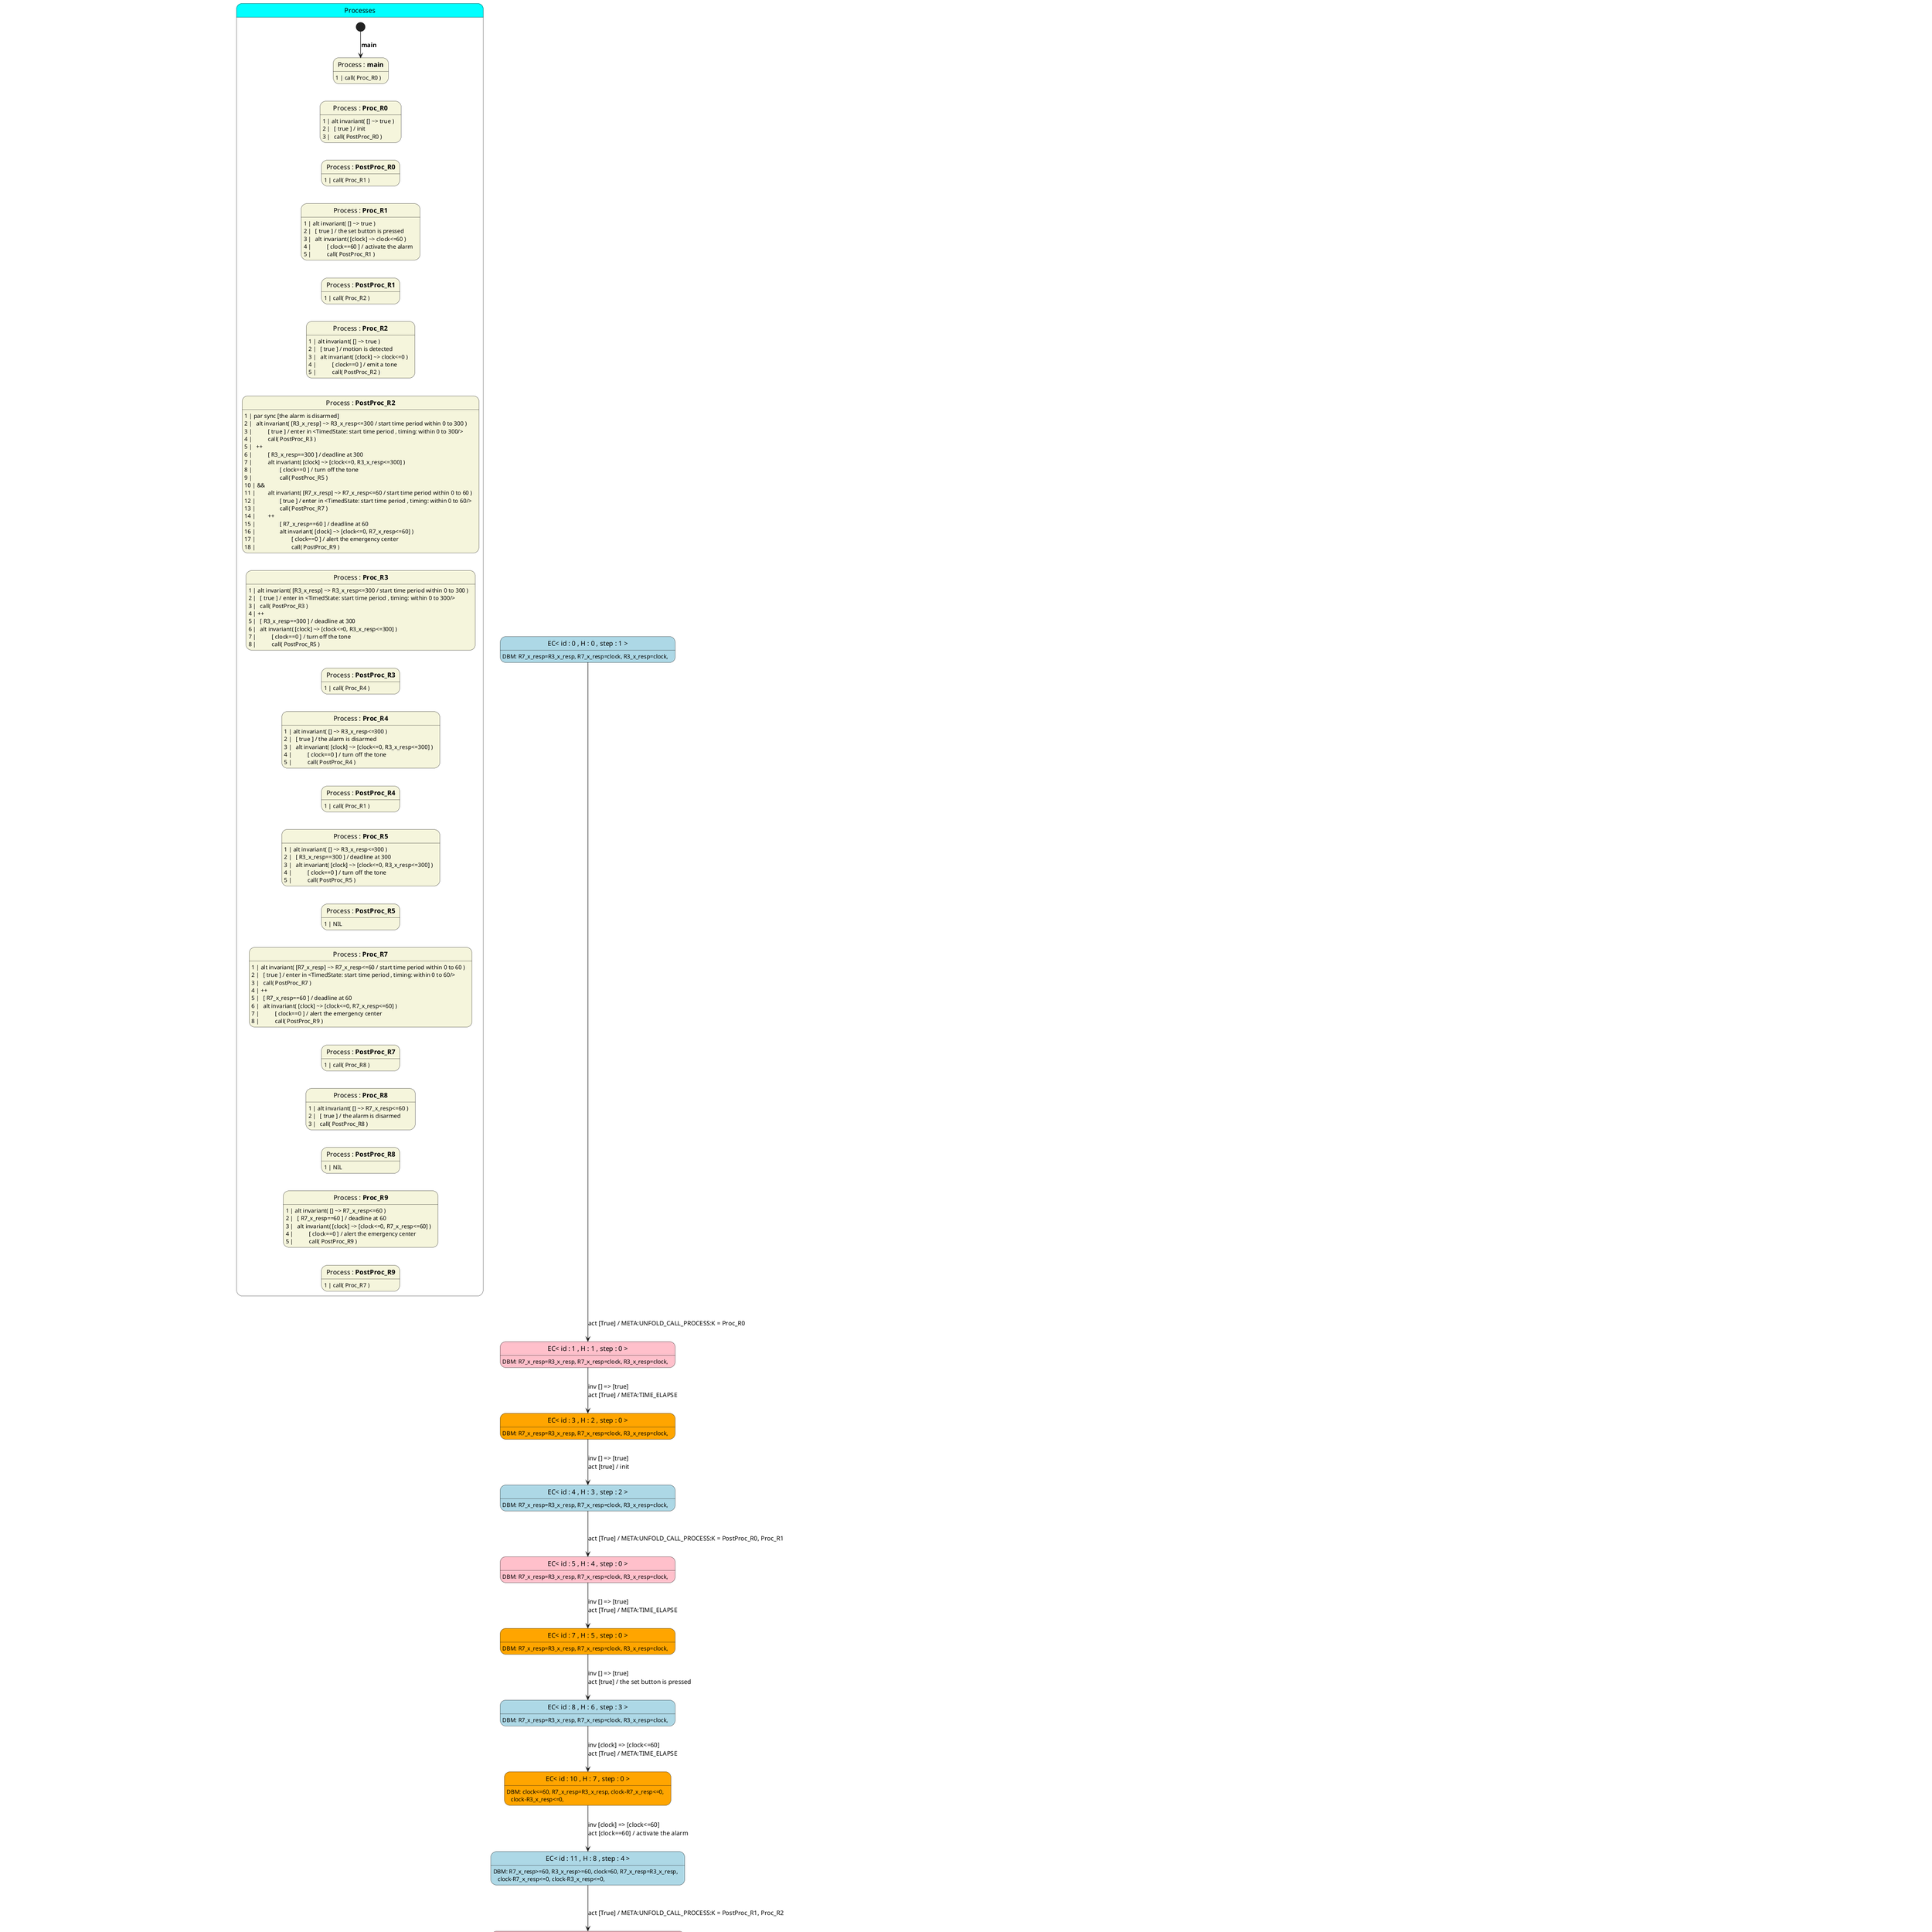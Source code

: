@startuml
hide empty description
state Processes #Cyan {

	state "Process : **main**" as main #Beige
	main: 1 | call( Proc_R0 )

	main -down[hidden]-> Proc_R0

	state "Process : **Proc_R0**" as Proc_R0 #Beige
	Proc_R0: 1 | alt invariant( [] ~> true )
	Proc_R0: 2 | 	[ true ] / init
	Proc_R0: 3 | 	call( PostProc_R0 )

	Proc_R0 -down[hidden]-> PostProc_R0

	state "Process : **PostProc_R0**" as PostProc_R0 #Beige
	PostProc_R0: 1 | call( Proc_R1 )

	PostProc_R0 -down[hidden]-> Proc_R1

	state "Process : **Proc_R1**" as Proc_R1 #Beige
	Proc_R1: 1 | alt invariant( [] ~> true )
	Proc_R1: 2 | 	[ true ] / the set button is pressed
	Proc_R1: 3 | 	alt invariant( [clock] ~> clock<=60 )
	Proc_R1: 4 | 		[ clock==60 ] / activate the alarm
	Proc_R1: 5 | 		call( PostProc_R1 )

	Proc_R1 -down[hidden]-> PostProc_R1

	state "Process : **PostProc_R1**" as PostProc_R1 #Beige
	PostProc_R1: 1 | call( Proc_R2 )

	PostProc_R1 -down[hidden]-> Proc_R2

	state "Process : **Proc_R2**" as Proc_R2 #Beige
	Proc_R2: 1 | alt invariant( [] ~> true )
	Proc_R2: 2 | 	[ true ] / motion is detected
	Proc_R2: 3 | 	alt invariant( [clock] ~> clock<=0 )
	Proc_R2: 4 | 		[ clock==0 ] / emit a tone
	Proc_R2: 5 | 		call( PostProc_R2 )

	Proc_R2 -down[hidden]-> PostProc_R2

	state "Process : **PostProc_R2**" as PostProc_R2 #Beige
	PostProc_R2: 1 | par sync [the alarm is disarmed]
	PostProc_R2: 2 | 	alt invariant( [R3_x_resp] ~> R3_x_resp<=300 / start time period within 0 to 300 )
	PostProc_R2: 3 | 		[ true ] / enter in <TimedState: start time period , timing: within 0 to 300/>
	PostProc_R2: 4 | 		call( PostProc_R3 )
	PostProc_R2: 5 | 	++
	PostProc_R2: 6 | 		[ R3_x_resp==300 ] / deadline at 300
	PostProc_R2: 7 | 		alt invariant( [clock] ~> [clock<=0, R3_x_resp<=300] )
	PostProc_R2: 8 | 			[ clock==0 ] / turn off the tone
	PostProc_R2: 9 | 			call( PostProc_R5 )
	PostProc_R2: 10 | &&
	PostProc_R2: 11 | 	alt invariant( [R7_x_resp] ~> R7_x_resp<=60 / start time period within 0 to 60 )
	PostProc_R2: 12 | 		[ true ] / enter in <TimedState: start time period , timing: within 0 to 60/>
	PostProc_R2: 13 | 		call( PostProc_R7 )
	PostProc_R2: 14 | 	++
	PostProc_R2: 15 | 		[ R7_x_resp==60 ] / deadline at 60
	PostProc_R2: 16 | 		alt invariant( [clock] ~> [clock<=0, R7_x_resp<=60] )
	PostProc_R2: 17 | 			[ clock==0 ] / alert the emergency center
	PostProc_R2: 18 | 			call( PostProc_R9 )

	PostProc_R2 -down[hidden]-> Proc_R3

	state "Process : **Proc_R3**" as Proc_R3 #Beige
	Proc_R3: 1 | alt invariant( [R3_x_resp] ~> R3_x_resp<=300 / start time period within 0 to 300 )
	Proc_R3: 2 | 	[ true ] / enter in <TimedState: start time period , timing: within 0 to 300/>
	Proc_R3: 3 | 	call( PostProc_R3 )
	Proc_R3: 4 | ++
	Proc_R3: 5 | 	[ R3_x_resp==300 ] / deadline at 300
	Proc_R3: 6 | 	alt invariant( [clock] ~> [clock<=0, R3_x_resp<=300] )
	Proc_R3: 7 | 		[ clock==0 ] / turn off the tone
	Proc_R3: 8 | 		call( PostProc_R5 )

	Proc_R3 -down[hidden]-> PostProc_R3

	state "Process : **PostProc_R3**" as PostProc_R3 #Beige
	PostProc_R3: 1 | call( Proc_R4 )

	PostProc_R3 -down[hidden]-> Proc_R4

	state "Process : **Proc_R4**" as Proc_R4 #Beige
	Proc_R4: 1 | alt invariant( [] ~> R3_x_resp<=300 )
	Proc_R4: 2 | 	[ true ] / the alarm is disarmed
	Proc_R4: 3 | 	alt invariant( [clock] ~> [clock<=0, R3_x_resp<=300] )
	Proc_R4: 4 | 		[ clock==0 ] / turn off the tone
	Proc_R4: 5 | 		call( PostProc_R4 )

	Proc_R4 -down[hidden]-> PostProc_R4

	state "Process : **PostProc_R4**" as PostProc_R4 #Beige
	PostProc_R4: 1 | call( Proc_R1 )

	PostProc_R4 -down[hidden]-> Proc_R5

	state "Process : **Proc_R5**" as Proc_R5 #Beige
	Proc_R5: 1 | alt invariant( [] ~> R3_x_resp<=300 )
	Proc_R5: 2 | 	[ R3_x_resp==300 ] / deadline at 300
	Proc_R5: 3 | 	alt invariant( [clock] ~> [clock<=0, R3_x_resp<=300] )
	Proc_R5: 4 | 		[ clock==0 ] / turn off the tone
	Proc_R5: 5 | 		call( PostProc_R5 )

	Proc_R5 -down[hidden]-> PostProc_R5

	state "Process : **PostProc_R5**" as PostProc_R5 #Beige
	PostProc_R5: 1 | NIL

	PostProc_R5 -down[hidden]-> Proc_R7

	state "Process : **Proc_R7**" as Proc_R7 #Beige
	Proc_R7: 1 | alt invariant( [R7_x_resp] ~> R7_x_resp<=60 / start time period within 0 to 60 )
	Proc_R7: 2 | 	[ true ] / enter in <TimedState: start time period , timing: within 0 to 60/>
	Proc_R7: 3 | 	call( PostProc_R7 )
	Proc_R7: 4 | ++
	Proc_R7: 5 | 	[ R7_x_resp==60 ] / deadline at 60
	Proc_R7: 6 | 	alt invariant( [clock] ~> [clock<=0, R7_x_resp<=60] )
	Proc_R7: 7 | 		[ clock==0 ] / alert the emergency center
	Proc_R7: 8 | 		call( PostProc_R9 )

	Proc_R7 -down[hidden]-> PostProc_R7

	state "Process : **PostProc_R7**" as PostProc_R7 #Beige
	PostProc_R7: 1 | call( Proc_R8 )

	PostProc_R7 -down[hidden]-> Proc_R8

	state "Process : **Proc_R8**" as Proc_R8 #Beige
	Proc_R8: 1 | alt invariant( [] ~> R7_x_resp<=60 )
	Proc_R8: 2 | 	[ true ] / the alarm is disarmed
	Proc_R8: 3 | 	call( PostProc_R8 )

	Proc_R8 -down[hidden]-> PostProc_R8

	state "Process : **PostProc_R8**" as PostProc_R8 #Beige
	PostProc_R8: 1 | NIL

	PostProc_R8 -down[hidden]-> Proc_R9

	state "Process : **Proc_R9**" as Proc_R9 #Beige
	Proc_R9: 1 | alt invariant( [] ~> R7_x_resp<=60 )
	Proc_R9: 2 | 	[ R7_x_resp==60 ] / deadline at 60
	Proc_R9: 3 | 	alt invariant( [clock] ~> [clock<=0, R7_x_resp<=60] )
	Proc_R9: 4 | 		[ clock==0 ] / alert the emergency center
	Proc_R9: 5 | 		call( PostProc_R9 )

	Proc_R9 -down[hidden]-> PostProc_R9

	state "Process : **PostProc_R9**" as PostProc_R9 #Beige
	PostProc_R9: 1 | call( Proc_R7 )

	
	[*] -down-> main : **main**
}

state "EC< id : 0 , H : 0 , step : 1 >" as EC_0 #LightBlue
EC_0 : DBM: R7_x_resp=R3_x_resp, R7_x_resp=clock, R3_x_resp=clock,
EC_0  --> EC_1 : \lact [True] / META:UNFOLD_CALL_PROCESS:K = Proc_R0

state "EC< id : 1 , H : 1 , step : 0 >" as EC_1 #Pink
EC_1 : DBM: R7_x_resp=R3_x_resp, R7_x_resp=clock, R3_x_resp=clock,
EC_1  --> EC_3 : inv [] => [true]\lact [True] / META:TIME_ELAPSE

state "EC< id : 3 , H : 2 , step : 0 >" as EC_3 #Orange
EC_3 : DBM: R7_x_resp=R3_x_resp, R7_x_resp=clock, R3_x_resp=clock,
EC_3  --> EC_4 : inv [] => [true]\lact [true] / init

state "EC< id : 4 , H : 3 , step : 2 >" as EC_4 #LightBlue
EC_4 : DBM: R7_x_resp=R3_x_resp, R7_x_resp=clock, R3_x_resp=clock,
EC_4  --> EC_5 : \lact [True] / META:UNFOLD_CALL_PROCESS:K = PostProc_R0, Proc_R1

state "EC< id : 5 , H : 4 , step : 0 >" as EC_5 #Pink
EC_5 : DBM: R7_x_resp=R3_x_resp, R7_x_resp=clock, R3_x_resp=clock,
EC_5  --> EC_7 : inv [] => [true]\lact [True] / META:TIME_ELAPSE

state "EC< id : 7 , H : 5 , step : 0 >" as EC_7 #Orange
EC_7 : DBM: R7_x_resp=R3_x_resp, R7_x_resp=clock, R3_x_resp=clock,
EC_7  --> EC_8 : inv [] => [true]\lact [true] / the set button is pressed

state "EC< id : 8 , H : 6 , step : 3 >" as EC_8 #LightBlue
EC_8 : DBM: R7_x_resp=R3_x_resp, R7_x_resp=clock, R3_x_resp=clock,
EC_8  --> EC_10 : inv [clock] => [clock<=60]\lact [True] / META:TIME_ELAPSE

state "EC< id : 10 , H : 7 , step : 0 >" as EC_10 #Orange
EC_10 : DBM: clock<=60, R7_x_resp=R3_x_resp, clock-R7_x_resp<=0,\l   clock-R3_x_resp<=0,
EC_10  --> EC_11 : inv [clock] => [clock<=60]\lact [clock==60] / activate the alarm

state "EC< id : 11 , H : 8 , step : 4 >" as EC_11 #LightBlue
EC_11 : DBM: R7_x_resp>=60, R3_x_resp>=60, clock=60, R7_x_resp=R3_x_resp,\l   clock-R7_x_resp<=0, clock-R3_x_resp<=0,
EC_11  --> EC_12 : \lact [True] / META:UNFOLD_CALL_PROCESS:K = PostProc_R1, Proc_R2

state "EC< id : 12 , H : 9 , step : 0 >" as EC_12 #Pink
EC_12 : DBM: R7_x_resp>=60, R3_x_resp>=60, clock=60, R7_x_resp=R3_x_resp,\l   clock-R7_x_resp<=0, clock-R3_x_resp<=0,
EC_12  --> EC_14 : inv [] => [true]\lact [True] / META:TIME_ELAPSE

state "EC< id : 14 , H : 10 , step : 0 >" as EC_14 #Orange
EC_14 : DBM: R7_x_resp>=60, R3_x_resp>=60, clock>=60, R7_x_resp=R3_x_resp,\l   clock-R7_x_resp<=0, clock-R3_x_resp<=0,
EC_14  --> EC_15 : inv [] => [true]\lact [true] / motion is detected

state "EC< id : 15 , H : 11 , step : 5 >" as EC_15 #LightBlue
EC_15 : DBM: R7_x_resp>=60, R3_x_resp>=60, clock>=60, R7_x_resp=R3_x_resp,\l   clock-R7_x_resp<=0, clock-R3_x_resp<=0,
EC_15  --> EC_17 : inv [clock] => [clock<=0]\lact [True] / META:TIME_ELAPSE

state "EC< id : 17 , H : 12 , step : 0 >" as EC_17 #Orange
EC_17 : DBM: R7_x_resp>=60, R3_x_resp>=60, clock<=0, R7_x_resp=R3_x_resp,\l   clock-R7_x_resp<=-60, clock-R3_x_resp<=-60,
EC_17  --> EC_18 : inv [clock] => [clock<=0]\lact [clock==0] / emit a tone

state "EC< id : 18 , H : 13 , step : 6 >" as EC_18 #LightBlue
EC_18 : DBM: R7_x_resp>=60, R3_x_resp>=60, clock<=0, R7_x_resp=R3_x_resp,\l   clock-R7_x_resp<=-60, clock-R3_x_resp<=-60,
EC_18  --> EC_19 : \lact [True] / META:UNFOLD_CALL_PROCESS:K = PostProc_R2

state "EC< id : 19 , H : 14 , step : 0 >" as EC_19 #Pink
EC_19 : DBM: R7_x_resp>=60, R3_x_resp>=60, clock<=0, R7_x_resp=R3_x_resp,\l   clock-R7_x_resp<=-60, clock-R3_x_resp<=-60,
EC_19  --> EC_21 : inv [R3_x_resp, R7_x_resp] => [R3_x_resp<=300, R7_x_resp<=60]\lact [True] / META:[start time period within 0 to 300, start time period within 0 to 60]

state "EC< id : 21 , H : 15 , step : 0 >" as EC_21 #Orange
EC_21 : DBM: R7_x_resp<=60, R3_x_resp<=60, clock<=60, R7_x_resp=R3_x_resp,\l   R7_x_resp=clock, R3_x_resp=clock,
EC_21  --> EC_22 : inv [R3_x_resp, R7_x_resp] => [R3_x_resp<=300, R7_x_resp<=60]\lact [true] / enter in <TimedState: start time period , timing: within 0 to 300/>

state "EC< id : 22 , H : 16 , step : 7 >" as EC_22 #LightBlue
EC_22 : DBM: R7_x_resp<=60, R3_x_resp<=60, clock<=60, R7_x_resp=R3_x_resp,\l   R7_x_resp=clock, R3_x_resp=clock,
EC_22  --> EC_26 : \lact [True] / META:UNFOLD_CALL_PROCESS:K = PostProc_R3, Proc_R4

state "EC< id : 26 , H : 17 , step : 0 >" as EC_26 #Pink
EC_26 : DBM: R7_x_resp<=60, R3_x_resp<=60, clock<=60, R7_x_resp=R3_x_resp,\l   R7_x_resp=clock, R3_x_resp=clock,
EC_26  --> EC_28 : inv [] => [R3_x_resp<=300, R7_x_resp<=60]\lact [True] / META:TIME_ELAPSE

state "EC< id : 28 , H : 18 , step : 0 >" as EC_28 #Orange
EC_28 : DBM: R7_x_resp<=60, R3_x_resp<=60, clock<=60, R7_x_resp=R3_x_resp,\l   R7_x_resp=clock, R3_x_resp=clock,
EC_28  --> EC_29 : inv [] => [R3_x_resp<=300, R7_x_resp<=60]\lact [true] / enter in <TimedState: start time period , timing: within 0 to 60/>

state "EC< id : 29 , H : 19 , step : 8 >" as EC_29 #LightBlue
EC_29 : DBM: R7_x_resp<=60, R3_x_resp<=60, clock<=60, R7_x_resp=R3_x_resp,\l   R7_x_resp=clock, R3_x_resp=clock,
EC_29  --> EC_31 : \lact [True] / META:UNFOLD_CALL_PROCESS:K = PostProc_R7, Proc_R8

state "EC< id : 31 , H : 20 , step : 0 >" as EC_31 #Pink
EC_31 : DBM: R7_x_resp<=60, R3_x_resp<=60, clock<=60, R7_x_resp=R3_x_resp,\l   R7_x_resp=clock, R3_x_resp=clock,
EC_31  --> EC_33 : inv [] => [R3_x_resp<=300, R7_x_resp<=60]\lact [True] / META:TIME_ELAPSE

state "EC< id : 33 , H : 21 , step : 0 >" as EC_33 #Orange
EC_33 : DBM: R7_x_resp<=60, R3_x_resp<=60, clock<=60, R7_x_resp=R3_x_resp,\l   R7_x_resp=clock, R3_x_resp=clock,
EC_33  --> EC_34 : inv [] => [R3_x_resp<=300, R7_x_resp<=60]\lact [true, true] / TAU:the alarm is disarmed

state "EC< id : 34 , H : 22 , step : 9 >" as EC_34 #LightBlue
EC_34 : DBM: R7_x_resp<=60, R3_x_resp<=60, clock<=60, R7_x_resp=R3_x_resp,\l   R7_x_resp=clock, R3_x_resp=clock,
EC_34  --> EC_35 : \lact [True] / META:UNFOLD_CALL_PROCESS:K = PostProc_R8

state "EC< id : 35 , H : 23 , step : 0 >" as EC_35 #Pink
EC_35 : DBM: R7_x_resp<=60, R3_x_resp<=60, clock<=60, R7_x_resp=R3_x_resp,\l   R7_x_resp=clock, R3_x_resp=clock,
EC_35  --> EC_37 : inv [clock] => [clock<=0, R3_x_resp<=300, True]\lact [True] / META:TIME_ELAPSE

state "EC< id : 37 , H : 24 , step : 0 >" as EC_37 #Orange
EC_37 : DBM: R7_x_resp<=60, R3_x_resp<=60, clock<=0, R7_x_resp=R3_x_resp,\l   R7_x_resp-clock<=60, clock-R7_x_resp<=0, R3_x_resp-clock<=60,\l   clock-R3_x_resp<=0,
EC_37  --> EC_38 : inv [clock] => [clock<=0, R3_x_resp<=300, True]\lact [clock==0] / turn off the tone

state "EC< id : 38 , H : 25 , step : 10 >" as EC_38 #LightBlue
EC_38 : DBM: R7_x_resp<=60, R3_x_resp<=60, clock<=0, R7_x_resp=R3_x_resp,\l   R7_x_resp-clock<=60, clock-R7_x_resp<=0, R3_x_resp-clock<=60,\l   clock-R3_x_resp<=0,
EC_38  --> EC_39 : \lact [True] / META:UNFOLD_CALL_PROCESS:K = PostProc_R4, Proc_R1

state "EC< id : 39 , H : 26 , step : 0 >" as EC_39 #Pink
EC_39 : DBM: R7_x_resp<=60, R3_x_resp<=60, clock<=0, R7_x_resp=R3_x_resp,\l   R7_x_resp-clock<=60, clock-R7_x_resp<=0, R3_x_resp-clock<=60,\l   clock-R3_x_resp<=0,
EC_39  --> EC_41 : inv [] => [true, True]\lact [True] / META:TIME_ELAPSE

state "EC< id : 41 , H : 27 , step : 0 >" as EC_41 #Orange
EC_41 : DBM: R7_x_resp=R3_x_resp, R7_x_resp-clock<=60, clock-R7_x_resp<=0,\l   R3_x_resp-clock<=60, clock-R3_x_resp<=0,
EC_41  --> EC_42 : inv [] => [true, True]\lact [true] / the set button is pressed

state "EC< id : 42 , H : 28 , step : 11 >" as EC_42 #LightBlue
EC_42 : DBM: R7_x_resp=R3_x_resp, R7_x_resp-clock<=60, clock-R7_x_resp<=0,\l   R3_x_resp-clock<=60, clock-R3_x_resp<=0,
EC_42  --> EC_44 : inv [clock] => [clock<=60, True]\lact [True] / META:TIME_ELAPSE

state "EC< id : 44 , H : 29 , step : 0 >" as EC_44 #Orange
EC_44 : DBM: clock<=60, R7_x_resp=R3_x_resp, clock-R7_x_resp<=0,\l   clock-R3_x_resp<=0,
EC_44  --> EC_45 : \lact [True] / META:REDUNDANCE:EC< id : 10 , H : 7 >

state "EC< id : 45 , H : 30 , step : 0 >" as EC_45 #Green
EC_45 : DBM: clock<=60, R7_x_resp=R3_x_resp, clock-R7_x_resp<=0,\l   clock-R3_x_resp<=0,
EC_28  --> EC_30 : inv [] => [R3_x_resp<=300, R7_x_resp<=60]\lact [R7_x_resp==60] / deadline at 60

state "EC< id : 30 , H : 19 , step : 12 >" as EC_30 #LightBlue
EC_30 : DBM: R7_x_resp=60, R3_x_resp=60, clock=60, R7_x_resp=R3_x_resp,\l   R7_x_resp=clock, R3_x_resp=clock,
EC_30  --> EC_47 : inv [clock] => [R3_x_resp<=300, clock<=0, R7_x_resp<=60]\lact [True] / META:TIME_ELAPSE

state "EC< id : 47 , H : 20 , step : 0 >" as EC_47 #Orange
EC_47 : DBM: R7_x_resp=60, R3_x_resp=60, clock<=0, R7_x_resp=R3_x_resp,\l   R7_x_resp-clock<=60, clock-R7_x_resp<=-60, R3_x_resp-clock<=60,\l   clock-R3_x_resp<=-60,
EC_47  --> EC_48 : inv [clock] => [R3_x_resp<=300, clock<=0, R7_x_resp<=60]\lact [clock==0] / alert the emergency center

state "EC< id : 48 , H : 21 , step : 13 >" as EC_48 #LightBlue
EC_48 : DBM: R7_x_resp=60, R3_x_resp=60, clock<=0, R7_x_resp=R3_x_resp,\l   R7_x_resp-clock<=60, clock-R7_x_resp<=-60, R3_x_resp-clock<=60,\l   clock-R3_x_resp<=-60,
EC_48  --> EC_49 : \lact [True] / META:UNFOLD_CALL_PROCESS:K = PostProc_R9, Proc_R7

state "EC< id : 49 , H : 22 , step : 0 >" as EC_49 #Pink
EC_49 : DBM: R7_x_resp=60, R3_x_resp=60, clock<=0, R7_x_resp=R3_x_resp,\l   R7_x_resp-clock<=60, clock-R7_x_resp<=-60, R3_x_resp-clock<=60,\l   clock-R3_x_resp<=-60,
EC_49  --> EC_51 : inv [R7_x_resp] => [R3_x_resp<=300, R7_x_resp<=60]\lact [True] / META:start time period within 0 to 60

state "EC< id : 51 , H : 23 , step : 0 >" as EC_51 #Orange
EC_51 : DBM: R7_x_resp<=60, 60<=R3_x_resp<=120, clock<=60,\l   R7_x_resp-R3_x_resp<=-60, R3_x_resp-R7_x_resp<=60,\l   R7_x_resp=clock, R3_x_resp-clock<=60, clock-R3_x_resp<=-60,
EC_51  --> EC_52 : inv [R7_x_resp] => [R3_x_resp<=300, R7_x_resp<=60]\lact [true] / enter in <TimedState: start time period , timing: within 0 to 60/>

state "EC< id : 52 , H : 24 , step : 14 >" as EC_52 #LightBlue
EC_52 : DBM: R7_x_resp<=60, 60<=R3_x_resp<=120, clock<=60,\l   R7_x_resp-R3_x_resp<=-60, R3_x_resp-R7_x_resp<=60,\l   R7_x_resp=clock, R3_x_resp-clock<=60, clock-R3_x_resp<=-60,
EC_52  --> EC_54 : \lact [True] / META:UNFOLD_CALL_PROCESS:K = PostProc_R7, Proc_R8

state "EC< id : 54 , H : 25 , step : 0 >" as EC_54 #Pink
EC_54 : DBM: R7_x_resp<=60, 60<=R3_x_resp<=120, clock<=60,\l   R7_x_resp-R3_x_resp<=-60, R3_x_resp-R7_x_resp<=60,\l   R7_x_resp=clock, R3_x_resp-clock<=60, clock-R3_x_resp<=-60,
EC_54  --> EC_56 : inv [] => [R3_x_resp<=300, R7_x_resp<=60]\lact [True] / META:TIME_ELAPSE

state "EC< id : 56 , H : 26 , step : 0 >" as EC_56 #Orange
EC_56 : DBM: R7_x_resp<=60, 60<=R3_x_resp<=120, clock<=60,\l   R7_x_resp-R3_x_resp<=-60, R3_x_resp-R7_x_resp<=60,\l   R7_x_resp=clock, R3_x_resp-clock<=60, clock-R3_x_resp<=-60,
EC_56  --> EC_57 : inv [] => [R3_x_resp<=300, R7_x_resp<=60]\lact [true, true] / TAU:the alarm is disarmed

state "EC< id : 57 , H : 27 , step : 15 >" as EC_57 #LightBlue
EC_57 : DBM: R7_x_resp<=60, 60<=R3_x_resp<=120, clock<=60,\l   R7_x_resp-R3_x_resp<=-60, R3_x_resp-R7_x_resp<=60,\l   R7_x_resp=clock, R3_x_resp-clock<=60, clock-R3_x_resp<=-60,
EC_57  --> EC_58 : \lact [True] / META:UNFOLD_CALL_PROCESS:K = PostProc_R8

state "EC< id : 58 , H : 28 , step : 0 >" as EC_58 #Pink
EC_58 : DBM: R7_x_resp<=60, 60<=R3_x_resp<=120, clock<=60,\l   R7_x_resp-R3_x_resp<=-60, R3_x_resp-R7_x_resp<=60,\l   R7_x_resp=clock, R3_x_resp-clock<=60, clock-R3_x_resp<=-60,
EC_58  --> EC_60 : inv [clock] => [clock<=0, R3_x_resp<=300, True]\lact [True] / META:TIME_ELAPSE

state "EC< id : 60 , H : 29 , step : 0 >" as EC_60 #Orange
EC_60 : DBM: R7_x_resp<=60, 60<=R3_x_resp<=120, clock<=0, R7_x_resp-R3_x_resp<=-60,\l   R3_x_resp-R7_x_resp<=60, R7_x_resp-clock<=60,\l   clock-R7_x_resp<=0, R3_x_resp-clock<=120, clock-R3_x_resp<=-60,
EC_60  --> EC_61 : inv [clock] => [clock<=0, R3_x_resp<=300, True]\lact [clock==0] / turn off the tone

state "EC< id : 61 , H : 30 , step : 16 >" as EC_61 #LightBlue
EC_61 : DBM: R7_x_resp<=60, 60<=R3_x_resp<=120, clock<=0, R7_x_resp-R3_x_resp<=-60,\l   R3_x_resp-R7_x_resp<=60, R7_x_resp-clock<=60,\l   clock-R7_x_resp<=0, R3_x_resp-clock<=120, clock-R3_x_resp<=-60,
EC_61  --> EC_62 : \lact [True] / META:UNFOLD_CALL_PROCESS:K = PostProc_R4, Proc_R1

state "EC< id : 62 , H : 31 , step : 0 >" as EC_62 #Pink
EC_62 : DBM: R7_x_resp<=60, 60<=R3_x_resp<=120, clock<=0, R7_x_resp-R3_x_resp<=-60,\l   R3_x_resp-R7_x_resp<=60, R7_x_resp-clock<=60,\l   clock-R7_x_resp<=0, R3_x_resp-clock<=120, clock-R3_x_resp<=-60,
EC_62  --> EC_64 : inv [] => [true, True]\lact [True] / META:TIME_ELAPSE

state "EC< id : 64 , H : 32 , step : 0 >" as EC_64 #Orange
EC_64 : DBM: R3_x_resp>=60, R7_x_resp-R3_x_resp<=-60, R3_x_resp-R7_x_resp<=60,\l   R7_x_resp-clock<=60, clock-R7_x_resp<=0, R3_x_resp-clock<=120,\l   clock-R3_x_resp<=-60,
EC_64  --> EC_65 : inv [] => [true, True]\lact [true] / the set button is pressed

state "EC< id : 65 , H : 33 , step : 17 >" as EC_65 #LightBlue
EC_65 : DBM: R3_x_resp>=60, R7_x_resp-R3_x_resp<=-60, R3_x_resp-R7_x_resp<=60,\l   R7_x_resp-clock<=60, clock-R7_x_resp<=0, R3_x_resp-clock<=120,\l   clock-R3_x_resp<=-60,
EC_65  --> EC_67 : inv [clock] => [clock<=60, True]\lact [True] / META:TIME_ELAPSE

state "EC< id : 67 , H : 34 , step : 0 >" as EC_67 #Orange
EC_67 : DBM: R3_x_resp>=60, clock<=60, R7_x_resp-R3_x_resp<=-60,\l   R3_x_resp-R7_x_resp<=60, clock-R7_x_resp<=0,\l   clock-R3_x_resp<=-60,
EC_67  --> EC_68 : inv [clock] => [clock<=60, True]\lact [clock==60] / activate the alarm

state "EC< id : 68 , H : 35 , step : 18 >" as EC_68 #LightBlue
EC_68 : DBM: R7_x_resp>=60, R3_x_resp>=120, clock=60, R7_x_resp-R3_x_resp<=-60,\l   R3_x_resp-R7_x_resp<=60, clock-R7_x_resp<=0,\l   clock-R3_x_resp<=-60,
EC_68  --> EC_69 : \lact [True] / META:UNFOLD_CALL_PROCESS:K = PostProc_R1, Proc_R2

state "EC< id : 69 , H : 36 , step : 0 >" as EC_69 #Pink
EC_69 : DBM: R7_x_resp>=60, R3_x_resp>=120, clock=60, R7_x_resp-R3_x_resp<=-60,\l   R3_x_resp-R7_x_resp<=60, clock-R7_x_resp<=0,\l   clock-R3_x_resp<=-60,
EC_69  --> EC_71 : inv [] => [true, True]\lact [True] / META:TIME_ELAPSE

state "EC< id : 71 , H : 37 , step : 0 >" as EC_71 #Orange
EC_71 : DBM: R7_x_resp>=60, R3_x_resp>=120, clock>=60, R7_x_resp-R3_x_resp<=-60,\l   R3_x_resp-R7_x_resp<=60, clock-R7_x_resp<=0,\l   clock-R3_x_resp<=-60,
EC_71  --> EC_72 : inv [] => [true, True]\lact [true] / motion is detected

state "EC< id : 72 , H : 38 , step : 19 >" as EC_72 #LightBlue
EC_72 : DBM: R7_x_resp>=60, R3_x_resp>=120, clock>=60, R7_x_resp-R3_x_resp<=-60,\l   R3_x_resp-R7_x_resp<=60, clock-R7_x_resp<=0,\l   clock-R3_x_resp<=-60,
EC_72  --> EC_74 : inv [clock] => [clock<=0, True]\lact [True] / META:TIME_ELAPSE

state "EC< id : 74 , H : 39 , step : 0 >" as EC_74 #Orange
EC_74 : DBM: R7_x_resp>=60, R3_x_resp>=120, clock<=0, R7_x_resp-R3_x_resp<=-60,\l   R3_x_resp-R7_x_resp<=60, clock-R7_x_resp<=-60,\l   clock-R3_x_resp<=-120,
EC_74  --> EC_75 : inv [clock] => [clock<=0, True]\lact [clock==0] / emit a tone

state "EC< id : 75 , H : 40 , step : 20 >" as EC_75 #LightBlue
EC_75 : DBM: R7_x_resp>=60, R3_x_resp>=120, clock<=0, R7_x_resp-R3_x_resp<=-60,\l   R3_x_resp-R7_x_resp<=60, clock-R7_x_resp<=-60,\l   clock-R3_x_resp<=-120,
EC_75  --> EC_76 : \lact [True] / META:UNFOLD_CALL_PROCESS:K = PostProc_R2

state "EC< id : 76 , H : 41 , step : 0 >" as EC_76 #Pink
EC_76 : DBM: R7_x_resp>=60, R3_x_resp>=120, clock<=0, R7_x_resp-R3_x_resp<=-60,\l   R3_x_resp-R7_x_resp<=60, clock-R7_x_resp<=-60,\l   clock-R3_x_resp<=-120,
EC_76  --> EC_78 : inv [R3_x_resp, R7_x_resp] => [R3_x_resp<=300, R7_x_resp<=60, True]\lact [True] / META:[start time period within 0 to 300, start time period within 0 to 60]

state "EC< id : 78 , H : 42 , step : 0 >" as EC_78 #Orange
EC_78 : DBM: R7_x_resp<=60, R3_x_resp<=60, clock<=60, R7_x_resp=R3_x_resp,\l   R7_x_resp=clock, R3_x_resp=clock,
EC_78  --> EC_79 : inv [R3_x_resp, R7_x_resp] => [R3_x_resp<=300, R7_x_resp<=60, True]\lact [true] / enter in <TimedState: start time period , timing: within 0 to 300/>

state "EC< id : 79 , H : 43 , step : 21 >" as EC_79 #LightBlue
EC_79 : DBM: R7_x_resp<=60, R3_x_resp<=60, clock<=60, R7_x_resp=R3_x_resp,\l   R7_x_resp=clock, R3_x_resp=clock,
EC_79  --> EC_83 : \lact [True] / META:UNFOLD_CALL_PROCESS:K = PostProc_R3, Proc_R4

state "EC< id : 83 , H : 44 , step : 0 >" as EC_83 #Pink
EC_83 : DBM: R7_x_resp<=60, R3_x_resp<=60, clock<=60, R7_x_resp=R3_x_resp,\l   R7_x_resp=clock, R3_x_resp=clock,
EC_83  --> EC_85 : inv [] => [R3_x_resp<=300, R7_x_resp<=60, True]\lact [True] / META:TIME_ELAPSE

state "EC< id : 85 , H : 45 , step : 0 >" as EC_85 #Orange
EC_85 : DBM: R7_x_resp<=60, R3_x_resp<=60, clock<=60, R7_x_resp=R3_x_resp,\l   R7_x_resp=clock, R3_x_resp=clock,
EC_85  --> EC_86 : inv [] => [R3_x_resp<=300, R7_x_resp<=60, True]\lact [true] / enter in <TimedState: start time period , timing: within 0 to 60/>

state "EC< id : 86 , H : 46 , step : 22 >" as EC_86 #LightBlue
EC_86 : DBM: R7_x_resp<=60, R3_x_resp<=60, clock<=60, R7_x_resp=R3_x_resp,\l   R7_x_resp=clock, R3_x_resp=clock,
EC_86  --> EC_88 : \lact [True] / META:UNFOLD_CALL_PROCESS:K = PostProc_R7, Proc_R8

state "EC< id : 88 , H : 47 , step : 0 >" as EC_88 #Pink
EC_88 : DBM: R7_x_resp<=60, R3_x_resp<=60, clock<=60, R7_x_resp=R3_x_resp,\l   R7_x_resp=clock, R3_x_resp=clock,
EC_88  --> EC_90 : inv [] => [R3_x_resp<=300, R7_x_resp<=60, True]\lact [True] / META:TIME_ELAPSE

state "EC< id : 90 , H : 48 , step : 0 >" as EC_90 #Orange
EC_90 : DBM: R7_x_resp<=60, R3_x_resp<=60, clock<=60, R7_x_resp=R3_x_resp,\l   R7_x_resp=clock, R3_x_resp=clock,
EC_90  --> EC_91 : inv [] => [R3_x_resp<=300, R7_x_resp<=60, True]\lact [true, true] / TAU:the alarm is disarmed

state "EC< id : 91 , H : 49 , step : 23 >" as EC_91 #LightBlue
EC_91 : DBM: R7_x_resp<=60, R3_x_resp<=60, clock<=60, R7_x_resp=R3_x_resp,\l   R7_x_resp=clock, R3_x_resp=clock,
EC_91  --> EC_92 : \lact [True] / META:UNFOLD_CALL_PROCESS:K = PostProc_R8

state "EC< id : 92 , H : 50 , step : 0 >" as EC_92 #Pink
EC_92 : DBM: R7_x_resp<=60, R3_x_resp<=60, clock<=60, R7_x_resp=R3_x_resp,\l   R7_x_resp=clock, R3_x_resp=clock,
EC_92  --> EC_94 : inv [clock] => [clock<=0, R3_x_resp<=300, True, True]\lact [True] / META:TIME_ELAPSE

state "EC< id : 94 , H : 51 , step : 0 >" as EC_94 #Orange
EC_94 : DBM: R7_x_resp<=60, R3_x_resp<=60, clock<=0, R7_x_resp=R3_x_resp,\l   R7_x_resp-clock<=60, clock-R7_x_resp<=0, R3_x_resp-clock<=60,\l   clock-R3_x_resp<=0,
EC_94  --> EC_95 : inv [clock] => [clock<=0, R3_x_resp<=300, True, True]\lact [clock==0] / turn off the tone

state "EC< id : 95 , H : 52 , step : 24 >" as EC_95 #LightBlue
EC_95 : DBM: R7_x_resp<=60, R3_x_resp<=60, clock<=0, R7_x_resp=R3_x_resp,\l   R7_x_resp-clock<=60, clock-R7_x_resp<=0, R3_x_resp-clock<=60,\l   clock-R3_x_resp<=0,
EC_95  --> EC_96 : \lact [True] / META:UNFOLD_CALL_PROCESS:K = PostProc_R4, Proc_R1

state "EC< id : 96 , H : 53 , step : 0 >" as EC_96 #Pink
EC_96 : DBM: R7_x_resp<=60, R3_x_resp<=60, clock<=0, R7_x_resp=R3_x_resp,\l   R7_x_resp-clock<=60, clock-R7_x_resp<=0, R3_x_resp-clock<=60,\l   clock-R3_x_resp<=0,
EC_96  --> EC_98 : inv [] => [true, True, True]\lact [True] / META:TIME_ELAPSE

state "EC< id : 98 , H : 54 , step : 0 >" as EC_98 #Orange
EC_98 : DBM: R7_x_resp=R3_x_resp, R7_x_resp-clock<=60, clock-R7_x_resp<=0,\l   R3_x_resp-clock<=60, clock-R3_x_resp<=0,
EC_98  --> EC_99 : inv [] => [true, True, True]\lact [true] / the set button is pressed

state "EC< id : 99 , H : 55 , step : 25 >" as EC_99 #LightBlue
EC_99 : DBM: R7_x_resp=R3_x_resp, R7_x_resp-clock<=60, clock-R7_x_resp<=0,\l   R3_x_resp-clock<=60, clock-R3_x_resp<=0,
EC_99  --> EC_101 : inv [clock] => [clock<=60, True, True]\lact [True] / META:TIME_ELAPSE

state "EC< id : 101 , H : 56 , step : 0 >" as EC_101 #Orange
EC_101 : DBM: clock<=60, R7_x_resp=R3_x_resp, clock-R7_x_resp<=0,\l   clock-R3_x_resp<=0,
EC_101  --> EC_102 : \lact [True] / META:REDUNDANCE:EC< id : 10 , H : 7 >

state "EC< id : 102 , H : 57 , step : 0 >" as EC_102 #Green
EC_102 : DBM: clock<=60, R7_x_resp=R3_x_resp, clock-R7_x_resp<=0,\l   clock-R3_x_resp<=0,
EC_85  --> EC_87 : inv [] => [R3_x_resp<=300, R7_x_resp<=60, True]\lact [R7_x_resp==60] / deadline at 60

state "EC< id : 87 , H : 46 , step : 26 >" as EC_87 #LightBlue
EC_87 : DBM: R7_x_resp=60, R3_x_resp=60, clock=60, R7_x_resp=R3_x_resp,\l   R7_x_resp=clock, R3_x_resp=clock,
EC_87  --> EC_104 : inv [clock] => [R3_x_resp<=300, clock<=0, R7_x_resp<=60, True]\lact [True] / META:TIME_ELAPSE

state "EC< id : 104 , H : 47 , step : 0 >" as EC_104 #Orange
EC_104 : DBM: R7_x_resp=60, R3_x_resp=60, clock<=0, R7_x_resp=R3_x_resp,\l   R7_x_resp-clock<=60, clock-R7_x_resp<=-60, R3_x_resp-clock<=60,\l   clock-R3_x_resp<=-60,
EC_104  --> EC_105 : inv [clock] => [R3_x_resp<=300, clock<=0, R7_x_resp<=60, True]\lact [clock==0] / alert the emergency center

state "EC< id : 105 , H : 48 , step : 27 >" as EC_105 #LightBlue
EC_105 : DBM: R7_x_resp=60, R3_x_resp=60, clock<=0, R7_x_resp=R3_x_resp,\l   R7_x_resp-clock<=60, clock-R7_x_resp<=-60, R3_x_resp-clock<=60,\l   clock-R3_x_resp<=-60,
EC_105  --> EC_106 : \lact [True] / META:UNFOLD_CALL_PROCESS:K = PostProc_R9, Proc_R7

state "EC< id : 106 , H : 49 , step : 0 >" as EC_106 #Pink
EC_106 : DBM: R7_x_resp=60, R3_x_resp=60, clock<=0, R7_x_resp=R3_x_resp,\l   R7_x_resp-clock<=60, clock-R7_x_resp<=-60, R3_x_resp-clock<=60,\l   clock-R3_x_resp<=-60,
EC_106  --> EC_108 : inv [R7_x_resp] => [R3_x_resp<=300, R7_x_resp<=60, True]\lact [True] / META:start time period within 0 to 60

state "EC< id : 108 , H : 50 , step : 0 >" as EC_108 #Orange
EC_108 : DBM: R7_x_resp<=60, 60<=R3_x_resp<=120, clock<=60,\l   R7_x_resp-R3_x_resp<=-60, R3_x_resp-R7_x_resp<=60,\l   R7_x_resp=clock, R3_x_resp-clock<=60, clock-R3_x_resp<=-60,
EC_108  --> EC_109 : inv [R7_x_resp] => [R3_x_resp<=300, R7_x_resp<=60, True]\lact [true] / enter in <TimedState: start time period , timing: within 0 to 60/>

state "EC< id : 109 , H : 51 , step : 28 >" as EC_109 #LightBlue
EC_109 : DBM: R7_x_resp<=60, 60<=R3_x_resp<=120, clock<=60,\l   R7_x_resp-R3_x_resp<=-60, R3_x_resp-R7_x_resp<=60,\l   R7_x_resp=clock, R3_x_resp-clock<=60, clock-R3_x_resp<=-60,
EC_109  --> EC_111 : \lact [True] / META:UNFOLD_CALL_PROCESS:K = PostProc_R7, Proc_R8

state "EC< id : 111 , H : 52 , step : 0 >" as EC_111 #Pink
EC_111 : DBM: R7_x_resp<=60, 60<=R3_x_resp<=120, clock<=60,\l   R7_x_resp-R3_x_resp<=-60, R3_x_resp-R7_x_resp<=60,\l   R7_x_resp=clock, R3_x_resp-clock<=60, clock-R3_x_resp<=-60,
EC_111  --> EC_113 : inv [] => [R3_x_resp<=300, R7_x_resp<=60, True]\lact [True] / META:TIME_ELAPSE

state "EC< id : 113 , H : 53 , step : 0 >" as EC_113 #Orange
EC_113 : DBM: R7_x_resp<=60, 60<=R3_x_resp<=120, clock<=60,\l   R7_x_resp-R3_x_resp<=-60, R3_x_resp-R7_x_resp<=60,\l   R7_x_resp=clock, R3_x_resp-clock<=60, clock-R3_x_resp<=-60,
EC_113  --> EC_114 : inv [] => [R3_x_resp<=300, R7_x_resp<=60, True]\lact [true, true] / TAU:the alarm is disarmed

state "EC< id : 114 , H : 54 , step : 29 >" as EC_114 #LightBlue
EC_114 : DBM: R7_x_resp<=60, 60<=R3_x_resp<=120, clock<=60,\l   R7_x_resp-R3_x_resp<=-60, R3_x_resp-R7_x_resp<=60,\l   R7_x_resp=clock, R3_x_resp-clock<=60, clock-R3_x_resp<=-60,
EC_114  --> EC_115 : \lact [True] / META:UNFOLD_CALL_PROCESS:K = PostProc_R8

state "EC< id : 115 , H : 55 , step : 0 >" as EC_115 #Pink
EC_115 : DBM: R7_x_resp<=60, 60<=R3_x_resp<=120, clock<=60,\l   R7_x_resp-R3_x_resp<=-60, R3_x_resp-R7_x_resp<=60,\l   R7_x_resp=clock, R3_x_resp-clock<=60, clock-R3_x_resp<=-60,
EC_115  --> EC_117 : inv [clock] => [clock<=0, R3_x_resp<=300, True, True]\lact [True] / META:TIME_ELAPSE

state "EC< id : 117 , H : 56 , step : 0 >" as EC_117 #Orange
EC_117 : DBM: R7_x_resp<=60, 60<=R3_x_resp<=120, clock<=0, R7_x_resp-R3_x_resp<=-60,\l   R3_x_resp-R7_x_resp<=60, R7_x_resp-clock<=60,\l   clock-R7_x_resp<=0, R3_x_resp-clock<=120, clock-R3_x_resp<=-60,
EC_117  --> EC_118 : \lact [True] / META:REDUNDANCE:EC< id : 60 , H : 29 >

state "EC< id : 118 , H : 57 , step : 0 >" as EC_118 #Green
EC_118 : DBM: R7_x_resp<=60, 60<=R3_x_resp<=120, clock<=0, R7_x_resp-R3_x_resp<=-60,\l   R3_x_resp-R7_x_resp<=60, R7_x_resp-clock<=60,\l   clock-R7_x_resp<=0, R3_x_resp-clock<=120, clock-R3_x_resp<=-60,
EC_108  --> EC_110 : inv [R7_x_resp] => [R3_x_resp<=300, R7_x_resp<=60, True]\lact [R7_x_resp==60] / deadline at 60

state "EC< id : 110 , H : 51 , step : 30 >" as EC_110 #LightBlue
EC_110 : DBM: R7_x_resp=60, R3_x_resp=120, clock=60, R7_x_resp-R3_x_resp<=-60,\l   R3_x_resp-R7_x_resp<=60, R7_x_resp=clock, R3_x_resp-clock<=60,\l   clock-R3_x_resp<=-60,
EC_110  --> EC_120 : inv [clock] => [R3_x_resp<=300, clock<=0, R7_x_resp<=60, True]\lact [True] / META:TIME_ELAPSE

state "EC< id : 120 , H : 52 , step : 0 >" as EC_120 #Orange
EC_120 : DBM: R7_x_resp=60, R3_x_resp=120, clock<=0, R7_x_resp-R3_x_resp<=-60,\l   R3_x_resp-R7_x_resp<=60, R7_x_resp-clock<=60,\l   clock-R7_x_resp<=-60, R3_x_resp-clock<=120, clock-R3_x_resp<=-120,
EC_120  --> EC_121 : inv [clock] => [R3_x_resp<=300, clock<=0, R7_x_resp<=60, True]\lact [clock==0] / alert the emergency center

state "EC< id : 121 , H : 53 , step : 31 >" as EC_121 #LightBlue
EC_121 : DBM: R7_x_resp=60, R3_x_resp=120, clock<=0, R7_x_resp-R3_x_resp<=-60,\l   R3_x_resp-R7_x_resp<=60, R7_x_resp-clock<=60,\l   clock-R7_x_resp<=-60, R3_x_resp-clock<=120, clock-R3_x_resp<=-120,
EC_121  --> EC_122 : \lact [True] / META:UNFOLD_CALL_PROCESS:K = PostProc_R9, Proc_R7

state "EC< id : 122 , H : 54 , step : 0 >" as EC_122 #Pink
EC_122 : DBM: R7_x_resp=60, R3_x_resp=120, clock<=0, R7_x_resp-R3_x_resp<=-60,\l   R3_x_resp-R7_x_resp<=60, R7_x_resp-clock<=60,\l   clock-R7_x_resp<=-60, R3_x_resp-clock<=120, clock-R3_x_resp<=-120,
EC_122  --> EC_124 : inv [R7_x_resp] => [R3_x_resp<=300, R7_x_resp<=60, True]\lact [True] / META:start time period within 0 to 60

state "EC< id : 124 , H : 55 , step : 0 >" as EC_124 #Orange
EC_124 : DBM: R7_x_resp<=60, 120<=R3_x_resp<=180, clock<=60,\l   R7_x_resp-R3_x_resp<=-120, R3_x_resp-R7_x_resp<=120,\l   R7_x_resp=clock, R3_x_resp-clock<=120, clock-R3_x_resp<=-120,
EC_124  --> EC_125 : inv [R7_x_resp] => [R3_x_resp<=300, R7_x_resp<=60, True]\lact [true] / enter in <TimedState: start time period , timing: within 0 to 60/>

state "EC< id : 125 , H : 56 , step : 32 >" as EC_125 #LightBlue
EC_125 : DBM: R7_x_resp<=60, 120<=R3_x_resp<=180, clock<=60,\l   R7_x_resp-R3_x_resp<=-120, R3_x_resp-R7_x_resp<=120,\l   R7_x_resp=clock, R3_x_resp-clock<=120, clock-R3_x_resp<=-120,
EC_125  --> EC_127 : \lact [True] / META:UNFOLD_CALL_PROCESS:K = PostProc_R7, Proc_R8

state "EC< id : 127 , H : 57 , step : 0 >" as EC_127 #Pink
EC_127 : DBM: R7_x_resp<=60, 120<=R3_x_resp<=180, clock<=60,\l   R7_x_resp-R3_x_resp<=-120, R3_x_resp-R7_x_resp<=120,\l   R7_x_resp=clock, R3_x_resp-clock<=120, clock-R3_x_resp<=-120,
EC_127  --> EC_129 : inv [] => [R3_x_resp<=300, R7_x_resp<=60, True]\lact [True] / META:TIME_ELAPSE

state "EC< id : 129 , H : 58 , step : 0 >" as EC_129 #Orange
EC_129 : DBM: R7_x_resp<=60, 120<=R3_x_resp<=180, clock<=60,\l   R7_x_resp-R3_x_resp<=-120, R3_x_resp-R7_x_resp<=120,\l   R7_x_resp=clock, R3_x_resp-clock<=120, clock-R3_x_resp<=-120,
EC_129  --> EC_130 : inv [] => [R3_x_resp<=300, R7_x_resp<=60, True]\lact [true, true] / TAU:the alarm is disarmed

state "EC< id : 130 , H : 59 , step : 33 >" as EC_130 #LightBlue
EC_130 : DBM: R7_x_resp<=60, 120<=R3_x_resp<=180, clock<=60,\l   R7_x_resp-R3_x_resp<=-120, R3_x_resp-R7_x_resp<=120,\l   R7_x_resp=clock, R3_x_resp-clock<=120, clock-R3_x_resp<=-120,
EC_130  --> EC_131 : \lact [True] / META:UNFOLD_CALL_PROCESS:K = PostProc_R8

state "EC< id : 131 , H : 60 , step : 0 >" as EC_131 #Pink
EC_131 : DBM: R7_x_resp<=60, 120<=R3_x_resp<=180, clock<=60,\l   R7_x_resp-R3_x_resp<=-120, R3_x_resp-R7_x_resp<=120,\l   R7_x_resp=clock, R3_x_resp-clock<=120, clock-R3_x_resp<=-120,
EC_131  --> EC_133 : inv [clock] => [clock<=0, R3_x_resp<=300, True, True]\lact [True] / META:TIME_ELAPSE

state "EC< id : 133 , H : 61 , step : 0 >" as EC_133 #Orange
EC_133 : DBM: R7_x_resp<=60, 120<=R3_x_resp<=180, clock<=0,\l   R7_x_resp-R3_x_resp<=-120, R3_x_resp-R7_x_resp<=120,\l   R7_x_resp-clock<=60, clock-R7_x_resp<=0, R3_x_resp-clock<=180,\l   clock-R3_x_resp<=-120,
EC_133  --> EC_134 : inv [clock] => [clock<=0, R3_x_resp<=300, True, True]\lact [clock==0] / turn off the tone

state "EC< id : 134 , H : 62 , step : 34 >" as EC_134 #LightBlue
EC_134 : DBM: R7_x_resp<=60, 120<=R3_x_resp<=180, clock<=0,\l   R7_x_resp-R3_x_resp<=-120, R3_x_resp-R7_x_resp<=120,\l   R7_x_resp-clock<=60, clock-R7_x_resp<=0, R3_x_resp-clock<=180,\l   clock-R3_x_resp<=-120,
EC_134  --> EC_135 : \lact [True] / META:UNFOLD_CALL_PROCESS:K = PostProc_R4, Proc_R1

state "EC< id : 135 , H : 63 , step : 0 >" as EC_135 #Pink
EC_135 : DBM: R7_x_resp<=60, 120<=R3_x_resp<=180, clock<=0,\l   R7_x_resp-R3_x_resp<=-120, R3_x_resp-R7_x_resp<=120,\l   R7_x_resp-clock<=60, clock-R7_x_resp<=0, R3_x_resp-clock<=180,\l   clock-R3_x_resp<=-120,
EC_135  --> EC_137 : inv [] => [true, True, True]\lact [True] / META:TIME_ELAPSE

state "EC< id : 137 , H : 64 , step : 0 >" as EC_137 #Orange
EC_137 : DBM: R3_x_resp>=120, R7_x_resp-R3_x_resp<=-120, R3_x_resp-R7_x_resp<=120,\l   R7_x_resp-clock<=60, clock-R7_x_resp<=0, R3_x_resp-clock<=180,\l   clock-R3_x_resp<=-120,
EC_137  --> EC_138 : inv [] => [true, True, True]\lact [true] / the set button is pressed

state "EC< id : 138 , H : 65 , step : 35 >" as EC_138 #LightBlue
EC_138 : DBM: R3_x_resp>=120, R7_x_resp-R3_x_resp<=-120, R3_x_resp-R7_x_resp<=120,\l   R7_x_resp-clock<=60, clock-R7_x_resp<=0, R3_x_resp-clock<=180,\l   clock-R3_x_resp<=-120,
EC_138  --> EC_140 : inv [clock] => [clock<=60, True, True]\lact [True] / META:TIME_ELAPSE

state "EC< id : 140 , H : 66 , step : 0 >" as EC_140 #Orange
EC_140 : DBM: R3_x_resp>=120, clock<=60, R7_x_resp-R3_x_resp<=-120,\l   R3_x_resp-R7_x_resp<=120, clock-R7_x_resp<=0,\l   clock-R3_x_resp<=-120,
EC_140  --> EC_141 : inv [clock] => [clock<=60, True, True]\lact [clock==60] / activate the alarm

state "EC< id : 141 , H : 67 , step : 36 >" as EC_141 #LightBlue
EC_141 : DBM: R7_x_resp>=60, R3_x_resp>=180, clock=60, R7_x_resp-R3_x_resp<=-120,\l   R3_x_resp-R7_x_resp<=120, clock-R7_x_resp<=0,\l   clock-R3_x_resp<=-120,
EC_141  --> EC_142 : \lact [True] / META:UNFOLD_CALL_PROCESS:K = PostProc_R1, Proc_R2

state "EC< id : 142 , H : 68 , step : 0 >" as EC_142 #Pink
EC_142 : DBM: R7_x_resp>=60, R3_x_resp>=180, clock=60, R7_x_resp-R3_x_resp<=-120,\l   R3_x_resp-R7_x_resp<=120, clock-R7_x_resp<=0,\l   clock-R3_x_resp<=-120,
EC_142  --> EC_144 : inv [] => [true, True, True]\lact [True] / META:TIME_ELAPSE

state "EC< id : 144 , H : 69 , step : 0 >" as EC_144 #Orange
EC_144 : DBM: R7_x_resp>=60, R3_x_resp>=180, clock>=60, R7_x_resp-R3_x_resp<=-120,\l   R3_x_resp-R7_x_resp<=120, clock-R7_x_resp<=0,\l   clock-R3_x_resp<=-120,
EC_144  --> EC_145 : inv [] => [true, True, True]\lact [true] / motion is detected

state "EC< id : 145 , H : 70 , step : 37 >" as EC_145 #LightBlue
EC_145 : DBM: R7_x_resp>=60, R3_x_resp>=180, clock>=60, R7_x_resp-R3_x_resp<=-120,\l   R3_x_resp-R7_x_resp<=120, clock-R7_x_resp<=0,\l   clock-R3_x_resp<=-120,
EC_145  --> EC_147 : inv [clock] => [clock<=0, True, True]\lact [True] / META:TIME_ELAPSE

state "EC< id : 147 , H : 71 , step : 0 >" as EC_147 #Orange
EC_147 : DBM: R7_x_resp>=60, R3_x_resp>=180, clock<=0, R7_x_resp-R3_x_resp<=-120,\l   R3_x_resp-R7_x_resp<=120, clock-R7_x_resp<=-60,\l   clock-R3_x_resp<=-180,
EC_147  --> EC_148 : inv [clock] => [clock<=0, True, True]\lact [clock==0] / emit a tone

state "EC< id : 148 , H : 72 , step : 38 >" as EC_148 #LightBlue
EC_148 : DBM: R7_x_resp>=60, R3_x_resp>=180, clock<=0, R7_x_resp-R3_x_resp<=-120,\l   R3_x_resp-R7_x_resp<=120, clock-R7_x_resp<=-60,\l   clock-R3_x_resp<=-180,
EC_148  --> EC_149 : \lact [True] / META:UNFOLD_CALL_PROCESS:K = PostProc_R2

state "EC< id : 149 , H : 73 , step : 0 >" as EC_149 #Pink
EC_149 : DBM: R7_x_resp>=60, R3_x_resp>=180, clock<=0, R7_x_resp-R3_x_resp<=-120,\l   R3_x_resp-R7_x_resp<=120, clock-R7_x_resp<=-60,\l   clock-R3_x_resp<=-180,
EC_149  --> EC_151 : inv [R3_x_resp, R7_x_resp] => [R3_x_resp<=300, R7_x_resp<=60, True, True]\lact [True] / META:[start time period within 0 to 300, start time period within 0 to 60]

state "EC< id : 151 , H : 74 , step : 0 >" as EC_151 #Orange
EC_151 : DBM: R7_x_resp<=60, R3_x_resp<=60, clock<=60, R7_x_resp=R3_x_resp,\l   R7_x_resp=clock, R3_x_resp=clock,
EC_151  --> EC_152 : inv [R3_x_resp, R7_x_resp] => [R3_x_resp<=300, R7_x_resp<=60, True, True]\lact [true] / enter in <TimedState: start time period , timing: within 0 to 300/>

state "EC< id : 152 , H : 75 , step : 39 >" as EC_152 #LightBlue
EC_152 : DBM: R7_x_resp<=60, R3_x_resp<=60, clock<=60, R7_x_resp=R3_x_resp,\l   R7_x_resp=clock, R3_x_resp=clock,
EC_152  --> EC_156 : \lact [True] / META:UNFOLD_CALL_PROCESS:K = PostProc_R3, Proc_R4

state "EC< id : 156 , H : 76 , step : 0 >" as EC_156 #Pink
EC_156 : DBM: R7_x_resp<=60, R3_x_resp<=60, clock<=60, R7_x_resp=R3_x_resp,\l   R7_x_resp=clock, R3_x_resp=clock,
EC_156  --> EC_158 : inv [] => [R3_x_resp<=300, R7_x_resp<=60, True, True]\lact [True] / META:TIME_ELAPSE

state "EC< id : 158 , H : 77 , step : 0 >" as EC_158 #Orange
EC_158 : DBM: R7_x_resp<=60, R3_x_resp<=60, clock<=60, R7_x_resp=R3_x_resp,\l   R7_x_resp=clock, R3_x_resp=clock,
EC_158  --> EC_159 : inv [] => [R3_x_resp<=300, R7_x_resp<=60, True, True]\lact [true] / enter in <TimedState: start time period , timing: within 0 to 60/>

state "EC< id : 159 , H : 78 , step : 40 >" as EC_159 #LightBlue
EC_159 : DBM: R7_x_resp<=60, R3_x_resp<=60, clock<=60, R7_x_resp=R3_x_resp,\l   R7_x_resp=clock, R3_x_resp=clock,
EC_159  --> EC_161 : \lact [True] / META:UNFOLD_CALL_PROCESS:K = PostProc_R7, Proc_R8

state "EC< id : 161 , H : 79 , step : 0 >" as EC_161 #Pink
EC_161 : DBM: R7_x_resp<=60, R3_x_resp<=60, clock<=60, R7_x_resp=R3_x_resp,\l   R7_x_resp=clock, R3_x_resp=clock,
EC_161  --> EC_163 : inv [] => [R3_x_resp<=300, R7_x_resp<=60, True, True]\lact [True] / META:TIME_ELAPSE

state "EC< id : 163 , H : 80 , step : 0 >" as EC_163 #Orange
EC_163 : DBM: R7_x_resp<=60, R3_x_resp<=60, clock<=60, R7_x_resp=R3_x_resp,\l   R7_x_resp=clock, R3_x_resp=clock,
EC_163  --> EC_164 : inv [] => [R3_x_resp<=300, R7_x_resp<=60, True, True]\lact [true, true] / TAU:the alarm is disarmed

state "EC< id : 164 , H : 81 , step : 41 >" as EC_164 #LightBlue
EC_164 : DBM: R7_x_resp<=60, R3_x_resp<=60, clock<=60, R7_x_resp=R3_x_resp,\l   R7_x_resp=clock, R3_x_resp=clock,
EC_164  --> EC_165 : \lact [True] / META:UNFOLD_CALL_PROCESS:K = PostProc_R8

state "EC< id : 165 , H : 82 , step : 0 >" as EC_165 #Pink
EC_165 : DBM: R7_x_resp<=60, R3_x_resp<=60, clock<=60, R7_x_resp=R3_x_resp,\l   R7_x_resp=clock, R3_x_resp=clock,
EC_165  --> EC_167 : inv [clock] => [clock<=0, R3_x_resp<=300, True, True, True]\lact [True] / META:TIME_ELAPSE

state "EC< id : 167 , H : 83 , step : 0 >" as EC_167 #Orange
EC_167 : DBM: R7_x_resp<=60, R3_x_resp<=60, clock<=0, R7_x_resp=R3_x_resp,\l   R7_x_resp-clock<=60, clock-R7_x_resp<=0, R3_x_resp-clock<=60,\l   clock-R3_x_resp<=0,
EC_167  --> EC_168 : inv [clock] => [clock<=0, R3_x_resp<=300, True, True, True]\lact [clock==0] / turn off the tone

state "EC< id : 168 , H : 84 , step : 42 >" as EC_168 #LightBlue
EC_168 : DBM: R7_x_resp<=60, R3_x_resp<=60, clock<=0, R7_x_resp=R3_x_resp,\l   R7_x_resp-clock<=60, clock-R7_x_resp<=0, R3_x_resp-clock<=60,\l   clock-R3_x_resp<=0,
EC_168  --> EC_169 : \lact [True] / META:UNFOLD_CALL_PROCESS:K = PostProc_R4, Proc_R1

state "EC< id : 169 , H : 85 , step : 0 >" as EC_169 #Pink
EC_169 : DBM: R7_x_resp<=60, R3_x_resp<=60, clock<=0, R7_x_resp=R3_x_resp,\l   R7_x_resp-clock<=60, clock-R7_x_resp<=0, R3_x_resp-clock<=60,\l   clock-R3_x_resp<=0,
EC_169  --> EC_171 : inv [] => [true, True, True, True]\lact [True] / META:TIME_ELAPSE

state "EC< id : 171 , H : 86 , step : 0 >" as EC_171 #Orange
EC_171 : DBM: R7_x_resp=R3_x_resp, R7_x_resp-clock<=60, clock-R7_x_resp<=0,\l   R3_x_resp-clock<=60, clock-R3_x_resp<=0,
EC_171  --> EC_172 : inv [] => [true, True, True, True]\lact [true] / the set button is pressed

state "EC< id : 172 , H : 87 , step : 43 >" as EC_172 #LightBlue
EC_172 : DBM: R7_x_resp=R3_x_resp, R7_x_resp-clock<=60, clock-R7_x_resp<=0,\l   R3_x_resp-clock<=60, clock-R3_x_resp<=0,
EC_172  --> EC_174 : inv [clock] => [clock<=60, True, True, True]\lact [True] / META:TIME_ELAPSE

state "EC< id : 174 , H : 88 , step : 0 >" as EC_174 #Orange
EC_174 : DBM: clock<=60, R7_x_resp=R3_x_resp, clock-R7_x_resp<=0,\l   clock-R3_x_resp<=0,
EC_174  --> EC_175 : \lact [True] / META:REDUNDANCE:EC< id : 10 , H : 7 >

state "EC< id : 175 , H : 89 , step : 0 >" as EC_175 #Green
EC_175 : DBM: clock<=60, R7_x_resp=R3_x_resp, clock-R7_x_resp<=0,\l   clock-R3_x_resp<=0,
EC_158  --> EC_160 : inv [] => [R3_x_resp<=300, R7_x_resp<=60, True, True]\lact [R7_x_resp==60] / deadline at 60

state "EC< id : 160 , H : 78 , step : 44 >" as EC_160 #LightBlue
EC_160 : DBM: R7_x_resp=60, R3_x_resp=60, clock=60, R7_x_resp=R3_x_resp,\l   R7_x_resp=clock, R3_x_resp=clock,
EC_160  --> EC_177 : inv [clock] => [R3_x_resp<=300, clock<=0, R7_x_resp<=60, True, True]\lact [True] / META:TIME_ELAPSE

state "EC< id : 177 , H : 79 , step : 0 >" as EC_177 #Orange
EC_177 : DBM: R7_x_resp=60, R3_x_resp=60, clock<=0, R7_x_resp=R3_x_resp,\l   R7_x_resp-clock<=60, clock-R7_x_resp<=-60, R3_x_resp-clock<=60,\l   clock-R3_x_resp<=-60,
EC_177  --> EC_178 : inv [clock] => [R3_x_resp<=300, clock<=0, R7_x_resp<=60, True, True]\lact [clock==0] / alert the emergency center

state "EC< id : 178 , H : 80 , step : 45 >" as EC_178 #LightBlue
EC_178 : DBM: R7_x_resp=60, R3_x_resp=60, clock<=0, R7_x_resp=R3_x_resp,\l   R7_x_resp-clock<=60, clock-R7_x_resp<=-60, R3_x_resp-clock<=60,\l   clock-R3_x_resp<=-60,
EC_178  --> EC_179 : \lact [True] / META:UNFOLD_CALL_PROCESS:K = PostProc_R9, Proc_R7

state "EC< id : 179 , H : 81 , step : 0 >" as EC_179 #Pink
EC_179 : DBM: R7_x_resp=60, R3_x_resp=60, clock<=0, R7_x_resp=R3_x_resp,\l   R7_x_resp-clock<=60, clock-R7_x_resp<=-60, R3_x_resp-clock<=60,\l   clock-R3_x_resp<=-60,
EC_179  --> EC_181 : inv [R7_x_resp] => [R3_x_resp<=300, R7_x_resp<=60, True, True]\lact [True] / META:start time period within 0 to 60

state "EC< id : 181 , H : 82 , step : 0 >" as EC_181 #Orange
EC_181 : DBM: R7_x_resp<=60, 60<=R3_x_resp<=120, clock<=60,\l   R7_x_resp-R3_x_resp<=-60, R3_x_resp-R7_x_resp<=60,\l   R7_x_resp=clock, R3_x_resp-clock<=60, clock-R3_x_resp<=-60,
EC_181  --> EC_182 : inv [R7_x_resp] => [R3_x_resp<=300, R7_x_resp<=60, True, True]\lact [true] / enter in <TimedState: start time period , timing: within 0 to 60/>

state "EC< id : 182 , H : 83 , step : 46 >" as EC_182 #LightBlue
EC_182 : DBM: R7_x_resp<=60, 60<=R3_x_resp<=120, clock<=60,\l   R7_x_resp-R3_x_resp<=-60, R3_x_resp-R7_x_resp<=60,\l   R7_x_resp=clock, R3_x_resp-clock<=60, clock-R3_x_resp<=-60,
EC_182  --> EC_184 : \lact [True] / META:UNFOLD_CALL_PROCESS:K = PostProc_R7, Proc_R8

state "EC< id : 184 , H : 84 , step : 0 >" as EC_184 #Pink
EC_184 : DBM: R7_x_resp<=60, 60<=R3_x_resp<=120, clock<=60,\l   R7_x_resp-R3_x_resp<=-60, R3_x_resp-R7_x_resp<=60,\l   R7_x_resp=clock, R3_x_resp-clock<=60, clock-R3_x_resp<=-60,
EC_184  --> EC_186 : inv [] => [R3_x_resp<=300, R7_x_resp<=60, True, True]\lact [True] / META:TIME_ELAPSE

state "EC< id : 186 , H : 85 , step : 0 >" as EC_186 #Orange
EC_186 : DBM: R7_x_resp<=60, 60<=R3_x_resp<=120, clock<=60,\l   R7_x_resp-R3_x_resp<=-60, R3_x_resp-R7_x_resp<=60,\l   R7_x_resp=clock, R3_x_resp-clock<=60, clock-R3_x_resp<=-60,
EC_186  --> EC_187 : inv [] => [R3_x_resp<=300, R7_x_resp<=60, True, True]\lact [true, true] / TAU:the alarm is disarmed

state "EC< id : 187 , H : 86 , step : 47 >" as EC_187 #LightBlue
EC_187 : DBM: R7_x_resp<=60, 60<=R3_x_resp<=120, clock<=60,\l   R7_x_resp-R3_x_resp<=-60, R3_x_resp-R7_x_resp<=60,\l   R7_x_resp=clock, R3_x_resp-clock<=60, clock-R3_x_resp<=-60,
EC_187  --> EC_188 : \lact [True] / META:UNFOLD_CALL_PROCESS:K = PostProc_R8

state "EC< id : 188 , H : 87 , step : 0 >" as EC_188 #Pink
EC_188 : DBM: R7_x_resp<=60, 60<=R3_x_resp<=120, clock<=60,\l   R7_x_resp-R3_x_resp<=-60, R3_x_resp-R7_x_resp<=60,\l   R7_x_resp=clock, R3_x_resp-clock<=60, clock-R3_x_resp<=-60,
EC_188  --> EC_190 : inv [clock] => [clock<=0, R3_x_resp<=300, True, True, True]\lact [True] / META:TIME_ELAPSE

state "EC< id : 190 , H : 88 , step : 0 >" as EC_190 #Orange
EC_190 : DBM: R7_x_resp<=60, 60<=R3_x_resp<=120, clock<=0, R7_x_resp-R3_x_resp<=-60,\l   R3_x_resp-R7_x_resp<=60, R7_x_resp-clock<=60,\l   clock-R7_x_resp<=0, R3_x_resp-clock<=120, clock-R3_x_resp<=-60,
EC_190  --> EC_191 : \lact [True] / META:REDUNDANCE:EC< id : 60 , H : 29 >

state "EC< id : 191 , H : 89 , step : 0 >" as EC_191 #Green
EC_191 : DBM: R7_x_resp<=60, 60<=R3_x_resp<=120, clock<=0, R7_x_resp-R3_x_resp<=-60,\l   R3_x_resp-R7_x_resp<=60, R7_x_resp-clock<=60,\l   clock-R7_x_resp<=0, R3_x_resp-clock<=120, clock-R3_x_resp<=-60,
EC_181  --> EC_183 : inv [R7_x_resp] => [R3_x_resp<=300, R7_x_resp<=60, True, True]\lact [R7_x_resp==60] / deadline at 60

state "EC< id : 183 , H : 83 , step : 48 >" as EC_183 #LightBlue
EC_183 : DBM: R7_x_resp=60, R3_x_resp=120, clock=60, R7_x_resp-R3_x_resp<=-60,\l   R3_x_resp-R7_x_resp<=60, R7_x_resp=clock, R3_x_resp-clock<=60,\l   clock-R3_x_resp<=-60,
EC_183  --> EC_193 : inv [clock] => [R3_x_resp<=300, clock<=0, R7_x_resp<=60, True, True]\lact [True] / META:TIME_ELAPSE

state "EC< id : 193 , H : 84 , step : 0 >" as EC_193 #Orange
EC_193 : DBM: R7_x_resp=60, R3_x_resp=120, clock<=0, R7_x_resp-R3_x_resp<=-60,\l   R3_x_resp-R7_x_resp<=60, R7_x_resp-clock<=60,\l   clock-R7_x_resp<=-60, R3_x_resp-clock<=120, clock-R3_x_resp<=-120,
EC_193  --> EC_194 : inv [clock] => [R3_x_resp<=300, clock<=0, R7_x_resp<=60, True, True]\lact [clock==0] / alert the emergency center

state "EC< id : 194 , H : 85 , step : 49 >" as EC_194 #LightBlue
EC_194 : DBM: R7_x_resp=60, R3_x_resp=120, clock<=0, R7_x_resp-R3_x_resp<=-60,\l   R3_x_resp-R7_x_resp<=60, R7_x_resp-clock<=60,\l   clock-R7_x_resp<=-60, R3_x_resp-clock<=120, clock-R3_x_resp<=-120,
EC_194  --> EC_195 : \lact [True] / META:UNFOLD_CALL_PROCESS:K = PostProc_R9, Proc_R7

state "EC< id : 195 , H : 86 , step : 0 >" as EC_195 #Pink
EC_195 : DBM: R7_x_resp=60, R3_x_resp=120, clock<=0, R7_x_resp-R3_x_resp<=-60,\l   R3_x_resp-R7_x_resp<=60, R7_x_resp-clock<=60,\l   clock-R7_x_resp<=-60, R3_x_resp-clock<=120, clock-R3_x_resp<=-120,
EC_195  --> EC_197 : inv [R7_x_resp] => [R3_x_resp<=300, R7_x_resp<=60, True, True]\lact [True] / META:start time period within 0 to 60

state "EC< id : 197 , H : 87 , step : 0 >" as EC_197 #Orange
EC_197 : DBM: R7_x_resp<=60, 120<=R3_x_resp<=180, clock<=60,\l   R7_x_resp-R3_x_resp<=-120, R3_x_resp-R7_x_resp<=120,\l   R7_x_resp=clock, R3_x_resp-clock<=120, clock-R3_x_resp<=-120,
EC_197  --> EC_198 : inv [R7_x_resp] => [R3_x_resp<=300, R7_x_resp<=60, True, True]\lact [true] / enter in <TimedState: start time period , timing: within 0 to 60/>

state "EC< id : 198 , H : 88 , step : 50 >" as EC_198 #LightBlue
EC_198 : DBM: R7_x_resp<=60, 120<=R3_x_resp<=180, clock<=60,\l   R7_x_resp-R3_x_resp<=-120, R3_x_resp-R7_x_resp<=120,\l   R7_x_resp=clock, R3_x_resp-clock<=120, clock-R3_x_resp<=-120,
EC_198  --> EC_200 : \lact [True] / META:UNFOLD_CALL_PROCESS:K = PostProc_R7, Proc_R8

state "EC< id : 200 , H : 89 , step : 0 >" as EC_200 #Pink
EC_200 : DBM: R7_x_resp<=60, 120<=R3_x_resp<=180, clock<=60,\l   R7_x_resp-R3_x_resp<=-120, R3_x_resp-R7_x_resp<=120,\l   R7_x_resp=clock, R3_x_resp-clock<=120, clock-R3_x_resp<=-120,
EC_200  --> EC_202 : inv [] => [R3_x_resp<=300, R7_x_resp<=60, True, True]\lact [True] / META:TIME_ELAPSE

state "EC< id : 202 , H : 90 , step : 0 >" as EC_202 #Orange
EC_202 : DBM: R7_x_resp<=60, 120<=R3_x_resp<=180, clock<=60,\l   R7_x_resp-R3_x_resp<=-120, R3_x_resp-R7_x_resp<=120,\l   R7_x_resp=clock, R3_x_resp-clock<=120, clock-R3_x_resp<=-120,
EC_202  --> EC_203 : inv [] => [R3_x_resp<=300, R7_x_resp<=60, True, True]\lact [true, true] / TAU:the alarm is disarmed

state "EC< id : 203 , H : 91 , step : 51 >" as EC_203 #LightBlue
EC_203 : DBM: R7_x_resp<=60, 120<=R3_x_resp<=180, clock<=60,\l   R7_x_resp-R3_x_resp<=-120, R3_x_resp-R7_x_resp<=120,\l   R7_x_resp=clock, R3_x_resp-clock<=120, clock-R3_x_resp<=-120,
EC_203  --> EC_204 : \lact [True] / META:UNFOLD_CALL_PROCESS:K = PostProc_R8

state "EC< id : 204 , H : 92 , step : 0 >" as EC_204 #Pink
EC_204 : DBM: R7_x_resp<=60, 120<=R3_x_resp<=180, clock<=60,\l   R7_x_resp-R3_x_resp<=-120, R3_x_resp-R7_x_resp<=120,\l   R7_x_resp=clock, R3_x_resp-clock<=120, clock-R3_x_resp<=-120,
EC_204  --> EC_206 : inv [clock] => [clock<=0, R3_x_resp<=300, True, True, True]\lact [True] / META:TIME_ELAPSE

state "EC< id : 206 , H : 93 , step : 0 >" as EC_206 #Orange
EC_206 : DBM: R7_x_resp<=60, 120<=R3_x_resp<=180, clock<=0,\l   R7_x_resp-R3_x_resp<=-120, R3_x_resp-R7_x_resp<=120,\l   R7_x_resp-clock<=60, clock-R7_x_resp<=0, R3_x_resp-clock<=180,\l   clock-R3_x_resp<=-120,
EC_206  --> EC_207 : \lact [True] / META:REDUNDANCE:EC< id : 133 , H : 61 >

state "EC< id : 207 , H : 94 , step : 0 >" as EC_207 #Green
EC_207 : DBM: R7_x_resp<=60, 120<=R3_x_resp<=180, clock<=0,\l   R7_x_resp-R3_x_resp<=-120, R3_x_resp-R7_x_resp<=120,\l   R7_x_resp-clock<=60, clock-R7_x_resp<=0, R3_x_resp-clock<=180,\l   clock-R3_x_resp<=-120,
EC_197  --> EC_199 : inv [R7_x_resp] => [R3_x_resp<=300, R7_x_resp<=60, True, True]\lact [R7_x_resp==60] / deadline at 60

state "EC< id : 199 , H : 88 , step : 52 >" as EC_199 #LightBlue
EC_199 : DBM: R7_x_resp=60, R3_x_resp=180, clock=60, R7_x_resp-R3_x_resp<=-120,\l   R3_x_resp-R7_x_resp<=120, R7_x_resp=clock, R3_x_resp-clock<=120,\l   clock-R3_x_resp<=-120,
EC_199  --> EC_209 : inv [clock] => [R3_x_resp<=300, clock<=0, R7_x_resp<=60, True, True]\lact [True] / META:TIME_ELAPSE

state "EC< id : 209 , H : 89 , step : 0 >" as EC_209 #Orange
EC_209 : DBM: R7_x_resp=60, R3_x_resp=180, clock<=0, R7_x_resp-R3_x_resp<=-120,\l   R3_x_resp-R7_x_resp<=120, R7_x_resp-clock<=60,\l   clock-R7_x_resp<=-60, R3_x_resp-clock<=180, clock-R3_x_resp<=-180,
EC_209  --> EC_210 : inv [clock] => [R3_x_resp<=300, clock<=0, R7_x_resp<=60, True, True]\lact [clock==0] / alert the emergency center

state "EC< id : 210 , H : 90 , step : 53 >" as EC_210 #LightBlue
EC_210 : DBM: R7_x_resp=60, R3_x_resp=180, clock<=0, R7_x_resp-R3_x_resp<=-120,\l   R3_x_resp-R7_x_resp<=120, R7_x_resp-clock<=60,\l   clock-R7_x_resp<=-60, R3_x_resp-clock<=180, clock-R3_x_resp<=-180,
EC_210  --> EC_211 : \lact [True] / META:UNFOLD_CALL_PROCESS:K = PostProc_R9, Proc_R7

state "EC< id : 211 , H : 91 , step : 0 >" as EC_211 #Pink
EC_211 : DBM: R7_x_resp=60, R3_x_resp=180, clock<=0, R7_x_resp-R3_x_resp<=-120,\l   R3_x_resp-R7_x_resp<=120, R7_x_resp-clock<=60,\l   clock-R7_x_resp<=-60, R3_x_resp-clock<=180, clock-R3_x_resp<=-180,
EC_211  --> EC_213 : inv [R7_x_resp] => [R3_x_resp<=300, R7_x_resp<=60, True, True]\lact [True] / META:start time period within 0 to 60

state "EC< id : 213 , H : 92 , step : 0 >" as EC_213 #Orange
EC_213 : DBM: R7_x_resp<=60, 180<=R3_x_resp<=240, clock<=60,\l   R7_x_resp-R3_x_resp<=-180, R3_x_resp-R7_x_resp<=180,\l   R7_x_resp=clock, R3_x_resp-clock<=180, clock-R3_x_resp<=-180,
EC_213  --> EC_214 : inv [R7_x_resp] => [R3_x_resp<=300, R7_x_resp<=60, True, True]\lact [true] / enter in <TimedState: start time period , timing: within 0 to 60/>

state "EC< id : 214 , H : 93 , step : 54 >" as EC_214 #LightBlue
EC_214 : DBM: R7_x_resp<=60, 180<=R3_x_resp<=240, clock<=60,\l   R7_x_resp-R3_x_resp<=-180, R3_x_resp-R7_x_resp<=180,\l   R7_x_resp=clock, R3_x_resp-clock<=180, clock-R3_x_resp<=-180,
EC_214  --> EC_216 : \lact [True] / META:UNFOLD_CALL_PROCESS:K = PostProc_R7, Proc_R8

state "EC< id : 216 , H : 94 , step : 0 >" as EC_216 #Pink
EC_216 : DBM: R7_x_resp<=60, 180<=R3_x_resp<=240, clock<=60,\l   R7_x_resp-R3_x_resp<=-180, R3_x_resp-R7_x_resp<=180,\l   R7_x_resp=clock, R3_x_resp-clock<=180, clock-R3_x_resp<=-180,
EC_216  --> EC_218 : inv [] => [R3_x_resp<=300, R7_x_resp<=60, True, True]\lact [True] / META:TIME_ELAPSE

state "EC< id : 218 , H : 95 , step : 0 >" as EC_218 #Orange
EC_218 : DBM: R7_x_resp<=60, 180<=R3_x_resp<=240, clock<=60,\l   R7_x_resp-R3_x_resp<=-180, R3_x_resp-R7_x_resp<=180,\l   R7_x_resp=clock, R3_x_resp-clock<=180, clock-R3_x_resp<=-180,
EC_218  --> EC_219 : inv [] => [R3_x_resp<=300, R7_x_resp<=60, True, True]\lact [true, true] / TAU:the alarm is disarmed

state "EC< id : 219 , H : 96 , step : 55 >" as EC_219 #LightBlue
EC_219 : DBM: R7_x_resp<=60, 180<=R3_x_resp<=240, clock<=60,\l   R7_x_resp-R3_x_resp<=-180, R3_x_resp-R7_x_resp<=180,\l   R7_x_resp=clock, R3_x_resp-clock<=180, clock-R3_x_resp<=-180,
EC_219  --> EC_220 : \lact [True] / META:UNFOLD_CALL_PROCESS:K = PostProc_R8

state "EC< id : 220 , H : 97 , step : 0 >" as EC_220 #Pink
EC_220 : DBM: R7_x_resp<=60, 180<=R3_x_resp<=240, clock<=60,\l   R7_x_resp-R3_x_resp<=-180, R3_x_resp-R7_x_resp<=180,\l   R7_x_resp=clock, R3_x_resp-clock<=180, clock-R3_x_resp<=-180,
EC_220  --> EC_222 : inv [clock] => [clock<=0, R3_x_resp<=300, True, True, True]\lact [True] / META:TIME_ELAPSE

state "EC< id : 222 , H : 98 , step : 0 >" as EC_222 #Orange
EC_222 : DBM: R7_x_resp<=60, 180<=R3_x_resp<=240, clock<=0,\l   R7_x_resp-R3_x_resp<=-180, R3_x_resp-R7_x_resp<=180,\l   R7_x_resp-clock<=60, clock-R7_x_resp<=0, R3_x_resp-clock<=240,\l   clock-R3_x_resp<=-180,
EC_222  --> EC_223 : inv [clock] => [clock<=0, R3_x_resp<=300, True, True, True]\lact [clock==0] / turn off the tone

state "EC< id : 223 , H : 99 , step : 56 >" as EC_223 #LightBlue
EC_223 : DBM: R7_x_resp<=60, 180<=R3_x_resp<=240, clock<=0,\l   R7_x_resp-R3_x_resp<=-180, R3_x_resp-R7_x_resp<=180,\l   R7_x_resp-clock<=60, clock-R7_x_resp<=0, R3_x_resp-clock<=240,\l   clock-R3_x_resp<=-180,
EC_223  --> EC_224 : \lact [True] / META:UNFOLD_CALL_PROCESS:K = PostProc_R4, Proc_R1

state "EC< id : 224 , H : 100 , step : 0 >" as EC_224 #Pink
EC_224 : DBM: R7_x_resp<=60, 180<=R3_x_resp<=240, clock<=0,\l   R7_x_resp-R3_x_resp<=-180, R3_x_resp-R7_x_resp<=180,\l   R7_x_resp-clock<=60, clock-R7_x_resp<=0, R3_x_resp-clock<=240,\l   clock-R3_x_resp<=-180,
EC_224  --> EC_226 : inv [] => [true, True, True, True]\lact [True] / META:TIME_ELAPSE

state "EC< id : 226 , H : 101 , step : 0 >" as EC_226 #Orange
EC_226 : DBM: R3_x_resp>=180, R7_x_resp-R3_x_resp<=-180, R3_x_resp-R7_x_resp<=180,\l   R7_x_resp-clock<=60, clock-R7_x_resp<=0, R3_x_resp-clock<=240,\l   clock-R3_x_resp<=-180,
EC_226  --> EC_227 : inv [] => [true, True, True, True]\lact [true] / the set button is pressed

state "EC< id : 227 , H : 102 , step : 57 >" as EC_227 #LightBlue
EC_227 : DBM: R3_x_resp>=180, R7_x_resp-R3_x_resp<=-180, R3_x_resp-R7_x_resp<=180,\l   R7_x_resp-clock<=60, clock-R7_x_resp<=0, R3_x_resp-clock<=240,\l   clock-R3_x_resp<=-180,
EC_227  --> EC_229 : inv [clock] => [clock<=60, True, True, True]\lact [True] / META:TIME_ELAPSE

state "EC< id : 229 , H : 103 , step : 0 >" as EC_229 #Orange
EC_229 : DBM: R3_x_resp>=180, clock<=60, R7_x_resp-R3_x_resp<=-180,\l   R3_x_resp-R7_x_resp<=180, clock-R7_x_resp<=0,\l   clock-R3_x_resp<=-180,
EC_229  --> EC_230 : inv [clock] => [clock<=60, True, True, True]\lact [clock==60] / activate the alarm

state "EC< id : 230 , H : 104 , step : 58 >" as EC_230 #LightBlue
EC_230 : DBM: R7_x_resp>=60, R3_x_resp>=240, clock=60, R7_x_resp-R3_x_resp<=-180,\l   R3_x_resp-R7_x_resp<=180, clock-R7_x_resp<=0,\l   clock-R3_x_resp<=-180,
EC_230  --> EC_231 : \lact [True] / META:UNFOLD_CALL_PROCESS:K = PostProc_R1, Proc_R2

state "EC< id : 231 , H : 105 , step : 0 >" as EC_231 #Pink
EC_231 : DBM: R7_x_resp>=60, R3_x_resp>=240, clock=60, R7_x_resp-R3_x_resp<=-180,\l   R3_x_resp-R7_x_resp<=180, clock-R7_x_resp<=0,\l   clock-R3_x_resp<=-180,
EC_231  --> EC_233 : inv [] => [true, True, True, True]\lact [True] / META:TIME_ELAPSE

state "EC< id : 233 , H : 106 , step : 0 >" as EC_233 #Orange
EC_233 : DBM: R7_x_resp>=60, R3_x_resp>=240, clock>=60, R7_x_resp-R3_x_resp<=-180,\l   R3_x_resp-R7_x_resp<=180, clock-R7_x_resp<=0,\l   clock-R3_x_resp<=-180,
EC_233  --> EC_234 : inv [] => [true, True, True, True]\lact [true] / motion is detected

state "EC< id : 234 , H : 107 , step : 59 >" as EC_234 #LightBlue
EC_234 : DBM: R7_x_resp>=60, R3_x_resp>=240, clock>=60, R7_x_resp-R3_x_resp<=-180,\l   R3_x_resp-R7_x_resp<=180, clock-R7_x_resp<=0,\l   clock-R3_x_resp<=-180,
EC_234  --> EC_236 : inv [clock] => [clock<=0, True, True, True]\lact [True] / META:TIME_ELAPSE

state "EC< id : 236 , H : 108 , step : 0 >" as EC_236 #Orange
EC_236 : DBM: R7_x_resp>=60, R3_x_resp>=240, clock<=0, R7_x_resp-R3_x_resp<=-180,\l   R3_x_resp-R7_x_resp<=180, clock-R7_x_resp<=-60,\l   clock-R3_x_resp<=-240,
EC_236  --> EC_237 : inv [clock] => [clock<=0, True, True, True]\lact [clock==0] / emit a tone

state "EC< id : 237 , H : 109 , step : 60 >" as EC_237 #LightBlue
EC_237 : DBM: R7_x_resp>=60, R3_x_resp>=240, clock<=0, R7_x_resp-R3_x_resp<=-180,\l   R3_x_resp-R7_x_resp<=180, clock-R7_x_resp<=-60,\l   clock-R3_x_resp<=-240,
EC_237  --> EC_238 : \lact [True] / META:UNFOLD_CALL_PROCESS:K = PostProc_R2

state "EC< id : 238 , H : 110 , step : 0 >" as EC_238 #Pink
EC_238 : DBM: R7_x_resp>=60, R3_x_resp>=240, clock<=0, R7_x_resp-R3_x_resp<=-180,\l   R3_x_resp-R7_x_resp<=180, clock-R7_x_resp<=-60,\l   clock-R3_x_resp<=-240,
EC_238  --> EC_240 : inv [R3_x_resp, R7_x_resp] => [R3_x_resp<=300, R7_x_resp<=60, True, True, True]\lact [True] / META:[start time period within 0 to 300, start time period within 0 to 60]

state "EC< id : 240 , H : 111 , step : 0 >" as EC_240 #Orange
EC_240 : DBM: R7_x_resp<=60, R3_x_resp<=60, clock<=60, R7_x_resp=R3_x_resp,\l   R7_x_resp=clock, R3_x_resp=clock,
EC_240  --> EC_241 : inv [R3_x_resp, R7_x_resp] => [R3_x_resp<=300, R7_x_resp<=60, True, True, True]\lact [true] / enter in <TimedState: start time period , timing: within 0 to 300/>

state "EC< id : 241 , H : 112 , step : 61 >" as EC_241 #LightBlue
EC_241 : DBM: R7_x_resp<=60, R3_x_resp<=60, clock<=60, R7_x_resp=R3_x_resp,\l   R7_x_resp=clock, R3_x_resp=clock,
EC_241  --> EC_245 : \lact [True] / META:UNFOLD_CALL_PROCESS:K = PostProc_R3, Proc_R4

state "EC< id : 245 , H : 113 , step : 0 >" as EC_245 #Pink
EC_245 : DBM: R7_x_resp<=60, R3_x_resp<=60, clock<=60, R7_x_resp=R3_x_resp,\l   R7_x_resp=clock, R3_x_resp=clock,
EC_245  --> EC_247 : inv [] => [R3_x_resp<=300, R7_x_resp<=60, True, True, True]\lact [True] / META:TIME_ELAPSE

state "EC< id : 247 , H : 114 , step : 0 >" as EC_247 #Orange
EC_247 : DBM: R7_x_resp<=60, R3_x_resp<=60, clock<=60, R7_x_resp=R3_x_resp,\l   R7_x_resp=clock, R3_x_resp=clock,
EC_247  --> EC_248 : inv [] => [R3_x_resp<=300, R7_x_resp<=60, True, True, True]\lact [true] / enter in <TimedState: start time period , timing: within 0 to 60/>

state "EC< id : 248 , H : 115 , step : 62 >" as EC_248 #LightBlue
EC_248 : DBM: R7_x_resp<=60, R3_x_resp<=60, clock<=60, R7_x_resp=R3_x_resp,\l   R7_x_resp=clock, R3_x_resp=clock,
EC_248  --> EC_250 : \lact [True] / META:UNFOLD_CALL_PROCESS:K = PostProc_R7, Proc_R8

state "EC< id : 250 , H : 116 , step : 0 >" as EC_250 #Pink
EC_250 : DBM: R7_x_resp<=60, R3_x_resp<=60, clock<=60, R7_x_resp=R3_x_resp,\l   R7_x_resp=clock, R3_x_resp=clock,
EC_250  --> EC_252 : inv [] => [R3_x_resp<=300, R7_x_resp<=60, True, True, True]\lact [True] / META:TIME_ELAPSE

state "EC< id : 252 , H : 117 , step : 0 >" as EC_252 #Orange
EC_252 : DBM: R7_x_resp<=60, R3_x_resp<=60, clock<=60, R7_x_resp=R3_x_resp,\l   R7_x_resp=clock, R3_x_resp=clock,
EC_252  --> EC_253 : inv [] => [R3_x_resp<=300, R7_x_resp<=60, True, True, True]\lact [true, true] / TAU:the alarm is disarmed

state "EC< id : 253 , H : 118 , step : 63 >" as EC_253 #LightBlue
EC_253 : DBM: R7_x_resp<=60, R3_x_resp<=60, clock<=60, R7_x_resp=R3_x_resp,\l   R7_x_resp=clock, R3_x_resp=clock,
EC_253  --> EC_254 : \lact [True] / META:UNFOLD_CALL_PROCESS:K = PostProc_R8

state "EC< id : 254 , H : 119 , step : 0 >" as EC_254 #Pink
EC_254 : DBM: R7_x_resp<=60, R3_x_resp<=60, clock<=60, R7_x_resp=R3_x_resp,\l   R7_x_resp=clock, R3_x_resp=clock,
EC_254  --> EC_256 : inv [clock] => [clock<=0, R3_x_resp<=300, True, True, True, True]\lact [True] / META:TIME_ELAPSE

state "EC< id : 256 , H : 120 , step : 0 >" as EC_256 #Orange
EC_256 : DBM: R7_x_resp<=60, R3_x_resp<=60, clock<=0, R7_x_resp=R3_x_resp,\l   R7_x_resp-clock<=60, clock-R7_x_resp<=0, R3_x_resp-clock<=60,\l   clock-R3_x_resp<=0,
EC_256  --> EC_257 : inv [clock] => [clock<=0, R3_x_resp<=300, True, True, True, True]\lact [clock==0] / turn off the tone

state "EC< id : 257 , H : 121 , step : 64 >" as EC_257 #LightBlue
EC_257 : DBM: R7_x_resp<=60, R3_x_resp<=60, clock<=0, R7_x_resp=R3_x_resp,\l   R7_x_resp-clock<=60, clock-R7_x_resp<=0, R3_x_resp-clock<=60,\l   clock-R3_x_resp<=0,
EC_257  --> EC_258 : \lact [True] / META:UNFOLD_CALL_PROCESS:K = PostProc_R4, Proc_R1

state "EC< id : 258 , H : 122 , step : 0 >" as EC_258 #Pink
EC_258 : DBM: R7_x_resp<=60, R3_x_resp<=60, clock<=0, R7_x_resp=R3_x_resp,\l   R7_x_resp-clock<=60, clock-R7_x_resp<=0, R3_x_resp-clock<=60,\l   clock-R3_x_resp<=0,
EC_258  --> EC_260 : inv [] => [true, True, True, True, True]\lact [True] / META:TIME_ELAPSE

state "EC< id : 260 , H : 123 , step : 0 >" as EC_260 #Orange
EC_260 : DBM: R7_x_resp=R3_x_resp, R7_x_resp-clock<=60, clock-R7_x_resp<=0,\l   R3_x_resp-clock<=60, clock-R3_x_resp<=0,
EC_260  --> EC_261 : inv [] => [true, True, True, True, True]\lact [true] / the set button is pressed

state "EC< id : 261 , H : 124 , step : 65 >" as EC_261 #LightBlue
EC_261 : DBM: R7_x_resp=R3_x_resp, R7_x_resp-clock<=60, clock-R7_x_resp<=0,\l   R3_x_resp-clock<=60, clock-R3_x_resp<=0,
EC_261  --> EC_263 : inv [clock] => [clock<=60, True, True, True, True]\lact [True] / META:TIME_ELAPSE

state "EC< id : 263 , H : 125 , step : 0 >" as EC_263 #Orange
EC_263 : DBM: clock<=60, R7_x_resp=R3_x_resp, clock-R7_x_resp<=0,\l   clock-R3_x_resp<=0,
EC_263  --> EC_264 : \lact [True] / META:REDUNDANCE:EC< id : 10 , H : 7 >

state "EC< id : 264 , H : 126 , step : 0 >" as EC_264 #Green
EC_264 : DBM: clock<=60, R7_x_resp=R3_x_resp, clock-R7_x_resp<=0,\l   clock-R3_x_resp<=0,
EC_247  --> EC_249 : inv [] => [R3_x_resp<=300, R7_x_resp<=60, True, True, True]\lact [R7_x_resp==60] / deadline at 60

state "EC< id : 249 , H : 115 , step : 66 >" as EC_249 #LightBlue
EC_249 : DBM: R7_x_resp=60, R3_x_resp=60, clock=60, R7_x_resp=R3_x_resp,\l   R7_x_resp=clock, R3_x_resp=clock,
EC_249  --> EC_266 : inv [clock] => [R3_x_resp<=300, clock<=0, R7_x_resp<=60, True, True, True]\lact [True] / META:TIME_ELAPSE

state "EC< id : 266 , H : 116 , step : 0 >" as EC_266 #Orange
EC_266 : DBM: R7_x_resp=60, R3_x_resp=60, clock<=0, R7_x_resp=R3_x_resp,\l   R7_x_resp-clock<=60, clock-R7_x_resp<=-60, R3_x_resp-clock<=60,\l   clock-R3_x_resp<=-60,
EC_266  --> EC_267 : inv [clock] => [R3_x_resp<=300, clock<=0, R7_x_resp<=60, True, True, True]\lact [clock==0] / alert the emergency center

state "EC< id : 267 , H : 117 , step : 67 >" as EC_267 #LightBlue
EC_267 : DBM: R7_x_resp=60, R3_x_resp=60, clock<=0, R7_x_resp=R3_x_resp,\l   R7_x_resp-clock<=60, clock-R7_x_resp<=-60, R3_x_resp-clock<=60,\l   clock-R3_x_resp<=-60,
EC_267  --> EC_268 : \lact [True] / META:UNFOLD_CALL_PROCESS:K = PostProc_R9, Proc_R7

state "EC< id : 268 , H : 118 , step : 0 >" as EC_268 #Pink
EC_268 : DBM: R7_x_resp=60, R3_x_resp=60, clock<=0, R7_x_resp=R3_x_resp,\l   R7_x_resp-clock<=60, clock-R7_x_resp<=-60, R3_x_resp-clock<=60,\l   clock-R3_x_resp<=-60,
EC_268  --> EC_270 : inv [R7_x_resp] => [R3_x_resp<=300, R7_x_resp<=60, True, True, True]\lact [True] / META:start time period within 0 to 60

state "EC< id : 270 , H : 119 , step : 0 >" as EC_270 #Orange
EC_270 : DBM: R7_x_resp<=60, 60<=R3_x_resp<=120, clock<=60,\l   R7_x_resp-R3_x_resp<=-60, R3_x_resp-R7_x_resp<=60,\l   R7_x_resp=clock, R3_x_resp-clock<=60, clock-R3_x_resp<=-60,
EC_270  --> EC_271 : inv [R7_x_resp] => [R3_x_resp<=300, R7_x_resp<=60, True, True, True]\lact [true] / enter in <TimedState: start time period , timing: within 0 to 60/>

state "EC< id : 271 , H : 120 , step : 68 >" as EC_271 #LightBlue
EC_271 : DBM: R7_x_resp<=60, 60<=R3_x_resp<=120, clock<=60,\l   R7_x_resp-R3_x_resp<=-60, R3_x_resp-R7_x_resp<=60,\l   R7_x_resp=clock, R3_x_resp-clock<=60, clock-R3_x_resp<=-60,
EC_271  --> EC_273 : \lact [True] / META:UNFOLD_CALL_PROCESS:K = PostProc_R7, Proc_R8

state "EC< id : 273 , H : 121 , step : 0 >" as EC_273 #Pink
EC_273 : DBM: R7_x_resp<=60, 60<=R3_x_resp<=120, clock<=60,\l   R7_x_resp-R3_x_resp<=-60, R3_x_resp-R7_x_resp<=60,\l   R7_x_resp=clock, R3_x_resp-clock<=60, clock-R3_x_resp<=-60,
EC_273  --> EC_275 : inv [] => [R3_x_resp<=300, R7_x_resp<=60, True, True, True]\lact [True] / META:TIME_ELAPSE

state "EC< id : 275 , H : 122 , step : 0 >" as EC_275 #Orange
EC_275 : DBM: R7_x_resp<=60, 60<=R3_x_resp<=120, clock<=60,\l   R7_x_resp-R3_x_resp<=-60, R3_x_resp-R7_x_resp<=60,\l   R7_x_resp=clock, R3_x_resp-clock<=60, clock-R3_x_resp<=-60,
EC_275  --> EC_276 : inv [] => [R3_x_resp<=300, R7_x_resp<=60, True, True, True]\lact [true, true] / TAU:the alarm is disarmed

state "EC< id : 276 , H : 123 , step : 69 >" as EC_276 #LightBlue
EC_276 : DBM: R7_x_resp<=60, 60<=R3_x_resp<=120, clock<=60,\l   R7_x_resp-R3_x_resp<=-60, R3_x_resp-R7_x_resp<=60,\l   R7_x_resp=clock, R3_x_resp-clock<=60, clock-R3_x_resp<=-60,
EC_276  --> EC_277 : \lact [True] / META:UNFOLD_CALL_PROCESS:K = PostProc_R8

state "EC< id : 277 , H : 124 , step : 0 >" as EC_277 #Pink
EC_277 : DBM: R7_x_resp<=60, 60<=R3_x_resp<=120, clock<=60,\l   R7_x_resp-R3_x_resp<=-60, R3_x_resp-R7_x_resp<=60,\l   R7_x_resp=clock, R3_x_resp-clock<=60, clock-R3_x_resp<=-60,
EC_277  --> EC_279 : inv [clock] => [clock<=0, R3_x_resp<=300, True, True, True, True]\lact [True] / META:TIME_ELAPSE

state "EC< id : 279 , H : 125 , step : 0 >" as EC_279 #Orange
EC_279 : DBM: R7_x_resp<=60, 60<=R3_x_resp<=120, clock<=0, R7_x_resp-R3_x_resp<=-60,\l   R3_x_resp-R7_x_resp<=60, R7_x_resp-clock<=60,\l   clock-R7_x_resp<=0, R3_x_resp-clock<=120, clock-R3_x_resp<=-60,
EC_279  --> EC_280 : \lact [True] / META:REDUNDANCE:EC< id : 60 , H : 29 >

state "EC< id : 280 , H : 126 , step : 0 >" as EC_280 #Green
EC_280 : DBM: R7_x_resp<=60, 60<=R3_x_resp<=120, clock<=0, R7_x_resp-R3_x_resp<=-60,\l   R3_x_resp-R7_x_resp<=60, R7_x_resp-clock<=60,\l   clock-R7_x_resp<=0, R3_x_resp-clock<=120, clock-R3_x_resp<=-60,
EC_270  --> EC_272 : inv [R7_x_resp] => [R3_x_resp<=300, R7_x_resp<=60, True, True, True]\lact [R7_x_resp==60] / deadline at 60

state "EC< id : 272 , H : 120 , step : 70 >" as EC_272 #LightBlue
EC_272 : DBM: R7_x_resp=60, R3_x_resp=120, clock=60, R7_x_resp-R3_x_resp<=-60,\l   R3_x_resp-R7_x_resp<=60, R7_x_resp=clock, R3_x_resp-clock<=60,\l   clock-R3_x_resp<=-60,
EC_272  --> EC_282 : inv [clock] => [R3_x_resp<=300, clock<=0, R7_x_resp<=60, True, True, True]\lact [True] / META:TIME_ELAPSE

state "EC< id : 282 , H : 121 , step : 0 >" as EC_282 #Orange
EC_282 : DBM: R7_x_resp=60, R3_x_resp=120, clock<=0, R7_x_resp-R3_x_resp<=-60,\l   R3_x_resp-R7_x_resp<=60, R7_x_resp-clock<=60,\l   clock-R7_x_resp<=-60, R3_x_resp-clock<=120, clock-R3_x_resp<=-120,
EC_282  --> EC_283 : inv [clock] => [R3_x_resp<=300, clock<=0, R7_x_resp<=60, True, True, True]\lact [clock==0] / alert the emergency center

state "EC< id : 283 , H : 122 , step : 71 >" as EC_283 #LightBlue
EC_283 : DBM: R7_x_resp=60, R3_x_resp=120, clock<=0, R7_x_resp-R3_x_resp<=-60,\l   R3_x_resp-R7_x_resp<=60, R7_x_resp-clock<=60,\l   clock-R7_x_resp<=-60, R3_x_resp-clock<=120, clock-R3_x_resp<=-120,
EC_283  --> EC_284 : \lact [True] / META:UNFOLD_CALL_PROCESS:K = PostProc_R9, Proc_R7

state "EC< id : 284 , H : 123 , step : 0 >" as EC_284 #Pink
EC_284 : DBM: R7_x_resp=60, R3_x_resp=120, clock<=0, R7_x_resp-R3_x_resp<=-60,\l   R3_x_resp-R7_x_resp<=60, R7_x_resp-clock<=60,\l   clock-R7_x_resp<=-60, R3_x_resp-clock<=120, clock-R3_x_resp<=-120,
EC_284  --> EC_286 : inv [R7_x_resp] => [R3_x_resp<=300, R7_x_resp<=60, True, True, True]\lact [True] / META:start time period within 0 to 60

state "EC< id : 286 , H : 124 , step : 0 >" as EC_286 #Orange
EC_286 : DBM: R7_x_resp<=60, 120<=R3_x_resp<=180, clock<=60,\l   R7_x_resp-R3_x_resp<=-120, R3_x_resp-R7_x_resp<=120,\l   R7_x_resp=clock, R3_x_resp-clock<=120, clock-R3_x_resp<=-120,
EC_286  --> EC_287 : inv [R7_x_resp] => [R3_x_resp<=300, R7_x_resp<=60, True, True, True]\lact [true] / enter in <TimedState: start time period , timing: within 0 to 60/>

state "EC< id : 287 , H : 125 , step : 72 >" as EC_287 #LightBlue
EC_287 : DBM: R7_x_resp<=60, 120<=R3_x_resp<=180, clock<=60,\l   R7_x_resp-R3_x_resp<=-120, R3_x_resp-R7_x_resp<=120,\l   R7_x_resp=clock, R3_x_resp-clock<=120, clock-R3_x_resp<=-120,
EC_287  --> EC_289 : \lact [True] / META:UNFOLD_CALL_PROCESS:K = PostProc_R7, Proc_R8

state "EC< id : 289 , H : 126 , step : 0 >" as EC_289 #Pink
EC_289 : DBM: R7_x_resp<=60, 120<=R3_x_resp<=180, clock<=60,\l   R7_x_resp-R3_x_resp<=-120, R3_x_resp-R7_x_resp<=120,\l   R7_x_resp=clock, R3_x_resp-clock<=120, clock-R3_x_resp<=-120,
EC_289  --> EC_291 : inv [] => [R3_x_resp<=300, R7_x_resp<=60, True, True, True]\lact [True] / META:TIME_ELAPSE

state "EC< id : 291 , H : 127 , step : 0 >" as EC_291 #Orange
EC_291 : DBM: R7_x_resp<=60, 120<=R3_x_resp<=180, clock<=60,\l   R7_x_resp-R3_x_resp<=-120, R3_x_resp-R7_x_resp<=120,\l   R7_x_resp=clock, R3_x_resp-clock<=120, clock-R3_x_resp<=-120,
EC_291  --> EC_292 : inv [] => [R3_x_resp<=300, R7_x_resp<=60, True, True, True]\lact [true, true] / TAU:the alarm is disarmed

state "EC< id : 292 , H : 128 , step : 73 >" as EC_292 #LightBlue
EC_292 : DBM: R7_x_resp<=60, 120<=R3_x_resp<=180, clock<=60,\l   R7_x_resp-R3_x_resp<=-120, R3_x_resp-R7_x_resp<=120,\l   R7_x_resp=clock, R3_x_resp-clock<=120, clock-R3_x_resp<=-120,
EC_292  --> EC_293 : \lact [True] / META:UNFOLD_CALL_PROCESS:K = PostProc_R8

state "EC< id : 293 , H : 129 , step : 0 >" as EC_293 #Pink
EC_293 : DBM: R7_x_resp<=60, 120<=R3_x_resp<=180, clock<=60,\l   R7_x_resp-R3_x_resp<=-120, R3_x_resp-R7_x_resp<=120,\l   R7_x_resp=clock, R3_x_resp-clock<=120, clock-R3_x_resp<=-120,
EC_293  --> EC_295 : inv [clock] => [clock<=0, R3_x_resp<=300, True, True, True, True]\lact [True] / META:TIME_ELAPSE

state "EC< id : 295 , H : 130 , step : 0 >" as EC_295 #Orange
EC_295 : DBM: R7_x_resp<=60, 120<=R3_x_resp<=180, clock<=0,\l   R7_x_resp-R3_x_resp<=-120, R3_x_resp-R7_x_resp<=120,\l   R7_x_resp-clock<=60, clock-R7_x_resp<=0, R3_x_resp-clock<=180,\l   clock-R3_x_resp<=-120,
EC_295  --> EC_296 : \lact [True] / META:REDUNDANCE:EC< id : 133 , H : 61 >

state "EC< id : 296 , H : 131 , step : 0 >" as EC_296 #Green
EC_296 : DBM: R7_x_resp<=60, 120<=R3_x_resp<=180, clock<=0,\l   R7_x_resp-R3_x_resp<=-120, R3_x_resp-R7_x_resp<=120,\l   R7_x_resp-clock<=60, clock-R7_x_resp<=0, R3_x_resp-clock<=180,\l   clock-R3_x_resp<=-120,
EC_286  --> EC_288 : inv [R7_x_resp] => [R3_x_resp<=300, R7_x_resp<=60, True, True, True]\lact [R7_x_resp==60] / deadline at 60

state "EC< id : 288 , H : 125 , step : 74 >" as EC_288 #LightBlue
EC_288 : DBM: R7_x_resp=60, R3_x_resp=180, clock=60, R7_x_resp-R3_x_resp<=-120,\l   R3_x_resp-R7_x_resp<=120, R7_x_resp=clock, R3_x_resp-clock<=120,\l   clock-R3_x_resp<=-120,
EC_288  --> EC_298 : inv [clock] => [R3_x_resp<=300, clock<=0, R7_x_resp<=60, True, True, True]\lact [True] / META:TIME_ELAPSE

state "EC< id : 298 , H : 126 , step : 0 >" as EC_298 #Orange
EC_298 : DBM: R7_x_resp=60, R3_x_resp=180, clock<=0, R7_x_resp-R3_x_resp<=-120,\l   R3_x_resp-R7_x_resp<=120, R7_x_resp-clock<=60,\l   clock-R7_x_resp<=-60, R3_x_resp-clock<=180, clock-R3_x_resp<=-180,
EC_298  --> EC_299 : inv [clock] => [R3_x_resp<=300, clock<=0, R7_x_resp<=60, True, True, True]\lact [clock==0] / alert the emergency center

state "EC< id : 299 , H : 127 , step : 75 >" as EC_299 #LightBlue
EC_299 : DBM: R7_x_resp=60, R3_x_resp=180, clock<=0, R7_x_resp-R3_x_resp<=-120,\l   R3_x_resp-R7_x_resp<=120, R7_x_resp-clock<=60,\l   clock-R7_x_resp<=-60, R3_x_resp-clock<=180, clock-R3_x_resp<=-180,
EC_299  --> EC_300 : \lact [True] / META:UNFOLD_CALL_PROCESS:K = PostProc_R9, Proc_R7

state "EC< id : 300 , H : 128 , step : 0 >" as EC_300 #Pink
EC_300 : DBM: R7_x_resp=60, R3_x_resp=180, clock<=0, R7_x_resp-R3_x_resp<=-120,\l   R3_x_resp-R7_x_resp<=120, R7_x_resp-clock<=60,\l   clock-R7_x_resp<=-60, R3_x_resp-clock<=180, clock-R3_x_resp<=-180,
EC_300  --> EC_302 : inv [R7_x_resp] => [R3_x_resp<=300, R7_x_resp<=60, True, True, True]\lact [True] / META:start time period within 0 to 60

state "EC< id : 302 , H : 129 , step : 0 >" as EC_302 #Orange
EC_302 : DBM: R7_x_resp<=60, 180<=R3_x_resp<=240, clock<=60,\l   R7_x_resp-R3_x_resp<=-180, R3_x_resp-R7_x_resp<=180,\l   R7_x_resp=clock, R3_x_resp-clock<=180, clock-R3_x_resp<=-180,
EC_302  --> EC_303 : inv [R7_x_resp] => [R3_x_resp<=300, R7_x_resp<=60, True, True, True]\lact [true] / enter in <TimedState: start time period , timing: within 0 to 60/>

state "EC< id : 303 , H : 130 , step : 76 >" as EC_303 #LightBlue
EC_303 : DBM: R7_x_resp<=60, 180<=R3_x_resp<=240, clock<=60,\l   R7_x_resp-R3_x_resp<=-180, R3_x_resp-R7_x_resp<=180,\l   R7_x_resp=clock, R3_x_resp-clock<=180, clock-R3_x_resp<=-180,
EC_303  --> EC_305 : \lact [True] / META:UNFOLD_CALL_PROCESS:K = PostProc_R7, Proc_R8

state "EC< id : 305 , H : 131 , step : 0 >" as EC_305 #Pink
EC_305 : DBM: R7_x_resp<=60, 180<=R3_x_resp<=240, clock<=60,\l   R7_x_resp-R3_x_resp<=-180, R3_x_resp-R7_x_resp<=180,\l   R7_x_resp=clock, R3_x_resp-clock<=180, clock-R3_x_resp<=-180,
EC_305  --> EC_307 : inv [] => [R3_x_resp<=300, R7_x_resp<=60, True, True, True]\lact [True] / META:TIME_ELAPSE

state "EC< id : 307 , H : 132 , step : 0 >" as EC_307 #Orange
EC_307 : DBM: R7_x_resp<=60, 180<=R3_x_resp<=240, clock<=60,\l   R7_x_resp-R3_x_resp<=-180, R3_x_resp-R7_x_resp<=180,\l   R7_x_resp=clock, R3_x_resp-clock<=180, clock-R3_x_resp<=-180,
EC_307  --> EC_308 : inv [] => [R3_x_resp<=300, R7_x_resp<=60, True, True, True]\lact [true, true] / TAU:the alarm is disarmed

state "EC< id : 308 , H : 133 , step : 77 >" as EC_308 #LightBlue
EC_308 : DBM: R7_x_resp<=60, 180<=R3_x_resp<=240, clock<=60,\l   R7_x_resp-R3_x_resp<=-180, R3_x_resp-R7_x_resp<=180,\l   R7_x_resp=clock, R3_x_resp-clock<=180, clock-R3_x_resp<=-180,
EC_308  --> EC_309 : \lact [True] / META:UNFOLD_CALL_PROCESS:K = PostProc_R8

state "EC< id : 309 , H : 134 , step : 0 >" as EC_309 #Pink
EC_309 : DBM: R7_x_resp<=60, 180<=R3_x_resp<=240, clock<=60,\l   R7_x_resp-R3_x_resp<=-180, R3_x_resp-R7_x_resp<=180,\l   R7_x_resp=clock, R3_x_resp-clock<=180, clock-R3_x_resp<=-180,
EC_309  --> EC_311 : inv [clock] => [clock<=0, R3_x_resp<=300, True, True, True, True]\lact [True] / META:TIME_ELAPSE

state "EC< id : 311 , H : 135 , step : 0 >" as EC_311 #Orange
EC_311 : DBM: R7_x_resp<=60, 180<=R3_x_resp<=240, clock<=0,\l   R7_x_resp-R3_x_resp<=-180, R3_x_resp-R7_x_resp<=180,\l   R7_x_resp-clock<=60, clock-R7_x_resp<=0, R3_x_resp-clock<=240,\l   clock-R3_x_resp<=-180,
EC_311  --> EC_312 : \lact [True] / META:REDUNDANCE:EC< id : 222 , H : 98 >

state "EC< id : 312 , H : 136 , step : 0 >" as EC_312 #Green
EC_312 : DBM: R7_x_resp<=60, 180<=R3_x_resp<=240, clock<=0,\l   R7_x_resp-R3_x_resp<=-180, R3_x_resp-R7_x_resp<=180,\l   R7_x_resp-clock<=60, clock-R7_x_resp<=0, R3_x_resp-clock<=240,\l   clock-R3_x_resp<=-180,
EC_302  --> EC_304 : inv [R7_x_resp] => [R3_x_resp<=300, R7_x_resp<=60, True, True, True]\lact [R7_x_resp==60] / deadline at 60

state "EC< id : 304 , H : 130 , step : 78 >" as EC_304 #LightBlue
EC_304 : DBM: R7_x_resp=60, R3_x_resp=240, clock=60, R7_x_resp-R3_x_resp<=-180,\l   R3_x_resp-R7_x_resp<=180, R7_x_resp=clock, R3_x_resp-clock<=180,\l   clock-R3_x_resp<=-180,
EC_304  --> EC_314 : inv [clock] => [R3_x_resp<=300, clock<=0, R7_x_resp<=60, True, True, True]\lact [True] / META:TIME_ELAPSE

state "EC< id : 314 , H : 131 , step : 0 >" as EC_314 #Orange
EC_314 : DBM: R7_x_resp=60, R3_x_resp=240, clock<=0, R7_x_resp-R3_x_resp<=-180,\l   R3_x_resp-R7_x_resp<=180, R7_x_resp-clock<=60,\l   clock-R7_x_resp<=-60, R3_x_resp-clock<=240, clock-R3_x_resp<=-240,
EC_314  --> EC_315 : inv [clock] => [R3_x_resp<=300, clock<=0, R7_x_resp<=60, True, True, True]\lact [clock==0] / alert the emergency center

state "EC< id : 315 , H : 132 , step : 79 >" as EC_315 #LightBlue
EC_315 : DBM: R7_x_resp=60, R3_x_resp=240, clock<=0, R7_x_resp-R3_x_resp<=-180,\l   R3_x_resp-R7_x_resp<=180, R7_x_resp-clock<=60,\l   clock-R7_x_resp<=-60, R3_x_resp-clock<=240, clock-R3_x_resp<=-240,
EC_315  --> EC_316 : \lact [True] / META:UNFOLD_CALL_PROCESS:K = PostProc_R9, Proc_R7

state "EC< id : 316 , H : 133 , step : 0 >" as EC_316 #Pink
EC_316 : DBM: R7_x_resp=60, R3_x_resp=240, clock<=0, R7_x_resp-R3_x_resp<=-180,\l   R3_x_resp-R7_x_resp<=180, R7_x_resp-clock<=60,\l   clock-R7_x_resp<=-60, R3_x_resp-clock<=240, clock-R3_x_resp<=-240,
EC_316  --> EC_318 : inv [R7_x_resp] => [R3_x_resp<=300, R7_x_resp<=60, True, True, True]\lact [True] / META:start time period within 0 to 60

state "EC< id : 318 , H : 134 , step : 0 >" as EC_318 #Orange
EC_318 : DBM: R7_x_resp<=60, 240<=R3_x_resp<=300, clock<=60,\l   R7_x_resp-R3_x_resp<=-240, R3_x_resp-R7_x_resp<=240,\l   R7_x_resp=clock, R3_x_resp-clock<=240, clock-R3_x_resp<=-240,
EC_318  --> EC_319 : inv [R7_x_resp] => [R3_x_resp<=300, R7_x_resp<=60, True, True, True]\lact [true] / enter in <TimedState: start time period , timing: within 0 to 60/>

state "EC< id : 319 , H : 135 , step : 80 >" as EC_319 #LightBlue
EC_319 : DBM: R7_x_resp<=60, 240<=R3_x_resp<=300, clock<=60,\l   R7_x_resp-R3_x_resp<=-240, R3_x_resp-R7_x_resp<=240,\l   R7_x_resp=clock, R3_x_resp-clock<=240, clock-R3_x_resp<=-240,
EC_319  --> EC_321 : \lact [True] / META:UNFOLD_CALL_PROCESS:K = PostProc_R7, Proc_R8

state "EC< id : 321 , H : 136 , step : 0 >" as EC_321 #Pink
EC_321 : DBM: R7_x_resp<=60, 240<=R3_x_resp<=300, clock<=60,\l   R7_x_resp-R3_x_resp<=-240, R3_x_resp-R7_x_resp<=240,\l   R7_x_resp=clock, R3_x_resp-clock<=240, clock-R3_x_resp<=-240,
EC_321  --> EC_323 : inv [] => [R3_x_resp<=300, R7_x_resp<=60, True, True, True]\lact [True] / META:TIME_ELAPSE

state "EC< id : 323 , H : 137 , step : 0 >" as EC_323 #Orange
EC_323 : DBM: R7_x_resp<=60, 240<=R3_x_resp<=300, clock<=60,\l   R7_x_resp-R3_x_resp<=-240, R3_x_resp-R7_x_resp<=240,\l   R7_x_resp=clock, R3_x_resp-clock<=240, clock-R3_x_resp<=-240,
EC_323  --> EC_324 : inv [] => [R3_x_resp<=300, R7_x_resp<=60, True, True, True]\lact [true, true] / TAU:the alarm is disarmed

state "EC< id : 324 , H : 138 , step : 81 >" as EC_324 #LightBlue
EC_324 : DBM: R7_x_resp<=60, 240<=R3_x_resp<=300, clock<=60,\l   R7_x_resp-R3_x_resp<=-240, R3_x_resp-R7_x_resp<=240,\l   R7_x_resp=clock, R3_x_resp-clock<=240, clock-R3_x_resp<=-240,
EC_324  --> EC_325 : \lact [True] / META:UNFOLD_CALL_PROCESS:K = PostProc_R8

state "EC< id : 325 , H : 139 , step : 0 >" as EC_325 #Pink
EC_325 : DBM: R7_x_resp<=60, 240<=R3_x_resp<=300, clock<=60,\l   R7_x_resp-R3_x_resp<=-240, R3_x_resp-R7_x_resp<=240,\l   R7_x_resp=clock, R3_x_resp-clock<=240, clock-R3_x_resp<=-240,
EC_325  --> EC_327 : inv [clock] => [clock<=0, R3_x_resp<=300, True, True, True, True]\lact [True] / META:TIME_ELAPSE

state "EC< id : 327 , H : 140 , step : 0 >" as EC_327 #Orange
EC_327 : DBM: R7_x_resp<=60, 240<=R3_x_resp<=300, clock<=0,\l   R7_x_resp-R3_x_resp<=-240, R3_x_resp-R7_x_resp<=240,\l   R7_x_resp-clock<=60, clock-R7_x_resp<=0, R3_x_resp-clock<=300,\l   clock-R3_x_resp<=-240,
EC_327  --> EC_328 : inv [clock] => [clock<=0, R3_x_resp<=300, True, True, True, True]\lact [clock==0] / turn off the tone

state "EC< id : 328 , H : 141 , step : 82 >" as EC_328 #LightBlue
EC_328 : DBM: R7_x_resp<=60, 240<=R3_x_resp<=300, clock<=0,\l   R7_x_resp-R3_x_resp<=-240, R3_x_resp-R7_x_resp<=240,\l   R7_x_resp-clock<=60, clock-R7_x_resp<=0, R3_x_resp-clock<=300,\l   clock-R3_x_resp<=-240,
EC_328  --> EC_329 : \lact [True] / META:UNFOLD_CALL_PROCESS:K = PostProc_R4, Proc_R1

state "EC< id : 329 , H : 142 , step : 0 >" as EC_329 #Pink
EC_329 : DBM: R7_x_resp<=60, 240<=R3_x_resp<=300, clock<=0,\l   R7_x_resp-R3_x_resp<=-240, R3_x_resp-R7_x_resp<=240,\l   R7_x_resp-clock<=60, clock-R7_x_resp<=0, R3_x_resp-clock<=300,\l   clock-R3_x_resp<=-240,
EC_329  --> EC_331 : inv [] => [true, True, True, True, True]\lact [True] / META:TIME_ELAPSE

state "EC< id : 331 , H : 143 , step : 0 >" as EC_331 #Orange
EC_331 : DBM: R3_x_resp>=240, R7_x_resp-R3_x_resp<=-240, R3_x_resp-R7_x_resp<=240,\l   R7_x_resp-clock<=60, clock-R7_x_resp<=0, R3_x_resp-clock<=300,\l   clock-R3_x_resp<=-240,
EC_331  --> EC_332 : inv [] => [true, True, True, True, True]\lact [true] / the set button is pressed

state "EC< id : 332 , H : 144 , step : 83 >" as EC_332 #LightBlue
EC_332 : DBM: R3_x_resp>=240, R7_x_resp-R3_x_resp<=-240, R3_x_resp-R7_x_resp<=240,\l   R7_x_resp-clock<=60, clock-R7_x_resp<=0, R3_x_resp-clock<=300,\l   clock-R3_x_resp<=-240,
EC_332  --> EC_334 : inv [clock] => [clock<=60, True, True, True, True]\lact [True] / META:TIME_ELAPSE

state "EC< id : 334 , H : 145 , step : 0 >" as EC_334 #Orange
EC_334 : DBM: R3_x_resp>=240, clock<=60, R7_x_resp-R3_x_resp<=-240,\l   R3_x_resp-R7_x_resp<=240, clock-R7_x_resp<=0,\l   clock-R3_x_resp<=-240,
EC_334  --> EC_335 : inv [clock] => [clock<=60, True, True, True, True]\lact [clock==60] / activate the alarm

state "EC< id : 335 , H : 146 , step : 84 >" as EC_335 #LightBlue
EC_335 : DBM: R7_x_resp>=60, R3_x_resp>=300, clock=60, R7_x_resp-R3_x_resp<=-240,\l   R3_x_resp-R7_x_resp<=240, clock-R7_x_resp<=0,\l   clock-R3_x_resp<=-240,
EC_335  --> EC_336 : \lact [True] / META:UNFOLD_CALL_PROCESS:K = PostProc_R1, Proc_R2

state "EC< id : 336 , H : 147 , step : 0 >" as EC_336 #Pink
EC_336 : DBM: R7_x_resp>=60, R3_x_resp>=300, clock=60, R7_x_resp-R3_x_resp<=-240,\l   R3_x_resp-R7_x_resp<=240, clock-R7_x_resp<=0,\l   clock-R3_x_resp<=-240,
EC_336  --> EC_338 : inv [] => [true, True, True, True, True]\lact [True] / META:TIME_ELAPSE

state "EC< id : 338 , H : 148 , step : 0 >" as EC_338 #Orange
EC_338 : DBM: R7_x_resp>=60, R3_x_resp>=300, clock>=60, R7_x_resp-R3_x_resp<=-240,\l   R3_x_resp-R7_x_resp<=240, clock-R7_x_resp<=0,\l   clock-R3_x_resp<=-240,
EC_338  --> EC_339 : inv [] => [true, True, True, True, True]\lact [true] / motion is detected

state "EC< id : 339 , H : 149 , step : 85 >" as EC_339 #LightBlue
EC_339 : DBM: R7_x_resp>=60, R3_x_resp>=300, clock>=60, R7_x_resp-R3_x_resp<=-240,\l   R3_x_resp-R7_x_resp<=240, clock-R7_x_resp<=0,\l   clock-R3_x_resp<=-240,
EC_339  --> EC_341 : inv [clock] => [clock<=0, True, True, True, True]\lact [True] / META:TIME_ELAPSE

state "EC< id : 341 , H : 150 , step : 0 >" as EC_341 #Orange
EC_341 : DBM: R7_x_resp>=60, R3_x_resp>=300, clock<=0, R7_x_resp-R3_x_resp<=-240,\l   R3_x_resp-R7_x_resp<=240, clock-R7_x_resp<=-60,\l   clock-R3_x_resp<=-300,
EC_341  --> EC_342 : inv [clock] => [clock<=0, True, True, True, True]\lact [clock==0] / emit a tone

state "EC< id : 342 , H : 151 , step : 86 >" as EC_342 #LightBlue
EC_342 : DBM: R7_x_resp>=60, R3_x_resp>=300, clock<=0, R7_x_resp-R3_x_resp<=-240,\l   R3_x_resp-R7_x_resp<=240, clock-R7_x_resp<=-60,\l   clock-R3_x_resp<=-300,
EC_342  --> EC_343 : \lact [True] / META:UNFOLD_CALL_PROCESS:K = PostProc_R2

state "EC< id : 343 , H : 152 , step : 0 >" as EC_343 #Pink
EC_343 : DBM: R7_x_resp>=60, R3_x_resp>=300, clock<=0, R7_x_resp-R3_x_resp<=-240,\l   R3_x_resp-R7_x_resp<=240, clock-R7_x_resp<=-60,\l   clock-R3_x_resp<=-300,
EC_343  --> EC_345 : inv [R3_x_resp, R7_x_resp] => [R3_x_resp<=300, R7_x_resp<=60, True, True, True, True]\lact [True] / META:[start time period within 0 to 300, start time period within 0 to 60]

state "EC< id : 345 , H : 153 , step : 0 >" as EC_345 #Orange
EC_345 : DBM: R7_x_resp<=60, R3_x_resp<=60, clock<=60, R7_x_resp=R3_x_resp,\l   R7_x_resp=clock, R3_x_resp=clock,
EC_345  --> EC_346 : inv [R3_x_resp, R7_x_resp] => [R3_x_resp<=300, R7_x_resp<=60, True, True, True, True]\lact [true] / enter in <TimedState: start time period , timing: within 0 to 300/>

state "EC< id : 346 , H : 154 , step : 87 >" as EC_346 #LightBlue
EC_346 : DBM: R7_x_resp<=60, R3_x_resp<=60, clock<=60, R7_x_resp=R3_x_resp,\l   R7_x_resp=clock, R3_x_resp=clock,
EC_346  --> EC_350 : \lact [True] / META:UNFOLD_CALL_PROCESS:K = PostProc_R3, Proc_R4

state "EC< id : 350 , H : 155 , step : 0 >" as EC_350 #Pink
EC_350 : DBM: R7_x_resp<=60, R3_x_resp<=60, clock<=60, R7_x_resp=R3_x_resp,\l   R7_x_resp=clock, R3_x_resp=clock,
EC_350  --> EC_352 : inv [] => [R3_x_resp<=300, R7_x_resp<=60, True, True, True, True]\lact [True] / META:TIME_ELAPSE

state "EC< id : 352 , H : 156 , step : 0 >" as EC_352 #Orange
EC_352 : DBM: R7_x_resp<=60, R3_x_resp<=60, clock<=60, R7_x_resp=R3_x_resp,\l   R7_x_resp=clock, R3_x_resp=clock,
EC_352  --> EC_353 : inv [] => [R3_x_resp<=300, R7_x_resp<=60, True, True, True, True]\lact [true] / enter in <TimedState: start time period , timing: within 0 to 60/>

state "EC< id : 353 , H : 157 , step : 88 >" as EC_353 #LightBlue
EC_353 : DBM: R7_x_resp<=60, R3_x_resp<=60, clock<=60, R7_x_resp=R3_x_resp,\l   R7_x_resp=clock, R3_x_resp=clock,
EC_353  --> EC_355 : \lact [True] / META:UNFOLD_CALL_PROCESS:K = PostProc_R7, Proc_R8

state "EC< id : 355 , H : 158 , step : 0 >" as EC_355 #Pink
EC_355 : DBM: R7_x_resp<=60, R3_x_resp<=60, clock<=60, R7_x_resp=R3_x_resp,\l   R7_x_resp=clock, R3_x_resp=clock,
EC_355  --> EC_357 : inv [] => [R3_x_resp<=300, R7_x_resp<=60, True, True, True, True]\lact [True] / META:TIME_ELAPSE

state "EC< id : 357 , H : 159 , step : 0 >" as EC_357 #Orange
EC_357 : DBM: R7_x_resp<=60, R3_x_resp<=60, clock<=60, R7_x_resp=R3_x_resp,\l   R7_x_resp=clock, R3_x_resp=clock,
EC_357  --> EC_358 : inv [] => [R3_x_resp<=300, R7_x_resp<=60, True, True, True, True]\lact [true, true] / TAU:the alarm is disarmed

state "EC< id : 358 , H : 160 , step : 89 >" as EC_358 #LightBlue
EC_358 : DBM: R7_x_resp<=60, R3_x_resp<=60, clock<=60, R7_x_resp=R3_x_resp,\l   R7_x_resp=clock, R3_x_resp=clock,
EC_358  --> EC_359 : \lact [True] / META:UNFOLD_CALL_PROCESS:K = PostProc_R8

state "EC< id : 359 , H : 161 , step : 0 >" as EC_359 #Pink
EC_359 : DBM: R7_x_resp<=60, R3_x_resp<=60, clock<=60, R7_x_resp=R3_x_resp,\l   R7_x_resp=clock, R3_x_resp=clock,
EC_359  --> EC_361 : inv [clock] => [clock<=0, R3_x_resp<=300, True, True, True, True, True]\lact [True] / META:TIME_ELAPSE

state "EC< id : 361 , H : 162 , step : 0 >" as EC_361 #Orange
EC_361 : DBM: R7_x_resp<=60, R3_x_resp<=60, clock<=0, R7_x_resp=R3_x_resp,\l   R7_x_resp-clock<=60, clock-R7_x_resp<=0, R3_x_resp-clock<=60,\l   clock-R3_x_resp<=0,
EC_361  --> EC_362 : inv [clock] => [clock<=0, R3_x_resp<=300, True, True, True, True, True]\lact [clock==0] / turn off the tone

state "EC< id : 362 , H : 163 , step : 90 >" as EC_362 #LightBlue
EC_362 : DBM: R7_x_resp<=60, R3_x_resp<=60, clock<=0, R7_x_resp=R3_x_resp,\l   R7_x_resp-clock<=60, clock-R7_x_resp<=0, R3_x_resp-clock<=60,\l   clock-R3_x_resp<=0,
EC_362  --> EC_363 : \lact [True] / META:UNFOLD_CALL_PROCESS:K = PostProc_R4, Proc_R1

state "EC< id : 363 , H : 164 , step : 0 >" as EC_363 #Pink
EC_363 : DBM: R7_x_resp<=60, R3_x_resp<=60, clock<=0, R7_x_resp=R3_x_resp,\l   R7_x_resp-clock<=60, clock-R7_x_resp<=0, R3_x_resp-clock<=60,\l   clock-R3_x_resp<=0,
EC_363  --> EC_365 : inv [] => [true, True, True, True, True, True]\lact [True] / META:TIME_ELAPSE

state "EC< id : 365 , H : 165 , step : 0 >" as EC_365 #Orange
EC_365 : DBM: R7_x_resp=R3_x_resp, R7_x_resp-clock<=60, clock-R7_x_resp<=0,\l   R3_x_resp-clock<=60, clock-R3_x_resp<=0,
EC_365  --> EC_366 : inv [] => [true, True, True, True, True, True]\lact [true] / the set button is pressed

state "EC< id : 366 , H : 166 , step : 91 >" as EC_366 #LightBlue
EC_366 : DBM: R7_x_resp=R3_x_resp, R7_x_resp-clock<=60, clock-R7_x_resp<=0,\l   R3_x_resp-clock<=60, clock-R3_x_resp<=0,
EC_366  --> EC_368 : inv [clock] => [clock<=60, True, True, True, True, True]\lact [True] / META:TIME_ELAPSE

state "EC< id : 368 , H : 167 , step : 0 >" as EC_368 #Orange
EC_368 : DBM: clock<=60, R7_x_resp=R3_x_resp, clock-R7_x_resp<=0,\l   clock-R3_x_resp<=0,
EC_368  --> EC_369 : \lact [True] / META:REDUNDANCE:EC< id : 10 , H : 7 >

state "EC< id : 369 , H : 168 , step : 0 >" as EC_369 #Green
EC_369 : DBM: clock<=60, R7_x_resp=R3_x_resp, clock-R7_x_resp<=0,\l   clock-R3_x_resp<=0,
EC_352  --> EC_354 : inv [] => [R3_x_resp<=300, R7_x_resp<=60, True, True, True, True]\lact [R7_x_resp==60] / deadline at 60

state "EC< id : 354 , H : 157 , step : 92 >" as EC_354 #LightBlue
EC_354 : DBM: R7_x_resp=60, R3_x_resp=60, clock=60, R7_x_resp=R3_x_resp,\l   R7_x_resp=clock, R3_x_resp=clock,
EC_354  --> EC_371 : inv [clock] => [R3_x_resp<=300, clock<=0, R7_x_resp<=60, True, True, True, True]\lact [True] / META:TIME_ELAPSE

state "EC< id : 371 , H : 158 , step : 0 >" as EC_371 #Orange
EC_371 : DBM: R7_x_resp=60, R3_x_resp=60, clock<=0, R7_x_resp=R3_x_resp,\l   R7_x_resp-clock<=60, clock-R7_x_resp<=-60, R3_x_resp-clock<=60,\l   clock-R3_x_resp<=-60,
EC_371  --> EC_372 : inv [clock] => [R3_x_resp<=300, clock<=0, R7_x_resp<=60, True, True, True, True]\lact [clock==0] / alert the emergency center

state "EC< id : 372 , H : 159 , step : 93 >" as EC_372 #LightBlue
EC_372 : DBM: R7_x_resp=60, R3_x_resp=60, clock<=0, R7_x_resp=R3_x_resp,\l   R7_x_resp-clock<=60, clock-R7_x_resp<=-60, R3_x_resp-clock<=60,\l   clock-R3_x_resp<=-60,
EC_372  --> EC_373 : \lact [True] / META:UNFOLD_CALL_PROCESS:K = PostProc_R9, Proc_R7

state "EC< id : 373 , H : 160 , step : 0 >" as EC_373 #Pink
EC_373 : DBM: R7_x_resp=60, R3_x_resp=60, clock<=0, R7_x_resp=R3_x_resp,\l   R7_x_resp-clock<=60, clock-R7_x_resp<=-60, R3_x_resp-clock<=60,\l   clock-R3_x_resp<=-60,
EC_373  --> EC_375 : inv [R7_x_resp] => [R3_x_resp<=300, R7_x_resp<=60, True, True, True, True]\lact [True] / META:start time period within 0 to 60

state "EC< id : 375 , H : 161 , step : 0 >" as EC_375 #Orange
EC_375 : DBM: R7_x_resp<=60, 60<=R3_x_resp<=120, clock<=60,\l   R7_x_resp-R3_x_resp<=-60, R3_x_resp-R7_x_resp<=60,\l   R7_x_resp=clock, R3_x_resp-clock<=60, clock-R3_x_resp<=-60,
EC_375  --> EC_376 : inv [R7_x_resp] => [R3_x_resp<=300, R7_x_resp<=60, True, True, True, True]\lact [true] / enter in <TimedState: start time period , timing: within 0 to 60/>

state "EC< id : 376 , H : 162 , step : 94 >" as EC_376 #LightBlue
EC_376 : DBM: R7_x_resp<=60, 60<=R3_x_resp<=120, clock<=60,\l   R7_x_resp-R3_x_resp<=-60, R3_x_resp-R7_x_resp<=60,\l   R7_x_resp=clock, R3_x_resp-clock<=60, clock-R3_x_resp<=-60,
EC_376  --> EC_378 : \lact [True] / META:UNFOLD_CALL_PROCESS:K = PostProc_R7, Proc_R8

state "EC< id : 378 , H : 163 , step : 0 >" as EC_378 #Pink
EC_378 : DBM: R7_x_resp<=60, 60<=R3_x_resp<=120, clock<=60,\l   R7_x_resp-R3_x_resp<=-60, R3_x_resp-R7_x_resp<=60,\l   R7_x_resp=clock, R3_x_resp-clock<=60, clock-R3_x_resp<=-60,
EC_378  --> EC_380 : inv [] => [R3_x_resp<=300, R7_x_resp<=60, True, True, True, True]\lact [True] / META:TIME_ELAPSE

state "EC< id : 380 , H : 164 , step : 0 >" as EC_380 #Orange
EC_380 : DBM: R7_x_resp<=60, 60<=R3_x_resp<=120, clock<=60,\l   R7_x_resp-R3_x_resp<=-60, R3_x_resp-R7_x_resp<=60,\l   R7_x_resp=clock, R3_x_resp-clock<=60, clock-R3_x_resp<=-60,
EC_380  --> EC_381 : inv [] => [R3_x_resp<=300, R7_x_resp<=60, True, True, True, True]\lact [true, true] / TAU:the alarm is disarmed

state "EC< id : 381 , H : 165 , step : 95 >" as EC_381 #LightBlue
EC_381 : DBM: R7_x_resp<=60, 60<=R3_x_resp<=120, clock<=60,\l   R7_x_resp-R3_x_resp<=-60, R3_x_resp-R7_x_resp<=60,\l   R7_x_resp=clock, R3_x_resp-clock<=60, clock-R3_x_resp<=-60,
EC_381  --> EC_382 : \lact [True] / META:UNFOLD_CALL_PROCESS:K = PostProc_R8

state "EC< id : 382 , H : 166 , step : 0 >" as EC_382 #Pink
EC_382 : DBM: R7_x_resp<=60, 60<=R3_x_resp<=120, clock<=60,\l   R7_x_resp-R3_x_resp<=-60, R3_x_resp-R7_x_resp<=60,\l   R7_x_resp=clock, R3_x_resp-clock<=60, clock-R3_x_resp<=-60,
EC_382  --> EC_384 : inv [clock] => [clock<=0, R3_x_resp<=300, True, True, True, True, True]\lact [True] / META:TIME_ELAPSE

state "EC< id : 384 , H : 167 , step : 0 >" as EC_384 #Orange
EC_384 : DBM: R7_x_resp<=60, 60<=R3_x_resp<=120, clock<=0, R7_x_resp-R3_x_resp<=-60,\l   R3_x_resp-R7_x_resp<=60, R7_x_resp-clock<=60,\l   clock-R7_x_resp<=0, R3_x_resp-clock<=120, clock-R3_x_resp<=-60,
EC_384  --> EC_385 : \lact [True] / META:REDUNDANCE:EC< id : 60 , H : 29 >

state "EC< id : 385 , H : 168 , step : 0 >" as EC_385 #Green
EC_385 : DBM: R7_x_resp<=60, 60<=R3_x_resp<=120, clock<=0, R7_x_resp-R3_x_resp<=-60,\l   R3_x_resp-R7_x_resp<=60, R7_x_resp-clock<=60,\l   clock-R7_x_resp<=0, R3_x_resp-clock<=120, clock-R3_x_resp<=-60,
EC_375  --> EC_377 : inv [R7_x_resp] => [R3_x_resp<=300, R7_x_resp<=60, True, True, True, True]\lact [R7_x_resp==60] / deadline at 60

state "EC< id : 377 , H : 162 , step : 96 >" as EC_377 #LightBlue
EC_377 : DBM: R7_x_resp=60, R3_x_resp=120, clock=60, R7_x_resp-R3_x_resp<=-60,\l   R3_x_resp-R7_x_resp<=60, R7_x_resp=clock, R3_x_resp-clock<=60,\l   clock-R3_x_resp<=-60,
EC_377  --> EC_387 : inv [clock] => [R3_x_resp<=300, clock<=0, R7_x_resp<=60, True, True, True, True]\lact [True] / META:TIME_ELAPSE

state "EC< id : 387 , H : 163 , step : 0 >" as EC_387 #Orange
EC_387 : DBM: R7_x_resp=60, R3_x_resp=120, clock<=0, R7_x_resp-R3_x_resp<=-60,\l   R3_x_resp-R7_x_resp<=60, R7_x_resp-clock<=60,\l   clock-R7_x_resp<=-60, R3_x_resp-clock<=120, clock-R3_x_resp<=-120,
EC_387  --> EC_388 : inv [clock] => [R3_x_resp<=300, clock<=0, R7_x_resp<=60, True, True, True, True]\lact [clock==0] / alert the emergency center

state "EC< id : 388 , H : 164 , step : 97 >" as EC_388 #LightBlue
EC_388 : DBM: R7_x_resp=60, R3_x_resp=120, clock<=0, R7_x_resp-R3_x_resp<=-60,\l   R3_x_resp-R7_x_resp<=60, R7_x_resp-clock<=60,\l   clock-R7_x_resp<=-60, R3_x_resp-clock<=120, clock-R3_x_resp<=-120,
EC_388  --> EC_389 : \lact [True] / META:UNFOLD_CALL_PROCESS:K = PostProc_R9, Proc_R7

state "EC< id : 389 , H : 165 , step : 0 >" as EC_389 #Pink
EC_389 : DBM: R7_x_resp=60, R3_x_resp=120, clock<=0, R7_x_resp-R3_x_resp<=-60,\l   R3_x_resp-R7_x_resp<=60, R7_x_resp-clock<=60,\l   clock-R7_x_resp<=-60, R3_x_resp-clock<=120, clock-R3_x_resp<=-120,
EC_389  --> EC_391 : inv [R7_x_resp] => [R3_x_resp<=300, R7_x_resp<=60, True, True, True, True]\lact [True] / META:start time period within 0 to 60

state "EC< id : 391 , H : 166 , step : 0 >" as EC_391 #Orange
EC_391 : DBM: R7_x_resp<=60, 120<=R3_x_resp<=180, clock<=60,\l   R7_x_resp-R3_x_resp<=-120, R3_x_resp-R7_x_resp<=120,\l   R7_x_resp=clock, R3_x_resp-clock<=120, clock-R3_x_resp<=-120,
EC_391  --> EC_392 : inv [R7_x_resp] => [R3_x_resp<=300, R7_x_resp<=60, True, True, True, True]\lact [true] / enter in <TimedState: start time period , timing: within 0 to 60/>

state "EC< id : 392 , H : 167 , step : 98 >" as EC_392 #LightBlue
EC_392 : DBM: R7_x_resp<=60, 120<=R3_x_resp<=180, clock<=60,\l   R7_x_resp-R3_x_resp<=-120, R3_x_resp-R7_x_resp<=120,\l   R7_x_resp=clock, R3_x_resp-clock<=120, clock-R3_x_resp<=-120,
EC_392  --> EC_394 : \lact [True] / META:UNFOLD_CALL_PROCESS:K = PostProc_R7, Proc_R8

state "EC< id : 394 , H : 168 , step : 0 >" as EC_394 #Pink
EC_394 : DBM: R7_x_resp<=60, 120<=R3_x_resp<=180, clock<=60,\l   R7_x_resp-R3_x_resp<=-120, R3_x_resp-R7_x_resp<=120,\l   R7_x_resp=clock, R3_x_resp-clock<=120, clock-R3_x_resp<=-120,
EC_394  --> EC_396 : inv [] => [R3_x_resp<=300, R7_x_resp<=60, True, True, True, True]\lact [True] / META:TIME_ELAPSE

state "EC< id : 396 , H : 169 , step : 0 >" as EC_396 #Orange
EC_396 : DBM: R7_x_resp<=60, 120<=R3_x_resp<=180, clock<=60,\l   R7_x_resp-R3_x_resp<=-120, R3_x_resp-R7_x_resp<=120,\l   R7_x_resp=clock, R3_x_resp-clock<=120, clock-R3_x_resp<=-120,
EC_396  --> EC_397 : inv [] => [R3_x_resp<=300, R7_x_resp<=60, True, True, True, True]\lact [true, true] / TAU:the alarm is disarmed

state "EC< id : 397 , H : 170 , step : 99 >" as EC_397 #LightBlue
EC_397 : DBM: R7_x_resp<=60, 120<=R3_x_resp<=180, clock<=60,\l   R7_x_resp-R3_x_resp<=-120, R3_x_resp-R7_x_resp<=120,\l   R7_x_resp=clock, R3_x_resp-clock<=120, clock-R3_x_resp<=-120,
EC_397  --> EC_398 : \lact [True] / META:UNFOLD_CALL_PROCESS:K = PostProc_R8

state "EC< id : 398 , H : 171 , step : 0 >" as EC_398 #Pink
EC_398 : DBM: R7_x_resp<=60, 120<=R3_x_resp<=180, clock<=60,\l   R7_x_resp-R3_x_resp<=-120, R3_x_resp-R7_x_resp<=120,\l   R7_x_resp=clock, R3_x_resp-clock<=120, clock-R3_x_resp<=-120,
EC_398  --> EC_400 : inv [clock] => [clock<=0, R3_x_resp<=300, True, True, True, True, True]\lact [True] / META:TIME_ELAPSE

state "EC< id : 400 , H : 172 , step : 0 >" as EC_400 #Orange
EC_400 : DBM: R7_x_resp<=60, 120<=R3_x_resp<=180, clock<=0,\l   R7_x_resp-R3_x_resp<=-120, R3_x_resp-R7_x_resp<=120,\l   R7_x_resp-clock<=60, clock-R7_x_resp<=0, R3_x_resp-clock<=180,\l   clock-R3_x_resp<=-120,
EC_400  --> EC_401 : \lact [True] / META:REDUNDANCE:EC< id : 133 , H : 61 >

state "EC< id : 401 , H : 173 , step : 0 >" as EC_401 #Green
EC_401 : DBM: R7_x_resp<=60, 120<=R3_x_resp<=180, clock<=0,\l   R7_x_resp-R3_x_resp<=-120, R3_x_resp-R7_x_resp<=120,\l   R7_x_resp-clock<=60, clock-R7_x_resp<=0, R3_x_resp-clock<=180,\l   clock-R3_x_resp<=-120,
EC_391  --> EC_393 : inv [R7_x_resp] => [R3_x_resp<=300, R7_x_resp<=60, True, True, True, True]\lact [R7_x_resp==60] / deadline at 60

state "EC< id : 393 , H : 167 , step : 100 >" as EC_393 #LightBlue
EC_393 : DBM: R7_x_resp=60, R3_x_resp=180, clock=60, R7_x_resp-R3_x_resp<=-120,\l   R3_x_resp-R7_x_resp<=120, R7_x_resp=clock, R3_x_resp-clock<=120,\l   clock-R3_x_resp<=-120,
EC_393  --> EC_403 : inv [clock] => [R3_x_resp<=300, clock<=0, R7_x_resp<=60, True, True, True, True]\lact [True] / META:TIME_ELAPSE

state "EC< id : 403 , H : 168 , step : 0 >" as EC_403 #Orange
EC_403 : DBM: R7_x_resp=60, R3_x_resp=180, clock<=0, R7_x_resp-R3_x_resp<=-120,\l   R3_x_resp-R7_x_resp<=120, R7_x_resp-clock<=60,\l   clock-R7_x_resp<=-60, R3_x_resp-clock<=180, clock-R3_x_resp<=-180,
EC_403  --> EC_404 : inv [clock] => [R3_x_resp<=300, clock<=0, R7_x_resp<=60, True, True, True, True]\lact [clock==0] / alert the emergency center

state "EC< id : 404 , H : 169 , step : 101 >" as EC_404 #LightBlue
EC_404 : DBM: R7_x_resp=60, R3_x_resp=180, clock<=0, R7_x_resp-R3_x_resp<=-120,\l   R3_x_resp-R7_x_resp<=120, R7_x_resp-clock<=60,\l   clock-R7_x_resp<=-60, R3_x_resp-clock<=180, clock-R3_x_resp<=-180,
EC_404  --> EC_405 : \lact [True] / META:UNFOLD_CALL_PROCESS:K = PostProc_R9, Proc_R7

state "EC< id : 405 , H : 170 , step : 0 >" as EC_405 #Pink
EC_405 : DBM: R7_x_resp=60, R3_x_resp=180, clock<=0, R7_x_resp-R3_x_resp<=-120,\l   R3_x_resp-R7_x_resp<=120, R7_x_resp-clock<=60,\l   clock-R7_x_resp<=-60, R3_x_resp-clock<=180, clock-R3_x_resp<=-180,
EC_405  --> EC_407 : inv [R7_x_resp] => [R3_x_resp<=300, R7_x_resp<=60, True, True, True, True]\lact [True] / META:start time period within 0 to 60

state "EC< id : 407 , H : 171 , step : 0 >" as EC_407 #Orange
EC_407 : DBM: R7_x_resp<=60, 180<=R3_x_resp<=240, clock<=60,\l   R7_x_resp-R3_x_resp<=-180, R3_x_resp-R7_x_resp<=180,\l   R7_x_resp=clock, R3_x_resp-clock<=180, clock-R3_x_resp<=-180,
EC_407  --> EC_408 : inv [R7_x_resp] => [R3_x_resp<=300, R7_x_resp<=60, True, True, True, True]\lact [true] / enter in <TimedState: start time period , timing: within 0 to 60/>

state "EC< id : 408 , H : 172 , step : 102 >" as EC_408 #LightBlue
EC_408 : DBM: R7_x_resp<=60, 180<=R3_x_resp<=240, clock<=60,\l   R7_x_resp-R3_x_resp<=-180, R3_x_resp-R7_x_resp<=180,\l   R7_x_resp=clock, R3_x_resp-clock<=180, clock-R3_x_resp<=-180,
EC_408  --> EC_410 : \lact [True] / META:UNFOLD_CALL_PROCESS:K = PostProc_R7, Proc_R8

state "EC< id : 410 , H : 173 , step : 0 >" as EC_410 #Pink
EC_410 : DBM: R7_x_resp<=60, 180<=R3_x_resp<=240, clock<=60,\l   R7_x_resp-R3_x_resp<=-180, R3_x_resp-R7_x_resp<=180,\l   R7_x_resp=clock, R3_x_resp-clock<=180, clock-R3_x_resp<=-180,
EC_410  --> EC_412 : inv [] => [R3_x_resp<=300, R7_x_resp<=60, True, True, True, True]\lact [True] / META:TIME_ELAPSE

state "EC< id : 412 , H : 174 , step : 0 >" as EC_412 #Orange
EC_412 : DBM: R7_x_resp<=60, 180<=R3_x_resp<=240, clock<=60,\l   R7_x_resp-R3_x_resp<=-180, R3_x_resp-R7_x_resp<=180,\l   R7_x_resp=clock, R3_x_resp-clock<=180, clock-R3_x_resp<=-180,
EC_412  --> EC_413 : inv [] => [R3_x_resp<=300, R7_x_resp<=60, True, True, True, True]\lact [true, true] / TAU:the alarm is disarmed

state "EC< id : 413 , H : 175 , step : 103 >" as EC_413 #LightBlue
EC_413 : DBM: R7_x_resp<=60, 180<=R3_x_resp<=240, clock<=60,\l   R7_x_resp-R3_x_resp<=-180, R3_x_resp-R7_x_resp<=180,\l   R7_x_resp=clock, R3_x_resp-clock<=180, clock-R3_x_resp<=-180,
EC_413  --> EC_414 : \lact [True] / META:UNFOLD_CALL_PROCESS:K = PostProc_R8

state "EC< id : 414 , H : 176 , step : 0 >" as EC_414 #Pink
EC_414 : DBM: R7_x_resp<=60, 180<=R3_x_resp<=240, clock<=60,\l   R7_x_resp-R3_x_resp<=-180, R3_x_resp-R7_x_resp<=180,\l   R7_x_resp=clock, R3_x_resp-clock<=180, clock-R3_x_resp<=-180,
EC_414  --> EC_416 : inv [clock] => [clock<=0, R3_x_resp<=300, True, True, True, True, True]\lact [True] / META:TIME_ELAPSE

state "EC< id : 416 , H : 177 , step : 0 >" as EC_416 #Orange
EC_416 : DBM: R7_x_resp<=60, 180<=R3_x_resp<=240, clock<=0,\l   R7_x_resp-R3_x_resp<=-180, R3_x_resp-R7_x_resp<=180,\l   R7_x_resp-clock<=60, clock-R7_x_resp<=0, R3_x_resp-clock<=240,\l   clock-R3_x_resp<=-180,
EC_416  --> EC_417 : \lact [True] / META:REDUNDANCE:EC< id : 222 , H : 98 >

state "EC< id : 417 , H : 178 , step : 0 >" as EC_417 #Green
EC_417 : DBM: R7_x_resp<=60, 180<=R3_x_resp<=240, clock<=0,\l   R7_x_resp-R3_x_resp<=-180, R3_x_resp-R7_x_resp<=180,\l   R7_x_resp-clock<=60, clock-R7_x_resp<=0, R3_x_resp-clock<=240,\l   clock-R3_x_resp<=-180,
EC_407  --> EC_409 : inv [R7_x_resp] => [R3_x_resp<=300, R7_x_resp<=60, True, True, True, True]\lact [R7_x_resp==60] / deadline at 60

state "EC< id : 409 , H : 172 , step : 104 >" as EC_409 #LightBlue
EC_409 : DBM: R7_x_resp=60, R3_x_resp=240, clock=60, R7_x_resp-R3_x_resp<=-180,\l   R3_x_resp-R7_x_resp<=180, R7_x_resp=clock, R3_x_resp-clock<=180,\l   clock-R3_x_resp<=-180,
EC_409  --> EC_419 : inv [clock] => [R3_x_resp<=300, clock<=0, R7_x_resp<=60, True, True, True, True]\lact [True] / META:TIME_ELAPSE

state "EC< id : 419 , H : 173 , step : 0 >" as EC_419 #Orange
EC_419 : DBM: R7_x_resp=60, R3_x_resp=240, clock<=0, R7_x_resp-R3_x_resp<=-180,\l   R3_x_resp-R7_x_resp<=180, R7_x_resp-clock<=60,\l   clock-R7_x_resp<=-60, R3_x_resp-clock<=240, clock-R3_x_resp<=-240,
EC_419  --> EC_420 : inv [clock] => [R3_x_resp<=300, clock<=0, R7_x_resp<=60, True, True, True, True]\lact [clock==0] / alert the emergency center

state "EC< id : 420 , H : 174 , step : 105 >" as EC_420 #LightBlue
EC_420 : DBM: R7_x_resp=60, R3_x_resp=240, clock<=0, R7_x_resp-R3_x_resp<=-180,\l   R3_x_resp-R7_x_resp<=180, R7_x_resp-clock<=60,\l   clock-R7_x_resp<=-60, R3_x_resp-clock<=240, clock-R3_x_resp<=-240,
EC_420  --> EC_421 : \lact [True] / META:UNFOLD_CALL_PROCESS:K = PostProc_R9, Proc_R7

state "EC< id : 421 , H : 175 , step : 0 >" as EC_421 #Pink
EC_421 : DBM: R7_x_resp=60, R3_x_resp=240, clock<=0, R7_x_resp-R3_x_resp<=-180,\l   R3_x_resp-R7_x_resp<=180, R7_x_resp-clock<=60,\l   clock-R7_x_resp<=-60, R3_x_resp-clock<=240, clock-R3_x_resp<=-240,
EC_421  --> EC_423 : inv [R7_x_resp] => [R3_x_resp<=300, R7_x_resp<=60, True, True, True, True]\lact [True] / META:start time period within 0 to 60

state "EC< id : 423 , H : 176 , step : 0 >" as EC_423 #Orange
EC_423 : DBM: R7_x_resp<=60, 240<=R3_x_resp<=300, clock<=60,\l   R7_x_resp-R3_x_resp<=-240, R3_x_resp-R7_x_resp<=240,\l   R7_x_resp=clock, R3_x_resp-clock<=240, clock-R3_x_resp<=-240,
EC_423  --> EC_424 : inv [R7_x_resp] => [R3_x_resp<=300, R7_x_resp<=60, True, True, True, True]\lact [true] / enter in <TimedState: start time period , timing: within 0 to 60/>

state "EC< id : 424 , H : 177 , step : 106 >" as EC_424 #LightBlue
EC_424 : DBM: R7_x_resp<=60, 240<=R3_x_resp<=300, clock<=60,\l   R7_x_resp-R3_x_resp<=-240, R3_x_resp-R7_x_resp<=240,\l   R7_x_resp=clock, R3_x_resp-clock<=240, clock-R3_x_resp<=-240,
EC_424  --> EC_426 : \lact [True] / META:UNFOLD_CALL_PROCESS:K = PostProc_R7, Proc_R8

state "EC< id : 426 , H : 178 , step : 0 >" as EC_426 #Pink
EC_426 : DBM: R7_x_resp<=60, 240<=R3_x_resp<=300, clock<=60,\l   R7_x_resp-R3_x_resp<=-240, R3_x_resp-R7_x_resp<=240,\l   R7_x_resp=clock, R3_x_resp-clock<=240, clock-R3_x_resp<=-240,
EC_426  --> EC_428 : inv [] => [R3_x_resp<=300, R7_x_resp<=60, True, True, True, True]\lact [True] / META:TIME_ELAPSE

state "EC< id : 428 , H : 179 , step : 0 >" as EC_428 #Orange
EC_428 : DBM: R7_x_resp<=60, 240<=R3_x_resp<=300, clock<=60,\l   R7_x_resp-R3_x_resp<=-240, R3_x_resp-R7_x_resp<=240,\l   R7_x_resp=clock, R3_x_resp-clock<=240, clock-R3_x_resp<=-240,
EC_428  --> EC_429 : inv [] => [R3_x_resp<=300, R7_x_resp<=60, True, True, True, True]\lact [true, true] / TAU:the alarm is disarmed

state "EC< id : 429 , H : 180 , step : 107 >" as EC_429 #LightBlue
EC_429 : DBM: R7_x_resp<=60, 240<=R3_x_resp<=300, clock<=60,\l   R7_x_resp-R3_x_resp<=-240, R3_x_resp-R7_x_resp<=240,\l   R7_x_resp=clock, R3_x_resp-clock<=240, clock-R3_x_resp<=-240,
EC_429  --> EC_430 : \lact [True] / META:UNFOLD_CALL_PROCESS:K = PostProc_R8

state "EC< id : 430 , H : 181 , step : 0 >" as EC_430 #Pink
EC_430 : DBM: R7_x_resp<=60, 240<=R3_x_resp<=300, clock<=60,\l   R7_x_resp-R3_x_resp<=-240, R3_x_resp-R7_x_resp<=240,\l   R7_x_resp=clock, R3_x_resp-clock<=240, clock-R3_x_resp<=-240,
EC_430  --> EC_432 : inv [clock] => [clock<=0, R3_x_resp<=300, True, True, True, True, True]\lact [True] / META:TIME_ELAPSE

state "EC< id : 432 , H : 182 , step : 0 >" as EC_432 #Orange
EC_432 : DBM: R7_x_resp<=60, 240<=R3_x_resp<=300, clock<=0,\l   R7_x_resp-R3_x_resp<=-240, R3_x_resp-R7_x_resp<=240,\l   R7_x_resp-clock<=60, clock-R7_x_resp<=0, R3_x_resp-clock<=300,\l   clock-R3_x_resp<=-240,
EC_432  --> EC_433 : \lact [True] / META:REDUNDANCE:EC< id : 327 , H : 140 >

state "EC< id : 433 , H : 183 , step : 0 >" as EC_433 #Green
EC_433 : DBM: R7_x_resp<=60, 240<=R3_x_resp<=300, clock<=0,\l   R7_x_resp-R3_x_resp<=-240, R3_x_resp-R7_x_resp<=240,\l   R7_x_resp-clock<=60, clock-R7_x_resp<=0, R3_x_resp-clock<=300,\l   clock-R3_x_resp<=-240,
EC_423  --> EC_425 : inv [R7_x_resp] => [R3_x_resp<=300, R7_x_resp<=60, True, True, True, True]\lact [R7_x_resp==60] / deadline at 60

state "EC< id : 425 , H : 177 , step : 108 >" as EC_425 #LightBlue
EC_425 : DBM: R7_x_resp=60, R3_x_resp=300, clock=60, R7_x_resp-R3_x_resp<=-240,\l   R3_x_resp-R7_x_resp<=240, R7_x_resp=clock, R3_x_resp-clock<=240,\l   clock-R3_x_resp<=-240,
EC_425  --> EC_435 : inv [clock] => [R3_x_resp<=300, clock<=0, R7_x_resp<=60, True, True, True, True]\lact [True] / META:TIME_ELAPSE

state "EC< id : 435 , H : 178 , step : 0 >" as EC_435 #Orange
EC_435 : DBM: R7_x_resp=60, R3_x_resp=300, clock<=0, R7_x_resp-R3_x_resp<=-240,\l   R3_x_resp-R7_x_resp<=240, R7_x_resp-clock<=60,\l   clock-R7_x_resp<=-60, R3_x_resp-clock<=300, clock-R3_x_resp<=-300,
EC_435  --> EC_436 : inv [clock] => [R3_x_resp<=300, clock<=0, R7_x_resp<=60, True, True, True, True]\lact [clock==0] / alert the emergency center

state "EC< id : 436 , H : 179 , step : 109 >" as EC_436 #LightBlue
EC_436 : DBM: R7_x_resp=60, R3_x_resp=300, clock<=0, R7_x_resp-R3_x_resp<=-240,\l   R3_x_resp-R7_x_resp<=240, R7_x_resp-clock<=60,\l   clock-R7_x_resp<=-60, R3_x_resp-clock<=300, clock-R3_x_resp<=-300,
EC_436  --> EC_437 : \lact [True] / META:UNFOLD_CALL_PROCESS:K = PostProc_R9, Proc_R7

state "EC< id : 437 , H : 180 , step : 0 >" as EC_437 #Pink
EC_437 : DBM: R7_x_resp=60, R3_x_resp=300, clock<=0, R7_x_resp-R3_x_resp<=-240,\l   R3_x_resp-R7_x_resp<=240, R7_x_resp-clock<=60,\l   clock-R7_x_resp<=-60, R3_x_resp-clock<=300, clock-R3_x_resp<=-300,
EC_437  --> EC_439 : inv [R7_x_resp] => [R3_x_resp<=300, R7_x_resp<=60, True, True, True, True]\lact [True] / META:start time period within 0 to 60

state "EC< id : 439 , H : 181 , step : 0 >" as EC_439 #Orange
EC_439 : DBM: R7_x_resp<=0, R3_x_resp=300, clock<=0, R7_x_resp-R3_x_resp<=-300,\l   R3_x_resp-R7_x_resp<=300, R7_x_resp=clock, R3_x_resp-clock<=300,\l   clock-R3_x_resp<=-300,
EC_439  --> EC_440 : inv [R7_x_resp] => [R3_x_resp<=300, R7_x_resp<=60, True, True, True, True]\lact [true] / enter in <TimedState: start time period , timing: within 0 to 60/>

state "EC< id : 440 , H : 182 , step : 110 >" as EC_440 #LightBlue
EC_440 : DBM: R7_x_resp<=0, R3_x_resp=300, clock<=0, R7_x_resp-R3_x_resp<=-300,\l   R3_x_resp-R7_x_resp<=300, R7_x_resp=clock, R3_x_resp-clock<=300,\l   clock-R3_x_resp<=-300,
EC_440  --> EC_442 : \lact [True] / META:UNFOLD_CALL_PROCESS:K = PostProc_R7, Proc_R8

state "EC< id : 442 , H : 183 , step : 0 >" as EC_442 #Pink
EC_442 : DBM: R7_x_resp<=0, R3_x_resp=300, clock<=0, R7_x_resp-R3_x_resp<=-300,\l   R3_x_resp-R7_x_resp<=300, R7_x_resp=clock, R3_x_resp-clock<=300,\l   clock-R3_x_resp<=-300,
EC_442  --> EC_444 : inv [] => [R3_x_resp<=300, R7_x_resp<=60, True, True, True, True]\lact [True] / META:TIME_ELAPSE

state "EC< id : 444 , H : 184 , step : 0 >" as EC_444 #Orange
EC_444 : DBM: R7_x_resp<=0, R3_x_resp=300, clock<=0, R7_x_resp-R3_x_resp<=-300,\l   R3_x_resp-R7_x_resp<=300, R7_x_resp=clock, R3_x_resp-clock<=300,\l   clock-R3_x_resp<=-300,
EC_444  --> EC_445 : inv [] => [R3_x_resp<=300, R7_x_resp<=60, True, True, True, True]\lact [true, true] / TAU:the alarm is disarmed

state "EC< id : 445 , H : 185 , step : 111 >" as EC_445 #LightBlue
EC_445 : DBM: R7_x_resp<=0, R3_x_resp=300, clock<=0, R7_x_resp-R3_x_resp<=-300,\l   R3_x_resp-R7_x_resp<=300, R7_x_resp=clock, R3_x_resp-clock<=300,\l   clock-R3_x_resp<=-300,
EC_445  --> EC_446 : \lact [True] / META:UNFOLD_CALL_PROCESS:K = PostProc_R8

state "EC< id : 446 , H : 186 , step : 0 >" as EC_446 #Pink
EC_446 : DBM: R7_x_resp<=0, R3_x_resp=300, clock<=0, R7_x_resp-R3_x_resp<=-300,\l   R3_x_resp-R7_x_resp<=300, R7_x_resp=clock, R3_x_resp-clock<=300,\l   clock-R3_x_resp<=-300,
EC_446  --> EC_448 : inv [clock] => [clock<=0, R3_x_resp<=300, True, True, True, True, True]\lact [True] / META:TIME_ELAPSE

state "EC< id : 448 , H : 187 , step : 0 >" as EC_448 #Orange
EC_448 : DBM: R7_x_resp<=0, R3_x_resp=300, clock<=0, R7_x_resp-R3_x_resp<=-300,\l   R3_x_resp-R7_x_resp<=300, R7_x_resp=clock, R3_x_resp-clock<=300,\l   clock-R3_x_resp<=-300,
EC_448  --> EC_449 : inv [clock] => [clock<=0, R3_x_resp<=300, True, True, True, True, True]\lact [clock==0] / turn off the tone

state "EC< id : 449 , H : 188 , step : 112 >" as EC_449 #LightBlue
EC_449 : DBM: R7_x_resp<=0, R3_x_resp=300, clock<=0, R7_x_resp-R3_x_resp<=-300,\l   R3_x_resp-R7_x_resp<=300, R7_x_resp=clock, R3_x_resp-clock<=300,\l   clock-R3_x_resp<=-300,
EC_449  --> EC_450 : \lact [True] / META:UNFOLD_CALL_PROCESS:K = PostProc_R4, Proc_R1

state "EC< id : 450 , H : 189 , step : 0 >" as EC_450 #Pink
EC_450 : DBM: R7_x_resp<=0, R3_x_resp=300, clock<=0, R7_x_resp-R3_x_resp<=-300,\l   R3_x_resp-R7_x_resp<=300, R7_x_resp=clock, R3_x_resp-clock<=300,\l   clock-R3_x_resp<=-300,
EC_450  --> EC_452 : inv [] => [true, True, True, True, True, True]\lact [True] / META:TIME_ELAPSE

state "EC< id : 452 , H : 190 , step : 0 >" as EC_452 #Orange
EC_452 : DBM: R3_x_resp>=300, R7_x_resp-R3_x_resp<=-300, R3_x_resp-R7_x_resp<=300,\l   R7_x_resp=clock, R3_x_resp-clock<=300, clock-R3_x_resp<=-300,
EC_452  --> EC_453 : inv [] => [true, True, True, True, True, True]\lact [true] / the set button is pressed

state "EC< id : 453 , H : 191 , step : 113 >" as EC_453 #LightBlue
EC_453 : DBM: R3_x_resp>=300, R7_x_resp-R3_x_resp<=-300, R3_x_resp-R7_x_resp<=300,\l   R7_x_resp=clock, R3_x_resp-clock<=300, clock-R3_x_resp<=-300,
EC_453  --> EC_455 : inv [clock] => [clock<=60, True, True, True, True, True]\lact [True] / META:TIME_ELAPSE

state "EC< id : 455 , H : 192 , step : 0 >" as EC_455 #Orange
EC_455 : DBM: R3_x_resp>=300, clock<=60, R7_x_resp-R3_x_resp<=-300,\l   R3_x_resp-R7_x_resp<=300, clock-R7_x_resp<=0,\l   clock-R3_x_resp<=-300,
EC_455  --> EC_456 : inv [clock] => [clock<=60, True, True, True, True, True]\lact [clock==60] / activate the alarm

state "EC< id : 456 , H : 193 , step : 114 >" as EC_456 #LightBlue
EC_456 : DBM: R7_x_resp>=60, R3_x_resp>=360, clock=60, R7_x_resp-R3_x_resp<=-300,\l   R3_x_resp-R7_x_resp<=300, clock-R7_x_resp<=0,\l   clock-R3_x_resp<=-300,
EC_456  --> EC_457 : \lact [True] / META:UNFOLD_CALL_PROCESS:K = PostProc_R1, Proc_R2

state "EC< id : 457 , H : 194 , step : 0 >" as EC_457 #Pink
EC_457 : DBM: R7_x_resp>=60, R3_x_resp>=360, clock=60, R7_x_resp-R3_x_resp<=-300,\l   R3_x_resp-R7_x_resp<=300, clock-R7_x_resp<=0,\l   clock-R3_x_resp<=-300,
EC_457  --> EC_459 : inv [] => [true, True, True, True, True, True]\lact [True] / META:TIME_ELAPSE

state "EC< id : 459 , H : 195 , step : 0 >" as EC_459 #Orange
EC_459 : DBM: R7_x_resp>=60, R3_x_resp>=360, clock>=60, R7_x_resp-R3_x_resp<=-300,\l   R3_x_resp-R7_x_resp<=300, clock-R7_x_resp<=0,\l   clock-R3_x_resp<=-300,
EC_459  --> EC_460 : inv [] => [true, True, True, True, True, True]\lact [true] / motion is detected

state "EC< id : 460 , H : 196 , step : 115 >" as EC_460 #LightBlue
EC_460 : DBM: R7_x_resp>=60, R3_x_resp>=360, clock>=60, R7_x_resp-R3_x_resp<=-300,\l   R3_x_resp-R7_x_resp<=300, clock-R7_x_resp<=0,\l   clock-R3_x_resp<=-300,
EC_460  --> EC_462 : inv [clock] => [clock<=0, True, True, True, True, True]\lact [True] / META:TIME_ELAPSE

state "EC< id : 462 , H : 197 , step : 0 >" as EC_462 #Orange
EC_462 : DBM: R7_x_resp>=60, R3_x_resp>=360, clock<=0, R7_x_resp-R3_x_resp<=-300,\l   R3_x_resp-R7_x_resp<=300, clock-R7_x_resp<=-60,\l   clock-R3_x_resp<=-360,
EC_462  --> EC_463 : inv [clock] => [clock<=0, True, True, True, True, True]\lact [clock==0] / emit a tone

state "EC< id : 463 , H : 198 , step : 116 >" as EC_463 #LightBlue
EC_463 : DBM: R7_x_resp>=60, R3_x_resp>=360, clock<=0, R7_x_resp-R3_x_resp<=-300,\l   R3_x_resp-R7_x_resp<=300, clock-R7_x_resp<=-60,\l   clock-R3_x_resp<=-360,
EC_463  --> EC_464 : \lact [True] / META:UNFOLD_CALL_PROCESS:K = PostProc_R2

state "EC< id : 464 , H : 199 , step : 0 >" as EC_464 #Pink
EC_464 : DBM: R7_x_resp>=60, R3_x_resp>=360, clock<=0, R7_x_resp-R3_x_resp<=-300,\l   R3_x_resp-R7_x_resp<=300, clock-R7_x_resp<=-60,\l   clock-R3_x_resp<=-360,
EC_464  --> EC_466 : inv [R3_x_resp, R7_x_resp] => [R3_x_resp<=300, R7_x_resp<=60, True, True, True, True, True]\lact [True] / META:[start time period within 0 to 300, start time period within 0 to 60]

state "EC< id : 466 , H : 200 , step : 0 >" as EC_466 #Orange
EC_466 : DBM: R7_x_resp<=60, R3_x_resp<=60, clock<=60, R7_x_resp=R3_x_resp,\l   R7_x_resp=clock, R3_x_resp=clock,
EC_466  --> EC_467 : inv [R3_x_resp, R7_x_resp] => [R3_x_resp<=300, R7_x_resp<=60, True, True, True, True, True]\lact [true] / enter in <TimedState: start time period , timing: within 0 to 300/>

state "EC< id : 467 , H : 201 , step : 117 >" as EC_467 #LightBlue
EC_467 : DBM: R7_x_resp<=60, R3_x_resp<=60, clock<=60, R7_x_resp=R3_x_resp,\l   R7_x_resp=clock, R3_x_resp=clock,
EC_467  --> EC_471 : \lact [True] / META:UNFOLD_CALL_PROCESS:K = PostProc_R3, Proc_R4

state "EC< id : 471 , H : 202 , step : 0 >" as EC_471 #Pink
EC_471 : DBM: R7_x_resp<=60, R3_x_resp<=60, clock<=60, R7_x_resp=R3_x_resp,\l   R7_x_resp=clock, R3_x_resp=clock,
EC_471  --> EC_473 : inv [] => [R3_x_resp<=300, R7_x_resp<=60, True, True, True, True, True]\lact [True] / META:TIME_ELAPSE

state "EC< id : 473 , H : 203 , step : 0 >" as EC_473 #Orange
EC_473 : DBM: R7_x_resp<=60, R3_x_resp<=60, clock<=60, R7_x_resp=R3_x_resp,\l   R7_x_resp=clock, R3_x_resp=clock,
EC_473  --> EC_474 : inv [] => [R3_x_resp<=300, R7_x_resp<=60, True, True, True, True, True]\lact [true] / enter in <TimedState: start time period , timing: within 0 to 60/>

state "EC< id : 474 , H : 204 , step : 118 >" as EC_474 #LightBlue
EC_474 : DBM: R7_x_resp<=60, R3_x_resp<=60, clock<=60, R7_x_resp=R3_x_resp,\l   R7_x_resp=clock, R3_x_resp=clock,
EC_474  --> EC_476 : \lact [True] / META:UNFOLD_CALL_PROCESS:K = PostProc_R7, Proc_R8

state "EC< id : 476 , H : 205 , step : 0 >" as EC_476 #Pink
EC_476 : DBM: R7_x_resp<=60, R3_x_resp<=60, clock<=60, R7_x_resp=R3_x_resp,\l   R7_x_resp=clock, R3_x_resp=clock,
EC_476  --> EC_478 : inv [] => [R3_x_resp<=300, R7_x_resp<=60, True, True, True, True, True]\lact [True] / META:TIME_ELAPSE

state "EC< id : 478 , H : 206 , step : 0 >" as EC_478 #Orange
EC_478 : DBM: R7_x_resp<=60, R3_x_resp<=60, clock<=60, R7_x_resp=R3_x_resp,\l   R7_x_resp=clock, R3_x_resp=clock,
EC_478  --> EC_479 : inv [] => [R3_x_resp<=300, R7_x_resp<=60, True, True, True, True, True]\lact [true, true] / TAU:the alarm is disarmed

state "EC< id : 479 , H : 207 , step : 119 >" as EC_479 #LightBlue
EC_479 : DBM: R7_x_resp<=60, R3_x_resp<=60, clock<=60, R7_x_resp=R3_x_resp,\l   R7_x_resp=clock, R3_x_resp=clock,
EC_479  --> EC_480 : \lact [True] / META:UNFOLD_CALL_PROCESS:K = PostProc_R8

state "EC< id : 480 , H : 208 , step : 0 >" as EC_480 #Pink
EC_480 : DBM: R7_x_resp<=60, R3_x_resp<=60, clock<=60, R7_x_resp=R3_x_resp,\l   R7_x_resp=clock, R3_x_resp=clock,
EC_480  --> EC_482 : inv [clock] => [clock<=0, R3_x_resp<=300, True, True, True, True, True, True]\lact [True] / META:TIME_ELAPSE

state "EC< id : 482 , H : 209 , step : 0 >" as EC_482 #Orange
EC_482 : DBM: R7_x_resp<=60, R3_x_resp<=60, clock<=0, R7_x_resp=R3_x_resp,\l   R7_x_resp-clock<=60, clock-R7_x_resp<=0, R3_x_resp-clock<=60,\l   clock-R3_x_resp<=0,
EC_482  --> EC_483 : inv [clock] => [clock<=0, R3_x_resp<=300, True, True, True, True, True, True]\lact [clock==0] / turn off the tone

state "EC< id : 483 , H : 210 , step : 120 >" as EC_483 #LightBlue
EC_483 : DBM: R7_x_resp<=60, R3_x_resp<=60, clock<=0, R7_x_resp=R3_x_resp,\l   R7_x_resp-clock<=60, clock-R7_x_resp<=0, R3_x_resp-clock<=60,\l   clock-R3_x_resp<=0,
EC_483  --> EC_484 : \lact [True] / META:UNFOLD_CALL_PROCESS:K = PostProc_R4, Proc_R1

state "EC< id : 484 , H : 211 , step : 0 >" as EC_484 #Pink
EC_484 : DBM: R7_x_resp<=60, R3_x_resp<=60, clock<=0, R7_x_resp=R3_x_resp,\l   R7_x_resp-clock<=60, clock-R7_x_resp<=0, R3_x_resp-clock<=60,\l   clock-R3_x_resp<=0,
EC_484  --> EC_486 : inv [] => [true, True, True, True, True, True, True]\lact [True] / META:TIME_ELAPSE

state "EC< id : 486 , H : 212 , step : 0 >" as EC_486 #Orange
EC_486 : DBM: R7_x_resp=R3_x_resp, R7_x_resp-clock<=60, clock-R7_x_resp<=0,\l   R3_x_resp-clock<=60, clock-R3_x_resp<=0,
EC_486  --> EC_487 : inv [] => [true, True, True, True, True, True, True]\lact [true] / the set button is pressed

state "EC< id : 487 , H : 213 , step : 121 >" as EC_487 #LightBlue
EC_487 : DBM: R7_x_resp=R3_x_resp, R7_x_resp-clock<=60, clock-R7_x_resp<=0,\l   R3_x_resp-clock<=60, clock-R3_x_resp<=0,
EC_487  --> EC_489 : inv [clock] => [clock<=60, True, True, True, True, True, True]\lact [True] / META:TIME_ELAPSE

state "EC< id : 489 , H : 214 , step : 0 >" as EC_489 #Orange
EC_489 : DBM: clock<=60, R7_x_resp=R3_x_resp, clock-R7_x_resp<=0,\l   clock-R3_x_resp<=0,
EC_489  --> EC_490 : \lact [True] / META:REDUNDANCE:EC< id : 10 , H : 7 >

state "EC< id : 490 , H : 215 , step : 0 >" as EC_490 #Green
EC_490 : DBM: clock<=60, R7_x_resp=R3_x_resp, clock-R7_x_resp<=0,\l   clock-R3_x_resp<=0,
EC_473  --> EC_475 : inv [] => [R3_x_resp<=300, R7_x_resp<=60, True, True, True, True, True]\lact [R7_x_resp==60] / deadline at 60

state "EC< id : 475 , H : 204 , step : 122 >" as EC_475 #LightBlue
EC_475 : DBM: R7_x_resp=60, R3_x_resp=60, clock=60, R7_x_resp=R3_x_resp,\l   R7_x_resp=clock, R3_x_resp=clock,
EC_475  --> EC_492 : inv [clock] => [R3_x_resp<=300, clock<=0, R7_x_resp<=60, True, True, True, True, True]\lact [True] / META:TIME_ELAPSE

state "EC< id : 492 , H : 205 , step : 0 >" as EC_492 #Orange
EC_492 : DBM: R7_x_resp=60, R3_x_resp=60, clock<=0, R7_x_resp=R3_x_resp,\l   R7_x_resp-clock<=60, clock-R7_x_resp<=-60, R3_x_resp-clock<=60,\l   clock-R3_x_resp<=-60,
EC_492  --> EC_493 : inv [clock] => [R3_x_resp<=300, clock<=0, R7_x_resp<=60, True, True, True, True, True]\lact [clock==0] / alert the emergency center

state "EC< id : 493 , H : 206 , step : 123 >" as EC_493 #LightBlue
EC_493 : DBM: R7_x_resp=60, R3_x_resp=60, clock<=0, R7_x_resp=R3_x_resp,\l   R7_x_resp-clock<=60, clock-R7_x_resp<=-60, R3_x_resp-clock<=60,\l   clock-R3_x_resp<=-60,
EC_493  --> EC_494 : \lact [True] / META:UNFOLD_CALL_PROCESS:K = PostProc_R9, Proc_R7

state "EC< id : 494 , H : 207 , step : 0 >" as EC_494 #Pink
EC_494 : DBM: R7_x_resp=60, R3_x_resp=60, clock<=0, R7_x_resp=R3_x_resp,\l   R7_x_resp-clock<=60, clock-R7_x_resp<=-60, R3_x_resp-clock<=60,\l   clock-R3_x_resp<=-60,
EC_494  --> EC_496 : inv [R7_x_resp] => [R3_x_resp<=300, R7_x_resp<=60, True, True, True, True, True]\lact [True] / META:start time period within 0 to 60

state "EC< id : 496 , H : 208 , step : 0 >" as EC_496 #Orange
EC_496 : DBM: R7_x_resp<=60, 60<=R3_x_resp<=120, clock<=60,\l   R7_x_resp-R3_x_resp<=-60, R3_x_resp-R7_x_resp<=60,\l   R7_x_resp=clock, R3_x_resp-clock<=60, clock-R3_x_resp<=-60,
EC_496  --> EC_497 : inv [R7_x_resp] => [R3_x_resp<=300, R7_x_resp<=60, True, True, True, True, True]\lact [true] / enter in <TimedState: start time period , timing: within 0 to 60/>

state "EC< id : 497 , H : 209 , step : 124 >" as EC_497 #LightBlue
EC_497 : DBM: R7_x_resp<=60, 60<=R3_x_resp<=120, clock<=60,\l   R7_x_resp-R3_x_resp<=-60, R3_x_resp-R7_x_resp<=60,\l   R7_x_resp=clock, R3_x_resp-clock<=60, clock-R3_x_resp<=-60,
EC_497  --> EC_499 : \lact [True] / META:UNFOLD_CALL_PROCESS:K = PostProc_R7, Proc_R8

state "EC< id : 499 , H : 210 , step : 0 >" as EC_499 #Pink
EC_499 : DBM: R7_x_resp<=60, 60<=R3_x_resp<=120, clock<=60,\l   R7_x_resp-R3_x_resp<=-60, R3_x_resp-R7_x_resp<=60,\l   R7_x_resp=clock, R3_x_resp-clock<=60, clock-R3_x_resp<=-60,
EC_499  --> EC_501 : inv [] => [R3_x_resp<=300, R7_x_resp<=60, True, True, True, True, True]\lact [True] / META:TIME_ELAPSE

state "EC< id : 501 , H : 211 , step : 0 >" as EC_501 #Orange
EC_501 : DBM: R7_x_resp<=60, 60<=R3_x_resp<=120, clock<=60,\l   R7_x_resp-R3_x_resp<=-60, R3_x_resp-R7_x_resp<=60,\l   R7_x_resp=clock, R3_x_resp-clock<=60, clock-R3_x_resp<=-60,
EC_501  --> EC_502 : inv [] => [R3_x_resp<=300, R7_x_resp<=60, True, True, True, True, True]\lact [true, true] / TAU:the alarm is disarmed

state "EC< id : 502 , H : 212 , step : 125 >" as EC_502 #LightBlue
EC_502 : DBM: R7_x_resp<=60, 60<=R3_x_resp<=120, clock<=60,\l   R7_x_resp-R3_x_resp<=-60, R3_x_resp-R7_x_resp<=60,\l   R7_x_resp=clock, R3_x_resp-clock<=60, clock-R3_x_resp<=-60,
EC_502  --> EC_503 : \lact [True] / META:UNFOLD_CALL_PROCESS:K = PostProc_R8

state "EC< id : 503 , H : 213 , step : 0 >" as EC_503 #Pink
EC_503 : DBM: R7_x_resp<=60, 60<=R3_x_resp<=120, clock<=60,\l   R7_x_resp-R3_x_resp<=-60, R3_x_resp-R7_x_resp<=60,\l   R7_x_resp=clock, R3_x_resp-clock<=60, clock-R3_x_resp<=-60,
EC_503  --> EC_505 : inv [clock] => [clock<=0, R3_x_resp<=300, True, True, True, True, True, True]\lact [True] / META:TIME_ELAPSE

state "EC< id : 505 , H : 214 , step : 0 >" as EC_505 #Orange
EC_505 : DBM: R7_x_resp<=60, 60<=R3_x_resp<=120, clock<=0, R7_x_resp-R3_x_resp<=-60,\l   R3_x_resp-R7_x_resp<=60, R7_x_resp-clock<=60,\l   clock-R7_x_resp<=0, R3_x_resp-clock<=120, clock-R3_x_resp<=-60,
EC_505  --> EC_506 : \lact [True] / META:REDUNDANCE:EC< id : 60 , H : 29 >

state "EC< id : 506 , H : 215 , step : 0 >" as EC_506 #Green
EC_506 : DBM: R7_x_resp<=60, 60<=R3_x_resp<=120, clock<=0, R7_x_resp-R3_x_resp<=-60,\l   R3_x_resp-R7_x_resp<=60, R7_x_resp-clock<=60,\l   clock-R7_x_resp<=0, R3_x_resp-clock<=120, clock-R3_x_resp<=-60,
EC_496  --> EC_498 : inv [R7_x_resp] => [R3_x_resp<=300, R7_x_resp<=60, True, True, True, True, True]\lact [R7_x_resp==60] / deadline at 60

state "EC< id : 498 , H : 209 , step : 126 >" as EC_498 #LightBlue
EC_498 : DBM: R7_x_resp=60, R3_x_resp=120, clock=60, R7_x_resp-R3_x_resp<=-60,\l   R3_x_resp-R7_x_resp<=60, R7_x_resp=clock, R3_x_resp-clock<=60,\l   clock-R3_x_resp<=-60,
EC_498  --> EC_508 : inv [clock] => [R3_x_resp<=300, clock<=0, R7_x_resp<=60, True, True, True, True, True]\lact [True] / META:TIME_ELAPSE

state "EC< id : 508 , H : 210 , step : 0 >" as EC_508 #Orange
EC_508 : DBM: R7_x_resp=60, R3_x_resp=120, clock<=0, R7_x_resp-R3_x_resp<=-60,\l   R3_x_resp-R7_x_resp<=60, R7_x_resp-clock<=60,\l   clock-R7_x_resp<=-60, R3_x_resp-clock<=120, clock-R3_x_resp<=-120,
EC_508  --> EC_509 : inv [clock] => [R3_x_resp<=300, clock<=0, R7_x_resp<=60, True, True, True, True, True]\lact [clock==0] / alert the emergency center

state "EC< id : 509 , H : 211 , step : 127 >" as EC_509 #LightBlue
EC_509 : DBM: R7_x_resp=60, R3_x_resp=120, clock<=0, R7_x_resp-R3_x_resp<=-60,\l   R3_x_resp-R7_x_resp<=60, R7_x_resp-clock<=60,\l   clock-R7_x_resp<=-60, R3_x_resp-clock<=120, clock-R3_x_resp<=-120,
EC_509  --> EC_510 : \lact [True] / META:UNFOLD_CALL_PROCESS:K = PostProc_R9, Proc_R7

state "EC< id : 510 , H : 212 , step : 0 >" as EC_510 #Pink
EC_510 : DBM: R7_x_resp=60, R3_x_resp=120, clock<=0, R7_x_resp-R3_x_resp<=-60,\l   R3_x_resp-R7_x_resp<=60, R7_x_resp-clock<=60,\l   clock-R7_x_resp<=-60, R3_x_resp-clock<=120, clock-R3_x_resp<=-120,
EC_510  --> EC_512 : inv [R7_x_resp] => [R3_x_resp<=300, R7_x_resp<=60, True, True, True, True, True]\lact [True] / META:start time period within 0 to 60

state "EC< id : 512 , H : 213 , step : 0 >" as EC_512 #Orange
EC_512 : DBM: R7_x_resp<=60, 120<=R3_x_resp<=180, clock<=60,\l   R7_x_resp-R3_x_resp<=-120, R3_x_resp-R7_x_resp<=120,\l   R7_x_resp=clock, R3_x_resp-clock<=120, clock-R3_x_resp<=-120,
EC_512  --> EC_513 : inv [R7_x_resp] => [R3_x_resp<=300, R7_x_resp<=60, True, True, True, True, True]\lact [true] / enter in <TimedState: start time period , timing: within 0 to 60/>

state "EC< id : 513 , H : 214 , step : 128 >" as EC_513 #LightBlue
EC_513 : DBM: R7_x_resp<=60, 120<=R3_x_resp<=180, clock<=60,\l   R7_x_resp-R3_x_resp<=-120, R3_x_resp-R7_x_resp<=120,\l   R7_x_resp=clock, R3_x_resp-clock<=120, clock-R3_x_resp<=-120,
EC_513  --> EC_515 : \lact [True] / META:UNFOLD_CALL_PROCESS:K = PostProc_R7, Proc_R8

state "EC< id : 515 , H : 215 , step : 0 >" as EC_515 #Pink
EC_515 : DBM: R7_x_resp<=60, 120<=R3_x_resp<=180, clock<=60,\l   R7_x_resp-R3_x_resp<=-120, R3_x_resp-R7_x_resp<=120,\l   R7_x_resp=clock, R3_x_resp-clock<=120, clock-R3_x_resp<=-120,
EC_515  --> EC_517 : inv [] => [R3_x_resp<=300, R7_x_resp<=60, True, True, True, True, True]\lact [True] / META:TIME_ELAPSE

state "EC< id : 517 , H : 216 , step : 0 >" as EC_517 #Orange
EC_517 : DBM: R7_x_resp<=60, 120<=R3_x_resp<=180, clock<=60,\l   R7_x_resp-R3_x_resp<=-120, R3_x_resp-R7_x_resp<=120,\l   R7_x_resp=clock, R3_x_resp-clock<=120, clock-R3_x_resp<=-120,
EC_517  --> EC_518 : inv [] => [R3_x_resp<=300, R7_x_resp<=60, True, True, True, True, True]\lact [true, true] / TAU:the alarm is disarmed

state "EC< id : 518 , H : 217 , step : 129 >" as EC_518 #LightBlue
EC_518 : DBM: R7_x_resp<=60, 120<=R3_x_resp<=180, clock<=60,\l   R7_x_resp-R3_x_resp<=-120, R3_x_resp-R7_x_resp<=120,\l   R7_x_resp=clock, R3_x_resp-clock<=120, clock-R3_x_resp<=-120,
EC_518  --> EC_519 : \lact [True] / META:UNFOLD_CALL_PROCESS:K = PostProc_R8

state "EC< id : 519 , H : 218 , step : 0 >" as EC_519 #Pink
EC_519 : DBM: R7_x_resp<=60, 120<=R3_x_resp<=180, clock<=60,\l   R7_x_resp-R3_x_resp<=-120, R3_x_resp-R7_x_resp<=120,\l   R7_x_resp=clock, R3_x_resp-clock<=120, clock-R3_x_resp<=-120,
EC_519  --> EC_521 : inv [clock] => [clock<=0, R3_x_resp<=300, True, True, True, True, True, True]\lact [True] / META:TIME_ELAPSE

state "EC< id : 521 , H : 219 , step : 0 >" as EC_521 #Orange
EC_521 : DBM: R7_x_resp<=60, 120<=R3_x_resp<=180, clock<=0,\l   R7_x_resp-R3_x_resp<=-120, R3_x_resp-R7_x_resp<=120,\l   R7_x_resp-clock<=60, clock-R7_x_resp<=0, R3_x_resp-clock<=180,\l   clock-R3_x_resp<=-120,
EC_521  --> EC_522 : \lact [True] / META:REDUNDANCE:EC< id : 133 , H : 61 >

state "EC< id : 522 , H : 220 , step : 0 >" as EC_522 #Green
EC_522 : DBM: R7_x_resp<=60, 120<=R3_x_resp<=180, clock<=0,\l   R7_x_resp-R3_x_resp<=-120, R3_x_resp-R7_x_resp<=120,\l   R7_x_resp-clock<=60, clock-R7_x_resp<=0, R3_x_resp-clock<=180,\l   clock-R3_x_resp<=-120,
EC_512  --> EC_514 : inv [R7_x_resp] => [R3_x_resp<=300, R7_x_resp<=60, True, True, True, True, True]\lact [R7_x_resp==60] / deadline at 60

state "EC< id : 514 , H : 214 , step : 130 >" as EC_514 #LightBlue
EC_514 : DBM: R7_x_resp=60, R3_x_resp=180, clock=60, R7_x_resp-R3_x_resp<=-120,\l   R3_x_resp-R7_x_resp<=120, R7_x_resp=clock, R3_x_resp-clock<=120,\l   clock-R3_x_resp<=-120,
EC_514  --> EC_524 : inv [clock] => [R3_x_resp<=300, clock<=0, R7_x_resp<=60, True, True, True, True, True]\lact [True] / META:TIME_ELAPSE

state "EC< id : 524 , H : 215 , step : 0 >" as EC_524 #Orange
EC_524 : DBM: R7_x_resp=60, R3_x_resp=180, clock<=0, R7_x_resp-R3_x_resp<=-120,\l   R3_x_resp-R7_x_resp<=120, R7_x_resp-clock<=60,\l   clock-R7_x_resp<=-60, R3_x_resp-clock<=180, clock-R3_x_resp<=-180,
EC_524  --> EC_525 : inv [clock] => [R3_x_resp<=300, clock<=0, R7_x_resp<=60, True, True, True, True, True]\lact [clock==0] / alert the emergency center

state "EC< id : 525 , H : 216 , step : 131 >" as EC_525 #LightBlue
EC_525 : DBM: R7_x_resp=60, R3_x_resp=180, clock<=0, R7_x_resp-R3_x_resp<=-120,\l   R3_x_resp-R7_x_resp<=120, R7_x_resp-clock<=60,\l   clock-R7_x_resp<=-60, R3_x_resp-clock<=180, clock-R3_x_resp<=-180,
EC_525  --> EC_526 : \lact [True] / META:UNFOLD_CALL_PROCESS:K = PostProc_R9, Proc_R7

state "EC< id : 526 , H : 217 , step : 0 >" as EC_526 #Pink
EC_526 : DBM: R7_x_resp=60, R3_x_resp=180, clock<=0, R7_x_resp-R3_x_resp<=-120,\l   R3_x_resp-R7_x_resp<=120, R7_x_resp-clock<=60,\l   clock-R7_x_resp<=-60, R3_x_resp-clock<=180, clock-R3_x_resp<=-180,
EC_526  --> EC_528 : inv [R7_x_resp] => [R3_x_resp<=300, R7_x_resp<=60, True, True, True, True, True]\lact [True] / META:start time period within 0 to 60

state "EC< id : 528 , H : 218 , step : 0 >" as EC_528 #Orange
EC_528 : DBM: R7_x_resp<=60, 180<=R3_x_resp<=240, clock<=60,\l   R7_x_resp-R3_x_resp<=-180, R3_x_resp-R7_x_resp<=180,\l   R7_x_resp=clock, R3_x_resp-clock<=180, clock-R3_x_resp<=-180,
EC_528  --> EC_529 : inv [R7_x_resp] => [R3_x_resp<=300, R7_x_resp<=60, True, True, True, True, True]\lact [true] / enter in <TimedState: start time period , timing: within 0 to 60/>

state "EC< id : 529 , H : 219 , step : 132 >" as EC_529 #LightBlue
EC_529 : DBM: R7_x_resp<=60, 180<=R3_x_resp<=240, clock<=60,\l   R7_x_resp-R3_x_resp<=-180, R3_x_resp-R7_x_resp<=180,\l   R7_x_resp=clock, R3_x_resp-clock<=180, clock-R3_x_resp<=-180,
EC_529  --> EC_531 : \lact [True] / META:UNFOLD_CALL_PROCESS:K = PostProc_R7, Proc_R8

state "EC< id : 531 , H : 220 , step : 0 >" as EC_531 #Pink
EC_531 : DBM: R7_x_resp<=60, 180<=R3_x_resp<=240, clock<=60,\l   R7_x_resp-R3_x_resp<=-180, R3_x_resp-R7_x_resp<=180,\l   R7_x_resp=clock, R3_x_resp-clock<=180, clock-R3_x_resp<=-180,
EC_531  --> EC_533 : inv [] => [R3_x_resp<=300, R7_x_resp<=60, True, True, True, True, True]\lact [True] / META:TIME_ELAPSE

state "EC< id : 533 , H : 221 , step : 0 >" as EC_533 #Orange
EC_533 : DBM: R7_x_resp<=60, 180<=R3_x_resp<=240, clock<=60,\l   R7_x_resp-R3_x_resp<=-180, R3_x_resp-R7_x_resp<=180,\l   R7_x_resp=clock, R3_x_resp-clock<=180, clock-R3_x_resp<=-180,
EC_533  --> EC_534 : inv [] => [R3_x_resp<=300, R7_x_resp<=60, True, True, True, True, True]\lact [true, true] / TAU:the alarm is disarmed

state "EC< id : 534 , H : 222 , step : 133 >" as EC_534 #LightBlue
EC_534 : DBM: R7_x_resp<=60, 180<=R3_x_resp<=240, clock<=60,\l   R7_x_resp-R3_x_resp<=-180, R3_x_resp-R7_x_resp<=180,\l   R7_x_resp=clock, R3_x_resp-clock<=180, clock-R3_x_resp<=-180,
EC_534  --> EC_535 : \lact [True] / META:UNFOLD_CALL_PROCESS:K = PostProc_R8

state "EC< id : 535 , H : 223 , step : 0 >" as EC_535 #Pink
EC_535 : DBM: R7_x_resp<=60, 180<=R3_x_resp<=240, clock<=60,\l   R7_x_resp-R3_x_resp<=-180, R3_x_resp-R7_x_resp<=180,\l   R7_x_resp=clock, R3_x_resp-clock<=180, clock-R3_x_resp<=-180,
EC_535  --> EC_537 : inv [clock] => [clock<=0, R3_x_resp<=300, True, True, True, True, True, True]\lact [True] / META:TIME_ELAPSE

state "EC< id : 537 , H : 224 , step : 0 >" as EC_537 #Orange
EC_537 : DBM: R7_x_resp<=60, 180<=R3_x_resp<=240, clock<=0,\l   R7_x_resp-R3_x_resp<=-180, R3_x_resp-R7_x_resp<=180,\l   R7_x_resp-clock<=60, clock-R7_x_resp<=0, R3_x_resp-clock<=240,\l   clock-R3_x_resp<=-180,
EC_537  --> EC_538 : \lact [True] / META:REDUNDANCE:EC< id : 222 , H : 98 >

state "EC< id : 538 , H : 225 , step : 0 >" as EC_538 #Green
EC_538 : DBM: R7_x_resp<=60, 180<=R3_x_resp<=240, clock<=0,\l   R7_x_resp-R3_x_resp<=-180, R3_x_resp-R7_x_resp<=180,\l   R7_x_resp-clock<=60, clock-R7_x_resp<=0, R3_x_resp-clock<=240,\l   clock-R3_x_resp<=-180,
EC_528  --> EC_530 : inv [R7_x_resp] => [R3_x_resp<=300, R7_x_resp<=60, True, True, True, True, True]\lact [R7_x_resp==60] / deadline at 60

state "EC< id : 530 , H : 219 , step : 134 >" as EC_530 #LightBlue
EC_530 : DBM: R7_x_resp=60, R3_x_resp=240, clock=60, R7_x_resp-R3_x_resp<=-180,\l   R3_x_resp-R7_x_resp<=180, R7_x_resp=clock, R3_x_resp-clock<=180,\l   clock-R3_x_resp<=-180,
EC_530  --> EC_540 : inv [clock] => [R3_x_resp<=300, clock<=0, R7_x_resp<=60, True, True, True, True, True]\lact [True] / META:TIME_ELAPSE

state "EC< id : 540 , H : 220 , step : 0 >" as EC_540 #Orange
EC_540 : DBM: R7_x_resp=60, R3_x_resp=240, clock<=0, R7_x_resp-R3_x_resp<=-180,\l   R3_x_resp-R7_x_resp<=180, R7_x_resp-clock<=60,\l   clock-R7_x_resp<=-60, R3_x_resp-clock<=240, clock-R3_x_resp<=-240,
EC_540  --> EC_541 : inv [clock] => [R3_x_resp<=300, clock<=0, R7_x_resp<=60, True, True, True, True, True]\lact [clock==0] / alert the emergency center

state "EC< id : 541 , H : 221 , step : 135 >" as EC_541 #LightBlue
EC_541 : DBM: R7_x_resp=60, R3_x_resp=240, clock<=0, R7_x_resp-R3_x_resp<=-180,\l   R3_x_resp-R7_x_resp<=180, R7_x_resp-clock<=60,\l   clock-R7_x_resp<=-60, R3_x_resp-clock<=240, clock-R3_x_resp<=-240,
EC_541  --> EC_542 : \lact [True] / META:UNFOLD_CALL_PROCESS:K = PostProc_R9, Proc_R7

state "EC< id : 542 , H : 222 , step : 0 >" as EC_542 #Pink
EC_542 : DBM: R7_x_resp=60, R3_x_resp=240, clock<=0, R7_x_resp-R3_x_resp<=-180,\l   R3_x_resp-R7_x_resp<=180, R7_x_resp-clock<=60,\l   clock-R7_x_resp<=-60, R3_x_resp-clock<=240, clock-R3_x_resp<=-240,
EC_542  --> EC_544 : inv [R7_x_resp] => [R3_x_resp<=300, R7_x_resp<=60, True, True, True, True, True]\lact [True] / META:start time period within 0 to 60

state "EC< id : 544 , H : 223 , step : 0 >" as EC_544 #Orange
EC_544 : DBM: R7_x_resp<=60, 240<=R3_x_resp<=300, clock<=60,\l   R7_x_resp-R3_x_resp<=-240, R3_x_resp-R7_x_resp<=240,\l   R7_x_resp=clock, R3_x_resp-clock<=240, clock-R3_x_resp<=-240,
EC_544  --> EC_545 : inv [R7_x_resp] => [R3_x_resp<=300, R7_x_resp<=60, True, True, True, True, True]\lact [true] / enter in <TimedState: start time period , timing: within 0 to 60/>

state "EC< id : 545 , H : 224 , step : 136 >" as EC_545 #LightBlue
EC_545 : DBM: R7_x_resp<=60, 240<=R3_x_resp<=300, clock<=60,\l   R7_x_resp-R3_x_resp<=-240, R3_x_resp-R7_x_resp<=240,\l   R7_x_resp=clock, R3_x_resp-clock<=240, clock-R3_x_resp<=-240,
EC_545  --> EC_547 : \lact [True] / META:UNFOLD_CALL_PROCESS:K = PostProc_R7, Proc_R8

state "EC< id : 547 , H : 225 , step : 0 >" as EC_547 #Pink
EC_547 : DBM: R7_x_resp<=60, 240<=R3_x_resp<=300, clock<=60,\l   R7_x_resp-R3_x_resp<=-240, R3_x_resp-R7_x_resp<=240,\l   R7_x_resp=clock, R3_x_resp-clock<=240, clock-R3_x_resp<=-240,
EC_547  --> EC_549 : inv [] => [R3_x_resp<=300, R7_x_resp<=60, True, True, True, True, True]\lact [True] / META:TIME_ELAPSE

state "EC< id : 549 , H : 226 , step : 0 >" as EC_549 #Orange
EC_549 : DBM: R7_x_resp<=60, 240<=R3_x_resp<=300, clock<=60,\l   R7_x_resp-R3_x_resp<=-240, R3_x_resp-R7_x_resp<=240,\l   R7_x_resp=clock, R3_x_resp-clock<=240, clock-R3_x_resp<=-240,
EC_549  --> EC_550 : inv [] => [R3_x_resp<=300, R7_x_resp<=60, True, True, True, True, True]\lact [true, true] / TAU:the alarm is disarmed

state "EC< id : 550 , H : 227 , step : 137 >" as EC_550 #LightBlue
EC_550 : DBM: R7_x_resp<=60, 240<=R3_x_resp<=300, clock<=60,\l   R7_x_resp-R3_x_resp<=-240, R3_x_resp-R7_x_resp<=240,\l   R7_x_resp=clock, R3_x_resp-clock<=240, clock-R3_x_resp<=-240,
EC_550  --> EC_551 : \lact [True] / META:UNFOLD_CALL_PROCESS:K = PostProc_R8

state "EC< id : 551 , H : 228 , step : 0 >" as EC_551 #Pink
EC_551 : DBM: R7_x_resp<=60, 240<=R3_x_resp<=300, clock<=60,\l   R7_x_resp-R3_x_resp<=-240, R3_x_resp-R7_x_resp<=240,\l   R7_x_resp=clock, R3_x_resp-clock<=240, clock-R3_x_resp<=-240,
EC_551  --> EC_553 : inv [clock] => [clock<=0, R3_x_resp<=300, True, True, True, True, True, True]\lact [True] / META:TIME_ELAPSE

state "EC< id : 553 , H : 229 , step : 0 >" as EC_553 #Orange
EC_553 : DBM: R7_x_resp<=60, 240<=R3_x_resp<=300, clock<=0,\l   R7_x_resp-R3_x_resp<=-240, R3_x_resp-R7_x_resp<=240,\l   R7_x_resp-clock<=60, clock-R7_x_resp<=0, R3_x_resp-clock<=300,\l   clock-R3_x_resp<=-240,
EC_553  --> EC_554 : \lact [True] / META:REDUNDANCE:EC< id : 327 , H : 140 >

state "EC< id : 554 , H : 230 , step : 0 >" as EC_554 #Green
EC_554 : DBM: R7_x_resp<=60, 240<=R3_x_resp<=300, clock<=0,\l   R7_x_resp-R3_x_resp<=-240, R3_x_resp-R7_x_resp<=240,\l   R7_x_resp-clock<=60, clock-R7_x_resp<=0, R3_x_resp-clock<=300,\l   clock-R3_x_resp<=-240,
EC_544  --> EC_546 : inv [R7_x_resp] => [R3_x_resp<=300, R7_x_resp<=60, True, True, True, True, True]\lact [R7_x_resp==60] / deadline at 60

state "EC< id : 546 , H : 224 , step : 138 >" as EC_546 #LightBlue
EC_546 : DBM: R7_x_resp=60, R3_x_resp=300, clock=60, R7_x_resp-R3_x_resp<=-240,\l   R3_x_resp-R7_x_resp<=240, R7_x_resp=clock, R3_x_resp-clock<=240,\l   clock-R3_x_resp<=-240,
EC_546  --> EC_556 : inv [clock] => [R3_x_resp<=300, clock<=0, R7_x_resp<=60, True, True, True, True, True]\lact [True] / META:TIME_ELAPSE

state "EC< id : 556 , H : 225 , step : 0 >" as EC_556 #Orange
EC_556 : DBM: R7_x_resp=60, R3_x_resp=300, clock<=0, R7_x_resp-R3_x_resp<=-240,\l   R3_x_resp-R7_x_resp<=240, R7_x_resp-clock<=60,\l   clock-R7_x_resp<=-60, R3_x_resp-clock<=300, clock-R3_x_resp<=-300,
EC_556  --> EC_557 : inv [clock] => [R3_x_resp<=300, clock<=0, R7_x_resp<=60, True, True, True, True, True]\lact [clock==0] / alert the emergency center

state "EC< id : 557 , H : 226 , step : 139 >" as EC_557 #LightBlue
EC_557 : DBM: R7_x_resp=60, R3_x_resp=300, clock<=0, R7_x_resp-R3_x_resp<=-240,\l   R3_x_resp-R7_x_resp<=240, R7_x_resp-clock<=60,\l   clock-R7_x_resp<=-60, R3_x_resp-clock<=300, clock-R3_x_resp<=-300,
EC_557  --> EC_558 : \lact [True] / META:UNFOLD_CALL_PROCESS:K = PostProc_R9, Proc_R7

state "EC< id : 558 , H : 227 , step : 0 >" as EC_558 #Pink
EC_558 : DBM: R7_x_resp=60, R3_x_resp=300, clock<=0, R7_x_resp-R3_x_resp<=-240,\l   R3_x_resp-R7_x_resp<=240, R7_x_resp-clock<=60,\l   clock-R7_x_resp<=-60, R3_x_resp-clock<=300, clock-R3_x_resp<=-300,
EC_558  --> EC_560 : inv [R7_x_resp] => [R3_x_resp<=300, R7_x_resp<=60, True, True, True, True, True]\lact [True] / META:start time period within 0 to 60

state "EC< id : 560 , H : 228 , step : 0 >" as EC_560 #Orange
EC_560 : DBM: R7_x_resp<=0, R3_x_resp=300, clock<=0, R7_x_resp-R3_x_resp<=-300,\l   R3_x_resp-R7_x_resp<=300, R7_x_resp=clock, R3_x_resp-clock<=300,\l   clock-R3_x_resp<=-300,
EC_560  --> EC_561 : inv [R7_x_resp] => [R3_x_resp<=300, R7_x_resp<=60, True, True, True, True, True]\lact [true] / enter in <TimedState: start time period , timing: within 0 to 60/>

state "EC< id : 561 , H : 229 , step : 140 >" as EC_561 #LightBlue
EC_561 : DBM: R7_x_resp<=0, R3_x_resp=300, clock<=0, R7_x_resp-R3_x_resp<=-300,\l   R3_x_resp-R7_x_resp<=300, R7_x_resp=clock, R3_x_resp-clock<=300,\l   clock-R3_x_resp<=-300,
EC_561  --> EC_563 : \lact [True] / META:UNFOLD_CALL_PROCESS:K = PostProc_R7, Proc_R8

state "EC< id : 563 , H : 230 , step : 0 >" as EC_563 #Pink
EC_563 : DBM: R7_x_resp<=0, R3_x_resp=300, clock<=0, R7_x_resp-R3_x_resp<=-300,\l   R3_x_resp-R7_x_resp<=300, R7_x_resp=clock, R3_x_resp-clock<=300,\l   clock-R3_x_resp<=-300,
EC_563  --> EC_565 : inv [] => [R3_x_resp<=300, R7_x_resp<=60, True, True, True, True, True]\lact [True] / META:TIME_ELAPSE

state "EC< id : 565 , H : 231 , step : 0 >" as EC_565 #Orange
EC_565 : DBM: R7_x_resp<=0, R3_x_resp=300, clock<=0, R7_x_resp-R3_x_resp<=-300,\l   R3_x_resp-R7_x_resp<=300, R7_x_resp=clock, R3_x_resp-clock<=300,\l   clock-R3_x_resp<=-300,
EC_565  --> EC_566 : inv [] => [R3_x_resp<=300, R7_x_resp<=60, True, True, True, True, True]\lact [true, true] / TAU:the alarm is disarmed

state "EC< id : 566 , H : 232 , step : 141 >" as EC_566 #LightBlue
EC_566 : DBM: R7_x_resp<=0, R3_x_resp=300, clock<=0, R7_x_resp-R3_x_resp<=-300,\l   R3_x_resp-R7_x_resp<=300, R7_x_resp=clock, R3_x_resp-clock<=300,\l   clock-R3_x_resp<=-300,
EC_566  --> EC_567 : \lact [True] / META:UNFOLD_CALL_PROCESS:K = PostProc_R8

state "EC< id : 567 , H : 233 , step : 0 >" as EC_567 #Pink
EC_567 : DBM: R7_x_resp<=0, R3_x_resp=300, clock<=0, R7_x_resp-R3_x_resp<=-300,\l   R3_x_resp-R7_x_resp<=300, R7_x_resp=clock, R3_x_resp-clock<=300,\l   clock-R3_x_resp<=-300,
EC_567  --> EC_569 : inv [clock] => [clock<=0, R3_x_resp<=300, True, True, True, True, True, True]\lact [True] / META:TIME_ELAPSE

state "EC< id : 569 , H : 234 , step : 0 >" as EC_569 #Orange
EC_569 : DBM: R7_x_resp<=0, R3_x_resp=300, clock<=0, R7_x_resp-R3_x_resp<=-300,\l   R3_x_resp-R7_x_resp<=300, R7_x_resp=clock, R3_x_resp-clock<=300,\l   clock-R3_x_resp<=-300,
EC_569  --> EC_570 : \lact [True] / META:REDUNDANCE:EC< id : 448 , H : 187 >

state "EC< id : 570 , H : 235 , step : 0 >" as EC_570 #Green
EC_570 : DBM: R7_x_resp<=0, R3_x_resp=300, clock<=0, R7_x_resp-R3_x_resp<=-300,\l   R3_x_resp-R7_x_resp<=300, R7_x_resp=clock, R3_x_resp-clock<=300,\l   clock-R3_x_resp<=-300,
EC_466  --> EC_468 : inv [R3_x_resp, R7_x_resp] => [R3_x_resp<=300, R7_x_resp<=60, True, True, True, True, True]\lact [true] / enter in <TimedState: start time period , timing: within 0 to 60/>

state "EC< id : 468 , H : 201 , step : 142 >" as EC_468 #LightBlue
EC_468 : DBM: R7_x_resp<=60, R3_x_resp<=60, clock<=60, R7_x_resp=R3_x_resp,\l   R7_x_resp=clock, R3_x_resp=clock,
EC_468  --> EC_571 : \lact [True] / META:UNFOLD_CALL_PROCESS:K = PostProc_R7, Proc_R8

state "EC< id : 571 , H : 202 , step : 0 >" as EC_571 #Pink
EC_571 : DBM: R7_x_resp<=60, R3_x_resp<=60, clock<=60, R7_x_resp=R3_x_resp,\l   R7_x_resp=clock, R3_x_resp=clock,
EC_571  --> EC_573 : inv [] => [R3_x_resp<=300, R7_x_resp<=60, True, True, True, True, True]\lact [True] / META:TIME_ELAPSE

state "EC< id : 573 , H : 203 , step : 0 >" as EC_573 #Orange
EC_573 : DBM: R7_x_resp<=60, R3_x_resp<=60, clock<=60, R7_x_resp=R3_x_resp,\l   R7_x_resp=clock, R3_x_resp=clock,
EC_573  --> EC_574 : inv [] => [R3_x_resp<=300, R7_x_resp<=60, True, True, True, True, True]\lact [true] / enter in <TimedState: start time period , timing: within 0 to 300/>

state "EC< id : 574 , H : 204 , step : 143 >" as EC_574 #LightBlue
EC_574 : DBM: R7_x_resp<=60, R3_x_resp<=60, clock<=60, R7_x_resp=R3_x_resp,\l   R7_x_resp=clock, R3_x_resp=clock,
EC_574  --> EC_576 : \lact [True] / META:UNFOLD_CALL_PROCESS:K = PostProc_R3, Proc_R4

state "EC< id : 576 , H : 205 , step : 0 >" as EC_576 #Pink
EC_576 : DBM: R7_x_resp<=60, R3_x_resp<=60, clock<=60, R7_x_resp=R3_x_resp,\l   R7_x_resp=clock, R3_x_resp=clock,
EC_576  --> EC_578 : inv [] => [R3_x_resp<=300, R7_x_resp<=60, True, True, True, True, True]\lact [True] / META:TIME_ELAPSE

state "EC< id : 578 , H : 206 , step : 0 >" as EC_578 #Orange
EC_578 : DBM: R7_x_resp<=60, R3_x_resp<=60, clock<=60, R7_x_resp=R3_x_resp,\l   R7_x_resp=clock, R3_x_resp=clock,
EC_578  --> EC_579 : inv [] => [R3_x_resp<=300, R7_x_resp<=60, True, True, True, True, True]\lact [true, true] / TAU:the alarm is disarmed

state "EC< id : 579 , H : 207 , step : 144 >" as EC_579 #LightBlue
EC_579 : DBM: R7_x_resp<=60, R3_x_resp<=60, clock<=60, R7_x_resp=R3_x_resp,\l   R7_x_resp=clock, R3_x_resp=clock,
EC_579  --> EC_580 : \lact [True] / META:UNFOLD_CALL_PROCESS:K = PostProc_R8

state "EC< id : 580 , H : 208 , step : 0 >" as EC_580 #Pink
EC_580 : DBM: R7_x_resp<=60, R3_x_resp<=60, clock<=60, R7_x_resp=R3_x_resp,\l   R7_x_resp=clock, R3_x_resp=clock,
EC_580  --> EC_582 : inv [clock] => [clock<=0, R3_x_resp<=300, True, True, True, True, True, True]\lact [True] / META:TIME_ELAPSE

state "EC< id : 582 , H : 209 , step : 0 >" as EC_582 #Orange
EC_582 : DBM: R7_x_resp<=60, R3_x_resp<=60, clock<=0, R7_x_resp=R3_x_resp,\l   R7_x_resp-clock<=60, clock-R7_x_resp<=0, R3_x_resp-clock<=60,\l   clock-R3_x_resp<=0,
EC_582  --> EC_583 : inv [clock] => [clock<=0, R3_x_resp<=300, True, True, True, True, True, True]\lact [clock==0] / turn off the tone

state "EC< id : 583 , H : 210 , step : 145 >" as EC_583 #LightBlue
EC_583 : DBM: R7_x_resp<=60, R3_x_resp<=60, clock<=0, R7_x_resp=R3_x_resp,\l   R7_x_resp-clock<=60, clock-R7_x_resp<=0, R3_x_resp-clock<=60,\l   clock-R3_x_resp<=0,
EC_583  --> EC_584 : \lact [True] / META:UNFOLD_CALL_PROCESS:K = PostProc_R4, Proc_R1

state "EC< id : 584 , H : 211 , step : 0 >" as EC_584 #Pink
EC_584 : DBM: R7_x_resp<=60, R3_x_resp<=60, clock<=0, R7_x_resp=R3_x_resp,\l   R7_x_resp-clock<=60, clock-R7_x_resp<=0, R3_x_resp-clock<=60,\l   clock-R3_x_resp<=0,
EC_584  --> EC_586 : inv [] => [true, True, True, True, True, True, True]\lact [True] / META:TIME_ELAPSE

state "EC< id : 586 , H : 212 , step : 0 >" as EC_586 #Orange
EC_586 : DBM: R7_x_resp=R3_x_resp, R7_x_resp-clock<=60, clock-R7_x_resp<=0,\l   R3_x_resp-clock<=60, clock-R3_x_resp<=0,
EC_586  --> EC_587 : inv [] => [true, True, True, True, True, True, True]\lact [true] / the set button is pressed

state "EC< id : 587 , H : 213 , step : 146 >" as EC_587 #LightBlue
EC_587 : DBM: R7_x_resp=R3_x_resp, R7_x_resp-clock<=60, clock-R7_x_resp<=0,\l   R3_x_resp-clock<=60, clock-R3_x_resp<=0,
EC_587  --> EC_589 : inv [clock] => [clock<=60, True, True, True, True, True, True]\lact [True] / META:TIME_ELAPSE

state "EC< id : 589 , H : 214 , step : 0 >" as EC_589 #Orange
EC_589 : DBM: clock<=60, R7_x_resp=R3_x_resp, clock-R7_x_resp<=0,\l   clock-R3_x_resp<=0,
EC_589  --> EC_590 : \lact [True] / META:REDUNDANCE:EC< id : 10 , H : 7 >

state "EC< id : 590 , H : 215 , step : 0 >" as EC_590 #Green
EC_590 : DBM: clock<=60, R7_x_resp=R3_x_resp, clock-R7_x_resp<=0,\l   clock-R3_x_resp<=0,
EC_466  --> EC_469 : inv [R3_x_resp, R7_x_resp] => [R3_x_resp<=300, R7_x_resp<=60, True, True, True, True, True]\lact [R7_x_resp==60] / deadline at 60

state "EC< id : 469 , H : 201 , step : 147 >" as EC_469 #LightBlue
EC_469 : DBM: R7_x_resp=60, R3_x_resp=60, clock=60, R7_x_resp=R3_x_resp,\l   R7_x_resp=clock, R3_x_resp=clock,
EC_469  --> EC_592 : inv [clock] => [R3_x_resp<=300, clock<=0, R7_x_resp<=60, True, True, True, True, True]\lact [True] / META:TIME_ELAPSE

state "EC< id : 592 , H : 202 , step : 0 >" as EC_592 #Orange
EC_592 : DBM: R7_x_resp=60, R3_x_resp=60, clock<=0, R7_x_resp=R3_x_resp,\l   R7_x_resp-clock<=60, clock-R7_x_resp<=-60, R3_x_resp-clock<=60,\l   clock-R3_x_resp<=-60,
EC_592  --> EC_593 : inv [clock] => [R3_x_resp<=300, clock<=0, R7_x_resp<=60, True, True, True, True, True]\lact [true] / enter in <TimedState: start time period , timing: within 0 to 300/>

state "EC< id : 593 , H : 203 , step : 148 >" as EC_593 #LightBlue
EC_593 : DBM: R7_x_resp=60, R3_x_resp=60, clock<=0, R7_x_resp=R3_x_resp,\l   R7_x_resp-clock<=60, clock-R7_x_resp<=-60, R3_x_resp-clock<=60,\l   clock-R3_x_resp<=-60,
EC_593  --> EC_596 : \lact [True] / META:UNFOLD_CALL_PROCESS:K = PostProc_R3, Proc_R4

state "EC< id : 596 , H : 204 , step : 0 >" as EC_596 #Pink
EC_596 : DBM: R7_x_resp=60, R3_x_resp=60, clock<=0, R7_x_resp=R3_x_resp,\l   R7_x_resp-clock<=60, clock-R7_x_resp<=-60, R3_x_resp-clock<=60,\l   clock-R3_x_resp<=-60,
EC_596  --> EC_598 : inv [] => [R3_x_resp<=300, clock<=0, R7_x_resp<=60, True, True, True, True, True]\lact [True] / META:TIME_ELAPSE

state "EC< id : 598 , H : 205 , step : 0 >" as EC_598 #Orange
EC_598 : DBM: R7_x_resp=60, R3_x_resp=60, clock<=0, R7_x_resp=R3_x_resp,\l   R7_x_resp-clock<=60, clock-R7_x_resp<=-60, R3_x_resp-clock<=60,\l   clock-R3_x_resp<=-60,
EC_598  --> EC_599 : inv [] => [R3_x_resp<=300, clock<=0, R7_x_resp<=60, True, True, True, True, True]\lact [clock==0] / alert the emergency center

state "EC< id : 599 , H : 206 , step : 149 >" as EC_599 #LightBlue
EC_599 : DBM: R7_x_resp=60, R3_x_resp=60, clock<=0, R7_x_resp=R3_x_resp,\l   R7_x_resp-clock<=60, clock-R7_x_resp<=-60, R3_x_resp-clock<=60,\l   clock-R3_x_resp<=-60,
EC_599  --> EC_600 : \lact [True] / META:UNFOLD_CALL_PROCESS:K = PostProc_R9, Proc_R7

state "EC< id : 600 , H : 207 , step : 0 >" as EC_600 #Pink
EC_600 : DBM: R7_x_resp=60, R3_x_resp=60, clock<=0, R7_x_resp=R3_x_resp,\l   R7_x_resp-clock<=60, clock-R7_x_resp<=-60, R3_x_resp-clock<=60,\l   clock-R3_x_resp<=-60,
EC_600  --> EC_602 : inv [R7_x_resp] => [R3_x_resp<=300, R7_x_resp<=60, True, True, True, True, True]\lact [True] / META:start time period within 0 to 60

state "EC< id : 602 , H : 208 , step : 0 >" as EC_602 #Orange
EC_602 : DBM: R7_x_resp<=60, 60<=R3_x_resp<=120, clock<=60,\l   R7_x_resp-R3_x_resp<=-60, R3_x_resp-R7_x_resp<=60,\l   R7_x_resp=clock, R3_x_resp-clock<=60, clock-R3_x_resp<=-60,
EC_602  --> EC_603 : inv [R7_x_resp] => [R3_x_resp<=300, R7_x_resp<=60, True, True, True, True, True]\lact [true] / enter in <TimedState: start time period , timing: within 0 to 60/>

state "EC< id : 603 , H : 209 , step : 150 >" as EC_603 #LightBlue
EC_603 : DBM: R7_x_resp<=60, 60<=R3_x_resp<=120, clock<=60,\l   R7_x_resp-R3_x_resp<=-60, R3_x_resp-R7_x_resp<=60,\l   R7_x_resp=clock, R3_x_resp-clock<=60, clock-R3_x_resp<=-60,
EC_603  --> EC_605 : \lact [True] / META:UNFOLD_CALL_PROCESS:K = PostProc_R7, Proc_R8

state "EC< id : 605 , H : 210 , step : 0 >" as EC_605 #Pink
EC_605 : DBM: R7_x_resp<=60, 60<=R3_x_resp<=120, clock<=60,\l   R7_x_resp-R3_x_resp<=-60, R3_x_resp-R7_x_resp<=60,\l   R7_x_resp=clock, R3_x_resp-clock<=60, clock-R3_x_resp<=-60,
EC_605  --> EC_607 : inv [] => [R3_x_resp<=300, R7_x_resp<=60, True, True, True, True, True]\lact [True] / META:TIME_ELAPSE

state "EC< id : 607 , H : 211 , step : 0 >" as EC_607 #Orange
EC_607 : DBM: R7_x_resp<=60, 60<=R3_x_resp<=120, clock<=60,\l   R7_x_resp-R3_x_resp<=-60, R3_x_resp-R7_x_resp<=60,\l   R7_x_resp=clock, R3_x_resp-clock<=60, clock-R3_x_resp<=-60,
EC_607  --> EC_608 : inv [] => [R3_x_resp<=300, R7_x_resp<=60, True, True, True, True, True]\lact [true, true] / TAU:the alarm is disarmed

state "EC< id : 608 , H : 212 , step : 151 >" as EC_608 #LightBlue
EC_608 : DBM: R7_x_resp<=60, 60<=R3_x_resp<=120, clock<=60,\l   R7_x_resp-R3_x_resp<=-60, R3_x_resp-R7_x_resp<=60,\l   R7_x_resp=clock, R3_x_resp-clock<=60, clock-R3_x_resp<=-60,
EC_608  --> EC_609 : \lact [True] / META:UNFOLD_CALL_PROCESS:K = PostProc_R8

state "EC< id : 609 , H : 213 , step : 0 >" as EC_609 #Pink
EC_609 : DBM: R7_x_resp<=60, 60<=R3_x_resp<=120, clock<=60,\l   R7_x_resp-R3_x_resp<=-60, R3_x_resp-R7_x_resp<=60,\l   R7_x_resp=clock, R3_x_resp-clock<=60, clock-R3_x_resp<=-60,
EC_609  --> EC_611 : inv [clock] => [clock<=0, R3_x_resp<=300, True, True, True, True, True, True]\lact [True] / META:TIME_ELAPSE

state "EC< id : 611 , H : 214 , step : 0 >" as EC_611 #Orange
EC_611 : DBM: R7_x_resp<=60, 60<=R3_x_resp<=120, clock<=0, R7_x_resp-R3_x_resp<=-60,\l   R3_x_resp-R7_x_resp<=60, R7_x_resp-clock<=60,\l   clock-R7_x_resp<=0, R3_x_resp-clock<=120, clock-R3_x_resp<=-60,
EC_611  --> EC_612 : \lact [True] / META:REDUNDANCE:EC< id : 60 , H : 29 >

state "EC< id : 612 , H : 215 , step : 0 >" as EC_612 #Green
EC_612 : DBM: R7_x_resp<=60, 60<=R3_x_resp<=120, clock<=0, R7_x_resp-R3_x_resp<=-60,\l   R3_x_resp-R7_x_resp<=60, R7_x_resp-clock<=60,\l   clock-R7_x_resp<=0, R3_x_resp-clock<=120, clock-R3_x_resp<=-60,
EC_602  --> EC_604 : inv [R7_x_resp] => [R3_x_resp<=300, R7_x_resp<=60, True, True, True, True, True]\lact [R7_x_resp==60] / deadline at 60

state "EC< id : 604 , H : 209 , step : 152 >" as EC_604 #LightBlue
EC_604 : DBM: R7_x_resp=60, R3_x_resp=120, clock=60, R7_x_resp-R3_x_resp<=-60,\l   R3_x_resp-R7_x_resp<=60, R7_x_resp=clock, R3_x_resp-clock<=60,\l   clock-R3_x_resp<=-60,
EC_604  --> EC_614 : inv [clock] => [R3_x_resp<=300, clock<=0, R7_x_resp<=60, True, True, True, True, True]\lact [True] / META:TIME_ELAPSE

state "EC< id : 614 , H : 210 , step : 0 >" as EC_614 #Orange
EC_614 : DBM: R7_x_resp=60, R3_x_resp=120, clock<=0, R7_x_resp-R3_x_resp<=-60,\l   R3_x_resp-R7_x_resp<=60, R7_x_resp-clock<=60,\l   clock-R7_x_resp<=-60, R3_x_resp-clock<=120, clock-R3_x_resp<=-120,
EC_614  --> EC_615 : inv [clock] => [R3_x_resp<=300, clock<=0, R7_x_resp<=60, True, True, True, True, True]\lact [clock==0] / alert the emergency center

state "EC< id : 615 , H : 211 , step : 153 >" as EC_615 #LightBlue
EC_615 : DBM: R7_x_resp=60, R3_x_resp=120, clock<=0, R7_x_resp-R3_x_resp<=-60,\l   R3_x_resp-R7_x_resp<=60, R7_x_resp-clock<=60,\l   clock-R7_x_resp<=-60, R3_x_resp-clock<=120, clock-R3_x_resp<=-120,
EC_615  --> EC_616 : \lact [True] / META:UNFOLD_CALL_PROCESS:K = PostProc_R9, Proc_R7

state "EC< id : 616 , H : 212 , step : 0 >" as EC_616 #Pink
EC_616 : DBM: R7_x_resp=60, R3_x_resp=120, clock<=0, R7_x_resp-R3_x_resp<=-60,\l   R3_x_resp-R7_x_resp<=60, R7_x_resp-clock<=60,\l   clock-R7_x_resp<=-60, R3_x_resp-clock<=120, clock-R3_x_resp<=-120,
EC_616  --> EC_618 : inv [R7_x_resp] => [R3_x_resp<=300, R7_x_resp<=60, True, True, True, True, True]\lact [True] / META:start time period within 0 to 60

state "EC< id : 618 , H : 213 , step : 0 >" as EC_618 #Orange
EC_618 : DBM: R7_x_resp<=60, 120<=R3_x_resp<=180, clock<=60,\l   R7_x_resp-R3_x_resp<=-120, R3_x_resp-R7_x_resp<=120,\l   R7_x_resp=clock, R3_x_resp-clock<=120, clock-R3_x_resp<=-120,
EC_618  --> EC_619 : inv [R7_x_resp] => [R3_x_resp<=300, R7_x_resp<=60, True, True, True, True, True]\lact [true] / enter in <TimedState: start time period , timing: within 0 to 60/>

state "EC< id : 619 , H : 214 , step : 154 >" as EC_619 #LightBlue
EC_619 : DBM: R7_x_resp<=60, 120<=R3_x_resp<=180, clock<=60,\l   R7_x_resp-R3_x_resp<=-120, R3_x_resp-R7_x_resp<=120,\l   R7_x_resp=clock, R3_x_resp-clock<=120, clock-R3_x_resp<=-120,
EC_619  --> EC_621 : \lact [True] / META:UNFOLD_CALL_PROCESS:K = PostProc_R7, Proc_R8

state "EC< id : 621 , H : 215 , step : 0 >" as EC_621 #Pink
EC_621 : DBM: R7_x_resp<=60, 120<=R3_x_resp<=180, clock<=60,\l   R7_x_resp-R3_x_resp<=-120, R3_x_resp-R7_x_resp<=120,\l   R7_x_resp=clock, R3_x_resp-clock<=120, clock-R3_x_resp<=-120,
EC_621  --> EC_623 : inv [] => [R3_x_resp<=300, R7_x_resp<=60, True, True, True, True, True]\lact [True] / META:TIME_ELAPSE

state "EC< id : 623 , H : 216 , step : 0 >" as EC_623 #Orange
EC_623 : DBM: R7_x_resp<=60, 120<=R3_x_resp<=180, clock<=60,\l   R7_x_resp-R3_x_resp<=-120, R3_x_resp-R7_x_resp<=120,\l   R7_x_resp=clock, R3_x_resp-clock<=120, clock-R3_x_resp<=-120,
EC_623  --> EC_624 : inv [] => [R3_x_resp<=300, R7_x_resp<=60, True, True, True, True, True]\lact [true, true] / TAU:the alarm is disarmed

state "EC< id : 624 , H : 217 , step : 155 >" as EC_624 #LightBlue
EC_624 : DBM: R7_x_resp<=60, 120<=R3_x_resp<=180, clock<=60,\l   R7_x_resp-R3_x_resp<=-120, R3_x_resp-R7_x_resp<=120,\l   R7_x_resp=clock, R3_x_resp-clock<=120, clock-R3_x_resp<=-120,
EC_624  --> EC_625 : \lact [True] / META:UNFOLD_CALL_PROCESS:K = PostProc_R8

state "EC< id : 625 , H : 218 , step : 0 >" as EC_625 #Pink
EC_625 : DBM: R7_x_resp<=60, 120<=R3_x_resp<=180, clock<=60,\l   R7_x_resp-R3_x_resp<=-120, R3_x_resp-R7_x_resp<=120,\l   R7_x_resp=clock, R3_x_resp-clock<=120, clock-R3_x_resp<=-120,
EC_625  --> EC_627 : inv [clock] => [clock<=0, R3_x_resp<=300, True, True, True, True, True, True]\lact [True] / META:TIME_ELAPSE

state "EC< id : 627 , H : 219 , step : 0 >" as EC_627 #Orange
EC_627 : DBM: R7_x_resp<=60, 120<=R3_x_resp<=180, clock<=0,\l   R7_x_resp-R3_x_resp<=-120, R3_x_resp-R7_x_resp<=120,\l   R7_x_resp-clock<=60, clock-R7_x_resp<=0, R3_x_resp-clock<=180,\l   clock-R3_x_resp<=-120,
EC_627  --> EC_628 : \lact [True] / META:REDUNDANCE:EC< id : 133 , H : 61 >

state "EC< id : 628 , H : 220 , step : 0 >" as EC_628 #Green
EC_628 : DBM: R7_x_resp<=60, 120<=R3_x_resp<=180, clock<=0,\l   R7_x_resp-R3_x_resp<=-120, R3_x_resp-R7_x_resp<=120,\l   R7_x_resp-clock<=60, clock-R7_x_resp<=0, R3_x_resp-clock<=180,\l   clock-R3_x_resp<=-120,
EC_618  --> EC_620 : inv [R7_x_resp] => [R3_x_resp<=300, R7_x_resp<=60, True, True, True, True, True]\lact [R7_x_resp==60] / deadline at 60

state "EC< id : 620 , H : 214 , step : 156 >" as EC_620 #LightBlue
EC_620 : DBM: R7_x_resp=60, R3_x_resp=180, clock=60, R7_x_resp-R3_x_resp<=-120,\l   R3_x_resp-R7_x_resp<=120, R7_x_resp=clock, R3_x_resp-clock<=120,\l   clock-R3_x_resp<=-120,
EC_620  --> EC_630 : inv [clock] => [R3_x_resp<=300, clock<=0, R7_x_resp<=60, True, True, True, True, True]\lact [True] / META:TIME_ELAPSE

state "EC< id : 630 , H : 215 , step : 0 >" as EC_630 #Orange
EC_630 : DBM: R7_x_resp=60, R3_x_resp=180, clock<=0, R7_x_resp-R3_x_resp<=-120,\l   R3_x_resp-R7_x_resp<=120, R7_x_resp-clock<=60,\l   clock-R7_x_resp<=-60, R3_x_resp-clock<=180, clock-R3_x_resp<=-180,
EC_630  --> EC_631 : inv [clock] => [R3_x_resp<=300, clock<=0, R7_x_resp<=60, True, True, True, True, True]\lact [clock==0] / alert the emergency center

state "EC< id : 631 , H : 216 , step : 157 >" as EC_631 #LightBlue
EC_631 : DBM: R7_x_resp=60, R3_x_resp=180, clock<=0, R7_x_resp-R3_x_resp<=-120,\l   R3_x_resp-R7_x_resp<=120, R7_x_resp-clock<=60,\l   clock-R7_x_resp<=-60, R3_x_resp-clock<=180, clock-R3_x_resp<=-180,
EC_631  --> EC_632 : \lact [True] / META:UNFOLD_CALL_PROCESS:K = PostProc_R9, Proc_R7

state "EC< id : 632 , H : 217 , step : 0 >" as EC_632 #Pink
EC_632 : DBM: R7_x_resp=60, R3_x_resp=180, clock<=0, R7_x_resp-R3_x_resp<=-120,\l   R3_x_resp-R7_x_resp<=120, R7_x_resp-clock<=60,\l   clock-R7_x_resp<=-60, R3_x_resp-clock<=180, clock-R3_x_resp<=-180,
EC_632  --> EC_634 : inv [R7_x_resp] => [R3_x_resp<=300, R7_x_resp<=60, True, True, True, True, True]\lact [True] / META:start time period within 0 to 60

state "EC< id : 634 , H : 218 , step : 0 >" as EC_634 #Orange
EC_634 : DBM: R7_x_resp<=60, 180<=R3_x_resp<=240, clock<=60,\l   R7_x_resp-R3_x_resp<=-180, R3_x_resp-R7_x_resp<=180,\l   R7_x_resp=clock, R3_x_resp-clock<=180, clock-R3_x_resp<=-180,
EC_634  --> EC_635 : inv [R7_x_resp] => [R3_x_resp<=300, R7_x_resp<=60, True, True, True, True, True]\lact [true] / enter in <TimedState: start time period , timing: within 0 to 60/>

state "EC< id : 635 , H : 219 , step : 158 >" as EC_635 #LightBlue
EC_635 : DBM: R7_x_resp<=60, 180<=R3_x_resp<=240, clock<=60,\l   R7_x_resp-R3_x_resp<=-180, R3_x_resp-R7_x_resp<=180,\l   R7_x_resp=clock, R3_x_resp-clock<=180, clock-R3_x_resp<=-180,
EC_635  --> EC_637 : \lact [True] / META:UNFOLD_CALL_PROCESS:K = PostProc_R7, Proc_R8

state "EC< id : 637 , H : 220 , step : 0 >" as EC_637 #Pink
EC_637 : DBM: R7_x_resp<=60, 180<=R3_x_resp<=240, clock<=60,\l   R7_x_resp-R3_x_resp<=-180, R3_x_resp-R7_x_resp<=180,\l   R7_x_resp=clock, R3_x_resp-clock<=180, clock-R3_x_resp<=-180,
EC_637  --> EC_639 : inv [] => [R3_x_resp<=300, R7_x_resp<=60, True, True, True, True, True]\lact [True] / META:TIME_ELAPSE

state "EC< id : 639 , H : 221 , step : 0 >" as EC_639 #Orange
EC_639 : DBM: R7_x_resp<=60, 180<=R3_x_resp<=240, clock<=60,\l   R7_x_resp-R3_x_resp<=-180, R3_x_resp-R7_x_resp<=180,\l   R7_x_resp=clock, R3_x_resp-clock<=180, clock-R3_x_resp<=-180,
EC_639  --> EC_640 : inv [] => [R3_x_resp<=300, R7_x_resp<=60, True, True, True, True, True]\lact [true, true] / TAU:the alarm is disarmed

state "EC< id : 640 , H : 222 , step : 159 >" as EC_640 #LightBlue
EC_640 : DBM: R7_x_resp<=60, 180<=R3_x_resp<=240, clock<=60,\l   R7_x_resp-R3_x_resp<=-180, R3_x_resp-R7_x_resp<=180,\l   R7_x_resp=clock, R3_x_resp-clock<=180, clock-R3_x_resp<=-180,
EC_640  --> EC_641 : \lact [True] / META:UNFOLD_CALL_PROCESS:K = PostProc_R8

state "EC< id : 641 , H : 223 , step : 0 >" as EC_641 #Pink
EC_641 : DBM: R7_x_resp<=60, 180<=R3_x_resp<=240, clock<=60,\l   R7_x_resp-R3_x_resp<=-180, R3_x_resp-R7_x_resp<=180,\l   R7_x_resp=clock, R3_x_resp-clock<=180, clock-R3_x_resp<=-180,
EC_641  --> EC_643 : inv [clock] => [clock<=0, R3_x_resp<=300, True, True, True, True, True, True]\lact [True] / META:TIME_ELAPSE

state "EC< id : 643 , H : 224 , step : 0 >" as EC_643 #Orange
EC_643 : DBM: R7_x_resp<=60, 180<=R3_x_resp<=240, clock<=0,\l   R7_x_resp-R3_x_resp<=-180, R3_x_resp-R7_x_resp<=180,\l   R7_x_resp-clock<=60, clock-R7_x_resp<=0, R3_x_resp-clock<=240,\l   clock-R3_x_resp<=-180,
EC_643  --> EC_644 : \lact [True] / META:REDUNDANCE:EC< id : 222 , H : 98 >

state "EC< id : 644 , H : 225 , step : 0 >" as EC_644 #Green
EC_644 : DBM: R7_x_resp<=60, 180<=R3_x_resp<=240, clock<=0,\l   R7_x_resp-R3_x_resp<=-180, R3_x_resp-R7_x_resp<=180,\l   R7_x_resp-clock<=60, clock-R7_x_resp<=0, R3_x_resp-clock<=240,\l   clock-R3_x_resp<=-180,
EC_634  --> EC_636 : inv [R7_x_resp] => [R3_x_resp<=300, R7_x_resp<=60, True, True, True, True, True]\lact [R7_x_resp==60] / deadline at 60

state "EC< id : 636 , H : 219 , step : 160 >" as EC_636 #LightBlue
EC_636 : DBM: R7_x_resp=60, R3_x_resp=240, clock=60, R7_x_resp-R3_x_resp<=-180,\l   R3_x_resp-R7_x_resp<=180, R7_x_resp=clock, R3_x_resp-clock<=180,\l   clock-R3_x_resp<=-180,
EC_636  --> EC_646 : inv [clock] => [R3_x_resp<=300, clock<=0, R7_x_resp<=60, True, True, True, True, True]\lact [True] / META:TIME_ELAPSE

state "EC< id : 646 , H : 220 , step : 0 >" as EC_646 #Orange
EC_646 : DBM: R7_x_resp=60, R3_x_resp=240, clock<=0, R7_x_resp-R3_x_resp<=-180,\l   R3_x_resp-R7_x_resp<=180, R7_x_resp-clock<=60,\l   clock-R7_x_resp<=-60, R3_x_resp-clock<=240, clock-R3_x_resp<=-240,
EC_646  --> EC_647 : inv [clock] => [R3_x_resp<=300, clock<=0, R7_x_resp<=60, True, True, True, True, True]\lact [clock==0] / alert the emergency center

state "EC< id : 647 , H : 221 , step : 161 >" as EC_647 #LightBlue
EC_647 : DBM: R7_x_resp=60, R3_x_resp=240, clock<=0, R7_x_resp-R3_x_resp<=-180,\l   R3_x_resp-R7_x_resp<=180, R7_x_resp-clock<=60,\l   clock-R7_x_resp<=-60, R3_x_resp-clock<=240, clock-R3_x_resp<=-240,
EC_647  --> EC_648 : \lact [True] / META:UNFOLD_CALL_PROCESS:K = PostProc_R9, Proc_R7

state "EC< id : 648 , H : 222 , step : 0 >" as EC_648 #Pink
EC_648 : DBM: R7_x_resp=60, R3_x_resp=240, clock<=0, R7_x_resp-R3_x_resp<=-180,\l   R3_x_resp-R7_x_resp<=180, R7_x_resp-clock<=60,\l   clock-R7_x_resp<=-60, R3_x_resp-clock<=240, clock-R3_x_resp<=-240,
EC_648  --> EC_650 : inv [R7_x_resp] => [R3_x_resp<=300, R7_x_resp<=60, True, True, True, True, True]\lact [True] / META:start time period within 0 to 60

state "EC< id : 650 , H : 223 , step : 0 >" as EC_650 #Orange
EC_650 : DBM: R7_x_resp<=60, 240<=R3_x_resp<=300, clock<=60,\l   R7_x_resp-R3_x_resp<=-240, R3_x_resp-R7_x_resp<=240,\l   R7_x_resp=clock, R3_x_resp-clock<=240, clock-R3_x_resp<=-240,
EC_650  --> EC_651 : inv [R7_x_resp] => [R3_x_resp<=300, R7_x_resp<=60, True, True, True, True, True]\lact [true] / enter in <TimedState: start time period , timing: within 0 to 60/>

state "EC< id : 651 , H : 224 , step : 162 >" as EC_651 #LightBlue
EC_651 : DBM: R7_x_resp<=60, 240<=R3_x_resp<=300, clock<=60,\l   R7_x_resp-R3_x_resp<=-240, R3_x_resp-R7_x_resp<=240,\l   R7_x_resp=clock, R3_x_resp-clock<=240, clock-R3_x_resp<=-240,
EC_651  --> EC_653 : \lact [True] / META:UNFOLD_CALL_PROCESS:K = PostProc_R7, Proc_R8

state "EC< id : 653 , H : 225 , step : 0 >" as EC_653 #Pink
EC_653 : DBM: R7_x_resp<=60, 240<=R3_x_resp<=300, clock<=60,\l   R7_x_resp-R3_x_resp<=-240, R3_x_resp-R7_x_resp<=240,\l   R7_x_resp=clock, R3_x_resp-clock<=240, clock-R3_x_resp<=-240,
EC_653  --> EC_655 : inv [] => [R3_x_resp<=300, R7_x_resp<=60, True, True, True, True, True]\lact [True] / META:TIME_ELAPSE

state "EC< id : 655 , H : 226 , step : 0 >" as EC_655 #Orange
EC_655 : DBM: R7_x_resp<=60, 240<=R3_x_resp<=300, clock<=60,\l   R7_x_resp-R3_x_resp<=-240, R3_x_resp-R7_x_resp<=240,\l   R7_x_resp=clock, R3_x_resp-clock<=240, clock-R3_x_resp<=-240,
EC_655  --> EC_656 : inv [] => [R3_x_resp<=300, R7_x_resp<=60, True, True, True, True, True]\lact [true, true] / TAU:the alarm is disarmed

state "EC< id : 656 , H : 227 , step : 163 >" as EC_656 #LightBlue
EC_656 : DBM: R7_x_resp<=60, 240<=R3_x_resp<=300, clock<=60,\l   R7_x_resp-R3_x_resp<=-240, R3_x_resp-R7_x_resp<=240,\l   R7_x_resp=clock, R3_x_resp-clock<=240, clock-R3_x_resp<=-240,
EC_656  --> EC_657 : \lact [True] / META:UNFOLD_CALL_PROCESS:K = PostProc_R8

state "EC< id : 657 , H : 228 , step : 0 >" as EC_657 #Pink
EC_657 : DBM: R7_x_resp<=60, 240<=R3_x_resp<=300, clock<=60,\l   R7_x_resp-R3_x_resp<=-240, R3_x_resp-R7_x_resp<=240,\l   R7_x_resp=clock, R3_x_resp-clock<=240, clock-R3_x_resp<=-240,
EC_657  --> EC_659 : inv [clock] => [clock<=0, R3_x_resp<=300, True, True, True, True, True, True]\lact [True] / META:TIME_ELAPSE

state "EC< id : 659 , H : 229 , step : 0 >" as EC_659 #Orange
EC_659 : DBM: R7_x_resp<=60, 240<=R3_x_resp<=300, clock<=0,\l   R7_x_resp-R3_x_resp<=-240, R3_x_resp-R7_x_resp<=240,\l   R7_x_resp-clock<=60, clock-R7_x_resp<=0, R3_x_resp-clock<=300,\l   clock-R3_x_resp<=-240,
EC_659  --> EC_660 : \lact [True] / META:REDUNDANCE:EC< id : 327 , H : 140 >

state "EC< id : 660 , H : 230 , step : 0 >" as EC_660 #Green
EC_660 : DBM: R7_x_resp<=60, 240<=R3_x_resp<=300, clock<=0,\l   R7_x_resp-R3_x_resp<=-240, R3_x_resp-R7_x_resp<=240,\l   R7_x_resp-clock<=60, clock-R7_x_resp<=0, R3_x_resp-clock<=300,\l   clock-R3_x_resp<=-240,
EC_650  --> EC_652 : inv [R7_x_resp] => [R3_x_resp<=300, R7_x_resp<=60, True, True, True, True, True]\lact [R7_x_resp==60] / deadline at 60

state "EC< id : 652 , H : 224 , step : 164 >" as EC_652 #LightBlue
EC_652 : DBM: R7_x_resp=60, R3_x_resp=300, clock=60, R7_x_resp-R3_x_resp<=-240,\l   R3_x_resp-R7_x_resp<=240, R7_x_resp=clock, R3_x_resp-clock<=240,\l   clock-R3_x_resp<=-240,
EC_652  --> EC_662 : inv [clock] => [R3_x_resp<=300, clock<=0, R7_x_resp<=60, True, True, True, True, True]\lact [True] / META:TIME_ELAPSE

state "EC< id : 662 , H : 225 , step : 0 >" as EC_662 #Orange
EC_662 : DBM: R7_x_resp=60, R3_x_resp=300, clock<=0, R7_x_resp-R3_x_resp<=-240,\l   R3_x_resp-R7_x_resp<=240, R7_x_resp-clock<=60,\l   clock-R7_x_resp<=-60, R3_x_resp-clock<=300, clock-R3_x_resp<=-300,
EC_662  --> EC_663 : inv [clock] => [R3_x_resp<=300, clock<=0, R7_x_resp<=60, True, True, True, True, True]\lact [clock==0] / alert the emergency center

state "EC< id : 663 , H : 226 , step : 165 >" as EC_663 #LightBlue
EC_663 : DBM: R7_x_resp=60, R3_x_resp=300, clock<=0, R7_x_resp-R3_x_resp<=-240,\l   R3_x_resp-R7_x_resp<=240, R7_x_resp-clock<=60,\l   clock-R7_x_resp<=-60, R3_x_resp-clock<=300, clock-R3_x_resp<=-300,
EC_663  --> EC_664 : \lact [True] / META:UNFOLD_CALL_PROCESS:K = PostProc_R9, Proc_R7

state "EC< id : 664 , H : 227 , step : 0 >" as EC_664 #Pink
EC_664 : DBM: R7_x_resp=60, R3_x_resp=300, clock<=0, R7_x_resp-R3_x_resp<=-240,\l   R3_x_resp-R7_x_resp<=240, R7_x_resp-clock<=60,\l   clock-R7_x_resp<=-60, R3_x_resp-clock<=300, clock-R3_x_resp<=-300,
EC_664  --> EC_666 : inv [R7_x_resp] => [R3_x_resp<=300, R7_x_resp<=60, True, True, True, True, True]\lact [True] / META:start time period within 0 to 60

state "EC< id : 666 , H : 228 , step : 0 >" as EC_666 #Orange
EC_666 : DBM: R7_x_resp<=0, R3_x_resp=300, clock<=0, R7_x_resp-R3_x_resp<=-300,\l   R3_x_resp-R7_x_resp<=300, R7_x_resp=clock, R3_x_resp-clock<=300,\l   clock-R3_x_resp<=-300,
EC_666  --> EC_667 : inv [R7_x_resp] => [R3_x_resp<=300, R7_x_resp<=60, True, True, True, True, True]\lact [true] / enter in <TimedState: start time period , timing: within 0 to 60/>

state "EC< id : 667 , H : 229 , step : 166 >" as EC_667 #LightBlue
EC_667 : DBM: R7_x_resp<=0, R3_x_resp=300, clock<=0, R7_x_resp-R3_x_resp<=-300,\l   R3_x_resp-R7_x_resp<=300, R7_x_resp=clock, R3_x_resp-clock<=300,\l   clock-R3_x_resp<=-300,
EC_667  --> EC_669 : \lact [True] / META:UNFOLD_CALL_PROCESS:K = PostProc_R7, Proc_R8

state "EC< id : 669 , H : 230 , step : 0 >" as EC_669 #Pink
EC_669 : DBM: R7_x_resp<=0, R3_x_resp=300, clock<=0, R7_x_resp-R3_x_resp<=-300,\l   R3_x_resp-R7_x_resp<=300, R7_x_resp=clock, R3_x_resp-clock<=300,\l   clock-R3_x_resp<=-300,
EC_669  --> EC_671 : inv [] => [R3_x_resp<=300, R7_x_resp<=60, True, True, True, True, True]\lact [True] / META:TIME_ELAPSE

state "EC< id : 671 , H : 231 , step : 0 >" as EC_671 #Orange
EC_671 : DBM: R7_x_resp<=0, R3_x_resp=300, clock<=0, R7_x_resp-R3_x_resp<=-300,\l   R3_x_resp-R7_x_resp<=300, R7_x_resp=clock, R3_x_resp-clock<=300,\l   clock-R3_x_resp<=-300,
EC_671  --> EC_672 : inv [] => [R3_x_resp<=300, R7_x_resp<=60, True, True, True, True, True]\lact [true, true] / TAU:the alarm is disarmed

state "EC< id : 672 , H : 232 , step : 167 >" as EC_672 #LightBlue
EC_672 : DBM: R7_x_resp<=0, R3_x_resp=300, clock<=0, R7_x_resp-R3_x_resp<=-300,\l   R3_x_resp-R7_x_resp<=300, R7_x_resp=clock, R3_x_resp-clock<=300,\l   clock-R3_x_resp<=-300,
EC_672  --> EC_673 : \lact [True] / META:UNFOLD_CALL_PROCESS:K = PostProc_R8

state "EC< id : 673 , H : 233 , step : 0 >" as EC_673 #Pink
EC_673 : DBM: R7_x_resp<=0, R3_x_resp=300, clock<=0, R7_x_resp-R3_x_resp<=-300,\l   R3_x_resp-R7_x_resp<=300, R7_x_resp=clock, R3_x_resp-clock<=300,\l   clock-R3_x_resp<=-300,
EC_673  --> EC_675 : inv [clock] => [clock<=0, R3_x_resp<=300, True, True, True, True, True, True]\lact [True] / META:TIME_ELAPSE

state "EC< id : 675 , H : 234 , step : 0 >" as EC_675 #Orange
EC_675 : DBM: R7_x_resp<=0, R3_x_resp=300, clock<=0, R7_x_resp-R3_x_resp<=-300,\l   R3_x_resp-R7_x_resp<=300, R7_x_resp=clock, R3_x_resp-clock<=300,\l   clock-R3_x_resp<=-300,
EC_675  --> EC_676 : \lact [True] / META:REDUNDANCE:EC< id : 448 , H : 187 >

state "EC< id : 676 , H : 235 , step : 0 >" as EC_676 #Green
EC_676 : DBM: R7_x_resp<=0, R3_x_resp=300, clock<=0, R7_x_resp-R3_x_resp<=-300,\l   R3_x_resp-R7_x_resp<=300, R7_x_resp=clock, R3_x_resp-clock<=300,\l   clock-R3_x_resp<=-300,
EC_592  --> EC_594 : inv [clock] => [R3_x_resp<=300, clock<=0, R7_x_resp<=60, True, True, True, True, True]\lact [clock==0] / alert the emergency center

state "EC< id : 594 , H : 203 , step : 168 >" as EC_594 #LightBlue
EC_594 : DBM: R7_x_resp=60, R3_x_resp=60, clock<=0, R7_x_resp=R3_x_resp,\l   R7_x_resp-clock<=60, clock-R7_x_resp<=-60, R3_x_resp-clock<=60,\l   clock-R3_x_resp<=-60,
EC_594  --> EC_677 : \lact [True] / META:UNFOLD_CALL_PROCESS:K = PostProc_R9, Proc_R7

state "EC< id : 677 , H : 204 , step : 0 >" as EC_677 #Pink
EC_677 : DBM: R7_x_resp=60, R3_x_resp=60, clock<=0, R7_x_resp=R3_x_resp,\l   R7_x_resp-clock<=60, clock-R7_x_resp<=-60, R3_x_resp-clock<=60,\l   clock-R3_x_resp<=-60,
EC_677  --> EC_679 : inv [R7_x_resp] => [R3_x_resp<=300, R7_x_resp<=60, True, True, True, True, True]\lact [True] / META:start time period within 0 to 60

state "EC< id : 679 , H : 205 , step : 0 >" as EC_679 #Orange
EC_679 : DBM: R7_x_resp<=60, 60<=R3_x_resp<=120, clock<=60,\l   R7_x_resp-R3_x_resp<=-60, R3_x_resp-R7_x_resp<=60,\l   R7_x_resp=clock, R3_x_resp-clock<=60, clock-R3_x_resp<=-60,
EC_679  --> EC_680 : inv [R7_x_resp] => [R3_x_resp<=300, R7_x_resp<=60, True, True, True, True, True]\lact [true] / enter in <TimedState: start time period , timing: within 0 to 300/>

state "EC< id : 680 , H : 206 , step : 169 >" as EC_680 #LightBlue
EC_680 : DBM: R7_x_resp<=60, 60<=R3_x_resp<=120, clock<=60,\l   R7_x_resp-R3_x_resp<=-60, R3_x_resp-R7_x_resp<=60,\l   R7_x_resp=clock, R3_x_resp-clock<=60, clock-R3_x_resp<=-60,
EC_680  --> EC_684 : \lact [True] / META:UNFOLD_CALL_PROCESS:K = PostProc_R3, Proc_R4

state "EC< id : 684 , H : 207 , step : 0 >" as EC_684 #Pink
EC_684 : DBM: R7_x_resp<=60, 60<=R3_x_resp<=120, clock<=60,\l   R7_x_resp-R3_x_resp<=-60, R3_x_resp-R7_x_resp<=60,\l   R7_x_resp=clock, R3_x_resp-clock<=60, clock-R3_x_resp<=-60,
EC_684  --> EC_686 : inv [] => [R3_x_resp<=300, R7_x_resp<=60, True, True, True, True, True]\lact [True] / META:TIME_ELAPSE

state "EC< id : 686 , H : 208 , step : 0 >" as EC_686 #Orange
EC_686 : DBM: R7_x_resp<=60, 60<=R3_x_resp<=120, clock<=60,\l   R7_x_resp-R3_x_resp<=-60, R3_x_resp-R7_x_resp<=60,\l   R7_x_resp=clock, R3_x_resp-clock<=60, clock-R3_x_resp<=-60,
EC_686  --> EC_687 : inv [] => [R3_x_resp<=300, R7_x_resp<=60, True, True, True, True, True]\lact [true] / enter in <TimedState: start time period , timing: within 0 to 60/>

state "EC< id : 687 , H : 209 , step : 170 >" as EC_687 #LightBlue
EC_687 : DBM: R7_x_resp<=60, 60<=R3_x_resp<=120, clock<=60,\l   R7_x_resp-R3_x_resp<=-60, R3_x_resp-R7_x_resp<=60,\l   R7_x_resp=clock, R3_x_resp-clock<=60, clock-R3_x_resp<=-60,
EC_687  --> EC_689 : \lact [True] / META:UNFOLD_CALL_PROCESS:K = PostProc_R7, Proc_R8

state "EC< id : 689 , H : 210 , step : 0 >" as EC_689 #Pink
EC_689 : DBM: R7_x_resp<=60, 60<=R3_x_resp<=120, clock<=60,\l   R7_x_resp-R3_x_resp<=-60, R3_x_resp-R7_x_resp<=60,\l   R7_x_resp=clock, R3_x_resp-clock<=60, clock-R3_x_resp<=-60,
EC_689  --> EC_691 : inv [] => [R3_x_resp<=300, R7_x_resp<=60, True, True, True, True, True]\lact [True] / META:TIME_ELAPSE

state "EC< id : 691 , H : 211 , step : 0 >" as EC_691 #Orange
EC_691 : DBM: R7_x_resp<=60, 60<=R3_x_resp<=120, clock<=60,\l   R7_x_resp-R3_x_resp<=-60, R3_x_resp-R7_x_resp<=60,\l   R7_x_resp=clock, R3_x_resp-clock<=60, clock-R3_x_resp<=-60,
EC_691  --> EC_692 : inv [] => [R3_x_resp<=300, R7_x_resp<=60, True, True, True, True, True]\lact [true, true] / TAU:the alarm is disarmed

state "EC< id : 692 , H : 212 , step : 171 >" as EC_692 #LightBlue
EC_692 : DBM: R7_x_resp<=60, 60<=R3_x_resp<=120, clock<=60,\l   R7_x_resp-R3_x_resp<=-60, R3_x_resp-R7_x_resp<=60,\l   R7_x_resp=clock, R3_x_resp-clock<=60, clock-R3_x_resp<=-60,
EC_692  --> EC_693 : \lact [True] / META:UNFOLD_CALL_PROCESS:K = PostProc_R8

state "EC< id : 693 , H : 213 , step : 0 >" as EC_693 #Pink
EC_693 : DBM: R7_x_resp<=60, 60<=R3_x_resp<=120, clock<=60,\l   R7_x_resp-R3_x_resp<=-60, R3_x_resp-R7_x_resp<=60,\l   R7_x_resp=clock, R3_x_resp-clock<=60, clock-R3_x_resp<=-60,
EC_693  --> EC_695 : inv [clock] => [clock<=0, R3_x_resp<=300, True, True, True, True, True, True]\lact [True] / META:TIME_ELAPSE

state "EC< id : 695 , H : 214 , step : 0 >" as EC_695 #Orange
EC_695 : DBM: R7_x_resp<=60, 60<=R3_x_resp<=120, clock<=0, R7_x_resp-R3_x_resp<=-60,\l   R3_x_resp-R7_x_resp<=60, R7_x_resp-clock<=60,\l   clock-R7_x_resp<=0, R3_x_resp-clock<=120, clock-R3_x_resp<=-60,
EC_695  --> EC_696 : \lact [True] / META:REDUNDANCE:EC< id : 60 , H : 29 >

state "EC< id : 696 , H : 215 , step : 0 >" as EC_696 #Green
EC_696 : DBM: R7_x_resp<=60, 60<=R3_x_resp<=120, clock<=0, R7_x_resp-R3_x_resp<=-60,\l   R3_x_resp-R7_x_resp<=60, R7_x_resp-clock<=60,\l   clock-R7_x_resp<=0, R3_x_resp-clock<=120, clock-R3_x_resp<=-60,
EC_686  --> EC_688 : inv [] => [R3_x_resp<=300, R7_x_resp<=60, True, True, True, True, True]\lact [R7_x_resp==60] / deadline at 60

state "EC< id : 688 , H : 209 , step : 172 >" as EC_688 #LightBlue
EC_688 : DBM: R7_x_resp=60, R3_x_resp=120, clock=60, R7_x_resp-R3_x_resp<=-60,\l   R3_x_resp-R7_x_resp<=60, R7_x_resp=clock, R3_x_resp-clock<=60,\l   clock-R3_x_resp<=-60,
EC_688  --> EC_698 : inv [clock] => [R3_x_resp<=300, clock<=0, R7_x_resp<=60, True, True, True, True, True]\lact [True] / META:TIME_ELAPSE

state "EC< id : 698 , H : 210 , step : 0 >" as EC_698 #Orange
EC_698 : DBM: R7_x_resp=60, R3_x_resp=120, clock<=0, R7_x_resp-R3_x_resp<=-60,\l   R3_x_resp-R7_x_resp<=60, R7_x_resp-clock<=60,\l   clock-R7_x_resp<=-60, R3_x_resp-clock<=120, clock-R3_x_resp<=-120,
EC_698  --> EC_699 : inv [clock] => [R3_x_resp<=300, clock<=0, R7_x_resp<=60, True, True, True, True, True]\lact [clock==0] / alert the emergency center

state "EC< id : 699 , H : 211 , step : 173 >" as EC_699 #LightBlue
EC_699 : DBM: R7_x_resp=60, R3_x_resp=120, clock<=0, R7_x_resp-R3_x_resp<=-60,\l   R3_x_resp-R7_x_resp<=60, R7_x_resp-clock<=60,\l   clock-R7_x_resp<=-60, R3_x_resp-clock<=120, clock-R3_x_resp<=-120,
EC_699  --> EC_700 : \lact [True] / META:UNFOLD_CALL_PROCESS:K = PostProc_R9, Proc_R7

state "EC< id : 700 , H : 212 , step : 0 >" as EC_700 #Pink
EC_700 : DBM: R7_x_resp=60, R3_x_resp=120, clock<=0, R7_x_resp-R3_x_resp<=-60,\l   R3_x_resp-R7_x_resp<=60, R7_x_resp-clock<=60,\l   clock-R7_x_resp<=-60, R3_x_resp-clock<=120, clock-R3_x_resp<=-120,
EC_700  --> EC_702 : inv [R7_x_resp] => [R3_x_resp<=300, R7_x_resp<=60, True, True, True, True, True]\lact [True] / META:start time period within 0 to 60

state "EC< id : 702 , H : 213 , step : 0 >" as EC_702 #Orange
EC_702 : DBM: R7_x_resp<=60, 120<=R3_x_resp<=180, clock<=60,\l   R7_x_resp-R3_x_resp<=-120, R3_x_resp-R7_x_resp<=120,\l   R7_x_resp=clock, R3_x_resp-clock<=120, clock-R3_x_resp<=-120,
EC_702  --> EC_703 : inv [R7_x_resp] => [R3_x_resp<=300, R7_x_resp<=60, True, True, True, True, True]\lact [true] / enter in <TimedState: start time period , timing: within 0 to 60/>

state "EC< id : 703 , H : 214 , step : 174 >" as EC_703 #LightBlue
EC_703 : DBM: R7_x_resp<=60, 120<=R3_x_resp<=180, clock<=60,\l   R7_x_resp-R3_x_resp<=-120, R3_x_resp-R7_x_resp<=120,\l   R7_x_resp=clock, R3_x_resp-clock<=120, clock-R3_x_resp<=-120,
EC_703  --> EC_705 : \lact [True] / META:UNFOLD_CALL_PROCESS:K = PostProc_R7, Proc_R8

state "EC< id : 705 , H : 215 , step : 0 >" as EC_705 #Pink
EC_705 : DBM: R7_x_resp<=60, 120<=R3_x_resp<=180, clock<=60,\l   R7_x_resp-R3_x_resp<=-120, R3_x_resp-R7_x_resp<=120,\l   R7_x_resp=clock, R3_x_resp-clock<=120, clock-R3_x_resp<=-120,
EC_705  --> EC_707 : inv [] => [R3_x_resp<=300, R7_x_resp<=60, True, True, True, True, True]\lact [True] / META:TIME_ELAPSE

state "EC< id : 707 , H : 216 , step : 0 >" as EC_707 #Orange
EC_707 : DBM: R7_x_resp<=60, 120<=R3_x_resp<=180, clock<=60,\l   R7_x_resp-R3_x_resp<=-120, R3_x_resp-R7_x_resp<=120,\l   R7_x_resp=clock, R3_x_resp-clock<=120, clock-R3_x_resp<=-120,
EC_707  --> EC_708 : inv [] => [R3_x_resp<=300, R7_x_resp<=60, True, True, True, True, True]\lact [true, true] / TAU:the alarm is disarmed

state "EC< id : 708 , H : 217 , step : 175 >" as EC_708 #LightBlue
EC_708 : DBM: R7_x_resp<=60, 120<=R3_x_resp<=180, clock<=60,\l   R7_x_resp-R3_x_resp<=-120, R3_x_resp-R7_x_resp<=120,\l   R7_x_resp=clock, R3_x_resp-clock<=120, clock-R3_x_resp<=-120,
EC_708  --> EC_709 : \lact [True] / META:UNFOLD_CALL_PROCESS:K = PostProc_R8

state "EC< id : 709 , H : 218 , step : 0 >" as EC_709 #Pink
EC_709 : DBM: R7_x_resp<=60, 120<=R3_x_resp<=180, clock<=60,\l   R7_x_resp-R3_x_resp<=-120, R3_x_resp-R7_x_resp<=120,\l   R7_x_resp=clock, R3_x_resp-clock<=120, clock-R3_x_resp<=-120,
EC_709  --> EC_711 : inv [clock] => [clock<=0, R3_x_resp<=300, True, True, True, True, True, True]\lact [True] / META:TIME_ELAPSE

state "EC< id : 711 , H : 219 , step : 0 >" as EC_711 #Orange
EC_711 : DBM: R7_x_resp<=60, 120<=R3_x_resp<=180, clock<=0,\l   R7_x_resp-R3_x_resp<=-120, R3_x_resp-R7_x_resp<=120,\l   R7_x_resp-clock<=60, clock-R7_x_resp<=0, R3_x_resp-clock<=180,\l   clock-R3_x_resp<=-120,
EC_711  --> EC_712 : \lact [True] / META:REDUNDANCE:EC< id : 133 , H : 61 >

state "EC< id : 712 , H : 220 , step : 0 >" as EC_712 #Green
EC_712 : DBM: R7_x_resp<=60, 120<=R3_x_resp<=180, clock<=0,\l   R7_x_resp-R3_x_resp<=-120, R3_x_resp-R7_x_resp<=120,\l   R7_x_resp-clock<=60, clock-R7_x_resp<=0, R3_x_resp-clock<=180,\l   clock-R3_x_resp<=-120,
EC_702  --> EC_704 : inv [R7_x_resp] => [R3_x_resp<=300, R7_x_resp<=60, True, True, True, True, True]\lact [R7_x_resp==60] / deadline at 60

state "EC< id : 704 , H : 214 , step : 176 >" as EC_704 #LightBlue
EC_704 : DBM: R7_x_resp=60, R3_x_resp=180, clock=60, R7_x_resp-R3_x_resp<=-120,\l   R3_x_resp-R7_x_resp<=120, R7_x_resp=clock, R3_x_resp-clock<=120,\l   clock-R3_x_resp<=-120,
EC_704  --> EC_714 : inv [clock] => [R3_x_resp<=300, clock<=0, R7_x_resp<=60, True, True, True, True, True]\lact [True] / META:TIME_ELAPSE

state "EC< id : 714 , H : 215 , step : 0 >" as EC_714 #Orange
EC_714 : DBM: R7_x_resp=60, R3_x_resp=180, clock<=0, R7_x_resp-R3_x_resp<=-120,\l   R3_x_resp-R7_x_resp<=120, R7_x_resp-clock<=60,\l   clock-R7_x_resp<=-60, R3_x_resp-clock<=180, clock-R3_x_resp<=-180,
EC_714  --> EC_715 : inv [clock] => [R3_x_resp<=300, clock<=0, R7_x_resp<=60, True, True, True, True, True]\lact [clock==0] / alert the emergency center

state "EC< id : 715 , H : 216 , step : 177 >" as EC_715 #LightBlue
EC_715 : DBM: R7_x_resp=60, R3_x_resp=180, clock<=0, R7_x_resp-R3_x_resp<=-120,\l   R3_x_resp-R7_x_resp<=120, R7_x_resp-clock<=60,\l   clock-R7_x_resp<=-60, R3_x_resp-clock<=180, clock-R3_x_resp<=-180,
EC_715  --> EC_716 : \lact [True] / META:UNFOLD_CALL_PROCESS:K = PostProc_R9, Proc_R7

state "EC< id : 716 , H : 217 , step : 0 >" as EC_716 #Pink
EC_716 : DBM: R7_x_resp=60, R3_x_resp=180, clock<=0, R7_x_resp-R3_x_resp<=-120,\l   R3_x_resp-R7_x_resp<=120, R7_x_resp-clock<=60,\l   clock-R7_x_resp<=-60, R3_x_resp-clock<=180, clock-R3_x_resp<=-180,
EC_716  --> EC_718 : inv [R7_x_resp] => [R3_x_resp<=300, R7_x_resp<=60, True, True, True, True, True]\lact [True] / META:start time period within 0 to 60

state "EC< id : 718 , H : 218 , step : 0 >" as EC_718 #Orange
EC_718 : DBM: R7_x_resp<=60, 180<=R3_x_resp<=240, clock<=60,\l   R7_x_resp-R3_x_resp<=-180, R3_x_resp-R7_x_resp<=180,\l   R7_x_resp=clock, R3_x_resp-clock<=180, clock-R3_x_resp<=-180,
EC_718  --> EC_719 : inv [R7_x_resp] => [R3_x_resp<=300, R7_x_resp<=60, True, True, True, True, True]\lact [true] / enter in <TimedState: start time period , timing: within 0 to 60/>

state "EC< id : 719 , H : 219 , step : 178 >" as EC_719 #LightBlue
EC_719 : DBM: R7_x_resp<=60, 180<=R3_x_resp<=240, clock<=60,\l   R7_x_resp-R3_x_resp<=-180, R3_x_resp-R7_x_resp<=180,\l   R7_x_resp=clock, R3_x_resp-clock<=180, clock-R3_x_resp<=-180,
EC_719  --> EC_721 : \lact [True] / META:UNFOLD_CALL_PROCESS:K = PostProc_R7, Proc_R8

state "EC< id : 721 , H : 220 , step : 0 >" as EC_721 #Pink
EC_721 : DBM: R7_x_resp<=60, 180<=R3_x_resp<=240, clock<=60,\l   R7_x_resp-R3_x_resp<=-180, R3_x_resp-R7_x_resp<=180,\l   R7_x_resp=clock, R3_x_resp-clock<=180, clock-R3_x_resp<=-180,
EC_721  --> EC_723 : inv [] => [R3_x_resp<=300, R7_x_resp<=60, True, True, True, True, True]\lact [True] / META:TIME_ELAPSE

state "EC< id : 723 , H : 221 , step : 0 >" as EC_723 #Orange
EC_723 : DBM: R7_x_resp<=60, 180<=R3_x_resp<=240, clock<=60,\l   R7_x_resp-R3_x_resp<=-180, R3_x_resp-R7_x_resp<=180,\l   R7_x_resp=clock, R3_x_resp-clock<=180, clock-R3_x_resp<=-180,
EC_723  --> EC_724 : inv [] => [R3_x_resp<=300, R7_x_resp<=60, True, True, True, True, True]\lact [true, true] / TAU:the alarm is disarmed

state "EC< id : 724 , H : 222 , step : 179 >" as EC_724 #LightBlue
EC_724 : DBM: R7_x_resp<=60, 180<=R3_x_resp<=240, clock<=60,\l   R7_x_resp-R3_x_resp<=-180, R3_x_resp-R7_x_resp<=180,\l   R7_x_resp=clock, R3_x_resp-clock<=180, clock-R3_x_resp<=-180,
EC_724  --> EC_725 : \lact [True] / META:UNFOLD_CALL_PROCESS:K = PostProc_R8

state "EC< id : 725 , H : 223 , step : 0 >" as EC_725 #Pink
EC_725 : DBM: R7_x_resp<=60, 180<=R3_x_resp<=240, clock<=60,\l   R7_x_resp-R3_x_resp<=-180, R3_x_resp-R7_x_resp<=180,\l   R7_x_resp=clock, R3_x_resp-clock<=180, clock-R3_x_resp<=-180,
EC_725  --> EC_727 : inv [clock] => [clock<=0, R3_x_resp<=300, True, True, True, True, True, True]\lact [True] / META:TIME_ELAPSE

state "EC< id : 727 , H : 224 , step : 0 >" as EC_727 #Orange
EC_727 : DBM: R7_x_resp<=60, 180<=R3_x_resp<=240, clock<=0,\l   R7_x_resp-R3_x_resp<=-180, R3_x_resp-R7_x_resp<=180,\l   R7_x_resp-clock<=60, clock-R7_x_resp<=0, R3_x_resp-clock<=240,\l   clock-R3_x_resp<=-180,
EC_727  --> EC_728 : \lact [True] / META:REDUNDANCE:EC< id : 222 , H : 98 >

state "EC< id : 728 , H : 225 , step : 0 >" as EC_728 #Green
EC_728 : DBM: R7_x_resp<=60, 180<=R3_x_resp<=240, clock<=0,\l   R7_x_resp-R3_x_resp<=-180, R3_x_resp-R7_x_resp<=180,\l   R7_x_resp-clock<=60, clock-R7_x_resp<=0, R3_x_resp-clock<=240,\l   clock-R3_x_resp<=-180,
EC_718  --> EC_720 : inv [R7_x_resp] => [R3_x_resp<=300, R7_x_resp<=60, True, True, True, True, True]\lact [R7_x_resp==60] / deadline at 60

state "EC< id : 720 , H : 219 , step : 180 >" as EC_720 #LightBlue
EC_720 : DBM: R7_x_resp=60, R3_x_resp=240, clock=60, R7_x_resp-R3_x_resp<=-180,\l   R3_x_resp-R7_x_resp<=180, R7_x_resp=clock, R3_x_resp-clock<=180,\l   clock-R3_x_resp<=-180,
EC_720  --> EC_730 : inv [clock] => [R3_x_resp<=300, clock<=0, R7_x_resp<=60, True, True, True, True, True]\lact [True] / META:TIME_ELAPSE

state "EC< id : 730 , H : 220 , step : 0 >" as EC_730 #Orange
EC_730 : DBM: R7_x_resp=60, R3_x_resp=240, clock<=0, R7_x_resp-R3_x_resp<=-180,\l   R3_x_resp-R7_x_resp<=180, R7_x_resp-clock<=60,\l   clock-R7_x_resp<=-60, R3_x_resp-clock<=240, clock-R3_x_resp<=-240,
EC_730  --> EC_731 : inv [clock] => [R3_x_resp<=300, clock<=0, R7_x_resp<=60, True, True, True, True, True]\lact [clock==0] / alert the emergency center

state "EC< id : 731 , H : 221 , step : 181 >" as EC_731 #LightBlue
EC_731 : DBM: R7_x_resp=60, R3_x_resp=240, clock<=0, R7_x_resp-R3_x_resp<=-180,\l   R3_x_resp-R7_x_resp<=180, R7_x_resp-clock<=60,\l   clock-R7_x_resp<=-60, R3_x_resp-clock<=240, clock-R3_x_resp<=-240,
EC_731  --> EC_732 : \lact [True] / META:UNFOLD_CALL_PROCESS:K = PostProc_R9, Proc_R7

state "EC< id : 732 , H : 222 , step : 0 >" as EC_732 #Pink
EC_732 : DBM: R7_x_resp=60, R3_x_resp=240, clock<=0, R7_x_resp-R3_x_resp<=-180,\l   R3_x_resp-R7_x_resp<=180, R7_x_resp-clock<=60,\l   clock-R7_x_resp<=-60, R3_x_resp-clock<=240, clock-R3_x_resp<=-240,
EC_732  --> EC_734 : inv [R7_x_resp] => [R3_x_resp<=300, R7_x_resp<=60, True, True, True, True, True]\lact [True] / META:start time period within 0 to 60

state "EC< id : 734 , H : 223 , step : 0 >" as EC_734 #Orange
EC_734 : DBM: R7_x_resp<=60, 240<=R3_x_resp<=300, clock<=60,\l   R7_x_resp-R3_x_resp<=-240, R3_x_resp-R7_x_resp<=240,\l   R7_x_resp=clock, R3_x_resp-clock<=240, clock-R3_x_resp<=-240,
EC_734  --> EC_735 : inv [R7_x_resp] => [R3_x_resp<=300, R7_x_resp<=60, True, True, True, True, True]\lact [true] / enter in <TimedState: start time period , timing: within 0 to 60/>

state "EC< id : 735 , H : 224 , step : 182 >" as EC_735 #LightBlue
EC_735 : DBM: R7_x_resp<=60, 240<=R3_x_resp<=300, clock<=60,\l   R7_x_resp-R3_x_resp<=-240, R3_x_resp-R7_x_resp<=240,\l   R7_x_resp=clock, R3_x_resp-clock<=240, clock-R3_x_resp<=-240,
EC_735  --> EC_737 : \lact [True] / META:UNFOLD_CALL_PROCESS:K = PostProc_R7, Proc_R8

state "EC< id : 737 , H : 225 , step : 0 >" as EC_737 #Pink
EC_737 : DBM: R7_x_resp<=60, 240<=R3_x_resp<=300, clock<=60,\l   R7_x_resp-R3_x_resp<=-240, R3_x_resp-R7_x_resp<=240,\l   R7_x_resp=clock, R3_x_resp-clock<=240, clock-R3_x_resp<=-240,
EC_737  --> EC_739 : inv [] => [R3_x_resp<=300, R7_x_resp<=60, True, True, True, True, True]\lact [True] / META:TIME_ELAPSE

state "EC< id : 739 , H : 226 , step : 0 >" as EC_739 #Orange
EC_739 : DBM: R7_x_resp<=60, 240<=R3_x_resp<=300, clock<=60,\l   R7_x_resp-R3_x_resp<=-240, R3_x_resp-R7_x_resp<=240,\l   R7_x_resp=clock, R3_x_resp-clock<=240, clock-R3_x_resp<=-240,
EC_739  --> EC_740 : inv [] => [R3_x_resp<=300, R7_x_resp<=60, True, True, True, True, True]\lact [true, true] / TAU:the alarm is disarmed

state "EC< id : 740 , H : 227 , step : 183 >" as EC_740 #LightBlue
EC_740 : DBM: R7_x_resp<=60, 240<=R3_x_resp<=300, clock<=60,\l   R7_x_resp-R3_x_resp<=-240, R3_x_resp-R7_x_resp<=240,\l   R7_x_resp=clock, R3_x_resp-clock<=240, clock-R3_x_resp<=-240,
EC_740  --> EC_741 : \lact [True] / META:UNFOLD_CALL_PROCESS:K = PostProc_R8

state "EC< id : 741 , H : 228 , step : 0 >" as EC_741 #Pink
EC_741 : DBM: R7_x_resp<=60, 240<=R3_x_resp<=300, clock<=60,\l   R7_x_resp-R3_x_resp<=-240, R3_x_resp-R7_x_resp<=240,\l   R7_x_resp=clock, R3_x_resp-clock<=240, clock-R3_x_resp<=-240,
EC_741  --> EC_743 : inv [clock] => [clock<=0, R3_x_resp<=300, True, True, True, True, True, True]\lact [True] / META:TIME_ELAPSE

state "EC< id : 743 , H : 229 , step : 0 >" as EC_743 #Orange
EC_743 : DBM: R7_x_resp<=60, 240<=R3_x_resp<=300, clock<=0,\l   R7_x_resp-R3_x_resp<=-240, R3_x_resp-R7_x_resp<=240,\l   R7_x_resp-clock<=60, clock-R7_x_resp<=0, R3_x_resp-clock<=300,\l   clock-R3_x_resp<=-240,
EC_743  --> EC_744 : \lact [True] / META:REDUNDANCE:EC< id : 327 , H : 140 >

state "EC< id : 744 , H : 230 , step : 0 >" as EC_744 #Green
EC_744 : DBM: R7_x_resp<=60, 240<=R3_x_resp<=300, clock<=0,\l   R7_x_resp-R3_x_resp<=-240, R3_x_resp-R7_x_resp<=240,\l   R7_x_resp-clock<=60, clock-R7_x_resp<=0, R3_x_resp-clock<=300,\l   clock-R3_x_resp<=-240,
EC_734  --> EC_736 : inv [R7_x_resp] => [R3_x_resp<=300, R7_x_resp<=60, True, True, True, True, True]\lact [R7_x_resp==60] / deadline at 60

state "EC< id : 736 , H : 224 , step : 184 >" as EC_736 #LightBlue
EC_736 : DBM: R7_x_resp=60, R3_x_resp=300, clock=60, R7_x_resp-R3_x_resp<=-240,\l   R3_x_resp-R7_x_resp<=240, R7_x_resp=clock, R3_x_resp-clock<=240,\l   clock-R3_x_resp<=-240,
EC_736  --> EC_746 : inv [clock] => [R3_x_resp<=300, clock<=0, R7_x_resp<=60, True, True, True, True, True]\lact [True] / META:TIME_ELAPSE

state "EC< id : 746 , H : 225 , step : 0 >" as EC_746 #Orange
EC_746 : DBM: R7_x_resp=60, R3_x_resp=300, clock<=0, R7_x_resp-R3_x_resp<=-240,\l   R3_x_resp-R7_x_resp<=240, R7_x_resp-clock<=60,\l   clock-R7_x_resp<=-60, R3_x_resp-clock<=300, clock-R3_x_resp<=-300,
EC_746  --> EC_747 : inv [clock] => [R3_x_resp<=300, clock<=0, R7_x_resp<=60, True, True, True, True, True]\lact [clock==0] / alert the emergency center

state "EC< id : 747 , H : 226 , step : 185 >" as EC_747 #LightBlue
EC_747 : DBM: R7_x_resp=60, R3_x_resp=300, clock<=0, R7_x_resp-R3_x_resp<=-240,\l   R3_x_resp-R7_x_resp<=240, R7_x_resp-clock<=60,\l   clock-R7_x_resp<=-60, R3_x_resp-clock<=300, clock-R3_x_resp<=-300,
EC_747  --> EC_748 : \lact [True] / META:UNFOLD_CALL_PROCESS:K = PostProc_R9, Proc_R7

state "EC< id : 748 , H : 227 , step : 0 >" as EC_748 #Pink
EC_748 : DBM: R7_x_resp=60, R3_x_resp=300, clock<=0, R7_x_resp-R3_x_resp<=-240,\l   R3_x_resp-R7_x_resp<=240, R7_x_resp-clock<=60,\l   clock-R7_x_resp<=-60, R3_x_resp-clock<=300, clock-R3_x_resp<=-300,
EC_748  --> EC_750 : inv [R7_x_resp] => [R3_x_resp<=300, R7_x_resp<=60, True, True, True, True, True]\lact [True] / META:start time period within 0 to 60

state "EC< id : 750 , H : 228 , step : 0 >" as EC_750 #Orange
EC_750 : DBM: R7_x_resp<=0, R3_x_resp=300, clock<=0, R7_x_resp-R3_x_resp<=-300,\l   R3_x_resp-R7_x_resp<=300, R7_x_resp=clock, R3_x_resp-clock<=300,\l   clock-R3_x_resp<=-300,
EC_750  --> EC_751 : inv [R7_x_resp] => [R3_x_resp<=300, R7_x_resp<=60, True, True, True, True, True]\lact [true] / enter in <TimedState: start time period , timing: within 0 to 60/>

state "EC< id : 751 , H : 229 , step : 186 >" as EC_751 #LightBlue
EC_751 : DBM: R7_x_resp<=0, R3_x_resp=300, clock<=0, R7_x_resp-R3_x_resp<=-300,\l   R3_x_resp-R7_x_resp<=300, R7_x_resp=clock, R3_x_resp-clock<=300,\l   clock-R3_x_resp<=-300,
EC_751  --> EC_753 : \lact [True] / META:UNFOLD_CALL_PROCESS:K = PostProc_R7, Proc_R8

state "EC< id : 753 , H : 230 , step : 0 >" as EC_753 #Pink
EC_753 : DBM: R7_x_resp<=0, R3_x_resp=300, clock<=0, R7_x_resp-R3_x_resp<=-300,\l   R3_x_resp-R7_x_resp<=300, R7_x_resp=clock, R3_x_resp-clock<=300,\l   clock-R3_x_resp<=-300,
EC_753  --> EC_755 : inv [] => [R3_x_resp<=300, R7_x_resp<=60, True, True, True, True, True]\lact [True] / META:TIME_ELAPSE

state "EC< id : 755 , H : 231 , step : 0 >" as EC_755 #Orange
EC_755 : DBM: R7_x_resp<=0, R3_x_resp=300, clock<=0, R7_x_resp-R3_x_resp<=-300,\l   R3_x_resp-R7_x_resp<=300, R7_x_resp=clock, R3_x_resp-clock<=300,\l   clock-R3_x_resp<=-300,
EC_755  --> EC_756 : inv [] => [R3_x_resp<=300, R7_x_resp<=60, True, True, True, True, True]\lact [true, true] / TAU:the alarm is disarmed

state "EC< id : 756 , H : 232 , step : 187 >" as EC_756 #LightBlue
EC_756 : DBM: R7_x_resp<=0, R3_x_resp=300, clock<=0, R7_x_resp-R3_x_resp<=-300,\l   R3_x_resp-R7_x_resp<=300, R7_x_resp=clock, R3_x_resp-clock<=300,\l   clock-R3_x_resp<=-300,
EC_756  --> EC_757 : \lact [True] / META:UNFOLD_CALL_PROCESS:K = PostProc_R8

state "EC< id : 757 , H : 233 , step : 0 >" as EC_757 #Pink
EC_757 : DBM: R7_x_resp<=0, R3_x_resp=300, clock<=0, R7_x_resp-R3_x_resp<=-300,\l   R3_x_resp-R7_x_resp<=300, R7_x_resp=clock, R3_x_resp-clock<=300,\l   clock-R3_x_resp<=-300,
EC_757  --> EC_759 : inv [clock] => [clock<=0, R3_x_resp<=300, True, True, True, True, True, True]\lact [True] / META:TIME_ELAPSE

state "EC< id : 759 , H : 234 , step : 0 >" as EC_759 #Orange
EC_759 : DBM: R7_x_resp<=0, R3_x_resp=300, clock<=0, R7_x_resp-R3_x_resp<=-300,\l   R3_x_resp-R7_x_resp<=300, R7_x_resp=clock, R3_x_resp-clock<=300,\l   clock-R3_x_resp<=-300,
EC_759  --> EC_760 : \lact [True] / META:REDUNDANCE:EC< id : 448 , H : 187 >

state "EC< id : 760 , H : 235 , step : 0 >" as EC_760 #Green
EC_760 : DBM: R7_x_resp<=0, R3_x_resp=300, clock<=0, R7_x_resp-R3_x_resp<=-300,\l   R3_x_resp-R7_x_resp<=300, R7_x_resp=clock, R3_x_resp-clock<=300,\l   clock-R3_x_resp<=-300,
EC_679  --> EC_681 : inv [R7_x_resp] => [R3_x_resp<=300, R7_x_resp<=60, True, True, True, True, True]\lact [true] / enter in <TimedState: start time period , timing: within 0 to 60/>

state "EC< id : 681 , H : 206 , step : 188 >" as EC_681 #LightBlue
EC_681 : DBM: R7_x_resp<=60, 60<=R3_x_resp<=120, clock<=60,\l   R7_x_resp-R3_x_resp<=-60, R3_x_resp-R7_x_resp<=60,\l   R7_x_resp=clock, R3_x_resp-clock<=60, clock-R3_x_resp<=-60,
EC_681  --> EC_761 : \lact [True] / META:UNFOLD_CALL_PROCESS:K = PostProc_R7, Proc_R8

state "EC< id : 761 , H : 207 , step : 0 >" as EC_761 #Pink
EC_761 : DBM: R7_x_resp<=60, 60<=R3_x_resp<=120, clock<=60,\l   R7_x_resp-R3_x_resp<=-60, R3_x_resp-R7_x_resp<=60,\l   R7_x_resp=clock, R3_x_resp-clock<=60, clock-R3_x_resp<=-60,
EC_761  --> EC_763 : inv [] => [R3_x_resp<=300, R7_x_resp<=60, True, True, True, True, True]\lact [True] / META:TIME_ELAPSE

state "EC< id : 763 , H : 208 , step : 0 >" as EC_763 #Orange
EC_763 : DBM: R7_x_resp<=60, 60<=R3_x_resp<=120, clock<=60,\l   R7_x_resp-R3_x_resp<=-60, R3_x_resp-R7_x_resp<=60,\l   R7_x_resp=clock, R3_x_resp-clock<=60, clock-R3_x_resp<=-60,
EC_763  --> EC_764 : inv [] => [R3_x_resp<=300, R7_x_resp<=60, True, True, True, True, True]\lact [true] / enter in <TimedState: start time period , timing: within 0 to 300/>

state "EC< id : 764 , H : 209 , step : 189 >" as EC_764 #LightBlue
EC_764 : DBM: R7_x_resp<=60, 60<=R3_x_resp<=120, clock<=60,\l   R7_x_resp-R3_x_resp<=-60, R3_x_resp-R7_x_resp<=60,\l   R7_x_resp=clock, R3_x_resp-clock<=60, clock-R3_x_resp<=-60,
EC_764  --> EC_766 : \lact [True] / META:UNFOLD_CALL_PROCESS:K = PostProc_R3, Proc_R4

state "EC< id : 766 , H : 210 , step : 0 >" as EC_766 #Pink
EC_766 : DBM: R7_x_resp<=60, 60<=R3_x_resp<=120, clock<=60,\l   R7_x_resp-R3_x_resp<=-60, R3_x_resp-R7_x_resp<=60,\l   R7_x_resp=clock, R3_x_resp-clock<=60, clock-R3_x_resp<=-60,
EC_766  --> EC_768 : inv [] => [R3_x_resp<=300, R7_x_resp<=60, True, True, True, True, True]\lact [True] / META:TIME_ELAPSE

state "EC< id : 768 , H : 211 , step : 0 >" as EC_768 #Orange
EC_768 : DBM: R7_x_resp<=60, 60<=R3_x_resp<=120, clock<=60,\l   R7_x_resp-R3_x_resp<=-60, R3_x_resp-R7_x_resp<=60,\l   R7_x_resp=clock, R3_x_resp-clock<=60, clock-R3_x_resp<=-60,
EC_768  --> EC_769 : inv [] => [R3_x_resp<=300, R7_x_resp<=60, True, True, True, True, True]\lact [true, true] / TAU:the alarm is disarmed

state "EC< id : 769 , H : 212 , step : 190 >" as EC_769 #LightBlue
EC_769 : DBM: R7_x_resp<=60, 60<=R3_x_resp<=120, clock<=60,\l   R7_x_resp-R3_x_resp<=-60, R3_x_resp-R7_x_resp<=60,\l   R7_x_resp=clock, R3_x_resp-clock<=60, clock-R3_x_resp<=-60,
EC_769  --> EC_770 : \lact [True] / META:UNFOLD_CALL_PROCESS:K = PostProc_R8

state "EC< id : 770 , H : 213 , step : 0 >" as EC_770 #Pink
EC_770 : DBM: R7_x_resp<=60, 60<=R3_x_resp<=120, clock<=60,\l   R7_x_resp-R3_x_resp<=-60, R3_x_resp-R7_x_resp<=60,\l   R7_x_resp=clock, R3_x_resp-clock<=60, clock-R3_x_resp<=-60,
EC_770  --> EC_772 : inv [clock] => [clock<=0, R3_x_resp<=300, True, True, True, True, True, True]\lact [True] / META:TIME_ELAPSE

state "EC< id : 772 , H : 214 , step : 0 >" as EC_772 #Orange
EC_772 : DBM: R7_x_resp<=60, 60<=R3_x_resp<=120, clock<=0, R7_x_resp-R3_x_resp<=-60,\l   R3_x_resp-R7_x_resp<=60, R7_x_resp-clock<=60,\l   clock-R7_x_resp<=0, R3_x_resp-clock<=120, clock-R3_x_resp<=-60,
EC_772  --> EC_773 : \lact [True] / META:REDUNDANCE:EC< id : 60 , H : 29 >

state "EC< id : 773 , H : 215 , step : 0 >" as EC_773 #Green
EC_773 : DBM: R7_x_resp<=60, 60<=R3_x_resp<=120, clock<=0, R7_x_resp-R3_x_resp<=-60,\l   R3_x_resp-R7_x_resp<=60, R7_x_resp-clock<=60,\l   clock-R7_x_resp<=0, R3_x_resp-clock<=120, clock-R3_x_resp<=-60,
EC_679  --> EC_682 : inv [R7_x_resp] => [R3_x_resp<=300, R7_x_resp<=60, True, True, True, True, True]\lact [R7_x_resp==60] / deadline at 60

state "EC< id : 682 , H : 206 , step : 191 >" as EC_682 #LightBlue
EC_682 : DBM: R7_x_resp=60, R3_x_resp=120, clock=60, R7_x_resp-R3_x_resp<=-60,\l   R3_x_resp-R7_x_resp<=60, R7_x_resp=clock, R3_x_resp-clock<=60,\l   clock-R3_x_resp<=-60,
EC_682  --> EC_775 : inv [clock] => [R3_x_resp<=300, clock<=0, R7_x_resp<=60, True, True, True, True, True]\lact [True] / META:TIME_ELAPSE

state "EC< id : 775 , H : 207 , step : 0 >" as EC_775 #Orange
EC_775 : DBM: R7_x_resp=60, R3_x_resp=120, clock<=0, R7_x_resp-R3_x_resp<=-60,\l   R3_x_resp-R7_x_resp<=60, R7_x_resp-clock<=60,\l   clock-R7_x_resp<=-60, R3_x_resp-clock<=120, clock-R3_x_resp<=-120,
EC_775  --> EC_776 : inv [clock] => [R3_x_resp<=300, clock<=0, R7_x_resp<=60, True, True, True, True, True]\lact [true] / enter in <TimedState: start time period , timing: within 0 to 300/>

state "EC< id : 776 , H : 208 , step : 192 >" as EC_776 #LightBlue
EC_776 : DBM: R7_x_resp=60, R3_x_resp=120, clock<=0, R7_x_resp-R3_x_resp<=-60,\l   R3_x_resp-R7_x_resp<=60, R7_x_resp-clock<=60,\l   clock-R7_x_resp<=-60, R3_x_resp-clock<=120, clock-R3_x_resp<=-120,
EC_776  --> EC_779 : \lact [True] / META:UNFOLD_CALL_PROCESS:K = PostProc_R3, Proc_R4

state "EC< id : 779 , H : 209 , step : 0 >" as EC_779 #Pink
EC_779 : DBM: R7_x_resp=60, R3_x_resp=120, clock<=0, R7_x_resp-R3_x_resp<=-60,\l   R3_x_resp-R7_x_resp<=60, R7_x_resp-clock<=60,\l   clock-R7_x_resp<=-60, R3_x_resp-clock<=120, clock-R3_x_resp<=-120,
EC_779  --> EC_781 : inv [] => [R3_x_resp<=300, clock<=0, R7_x_resp<=60, True, True, True, True, True]\lact [True] / META:TIME_ELAPSE

state "EC< id : 781 , H : 210 , step : 0 >" as EC_781 #Orange
EC_781 : DBM: R7_x_resp=60, R3_x_resp=120, clock<=0, R7_x_resp-R3_x_resp<=-60,\l   R3_x_resp-R7_x_resp<=60, R7_x_resp-clock<=60,\l   clock-R7_x_resp<=-60, R3_x_resp-clock<=120, clock-R3_x_resp<=-120,
EC_781  --> EC_782 : inv [] => [R3_x_resp<=300, clock<=0, R7_x_resp<=60, True, True, True, True, True]\lact [clock==0] / alert the emergency center

state "EC< id : 782 , H : 211 , step : 193 >" as EC_782 #LightBlue
EC_782 : DBM: R7_x_resp=60, R3_x_resp=120, clock<=0, R7_x_resp-R3_x_resp<=-60,\l   R3_x_resp-R7_x_resp<=60, R7_x_resp-clock<=60,\l   clock-R7_x_resp<=-60, R3_x_resp-clock<=120, clock-R3_x_resp<=-120,
EC_782  --> EC_783 : \lact [True] / META:UNFOLD_CALL_PROCESS:K = PostProc_R9, Proc_R7

state "EC< id : 783 , H : 212 , step : 0 >" as EC_783 #Pink
EC_783 : DBM: R7_x_resp=60, R3_x_resp=120, clock<=0, R7_x_resp-R3_x_resp<=-60,\l   R3_x_resp-R7_x_resp<=60, R7_x_resp-clock<=60,\l   clock-R7_x_resp<=-60, R3_x_resp-clock<=120, clock-R3_x_resp<=-120,
EC_783  --> EC_785 : inv [R7_x_resp] => [R3_x_resp<=300, R7_x_resp<=60, True, True, True, True, True]\lact [True] / META:start time period within 0 to 60

state "EC< id : 785 , H : 213 , step : 0 >" as EC_785 #Orange
EC_785 : DBM: R7_x_resp<=60, 120<=R3_x_resp<=180, clock<=60,\l   R7_x_resp-R3_x_resp<=-120, R3_x_resp-R7_x_resp<=120,\l   R7_x_resp=clock, R3_x_resp-clock<=120, clock-R3_x_resp<=-120,
EC_785  --> EC_786 : inv [R7_x_resp] => [R3_x_resp<=300, R7_x_resp<=60, True, True, True, True, True]\lact [true] / enter in <TimedState: start time period , timing: within 0 to 60/>

state "EC< id : 786 , H : 214 , step : 194 >" as EC_786 #LightBlue
EC_786 : DBM: R7_x_resp<=60, 120<=R3_x_resp<=180, clock<=60,\l   R7_x_resp-R3_x_resp<=-120, R3_x_resp-R7_x_resp<=120,\l   R7_x_resp=clock, R3_x_resp-clock<=120, clock-R3_x_resp<=-120,
EC_786  --> EC_788 : \lact [True] / META:UNFOLD_CALL_PROCESS:K = PostProc_R7, Proc_R8

state "EC< id : 788 , H : 215 , step : 0 >" as EC_788 #Pink
EC_788 : DBM: R7_x_resp<=60, 120<=R3_x_resp<=180, clock<=60,\l   R7_x_resp-R3_x_resp<=-120, R3_x_resp-R7_x_resp<=120,\l   R7_x_resp=clock, R3_x_resp-clock<=120, clock-R3_x_resp<=-120,
EC_788  --> EC_790 : inv [] => [R3_x_resp<=300, R7_x_resp<=60, True, True, True, True, True]\lact [True] / META:TIME_ELAPSE

state "EC< id : 790 , H : 216 , step : 0 >" as EC_790 #Orange
EC_790 : DBM: R7_x_resp<=60, 120<=R3_x_resp<=180, clock<=60,\l   R7_x_resp-R3_x_resp<=-120, R3_x_resp-R7_x_resp<=120,\l   R7_x_resp=clock, R3_x_resp-clock<=120, clock-R3_x_resp<=-120,
EC_790  --> EC_791 : inv [] => [R3_x_resp<=300, R7_x_resp<=60, True, True, True, True, True]\lact [true, true] / TAU:the alarm is disarmed

state "EC< id : 791 , H : 217 , step : 195 >" as EC_791 #LightBlue
EC_791 : DBM: R7_x_resp<=60, 120<=R3_x_resp<=180, clock<=60,\l   R7_x_resp-R3_x_resp<=-120, R3_x_resp-R7_x_resp<=120,\l   R7_x_resp=clock, R3_x_resp-clock<=120, clock-R3_x_resp<=-120,
EC_791  --> EC_792 : \lact [True] / META:UNFOLD_CALL_PROCESS:K = PostProc_R8

state "EC< id : 792 , H : 218 , step : 0 >" as EC_792 #Pink
EC_792 : DBM: R7_x_resp<=60, 120<=R3_x_resp<=180, clock<=60,\l   R7_x_resp-R3_x_resp<=-120, R3_x_resp-R7_x_resp<=120,\l   R7_x_resp=clock, R3_x_resp-clock<=120, clock-R3_x_resp<=-120,
EC_792  --> EC_794 : inv [clock] => [clock<=0, R3_x_resp<=300, True, True, True, True, True, True]\lact [True] / META:TIME_ELAPSE

state "EC< id : 794 , H : 219 , step : 0 >" as EC_794 #Orange
EC_794 : DBM: R7_x_resp<=60, 120<=R3_x_resp<=180, clock<=0,\l   R7_x_resp-R3_x_resp<=-120, R3_x_resp-R7_x_resp<=120,\l   R7_x_resp-clock<=60, clock-R7_x_resp<=0, R3_x_resp-clock<=180,\l   clock-R3_x_resp<=-120,
EC_794  --> EC_795 : \lact [True] / META:REDUNDANCE:EC< id : 133 , H : 61 >

state "EC< id : 795 , H : 220 , step : 0 >" as EC_795 #Green
EC_795 : DBM: R7_x_resp<=60, 120<=R3_x_resp<=180, clock<=0,\l   R7_x_resp-R3_x_resp<=-120, R3_x_resp-R7_x_resp<=120,\l   R7_x_resp-clock<=60, clock-R7_x_resp<=0, R3_x_resp-clock<=180,\l   clock-R3_x_resp<=-120,
EC_785  --> EC_787 : inv [R7_x_resp] => [R3_x_resp<=300, R7_x_resp<=60, True, True, True, True, True]\lact [R7_x_resp==60] / deadline at 60

state "EC< id : 787 , H : 214 , step : 196 >" as EC_787 #LightBlue
EC_787 : DBM: R7_x_resp=60, R3_x_resp=180, clock=60, R7_x_resp-R3_x_resp<=-120,\l   R3_x_resp-R7_x_resp<=120, R7_x_resp=clock, R3_x_resp-clock<=120,\l   clock-R3_x_resp<=-120,
EC_787  --> EC_797 : inv [clock] => [R3_x_resp<=300, clock<=0, R7_x_resp<=60, True, True, True, True, True]\lact [True] / META:TIME_ELAPSE

state "EC< id : 797 , H : 215 , step : 0 >" as EC_797 #Orange
EC_797 : DBM: R7_x_resp=60, R3_x_resp=180, clock<=0, R7_x_resp-R3_x_resp<=-120,\l   R3_x_resp-R7_x_resp<=120, R7_x_resp-clock<=60,\l   clock-R7_x_resp<=-60, R3_x_resp-clock<=180, clock-R3_x_resp<=-180,
EC_797  --> EC_798 : inv [clock] => [R3_x_resp<=300, clock<=0, R7_x_resp<=60, True, True, True, True, True]\lact [clock==0] / alert the emergency center

state "EC< id : 798 , H : 216 , step : 197 >" as EC_798 #LightBlue
EC_798 : DBM: R7_x_resp=60, R3_x_resp=180, clock<=0, R7_x_resp-R3_x_resp<=-120,\l   R3_x_resp-R7_x_resp<=120, R7_x_resp-clock<=60,\l   clock-R7_x_resp<=-60, R3_x_resp-clock<=180, clock-R3_x_resp<=-180,
EC_798  --> EC_799 : \lact [True] / META:UNFOLD_CALL_PROCESS:K = PostProc_R9, Proc_R7

state "EC< id : 799 , H : 217 , step : 0 >" as EC_799 #Pink
EC_799 : DBM: R7_x_resp=60, R3_x_resp=180, clock<=0, R7_x_resp-R3_x_resp<=-120,\l   R3_x_resp-R7_x_resp<=120, R7_x_resp-clock<=60,\l   clock-R7_x_resp<=-60, R3_x_resp-clock<=180, clock-R3_x_resp<=-180,
EC_799  --> EC_801 : inv [R7_x_resp] => [R3_x_resp<=300, R7_x_resp<=60, True, True, True, True, True]\lact [True] / META:start time period within 0 to 60

state "EC< id : 801 , H : 218 , step : 0 >" as EC_801 #Orange
EC_801 : DBM: R7_x_resp<=60, 180<=R3_x_resp<=240, clock<=60,\l   R7_x_resp-R3_x_resp<=-180, R3_x_resp-R7_x_resp<=180,\l   R7_x_resp=clock, R3_x_resp-clock<=180, clock-R3_x_resp<=-180,
EC_801  --> EC_802 : inv [R7_x_resp] => [R3_x_resp<=300, R7_x_resp<=60, True, True, True, True, True]\lact [true] / enter in <TimedState: start time period , timing: within 0 to 60/>

state "EC< id : 802 , H : 219 , step : 198 >" as EC_802 #LightBlue
EC_802 : DBM: R7_x_resp<=60, 180<=R3_x_resp<=240, clock<=60,\l   R7_x_resp-R3_x_resp<=-180, R3_x_resp-R7_x_resp<=180,\l   R7_x_resp=clock, R3_x_resp-clock<=180, clock-R3_x_resp<=-180,
EC_802  --> EC_804 : \lact [True] / META:UNFOLD_CALL_PROCESS:K = PostProc_R7, Proc_R8

state "EC< id : 804 , H : 220 , step : 0 >" as EC_804 #Pink
EC_804 : DBM: R7_x_resp<=60, 180<=R3_x_resp<=240, clock<=60,\l   R7_x_resp-R3_x_resp<=-180, R3_x_resp-R7_x_resp<=180,\l   R7_x_resp=clock, R3_x_resp-clock<=180, clock-R3_x_resp<=-180,
EC_804  --> EC_806 : inv [] => [R3_x_resp<=300, R7_x_resp<=60, True, True, True, True, True]\lact [True] / META:TIME_ELAPSE

state "EC< id : 806 , H : 221 , step : 0 >" as EC_806 #Orange
EC_806 : DBM: R7_x_resp<=60, 180<=R3_x_resp<=240, clock<=60,\l   R7_x_resp-R3_x_resp<=-180, R3_x_resp-R7_x_resp<=180,\l   R7_x_resp=clock, R3_x_resp-clock<=180, clock-R3_x_resp<=-180,
EC_806  --> EC_807 : inv [] => [R3_x_resp<=300, R7_x_resp<=60, True, True, True, True, True]\lact [true, true] / TAU:the alarm is disarmed

state "EC< id : 807 , H : 222 , step : 199 >" as EC_807 #LightBlue
EC_807 : DBM: R7_x_resp<=60, 180<=R3_x_resp<=240, clock<=60,\l   R7_x_resp-R3_x_resp<=-180, R3_x_resp-R7_x_resp<=180,\l   R7_x_resp=clock, R3_x_resp-clock<=180, clock-R3_x_resp<=-180,
EC_807  --> EC_808 : \lact [True] / META:UNFOLD_CALL_PROCESS:K = PostProc_R8

state "EC< id : 808 , H : 223 , step : 0 >" as EC_808 #Pink
EC_808 : DBM: R7_x_resp<=60, 180<=R3_x_resp<=240, clock<=60,\l   R7_x_resp-R3_x_resp<=-180, R3_x_resp-R7_x_resp<=180,\l   R7_x_resp=clock, R3_x_resp-clock<=180, clock-R3_x_resp<=-180,
EC_808  --> EC_810 : inv [clock] => [clock<=0, R3_x_resp<=300, True, True, True, True, True, True]\lact [True] / META:TIME_ELAPSE

state "EC< id : 810 , H : 224 , step : 0 >" as EC_810 #Orange
EC_810 : DBM: R7_x_resp<=60, 180<=R3_x_resp<=240, clock<=0,\l   R7_x_resp-R3_x_resp<=-180, R3_x_resp-R7_x_resp<=180,\l   R7_x_resp-clock<=60, clock-R7_x_resp<=0, R3_x_resp-clock<=240,\l   clock-R3_x_resp<=-180,
EC_810  --> EC_811 : \lact [True] / META:REDUNDANCE:EC< id : 222 , H : 98 >

state "EC< id : 811 , H : 225 , step : 0 >" as EC_811 #Green
EC_811 : DBM: R7_x_resp<=60, 180<=R3_x_resp<=240, clock<=0,\l   R7_x_resp-R3_x_resp<=-180, R3_x_resp-R7_x_resp<=180,\l   R7_x_resp-clock<=60, clock-R7_x_resp<=0, R3_x_resp-clock<=240,\l   clock-R3_x_resp<=-180,
EC_801  --> EC_803 : inv [R7_x_resp] => [R3_x_resp<=300, R7_x_resp<=60, True, True, True, True, True]\lact [R7_x_resp==60] / deadline at 60

state "EC< id : 803 , H : 219 , step : 200 >" as EC_803 #LightBlue
EC_803 : DBM: R7_x_resp=60, R3_x_resp=240, clock=60, R7_x_resp-R3_x_resp<=-180,\l   R3_x_resp-R7_x_resp<=180, R7_x_resp=clock, R3_x_resp-clock<=180,\l   clock-R3_x_resp<=-180,
EC_803  --> EC_813 : inv [clock] => [R3_x_resp<=300, clock<=0, R7_x_resp<=60, True, True, True, True, True]\lact [True] / META:TIME_ELAPSE

state "EC< id : 813 , H : 220 , step : 0 >" as EC_813 #Orange
EC_813 : DBM: R7_x_resp=60, R3_x_resp=240, clock<=0, R7_x_resp-R3_x_resp<=-180,\l   R3_x_resp-R7_x_resp<=180, R7_x_resp-clock<=60,\l   clock-R7_x_resp<=-60, R3_x_resp-clock<=240, clock-R3_x_resp<=-240,
EC_813  --> EC_814 : inv [clock] => [R3_x_resp<=300, clock<=0, R7_x_resp<=60, True, True, True, True, True]\lact [clock==0] / alert the emergency center

state "EC< id : 814 , H : 221 , step : 201 >" as EC_814 #LightBlue
EC_814 : DBM: R7_x_resp=60, R3_x_resp=240, clock<=0, R7_x_resp-R3_x_resp<=-180,\l   R3_x_resp-R7_x_resp<=180, R7_x_resp-clock<=60,\l   clock-R7_x_resp<=-60, R3_x_resp-clock<=240, clock-R3_x_resp<=-240,
EC_814  --> EC_815 : \lact [True] / META:UNFOLD_CALL_PROCESS:K = PostProc_R9, Proc_R7

state "EC< id : 815 , H : 222 , step : 0 >" as EC_815 #Pink
EC_815 : DBM: R7_x_resp=60, R3_x_resp=240, clock<=0, R7_x_resp-R3_x_resp<=-180,\l   R3_x_resp-R7_x_resp<=180, R7_x_resp-clock<=60,\l   clock-R7_x_resp<=-60, R3_x_resp-clock<=240, clock-R3_x_resp<=-240,
EC_815  --> EC_817 : inv [R7_x_resp] => [R3_x_resp<=300, R7_x_resp<=60, True, True, True, True, True]\lact [True] / META:start time period within 0 to 60

state "EC< id : 817 , H : 223 , step : 0 >" as EC_817 #Orange
EC_817 : DBM: R7_x_resp<=60, 240<=R3_x_resp<=300, clock<=60,\l   R7_x_resp-R3_x_resp<=-240, R3_x_resp-R7_x_resp<=240,\l   R7_x_resp=clock, R3_x_resp-clock<=240, clock-R3_x_resp<=-240,
EC_817  --> EC_818 : inv [R7_x_resp] => [R3_x_resp<=300, R7_x_resp<=60, True, True, True, True, True]\lact [true] / enter in <TimedState: start time period , timing: within 0 to 60/>

state "EC< id : 818 , H : 224 , step : 202 >" as EC_818 #LightBlue
EC_818 : DBM: R7_x_resp<=60, 240<=R3_x_resp<=300, clock<=60,\l   R7_x_resp-R3_x_resp<=-240, R3_x_resp-R7_x_resp<=240,\l   R7_x_resp=clock, R3_x_resp-clock<=240, clock-R3_x_resp<=-240,
EC_818  --> EC_820 : \lact [True] / META:UNFOLD_CALL_PROCESS:K = PostProc_R7, Proc_R8

state "EC< id : 820 , H : 225 , step : 0 >" as EC_820 #Pink
EC_820 : DBM: R7_x_resp<=60, 240<=R3_x_resp<=300, clock<=60,\l   R7_x_resp-R3_x_resp<=-240, R3_x_resp-R7_x_resp<=240,\l   R7_x_resp=clock, R3_x_resp-clock<=240, clock-R3_x_resp<=-240,
EC_820  --> EC_822 : inv [] => [R3_x_resp<=300, R7_x_resp<=60, True, True, True, True, True]\lact [True] / META:TIME_ELAPSE

state "EC< id : 822 , H : 226 , step : 0 >" as EC_822 #Orange
EC_822 : DBM: R7_x_resp<=60, 240<=R3_x_resp<=300, clock<=60,\l   R7_x_resp-R3_x_resp<=-240, R3_x_resp-R7_x_resp<=240,\l   R7_x_resp=clock, R3_x_resp-clock<=240, clock-R3_x_resp<=-240,
EC_822  --> EC_823 : inv [] => [R3_x_resp<=300, R7_x_resp<=60, True, True, True, True, True]\lact [true, true] / TAU:the alarm is disarmed

state "EC< id : 823 , H : 227 , step : 203 >" as EC_823 #LightBlue
EC_823 : DBM: R7_x_resp<=60, 240<=R3_x_resp<=300, clock<=60,\l   R7_x_resp-R3_x_resp<=-240, R3_x_resp-R7_x_resp<=240,\l   R7_x_resp=clock, R3_x_resp-clock<=240, clock-R3_x_resp<=-240,
EC_823  --> EC_824 : \lact [True] / META:UNFOLD_CALL_PROCESS:K = PostProc_R8

state "EC< id : 824 , H : 228 , step : 0 >" as EC_824 #Pink
EC_824 : DBM: R7_x_resp<=60, 240<=R3_x_resp<=300, clock<=60,\l   R7_x_resp-R3_x_resp<=-240, R3_x_resp-R7_x_resp<=240,\l   R7_x_resp=clock, R3_x_resp-clock<=240, clock-R3_x_resp<=-240,
EC_824  --> EC_826 : inv [clock] => [clock<=0, R3_x_resp<=300, True, True, True, True, True, True]\lact [True] / META:TIME_ELAPSE

state "EC< id : 826 , H : 229 , step : 0 >" as EC_826 #Orange
EC_826 : DBM: R7_x_resp<=60, 240<=R3_x_resp<=300, clock<=0,\l   R7_x_resp-R3_x_resp<=-240, R3_x_resp-R7_x_resp<=240,\l   R7_x_resp-clock<=60, clock-R7_x_resp<=0, R3_x_resp-clock<=300,\l   clock-R3_x_resp<=-240,
EC_826  --> EC_827 : \lact [True] / META:REDUNDANCE:EC< id : 327 , H : 140 >

state "EC< id : 827 , H : 230 , step : 0 >" as EC_827 #Green
EC_827 : DBM: R7_x_resp<=60, 240<=R3_x_resp<=300, clock<=0,\l   R7_x_resp-R3_x_resp<=-240, R3_x_resp-R7_x_resp<=240,\l   R7_x_resp-clock<=60, clock-R7_x_resp<=0, R3_x_resp-clock<=300,\l   clock-R3_x_resp<=-240,
EC_817  --> EC_819 : inv [R7_x_resp] => [R3_x_resp<=300, R7_x_resp<=60, True, True, True, True, True]\lact [R7_x_resp==60] / deadline at 60

state "EC< id : 819 , H : 224 , step : 204 >" as EC_819 #LightBlue
EC_819 : DBM: R7_x_resp=60, R3_x_resp=300, clock=60, R7_x_resp-R3_x_resp<=-240,\l   R3_x_resp-R7_x_resp<=240, R7_x_resp=clock, R3_x_resp-clock<=240,\l   clock-R3_x_resp<=-240,
EC_819  --> EC_829 : inv [clock] => [R3_x_resp<=300, clock<=0, R7_x_resp<=60, True, True, True, True, True]\lact [True] / META:TIME_ELAPSE

state "EC< id : 829 , H : 225 , step : 0 >" as EC_829 #Orange
EC_829 : DBM: R7_x_resp=60, R3_x_resp=300, clock<=0, R7_x_resp-R3_x_resp<=-240,\l   R3_x_resp-R7_x_resp<=240, R7_x_resp-clock<=60,\l   clock-R7_x_resp<=-60, R3_x_resp-clock<=300, clock-R3_x_resp<=-300,
EC_829  --> EC_830 : inv [clock] => [R3_x_resp<=300, clock<=0, R7_x_resp<=60, True, True, True, True, True]\lact [clock==0] / alert the emergency center

state "EC< id : 830 , H : 226 , step : 205 >" as EC_830 #LightBlue
EC_830 : DBM: R7_x_resp=60, R3_x_resp=300, clock<=0, R7_x_resp-R3_x_resp<=-240,\l   R3_x_resp-R7_x_resp<=240, R7_x_resp-clock<=60,\l   clock-R7_x_resp<=-60, R3_x_resp-clock<=300, clock-R3_x_resp<=-300,
EC_830  --> EC_831 : \lact [True] / META:UNFOLD_CALL_PROCESS:K = PostProc_R9, Proc_R7

state "EC< id : 831 , H : 227 , step : 0 >" as EC_831 #Pink
EC_831 : DBM: R7_x_resp=60, R3_x_resp=300, clock<=0, R7_x_resp-R3_x_resp<=-240,\l   R3_x_resp-R7_x_resp<=240, R7_x_resp-clock<=60,\l   clock-R7_x_resp<=-60, R3_x_resp-clock<=300, clock-R3_x_resp<=-300,
EC_831  --> EC_833 : inv [R7_x_resp] => [R3_x_resp<=300, R7_x_resp<=60, True, True, True, True, True]\lact [True] / META:start time period within 0 to 60

state "EC< id : 833 , H : 228 , step : 0 >" as EC_833 #Orange
EC_833 : DBM: R7_x_resp<=0, R3_x_resp=300, clock<=0, R7_x_resp-R3_x_resp<=-300,\l   R3_x_resp-R7_x_resp<=300, R7_x_resp=clock, R3_x_resp-clock<=300,\l   clock-R3_x_resp<=-300,
EC_833  --> EC_834 : inv [R7_x_resp] => [R3_x_resp<=300, R7_x_resp<=60, True, True, True, True, True]\lact [true] / enter in <TimedState: start time period , timing: within 0 to 60/>

state "EC< id : 834 , H : 229 , step : 206 >" as EC_834 #LightBlue
EC_834 : DBM: R7_x_resp<=0, R3_x_resp=300, clock<=0, R7_x_resp-R3_x_resp<=-300,\l   R3_x_resp-R7_x_resp<=300, R7_x_resp=clock, R3_x_resp-clock<=300,\l   clock-R3_x_resp<=-300,
EC_834  --> EC_836 : \lact [True] / META:UNFOLD_CALL_PROCESS:K = PostProc_R7, Proc_R8

state "EC< id : 836 , H : 230 , step : 0 >" as EC_836 #Pink
EC_836 : DBM: R7_x_resp<=0, R3_x_resp=300, clock<=0, R7_x_resp-R3_x_resp<=-300,\l   R3_x_resp-R7_x_resp<=300, R7_x_resp=clock, R3_x_resp-clock<=300,\l   clock-R3_x_resp<=-300,
EC_836  --> EC_838 : inv [] => [R3_x_resp<=300, R7_x_resp<=60, True, True, True, True, True]\lact [True] / META:TIME_ELAPSE

state "EC< id : 838 , H : 231 , step : 0 >" as EC_838 #Orange
EC_838 : DBM: R7_x_resp<=0, R3_x_resp=300, clock<=0, R7_x_resp-R3_x_resp<=-300,\l   R3_x_resp-R7_x_resp<=300, R7_x_resp=clock, R3_x_resp-clock<=300,\l   clock-R3_x_resp<=-300,
EC_838  --> EC_839 : inv [] => [R3_x_resp<=300, R7_x_resp<=60, True, True, True, True, True]\lact [true, true] / TAU:the alarm is disarmed

state "EC< id : 839 , H : 232 , step : 207 >" as EC_839 #LightBlue
EC_839 : DBM: R7_x_resp<=0, R3_x_resp=300, clock<=0, R7_x_resp-R3_x_resp<=-300,\l   R3_x_resp-R7_x_resp<=300, R7_x_resp=clock, R3_x_resp-clock<=300,\l   clock-R3_x_resp<=-300,
EC_839  --> EC_840 : \lact [True] / META:UNFOLD_CALL_PROCESS:K = PostProc_R8

state "EC< id : 840 , H : 233 , step : 0 >" as EC_840 #Pink
EC_840 : DBM: R7_x_resp<=0, R3_x_resp=300, clock<=0, R7_x_resp-R3_x_resp<=-300,\l   R3_x_resp-R7_x_resp<=300, R7_x_resp=clock, R3_x_resp-clock<=300,\l   clock-R3_x_resp<=-300,
EC_840  --> EC_842 : inv [clock] => [clock<=0, R3_x_resp<=300, True, True, True, True, True, True]\lact [True] / META:TIME_ELAPSE

state "EC< id : 842 , H : 234 , step : 0 >" as EC_842 #Orange
EC_842 : DBM: R7_x_resp<=0, R3_x_resp=300, clock<=0, R7_x_resp-R3_x_resp<=-300,\l   R3_x_resp-R7_x_resp<=300, R7_x_resp=clock, R3_x_resp-clock<=300,\l   clock-R3_x_resp<=-300,
EC_842  --> EC_843 : \lact [True] / META:REDUNDANCE:EC< id : 448 , H : 187 >

state "EC< id : 843 , H : 235 , step : 0 >" as EC_843 #Green
EC_843 : DBM: R7_x_resp<=0, R3_x_resp=300, clock<=0, R7_x_resp-R3_x_resp<=-300,\l   R3_x_resp-R7_x_resp<=300, R7_x_resp=clock, R3_x_resp-clock<=300,\l   clock-R3_x_resp<=-300,
EC_775  --> EC_777 : inv [clock] => [R3_x_resp<=300, clock<=0, R7_x_resp<=60, True, True, True, True, True]\lact [clock==0] / alert the emergency center

state "EC< id : 777 , H : 208 , step : 208 >" as EC_777 #LightBlue
EC_777 : DBM: R7_x_resp=60, R3_x_resp=120, clock<=0, R7_x_resp-R3_x_resp<=-60,\l   R3_x_resp-R7_x_resp<=60, R7_x_resp-clock<=60,\l   clock-R7_x_resp<=-60, R3_x_resp-clock<=120, clock-R3_x_resp<=-120,
EC_777  --> EC_844 : \lact [True] / META:UNFOLD_CALL_PROCESS:K = PostProc_R9, Proc_R7

state "EC< id : 844 , H : 209 , step : 0 >" as EC_844 #Pink
EC_844 : DBM: R7_x_resp=60, R3_x_resp=120, clock<=0, R7_x_resp-R3_x_resp<=-60,\l   R3_x_resp-R7_x_resp<=60, R7_x_resp-clock<=60,\l   clock-R7_x_resp<=-60, R3_x_resp-clock<=120, clock-R3_x_resp<=-120,
EC_844  --> EC_846 : inv [R7_x_resp] => [R3_x_resp<=300, R7_x_resp<=60, True, True, True, True, True]\lact [True] / META:start time period within 0 to 60

state "EC< id : 846 , H : 210 , step : 0 >" as EC_846 #Orange
EC_846 : DBM: R7_x_resp<=60, 120<=R3_x_resp<=180, clock<=60,\l   R7_x_resp-R3_x_resp<=-120, R3_x_resp-R7_x_resp<=120,\l   R7_x_resp=clock, R3_x_resp-clock<=120, clock-R3_x_resp<=-120,
EC_846  --> EC_847 : inv [R7_x_resp] => [R3_x_resp<=300, R7_x_resp<=60, True, True, True, True, True]\lact [true] / enter in <TimedState: start time period , timing: within 0 to 300/>

state "EC< id : 847 , H : 211 , step : 209 >" as EC_847 #LightBlue
EC_847 : DBM: R7_x_resp<=60, 120<=R3_x_resp<=180, clock<=60,\l   R7_x_resp-R3_x_resp<=-120, R3_x_resp-R7_x_resp<=120,\l   R7_x_resp=clock, R3_x_resp-clock<=120, clock-R3_x_resp<=-120,
EC_847  --> EC_851 : \lact [True] / META:UNFOLD_CALL_PROCESS:K = PostProc_R3, Proc_R4

state "EC< id : 851 , H : 212 , step : 0 >" as EC_851 #Pink
EC_851 : DBM: R7_x_resp<=60, 120<=R3_x_resp<=180, clock<=60,\l   R7_x_resp-R3_x_resp<=-120, R3_x_resp-R7_x_resp<=120,\l   R7_x_resp=clock, R3_x_resp-clock<=120, clock-R3_x_resp<=-120,
EC_851  --> EC_853 : inv [] => [R3_x_resp<=300, R7_x_resp<=60, True, True, True, True, True]\lact [True] / META:TIME_ELAPSE

state "EC< id : 853 , H : 213 , step : 0 >" as EC_853 #Orange
EC_853 : DBM: R7_x_resp<=60, 120<=R3_x_resp<=180, clock<=60,\l   R7_x_resp-R3_x_resp<=-120, R3_x_resp-R7_x_resp<=120,\l   R7_x_resp=clock, R3_x_resp-clock<=120, clock-R3_x_resp<=-120,
EC_853  --> EC_854 : inv [] => [R3_x_resp<=300, R7_x_resp<=60, True, True, True, True, True]\lact [true] / enter in <TimedState: start time period , timing: within 0 to 60/>

state "EC< id : 854 , H : 214 , step : 210 >" as EC_854 #LightBlue
EC_854 : DBM: R7_x_resp<=60, 120<=R3_x_resp<=180, clock<=60,\l   R7_x_resp-R3_x_resp<=-120, R3_x_resp-R7_x_resp<=120,\l   R7_x_resp=clock, R3_x_resp-clock<=120, clock-R3_x_resp<=-120,
EC_854  --> EC_856 : \lact [True] / META:UNFOLD_CALL_PROCESS:K = PostProc_R7, Proc_R8

state "EC< id : 856 , H : 215 , step : 0 >" as EC_856 #Pink
EC_856 : DBM: R7_x_resp<=60, 120<=R3_x_resp<=180, clock<=60,\l   R7_x_resp-R3_x_resp<=-120, R3_x_resp-R7_x_resp<=120,\l   R7_x_resp=clock, R3_x_resp-clock<=120, clock-R3_x_resp<=-120,
EC_856  --> EC_858 : inv [] => [R3_x_resp<=300, R7_x_resp<=60, True, True, True, True, True]\lact [True] / META:TIME_ELAPSE

state "EC< id : 858 , H : 216 , step : 0 >" as EC_858 #Orange
EC_858 : DBM: R7_x_resp<=60, 120<=R3_x_resp<=180, clock<=60,\l   R7_x_resp-R3_x_resp<=-120, R3_x_resp-R7_x_resp<=120,\l   R7_x_resp=clock, R3_x_resp-clock<=120, clock-R3_x_resp<=-120,
EC_858  --> EC_859 : inv [] => [R3_x_resp<=300, R7_x_resp<=60, True, True, True, True, True]\lact [true, true] / TAU:the alarm is disarmed

state "EC< id : 859 , H : 217 , step : 211 >" as EC_859 #LightBlue
EC_859 : DBM: R7_x_resp<=60, 120<=R3_x_resp<=180, clock<=60,\l   R7_x_resp-R3_x_resp<=-120, R3_x_resp-R7_x_resp<=120,\l   R7_x_resp=clock, R3_x_resp-clock<=120, clock-R3_x_resp<=-120,
EC_859  --> EC_860 : \lact [True] / META:UNFOLD_CALL_PROCESS:K = PostProc_R8

state "EC< id : 860 , H : 218 , step : 0 >" as EC_860 #Pink
EC_860 : DBM: R7_x_resp<=60, 120<=R3_x_resp<=180, clock<=60,\l   R7_x_resp-R3_x_resp<=-120, R3_x_resp-R7_x_resp<=120,\l   R7_x_resp=clock, R3_x_resp-clock<=120, clock-R3_x_resp<=-120,
EC_860  --> EC_862 : inv [clock] => [clock<=0, R3_x_resp<=300, True, True, True, True, True, True]\lact [True] / META:TIME_ELAPSE

state "EC< id : 862 , H : 219 , step : 0 >" as EC_862 #Orange
EC_862 : DBM: R7_x_resp<=60, 120<=R3_x_resp<=180, clock<=0,\l   R7_x_resp-R3_x_resp<=-120, R3_x_resp-R7_x_resp<=120,\l   R7_x_resp-clock<=60, clock-R7_x_resp<=0, R3_x_resp-clock<=180,\l   clock-R3_x_resp<=-120,
EC_862  --> EC_863 : \lact [True] / META:REDUNDANCE:EC< id : 133 , H : 61 >

state "EC< id : 863 , H : 220 , step : 0 >" as EC_863 #Green
EC_863 : DBM: R7_x_resp<=60, 120<=R3_x_resp<=180, clock<=0,\l   R7_x_resp-R3_x_resp<=-120, R3_x_resp-R7_x_resp<=120,\l   R7_x_resp-clock<=60, clock-R7_x_resp<=0, R3_x_resp-clock<=180,\l   clock-R3_x_resp<=-120,
EC_853  --> EC_855 : inv [] => [R3_x_resp<=300, R7_x_resp<=60, True, True, True, True, True]\lact [R7_x_resp==60] / deadline at 60

state "EC< id : 855 , H : 214 , step : 212 >" as EC_855 #LightBlue
EC_855 : DBM: R7_x_resp=60, R3_x_resp=180, clock=60, R7_x_resp-R3_x_resp<=-120,\l   R3_x_resp-R7_x_resp<=120, R7_x_resp=clock, R3_x_resp-clock<=120,\l   clock-R3_x_resp<=-120,
EC_855  --> EC_865 : inv [clock] => [R3_x_resp<=300, clock<=0, R7_x_resp<=60, True, True, True, True, True]\lact [True] / META:TIME_ELAPSE

state "EC< id : 865 , H : 215 , step : 0 >" as EC_865 #Orange
EC_865 : DBM: R7_x_resp=60, R3_x_resp=180, clock<=0, R7_x_resp-R3_x_resp<=-120,\l   R3_x_resp-R7_x_resp<=120, R7_x_resp-clock<=60,\l   clock-R7_x_resp<=-60, R3_x_resp-clock<=180, clock-R3_x_resp<=-180,
EC_865  --> EC_866 : inv [clock] => [R3_x_resp<=300, clock<=0, R7_x_resp<=60, True, True, True, True, True]\lact [clock==0] / alert the emergency center

state "EC< id : 866 , H : 216 , step : 213 >" as EC_866 #LightBlue
EC_866 : DBM: R7_x_resp=60, R3_x_resp=180, clock<=0, R7_x_resp-R3_x_resp<=-120,\l   R3_x_resp-R7_x_resp<=120, R7_x_resp-clock<=60,\l   clock-R7_x_resp<=-60, R3_x_resp-clock<=180, clock-R3_x_resp<=-180,
EC_866  --> EC_867 : \lact [True] / META:UNFOLD_CALL_PROCESS:K = PostProc_R9, Proc_R7

state "EC< id : 867 , H : 217 , step : 0 >" as EC_867 #Pink
EC_867 : DBM: R7_x_resp=60, R3_x_resp=180, clock<=0, R7_x_resp-R3_x_resp<=-120,\l   R3_x_resp-R7_x_resp<=120, R7_x_resp-clock<=60,\l   clock-R7_x_resp<=-60, R3_x_resp-clock<=180, clock-R3_x_resp<=-180,
EC_867  --> EC_869 : inv [R7_x_resp] => [R3_x_resp<=300, R7_x_resp<=60, True, True, True, True, True]\lact [True] / META:start time period within 0 to 60

state "EC< id : 869 , H : 218 , step : 0 >" as EC_869 #Orange
EC_869 : DBM: R7_x_resp<=60, 180<=R3_x_resp<=240, clock<=60,\l   R7_x_resp-R3_x_resp<=-180, R3_x_resp-R7_x_resp<=180,\l   R7_x_resp=clock, R3_x_resp-clock<=180, clock-R3_x_resp<=-180,
EC_869  --> EC_870 : inv [R7_x_resp] => [R3_x_resp<=300, R7_x_resp<=60, True, True, True, True, True]\lact [true] / enter in <TimedState: start time period , timing: within 0 to 60/>

state "EC< id : 870 , H : 219 , step : 214 >" as EC_870 #LightBlue
EC_870 : DBM: R7_x_resp<=60, 180<=R3_x_resp<=240, clock<=60,\l   R7_x_resp-R3_x_resp<=-180, R3_x_resp-R7_x_resp<=180,\l   R7_x_resp=clock, R3_x_resp-clock<=180, clock-R3_x_resp<=-180,
EC_870  --> EC_872 : \lact [True] / META:UNFOLD_CALL_PROCESS:K = PostProc_R7, Proc_R8

state "EC< id : 872 , H : 220 , step : 0 >" as EC_872 #Pink
EC_872 : DBM: R7_x_resp<=60, 180<=R3_x_resp<=240, clock<=60,\l   R7_x_resp-R3_x_resp<=-180, R3_x_resp-R7_x_resp<=180,\l   R7_x_resp=clock, R3_x_resp-clock<=180, clock-R3_x_resp<=-180,
EC_872  --> EC_874 : inv [] => [R3_x_resp<=300, R7_x_resp<=60, True, True, True, True, True]\lact [True] / META:TIME_ELAPSE

state "EC< id : 874 , H : 221 , step : 0 >" as EC_874 #Orange
EC_874 : DBM: R7_x_resp<=60, 180<=R3_x_resp<=240, clock<=60,\l   R7_x_resp-R3_x_resp<=-180, R3_x_resp-R7_x_resp<=180,\l   R7_x_resp=clock, R3_x_resp-clock<=180, clock-R3_x_resp<=-180,
EC_874  --> EC_875 : inv [] => [R3_x_resp<=300, R7_x_resp<=60, True, True, True, True, True]\lact [true, true] / TAU:the alarm is disarmed

state "EC< id : 875 , H : 222 , step : 215 >" as EC_875 #LightBlue
EC_875 : DBM: R7_x_resp<=60, 180<=R3_x_resp<=240, clock<=60,\l   R7_x_resp-R3_x_resp<=-180, R3_x_resp-R7_x_resp<=180,\l   R7_x_resp=clock, R3_x_resp-clock<=180, clock-R3_x_resp<=-180,
EC_875  --> EC_876 : \lact [True] / META:UNFOLD_CALL_PROCESS:K = PostProc_R8

state "EC< id : 876 , H : 223 , step : 0 >" as EC_876 #Pink
EC_876 : DBM: R7_x_resp<=60, 180<=R3_x_resp<=240, clock<=60,\l   R7_x_resp-R3_x_resp<=-180, R3_x_resp-R7_x_resp<=180,\l   R7_x_resp=clock, R3_x_resp-clock<=180, clock-R3_x_resp<=-180,
EC_876  --> EC_878 : inv [clock] => [clock<=0, R3_x_resp<=300, True, True, True, True, True, True]\lact [True] / META:TIME_ELAPSE

state "EC< id : 878 , H : 224 , step : 0 >" as EC_878 #Orange
EC_878 : DBM: R7_x_resp<=60, 180<=R3_x_resp<=240, clock<=0,\l   R7_x_resp-R3_x_resp<=-180, R3_x_resp-R7_x_resp<=180,\l   R7_x_resp-clock<=60, clock-R7_x_resp<=0, R3_x_resp-clock<=240,\l   clock-R3_x_resp<=-180,
EC_878  --> EC_879 : \lact [True] / META:REDUNDANCE:EC< id : 222 , H : 98 >

state "EC< id : 879 , H : 225 , step : 0 >" as EC_879 #Green
EC_879 : DBM: R7_x_resp<=60, 180<=R3_x_resp<=240, clock<=0,\l   R7_x_resp-R3_x_resp<=-180, R3_x_resp-R7_x_resp<=180,\l   R7_x_resp-clock<=60, clock-R7_x_resp<=0, R3_x_resp-clock<=240,\l   clock-R3_x_resp<=-180,
EC_869  --> EC_871 : inv [R7_x_resp] => [R3_x_resp<=300, R7_x_resp<=60, True, True, True, True, True]\lact [R7_x_resp==60] / deadline at 60

state "EC< id : 871 , H : 219 , step : 216 >" as EC_871 #LightBlue
EC_871 : DBM: R7_x_resp=60, R3_x_resp=240, clock=60, R7_x_resp-R3_x_resp<=-180,\l   R3_x_resp-R7_x_resp<=180, R7_x_resp=clock, R3_x_resp-clock<=180,\l   clock-R3_x_resp<=-180,
EC_871  --> EC_881 : inv [clock] => [R3_x_resp<=300, clock<=0, R7_x_resp<=60, True, True, True, True, True]\lact [True] / META:TIME_ELAPSE

state "EC< id : 881 , H : 220 , step : 0 >" as EC_881 #Orange
EC_881 : DBM: R7_x_resp=60, R3_x_resp=240, clock<=0, R7_x_resp-R3_x_resp<=-180,\l   R3_x_resp-R7_x_resp<=180, R7_x_resp-clock<=60,\l   clock-R7_x_resp<=-60, R3_x_resp-clock<=240, clock-R3_x_resp<=-240,
EC_881  --> EC_882 : inv [clock] => [R3_x_resp<=300, clock<=0, R7_x_resp<=60, True, True, True, True, True]\lact [clock==0] / alert the emergency center

state "EC< id : 882 , H : 221 , step : 217 >" as EC_882 #LightBlue
EC_882 : DBM: R7_x_resp=60, R3_x_resp=240, clock<=0, R7_x_resp-R3_x_resp<=-180,\l   R3_x_resp-R7_x_resp<=180, R7_x_resp-clock<=60,\l   clock-R7_x_resp<=-60, R3_x_resp-clock<=240, clock-R3_x_resp<=-240,
EC_882  --> EC_883 : \lact [True] / META:UNFOLD_CALL_PROCESS:K = PostProc_R9, Proc_R7

state "EC< id : 883 , H : 222 , step : 0 >" as EC_883 #Pink
EC_883 : DBM: R7_x_resp=60, R3_x_resp=240, clock<=0, R7_x_resp-R3_x_resp<=-180,\l   R3_x_resp-R7_x_resp<=180, R7_x_resp-clock<=60,\l   clock-R7_x_resp<=-60, R3_x_resp-clock<=240, clock-R3_x_resp<=-240,
EC_883  --> EC_885 : inv [R7_x_resp] => [R3_x_resp<=300, R7_x_resp<=60, True, True, True, True, True]\lact [True] / META:start time period within 0 to 60

state "EC< id : 885 , H : 223 , step : 0 >" as EC_885 #Orange
EC_885 : DBM: R7_x_resp<=60, 240<=R3_x_resp<=300, clock<=60,\l   R7_x_resp-R3_x_resp<=-240, R3_x_resp-R7_x_resp<=240,\l   R7_x_resp=clock, R3_x_resp-clock<=240, clock-R3_x_resp<=-240,
EC_885  --> EC_886 : inv [R7_x_resp] => [R3_x_resp<=300, R7_x_resp<=60, True, True, True, True, True]\lact [true] / enter in <TimedState: start time period , timing: within 0 to 60/>

state "EC< id : 886 , H : 224 , step : 218 >" as EC_886 #LightBlue
EC_886 : DBM: R7_x_resp<=60, 240<=R3_x_resp<=300, clock<=60,\l   R7_x_resp-R3_x_resp<=-240, R3_x_resp-R7_x_resp<=240,\l   R7_x_resp=clock, R3_x_resp-clock<=240, clock-R3_x_resp<=-240,
EC_886  --> EC_888 : \lact [True] / META:UNFOLD_CALL_PROCESS:K = PostProc_R7, Proc_R8

state "EC< id : 888 , H : 225 , step : 0 >" as EC_888 #Pink
EC_888 : DBM: R7_x_resp<=60, 240<=R3_x_resp<=300, clock<=60,\l   R7_x_resp-R3_x_resp<=-240, R3_x_resp-R7_x_resp<=240,\l   R7_x_resp=clock, R3_x_resp-clock<=240, clock-R3_x_resp<=-240,
EC_888  --> EC_890 : inv [] => [R3_x_resp<=300, R7_x_resp<=60, True, True, True, True, True]\lact [True] / META:TIME_ELAPSE

state "EC< id : 890 , H : 226 , step : 0 >" as EC_890 #Orange
EC_890 : DBM: R7_x_resp<=60, 240<=R3_x_resp<=300, clock<=60,\l   R7_x_resp-R3_x_resp<=-240, R3_x_resp-R7_x_resp<=240,\l   R7_x_resp=clock, R3_x_resp-clock<=240, clock-R3_x_resp<=-240,
EC_890  --> EC_891 : inv [] => [R3_x_resp<=300, R7_x_resp<=60, True, True, True, True, True]\lact [true, true] / TAU:the alarm is disarmed

state "EC< id : 891 , H : 227 , step : 219 >" as EC_891 #LightBlue
EC_891 : DBM: R7_x_resp<=60, 240<=R3_x_resp<=300, clock<=60,\l   R7_x_resp-R3_x_resp<=-240, R3_x_resp-R7_x_resp<=240,\l   R7_x_resp=clock, R3_x_resp-clock<=240, clock-R3_x_resp<=-240,
EC_891  --> EC_892 : \lact [True] / META:UNFOLD_CALL_PROCESS:K = PostProc_R8

state "EC< id : 892 , H : 228 , step : 0 >" as EC_892 #Pink
EC_892 : DBM: R7_x_resp<=60, 240<=R3_x_resp<=300, clock<=60,\l   R7_x_resp-R3_x_resp<=-240, R3_x_resp-R7_x_resp<=240,\l   R7_x_resp=clock, R3_x_resp-clock<=240, clock-R3_x_resp<=-240,
EC_892  --> EC_894 : inv [clock] => [clock<=0, R3_x_resp<=300, True, True, True, True, True, True]\lact [True] / META:TIME_ELAPSE

state "EC< id : 894 , H : 229 , step : 0 >" as EC_894 #Orange
EC_894 : DBM: R7_x_resp<=60, 240<=R3_x_resp<=300, clock<=0,\l   R7_x_resp-R3_x_resp<=-240, R3_x_resp-R7_x_resp<=240,\l   R7_x_resp-clock<=60, clock-R7_x_resp<=0, R3_x_resp-clock<=300,\l   clock-R3_x_resp<=-240,
EC_894  --> EC_895 : \lact [True] / META:REDUNDANCE:EC< id : 327 , H : 140 >

state "EC< id : 895 , H : 230 , step : 0 >" as EC_895 #Green
EC_895 : DBM: R7_x_resp<=60, 240<=R3_x_resp<=300, clock<=0,\l   R7_x_resp-R3_x_resp<=-240, R3_x_resp-R7_x_resp<=240,\l   R7_x_resp-clock<=60, clock-R7_x_resp<=0, R3_x_resp-clock<=300,\l   clock-R3_x_resp<=-240,
EC_885  --> EC_887 : inv [R7_x_resp] => [R3_x_resp<=300, R7_x_resp<=60, True, True, True, True, True]\lact [R7_x_resp==60] / deadline at 60

state "EC< id : 887 , H : 224 , step : 220 >" as EC_887 #LightBlue
EC_887 : DBM: R7_x_resp=60, R3_x_resp=300, clock=60, R7_x_resp-R3_x_resp<=-240,\l   R3_x_resp-R7_x_resp<=240, R7_x_resp=clock, R3_x_resp-clock<=240,\l   clock-R3_x_resp<=-240,
EC_887  --> EC_897 : inv [clock] => [R3_x_resp<=300, clock<=0, R7_x_resp<=60, True, True, True, True, True]\lact [True] / META:TIME_ELAPSE

state "EC< id : 897 , H : 225 , step : 0 >" as EC_897 #Orange
EC_897 : DBM: R7_x_resp=60, R3_x_resp=300, clock<=0, R7_x_resp-R3_x_resp<=-240,\l   R3_x_resp-R7_x_resp<=240, R7_x_resp-clock<=60,\l   clock-R7_x_resp<=-60, R3_x_resp-clock<=300, clock-R3_x_resp<=-300,
EC_897  --> EC_898 : inv [clock] => [R3_x_resp<=300, clock<=0, R7_x_resp<=60, True, True, True, True, True]\lact [clock==0] / alert the emergency center

state "EC< id : 898 , H : 226 , step : 221 >" as EC_898 #LightBlue
EC_898 : DBM: R7_x_resp=60, R3_x_resp=300, clock<=0, R7_x_resp-R3_x_resp<=-240,\l   R3_x_resp-R7_x_resp<=240, R7_x_resp-clock<=60,\l   clock-R7_x_resp<=-60, R3_x_resp-clock<=300, clock-R3_x_resp<=-300,
EC_898  --> EC_899 : \lact [True] / META:UNFOLD_CALL_PROCESS:K = PostProc_R9, Proc_R7

state "EC< id : 899 , H : 227 , step : 0 >" as EC_899 #Pink
EC_899 : DBM: R7_x_resp=60, R3_x_resp=300, clock<=0, R7_x_resp-R3_x_resp<=-240,\l   R3_x_resp-R7_x_resp<=240, R7_x_resp-clock<=60,\l   clock-R7_x_resp<=-60, R3_x_resp-clock<=300, clock-R3_x_resp<=-300,
EC_899  --> EC_901 : inv [R7_x_resp] => [R3_x_resp<=300, R7_x_resp<=60, True, True, True, True, True]\lact [True] / META:start time period within 0 to 60

state "EC< id : 901 , H : 228 , step : 0 >" as EC_901 #Orange
EC_901 : DBM: R7_x_resp<=0, R3_x_resp=300, clock<=0, R7_x_resp-R3_x_resp<=-300,\l   R3_x_resp-R7_x_resp<=300, R7_x_resp=clock, R3_x_resp-clock<=300,\l   clock-R3_x_resp<=-300,
EC_901  --> EC_902 : inv [R7_x_resp] => [R3_x_resp<=300, R7_x_resp<=60, True, True, True, True, True]\lact [true] / enter in <TimedState: start time period , timing: within 0 to 60/>

state "EC< id : 902 , H : 229 , step : 222 >" as EC_902 #LightBlue
EC_902 : DBM: R7_x_resp<=0, R3_x_resp=300, clock<=0, R7_x_resp-R3_x_resp<=-300,\l   R3_x_resp-R7_x_resp<=300, R7_x_resp=clock, R3_x_resp-clock<=300,\l   clock-R3_x_resp<=-300,
EC_902  --> EC_904 : \lact [True] / META:UNFOLD_CALL_PROCESS:K = PostProc_R7, Proc_R8

state "EC< id : 904 , H : 230 , step : 0 >" as EC_904 #Pink
EC_904 : DBM: R7_x_resp<=0, R3_x_resp=300, clock<=0, R7_x_resp-R3_x_resp<=-300,\l   R3_x_resp-R7_x_resp<=300, R7_x_resp=clock, R3_x_resp-clock<=300,\l   clock-R3_x_resp<=-300,
EC_904  --> EC_906 : inv [] => [R3_x_resp<=300, R7_x_resp<=60, True, True, True, True, True]\lact [True] / META:TIME_ELAPSE

state "EC< id : 906 , H : 231 , step : 0 >" as EC_906 #Orange
EC_906 : DBM: R7_x_resp<=0, R3_x_resp=300, clock<=0, R7_x_resp-R3_x_resp<=-300,\l   R3_x_resp-R7_x_resp<=300, R7_x_resp=clock, R3_x_resp-clock<=300,\l   clock-R3_x_resp<=-300,
EC_906  --> EC_907 : inv [] => [R3_x_resp<=300, R7_x_resp<=60, True, True, True, True, True]\lact [true, true] / TAU:the alarm is disarmed

state "EC< id : 907 , H : 232 , step : 223 >" as EC_907 #LightBlue
EC_907 : DBM: R7_x_resp<=0, R3_x_resp=300, clock<=0, R7_x_resp-R3_x_resp<=-300,\l   R3_x_resp-R7_x_resp<=300, R7_x_resp=clock, R3_x_resp-clock<=300,\l   clock-R3_x_resp<=-300,
EC_907  --> EC_908 : \lact [True] / META:UNFOLD_CALL_PROCESS:K = PostProc_R8

state "EC< id : 908 , H : 233 , step : 0 >" as EC_908 #Pink
EC_908 : DBM: R7_x_resp<=0, R3_x_resp=300, clock<=0, R7_x_resp-R3_x_resp<=-300,\l   R3_x_resp-R7_x_resp<=300, R7_x_resp=clock, R3_x_resp-clock<=300,\l   clock-R3_x_resp<=-300,
EC_908  --> EC_910 : inv [clock] => [clock<=0, R3_x_resp<=300, True, True, True, True, True, True]\lact [True] / META:TIME_ELAPSE

state "EC< id : 910 , H : 234 , step : 0 >" as EC_910 #Orange
EC_910 : DBM: R7_x_resp<=0, R3_x_resp=300, clock<=0, R7_x_resp-R3_x_resp<=-300,\l   R3_x_resp-R7_x_resp<=300, R7_x_resp=clock, R3_x_resp-clock<=300,\l   clock-R3_x_resp<=-300,
EC_910  --> EC_911 : \lact [True] / META:REDUNDANCE:EC< id : 448 , H : 187 >

state "EC< id : 911 , H : 235 , step : 0 >" as EC_911 #Green
EC_911 : DBM: R7_x_resp<=0, R3_x_resp=300, clock<=0, R7_x_resp-R3_x_resp<=-300,\l   R3_x_resp-R7_x_resp<=300, R7_x_resp=clock, R3_x_resp-clock<=300,\l   clock-R3_x_resp<=-300,
EC_846  --> EC_848 : inv [R7_x_resp] => [R3_x_resp<=300, R7_x_resp<=60, True, True, True, True, True]\lact [true] / enter in <TimedState: start time period , timing: within 0 to 60/>

state "EC< id : 848 , H : 211 , step : 224 >" as EC_848 #LightBlue
EC_848 : DBM: R7_x_resp<=60, 120<=R3_x_resp<=180, clock<=60,\l   R7_x_resp-R3_x_resp<=-120, R3_x_resp-R7_x_resp<=120,\l   R7_x_resp=clock, R3_x_resp-clock<=120, clock-R3_x_resp<=-120,
EC_848  --> EC_912 : \lact [True] / META:UNFOLD_CALL_PROCESS:K = PostProc_R7, Proc_R8

state "EC< id : 912 , H : 212 , step : 0 >" as EC_912 #Pink
EC_912 : DBM: R7_x_resp<=60, 120<=R3_x_resp<=180, clock<=60,\l   R7_x_resp-R3_x_resp<=-120, R3_x_resp-R7_x_resp<=120,\l   R7_x_resp=clock, R3_x_resp-clock<=120, clock-R3_x_resp<=-120,
EC_912  --> EC_914 : inv [] => [R3_x_resp<=300, R7_x_resp<=60, True, True, True, True, True]\lact [True] / META:TIME_ELAPSE

state "EC< id : 914 , H : 213 , step : 0 >" as EC_914 #Orange
EC_914 : DBM: R7_x_resp<=60, 120<=R3_x_resp<=180, clock<=60,\l   R7_x_resp-R3_x_resp<=-120, R3_x_resp-R7_x_resp<=120,\l   R7_x_resp=clock, R3_x_resp-clock<=120, clock-R3_x_resp<=-120,
EC_914  --> EC_915 : inv [] => [R3_x_resp<=300, R7_x_resp<=60, True, True, True, True, True]\lact [true] / enter in <TimedState: start time period , timing: within 0 to 300/>

state "EC< id : 915 , H : 214 , step : 225 >" as EC_915 #LightBlue
EC_915 : DBM: R7_x_resp<=60, 120<=R3_x_resp<=180, clock<=60,\l   R7_x_resp-R3_x_resp<=-120, R3_x_resp-R7_x_resp<=120,\l   R7_x_resp=clock, R3_x_resp-clock<=120, clock-R3_x_resp<=-120,
EC_915  --> EC_917 : \lact [True] / META:UNFOLD_CALL_PROCESS:K = PostProc_R3, Proc_R4

state "EC< id : 917 , H : 215 , step : 0 >" as EC_917 #Pink
EC_917 : DBM: R7_x_resp<=60, 120<=R3_x_resp<=180, clock<=60,\l   R7_x_resp-R3_x_resp<=-120, R3_x_resp-R7_x_resp<=120,\l   R7_x_resp=clock, R3_x_resp-clock<=120, clock-R3_x_resp<=-120,
EC_917  --> EC_919 : inv [] => [R3_x_resp<=300, R7_x_resp<=60, True, True, True, True, True]\lact [True] / META:TIME_ELAPSE

state "EC< id : 919 , H : 216 , step : 0 >" as EC_919 #Orange
EC_919 : DBM: R7_x_resp<=60, 120<=R3_x_resp<=180, clock<=60,\l   R7_x_resp-R3_x_resp<=-120, R3_x_resp-R7_x_resp<=120,\l   R7_x_resp=clock, R3_x_resp-clock<=120, clock-R3_x_resp<=-120,
EC_919  --> EC_920 : inv [] => [R3_x_resp<=300, R7_x_resp<=60, True, True, True, True, True]\lact [true, true] / TAU:the alarm is disarmed

state "EC< id : 920 , H : 217 , step : 226 >" as EC_920 #LightBlue
EC_920 : DBM: R7_x_resp<=60, 120<=R3_x_resp<=180, clock<=60,\l   R7_x_resp-R3_x_resp<=-120, R3_x_resp-R7_x_resp<=120,\l   R7_x_resp=clock, R3_x_resp-clock<=120, clock-R3_x_resp<=-120,
EC_920  --> EC_921 : \lact [True] / META:UNFOLD_CALL_PROCESS:K = PostProc_R8

state "EC< id : 921 , H : 218 , step : 0 >" as EC_921 #Pink
EC_921 : DBM: R7_x_resp<=60, 120<=R3_x_resp<=180, clock<=60,\l   R7_x_resp-R3_x_resp<=-120, R3_x_resp-R7_x_resp<=120,\l   R7_x_resp=clock, R3_x_resp-clock<=120, clock-R3_x_resp<=-120,
EC_921  --> EC_923 : inv [clock] => [clock<=0, R3_x_resp<=300, True, True, True, True, True, True]\lact [True] / META:TIME_ELAPSE

state "EC< id : 923 , H : 219 , step : 0 >" as EC_923 #Orange
EC_923 : DBM: R7_x_resp<=60, 120<=R3_x_resp<=180, clock<=0,\l   R7_x_resp-R3_x_resp<=-120, R3_x_resp-R7_x_resp<=120,\l   R7_x_resp-clock<=60, clock-R7_x_resp<=0, R3_x_resp-clock<=180,\l   clock-R3_x_resp<=-120,
EC_923  --> EC_924 : \lact [True] / META:REDUNDANCE:EC< id : 133 , H : 61 >

state "EC< id : 924 , H : 220 , step : 0 >" as EC_924 #Green
EC_924 : DBM: R7_x_resp<=60, 120<=R3_x_resp<=180, clock<=0,\l   R7_x_resp-R3_x_resp<=-120, R3_x_resp-R7_x_resp<=120,\l   R7_x_resp-clock<=60, clock-R7_x_resp<=0, R3_x_resp-clock<=180,\l   clock-R3_x_resp<=-120,
EC_846  --> EC_849 : inv [R7_x_resp] => [R3_x_resp<=300, R7_x_resp<=60, True, True, True, True, True]\lact [R7_x_resp==60] / deadline at 60

state "EC< id : 849 , H : 211 , step : 227 >" as EC_849 #LightBlue
EC_849 : DBM: R7_x_resp=60, R3_x_resp=180, clock=60, R7_x_resp-R3_x_resp<=-120,\l   R3_x_resp-R7_x_resp<=120, R7_x_resp=clock, R3_x_resp-clock<=120,\l   clock-R3_x_resp<=-120,
EC_849  --> EC_926 : inv [clock] => [R3_x_resp<=300, clock<=0, R7_x_resp<=60, True, True, True, True, True]\lact [True] / META:TIME_ELAPSE

state "EC< id : 926 , H : 212 , step : 0 >" as EC_926 #Orange
EC_926 : DBM: R7_x_resp=60, R3_x_resp=180, clock<=0, R7_x_resp-R3_x_resp<=-120,\l   R3_x_resp-R7_x_resp<=120, R7_x_resp-clock<=60,\l   clock-R7_x_resp<=-60, R3_x_resp-clock<=180, clock-R3_x_resp<=-180,
EC_926  --> EC_927 : inv [clock] => [R3_x_resp<=300, clock<=0, R7_x_resp<=60, True, True, True, True, True]\lact [true] / enter in <TimedState: start time period , timing: within 0 to 300/>

state "EC< id : 927 , H : 213 , step : 228 >" as EC_927 #LightBlue
EC_927 : DBM: R7_x_resp=60, R3_x_resp=180, clock<=0, R7_x_resp-R3_x_resp<=-120,\l   R3_x_resp-R7_x_resp<=120, R7_x_resp-clock<=60,\l   clock-R7_x_resp<=-60, R3_x_resp-clock<=180, clock-R3_x_resp<=-180,
EC_927  --> EC_930 : \lact [True] / META:UNFOLD_CALL_PROCESS:K = PostProc_R3, Proc_R4

state "EC< id : 930 , H : 214 , step : 0 >" as EC_930 #Pink
EC_930 : DBM: R7_x_resp=60, R3_x_resp=180, clock<=0, R7_x_resp-R3_x_resp<=-120,\l   R3_x_resp-R7_x_resp<=120, R7_x_resp-clock<=60,\l   clock-R7_x_resp<=-60, R3_x_resp-clock<=180, clock-R3_x_resp<=-180,
EC_930  --> EC_932 : inv [] => [R3_x_resp<=300, clock<=0, R7_x_resp<=60, True, True, True, True, True]\lact [True] / META:TIME_ELAPSE

state "EC< id : 932 , H : 215 , step : 0 >" as EC_932 #Orange
EC_932 : DBM: R7_x_resp=60, R3_x_resp=180, clock<=0, R7_x_resp-R3_x_resp<=-120,\l   R3_x_resp-R7_x_resp<=120, R7_x_resp-clock<=60,\l   clock-R7_x_resp<=-60, R3_x_resp-clock<=180, clock-R3_x_resp<=-180,
EC_932  --> EC_933 : inv [] => [R3_x_resp<=300, clock<=0, R7_x_resp<=60, True, True, True, True, True]\lact [clock==0] / alert the emergency center

state "EC< id : 933 , H : 216 , step : 229 >" as EC_933 #LightBlue
EC_933 : DBM: R7_x_resp=60, R3_x_resp=180, clock<=0, R7_x_resp-R3_x_resp<=-120,\l   R3_x_resp-R7_x_resp<=120, R7_x_resp-clock<=60,\l   clock-R7_x_resp<=-60, R3_x_resp-clock<=180, clock-R3_x_resp<=-180,
EC_933  --> EC_934 : \lact [True] / META:UNFOLD_CALL_PROCESS:K = PostProc_R9, Proc_R7

state "EC< id : 934 , H : 217 , step : 0 >" as EC_934 #Pink
EC_934 : DBM: R7_x_resp=60, R3_x_resp=180, clock<=0, R7_x_resp-R3_x_resp<=-120,\l   R3_x_resp-R7_x_resp<=120, R7_x_resp-clock<=60,\l   clock-R7_x_resp<=-60, R3_x_resp-clock<=180, clock-R3_x_resp<=-180,
EC_934  --> EC_936 : inv [R7_x_resp] => [R3_x_resp<=300, R7_x_resp<=60, True, True, True, True, True]\lact [True] / META:start time period within 0 to 60

state "EC< id : 936 , H : 218 , step : 0 >" as EC_936 #Orange
EC_936 : DBM: R7_x_resp<=60, 180<=R3_x_resp<=240, clock<=60,\l   R7_x_resp-R3_x_resp<=-180, R3_x_resp-R7_x_resp<=180,\l   R7_x_resp=clock, R3_x_resp-clock<=180, clock-R3_x_resp<=-180,
EC_936  --> EC_937 : inv [R7_x_resp] => [R3_x_resp<=300, R7_x_resp<=60, True, True, True, True, True]\lact [true] / enter in <TimedState: start time period , timing: within 0 to 60/>

state "EC< id : 937 , H : 219 , step : 230 >" as EC_937 #LightBlue
EC_937 : DBM: R7_x_resp<=60, 180<=R3_x_resp<=240, clock<=60,\l   R7_x_resp-R3_x_resp<=-180, R3_x_resp-R7_x_resp<=180,\l   R7_x_resp=clock, R3_x_resp-clock<=180, clock-R3_x_resp<=-180,
EC_937  --> EC_939 : \lact [True] / META:UNFOLD_CALL_PROCESS:K = PostProc_R7, Proc_R8

state "EC< id : 939 , H : 220 , step : 0 >" as EC_939 #Pink
EC_939 : DBM: R7_x_resp<=60, 180<=R3_x_resp<=240, clock<=60,\l   R7_x_resp-R3_x_resp<=-180, R3_x_resp-R7_x_resp<=180,\l   R7_x_resp=clock, R3_x_resp-clock<=180, clock-R3_x_resp<=-180,
EC_939  --> EC_941 : inv [] => [R3_x_resp<=300, R7_x_resp<=60, True, True, True, True, True]\lact [True] / META:TIME_ELAPSE

state "EC< id : 941 , H : 221 , step : 0 >" as EC_941 #Orange
EC_941 : DBM: R7_x_resp<=60, 180<=R3_x_resp<=240, clock<=60,\l   R7_x_resp-R3_x_resp<=-180, R3_x_resp-R7_x_resp<=180,\l   R7_x_resp=clock, R3_x_resp-clock<=180, clock-R3_x_resp<=-180,
EC_941  --> EC_942 : inv [] => [R3_x_resp<=300, R7_x_resp<=60, True, True, True, True, True]\lact [true, true] / TAU:the alarm is disarmed

state "EC< id : 942 , H : 222 , step : 231 >" as EC_942 #LightBlue
EC_942 : DBM: R7_x_resp<=60, 180<=R3_x_resp<=240, clock<=60,\l   R7_x_resp-R3_x_resp<=-180, R3_x_resp-R7_x_resp<=180,\l   R7_x_resp=clock, R3_x_resp-clock<=180, clock-R3_x_resp<=-180,
EC_942  --> EC_943 : \lact [True] / META:UNFOLD_CALL_PROCESS:K = PostProc_R8

state "EC< id : 943 , H : 223 , step : 0 >" as EC_943 #Pink
EC_943 : DBM: R7_x_resp<=60, 180<=R3_x_resp<=240, clock<=60,\l   R7_x_resp-R3_x_resp<=-180, R3_x_resp-R7_x_resp<=180,\l   R7_x_resp=clock, R3_x_resp-clock<=180, clock-R3_x_resp<=-180,
EC_943  --> EC_945 : inv [clock] => [clock<=0, R3_x_resp<=300, True, True, True, True, True, True]\lact [True] / META:TIME_ELAPSE

state "EC< id : 945 , H : 224 , step : 0 >" as EC_945 #Orange
EC_945 : DBM: R7_x_resp<=60, 180<=R3_x_resp<=240, clock<=0,\l   R7_x_resp-R3_x_resp<=-180, R3_x_resp-R7_x_resp<=180,\l   R7_x_resp-clock<=60, clock-R7_x_resp<=0, R3_x_resp-clock<=240,\l   clock-R3_x_resp<=-180,
EC_945  --> EC_946 : \lact [True] / META:REDUNDANCE:EC< id : 222 , H : 98 >

state "EC< id : 946 , H : 225 , step : 0 >" as EC_946 #Green
EC_946 : DBM: R7_x_resp<=60, 180<=R3_x_resp<=240, clock<=0,\l   R7_x_resp-R3_x_resp<=-180, R3_x_resp-R7_x_resp<=180,\l   R7_x_resp-clock<=60, clock-R7_x_resp<=0, R3_x_resp-clock<=240,\l   clock-R3_x_resp<=-180,
EC_936  --> EC_938 : inv [R7_x_resp] => [R3_x_resp<=300, R7_x_resp<=60, True, True, True, True, True]\lact [R7_x_resp==60] / deadline at 60

state "EC< id : 938 , H : 219 , step : 232 >" as EC_938 #LightBlue
EC_938 : DBM: R7_x_resp=60, R3_x_resp=240, clock=60, R7_x_resp-R3_x_resp<=-180,\l   R3_x_resp-R7_x_resp<=180, R7_x_resp=clock, R3_x_resp-clock<=180,\l   clock-R3_x_resp<=-180,
EC_938  --> EC_948 : inv [clock] => [R3_x_resp<=300, clock<=0, R7_x_resp<=60, True, True, True, True, True]\lact [True] / META:TIME_ELAPSE

state "EC< id : 948 , H : 220 , step : 0 >" as EC_948 #Orange
EC_948 : DBM: R7_x_resp=60, R3_x_resp=240, clock<=0, R7_x_resp-R3_x_resp<=-180,\l   R3_x_resp-R7_x_resp<=180, R7_x_resp-clock<=60,\l   clock-R7_x_resp<=-60, R3_x_resp-clock<=240, clock-R3_x_resp<=-240,
EC_948  --> EC_949 : inv [clock] => [R3_x_resp<=300, clock<=0, R7_x_resp<=60, True, True, True, True, True]\lact [clock==0] / alert the emergency center

state "EC< id : 949 , H : 221 , step : 233 >" as EC_949 #LightBlue
EC_949 : DBM: R7_x_resp=60, R3_x_resp=240, clock<=0, R7_x_resp-R3_x_resp<=-180,\l   R3_x_resp-R7_x_resp<=180, R7_x_resp-clock<=60,\l   clock-R7_x_resp<=-60, R3_x_resp-clock<=240, clock-R3_x_resp<=-240,
EC_949  --> EC_950 : \lact [True] / META:UNFOLD_CALL_PROCESS:K = PostProc_R9, Proc_R7

state "EC< id : 950 , H : 222 , step : 0 >" as EC_950 #Pink
EC_950 : DBM: R7_x_resp=60, R3_x_resp=240, clock<=0, R7_x_resp-R3_x_resp<=-180,\l   R3_x_resp-R7_x_resp<=180, R7_x_resp-clock<=60,\l   clock-R7_x_resp<=-60, R3_x_resp-clock<=240, clock-R3_x_resp<=-240,
EC_950  --> EC_952 : inv [R7_x_resp] => [R3_x_resp<=300, R7_x_resp<=60, True, True, True, True, True]\lact [True] / META:start time period within 0 to 60

state "EC< id : 952 , H : 223 , step : 0 >" as EC_952 #Orange
EC_952 : DBM: R7_x_resp<=60, 240<=R3_x_resp<=300, clock<=60,\l   R7_x_resp-R3_x_resp<=-240, R3_x_resp-R7_x_resp<=240,\l   R7_x_resp=clock, R3_x_resp-clock<=240, clock-R3_x_resp<=-240,
EC_952  --> EC_953 : inv [R7_x_resp] => [R3_x_resp<=300, R7_x_resp<=60, True, True, True, True, True]\lact [true] / enter in <TimedState: start time period , timing: within 0 to 60/>

state "EC< id : 953 , H : 224 , step : 234 >" as EC_953 #LightBlue
EC_953 : DBM: R7_x_resp<=60, 240<=R3_x_resp<=300, clock<=60,\l   R7_x_resp-R3_x_resp<=-240, R3_x_resp-R7_x_resp<=240,\l   R7_x_resp=clock, R3_x_resp-clock<=240, clock-R3_x_resp<=-240,
EC_953  --> EC_955 : \lact [True] / META:UNFOLD_CALL_PROCESS:K = PostProc_R7, Proc_R8

state "EC< id : 955 , H : 225 , step : 0 >" as EC_955 #Pink
EC_955 : DBM: R7_x_resp<=60, 240<=R3_x_resp<=300, clock<=60,\l   R7_x_resp-R3_x_resp<=-240, R3_x_resp-R7_x_resp<=240,\l   R7_x_resp=clock, R3_x_resp-clock<=240, clock-R3_x_resp<=-240,
EC_955  --> EC_957 : inv [] => [R3_x_resp<=300, R7_x_resp<=60, True, True, True, True, True]\lact [True] / META:TIME_ELAPSE

state "EC< id : 957 , H : 226 , step : 0 >" as EC_957 #Orange
EC_957 : DBM: R7_x_resp<=60, 240<=R3_x_resp<=300, clock<=60,\l   R7_x_resp-R3_x_resp<=-240, R3_x_resp-R7_x_resp<=240,\l   R7_x_resp=clock, R3_x_resp-clock<=240, clock-R3_x_resp<=-240,
EC_957  --> EC_958 : inv [] => [R3_x_resp<=300, R7_x_resp<=60, True, True, True, True, True]\lact [true, true] / TAU:the alarm is disarmed

state "EC< id : 958 , H : 227 , step : 235 >" as EC_958 #LightBlue
EC_958 : DBM: R7_x_resp<=60, 240<=R3_x_resp<=300, clock<=60,\l   R7_x_resp-R3_x_resp<=-240, R3_x_resp-R7_x_resp<=240,\l   R7_x_resp=clock, R3_x_resp-clock<=240, clock-R3_x_resp<=-240,
EC_958  --> EC_959 : \lact [True] / META:UNFOLD_CALL_PROCESS:K = PostProc_R8

state "EC< id : 959 , H : 228 , step : 0 >" as EC_959 #Pink
EC_959 : DBM: R7_x_resp<=60, 240<=R3_x_resp<=300, clock<=60,\l   R7_x_resp-R3_x_resp<=-240, R3_x_resp-R7_x_resp<=240,\l   R7_x_resp=clock, R3_x_resp-clock<=240, clock-R3_x_resp<=-240,
EC_959  --> EC_961 : inv [clock] => [clock<=0, R3_x_resp<=300, True, True, True, True, True, True]\lact [True] / META:TIME_ELAPSE

state "EC< id : 961 , H : 229 , step : 0 >" as EC_961 #Orange
EC_961 : DBM: R7_x_resp<=60, 240<=R3_x_resp<=300, clock<=0,\l   R7_x_resp-R3_x_resp<=-240, R3_x_resp-R7_x_resp<=240,\l   R7_x_resp-clock<=60, clock-R7_x_resp<=0, R3_x_resp-clock<=300,\l   clock-R3_x_resp<=-240,
EC_961  --> EC_962 : \lact [True] / META:REDUNDANCE:EC< id : 327 , H : 140 >

state "EC< id : 962 , H : 230 , step : 0 >" as EC_962 #Green
EC_962 : DBM: R7_x_resp<=60, 240<=R3_x_resp<=300, clock<=0,\l   R7_x_resp-R3_x_resp<=-240, R3_x_resp-R7_x_resp<=240,\l   R7_x_resp-clock<=60, clock-R7_x_resp<=0, R3_x_resp-clock<=300,\l   clock-R3_x_resp<=-240,
EC_952  --> EC_954 : inv [R7_x_resp] => [R3_x_resp<=300, R7_x_resp<=60, True, True, True, True, True]\lact [R7_x_resp==60] / deadline at 60

state "EC< id : 954 , H : 224 , step : 236 >" as EC_954 #LightBlue
EC_954 : DBM: R7_x_resp=60, R3_x_resp=300, clock=60, R7_x_resp-R3_x_resp<=-240,\l   R3_x_resp-R7_x_resp<=240, R7_x_resp=clock, R3_x_resp-clock<=240,\l   clock-R3_x_resp<=-240,
EC_954  --> EC_964 : inv [clock] => [R3_x_resp<=300, clock<=0, R7_x_resp<=60, True, True, True, True, True]\lact [True] / META:TIME_ELAPSE

state "EC< id : 964 , H : 225 , step : 0 >" as EC_964 #Orange
EC_964 : DBM: R7_x_resp=60, R3_x_resp=300, clock<=0, R7_x_resp-R3_x_resp<=-240,\l   R3_x_resp-R7_x_resp<=240, R7_x_resp-clock<=60,\l   clock-R7_x_resp<=-60, R3_x_resp-clock<=300, clock-R3_x_resp<=-300,
EC_964  --> EC_965 : inv [clock] => [R3_x_resp<=300, clock<=0, R7_x_resp<=60, True, True, True, True, True]\lact [clock==0] / alert the emergency center

state "EC< id : 965 , H : 226 , step : 237 >" as EC_965 #LightBlue
EC_965 : DBM: R7_x_resp=60, R3_x_resp=300, clock<=0, R7_x_resp-R3_x_resp<=-240,\l   R3_x_resp-R7_x_resp<=240, R7_x_resp-clock<=60,\l   clock-R7_x_resp<=-60, R3_x_resp-clock<=300, clock-R3_x_resp<=-300,
EC_965  --> EC_966 : \lact [True] / META:UNFOLD_CALL_PROCESS:K = PostProc_R9, Proc_R7

state "EC< id : 966 , H : 227 , step : 0 >" as EC_966 #Pink
EC_966 : DBM: R7_x_resp=60, R3_x_resp=300, clock<=0, R7_x_resp-R3_x_resp<=-240,\l   R3_x_resp-R7_x_resp<=240, R7_x_resp-clock<=60,\l   clock-R7_x_resp<=-60, R3_x_resp-clock<=300, clock-R3_x_resp<=-300,
EC_966  --> EC_968 : inv [R7_x_resp] => [R3_x_resp<=300, R7_x_resp<=60, True, True, True, True, True]\lact [True] / META:start time period within 0 to 60

state "EC< id : 968 , H : 228 , step : 0 >" as EC_968 #Orange
EC_968 : DBM: R7_x_resp<=0, R3_x_resp=300, clock<=0, R7_x_resp-R3_x_resp<=-300,\l   R3_x_resp-R7_x_resp<=300, R7_x_resp=clock, R3_x_resp-clock<=300,\l   clock-R3_x_resp<=-300,
EC_968  --> EC_969 : inv [R7_x_resp] => [R3_x_resp<=300, R7_x_resp<=60, True, True, True, True, True]\lact [true] / enter in <TimedState: start time period , timing: within 0 to 60/>

state "EC< id : 969 , H : 229 , step : 238 >" as EC_969 #LightBlue
EC_969 : DBM: R7_x_resp<=0, R3_x_resp=300, clock<=0, R7_x_resp-R3_x_resp<=-300,\l   R3_x_resp-R7_x_resp<=300, R7_x_resp=clock, R3_x_resp-clock<=300,\l   clock-R3_x_resp<=-300,
EC_969  --> EC_971 : \lact [True] / META:UNFOLD_CALL_PROCESS:K = PostProc_R7, Proc_R8

state "EC< id : 971 , H : 230 , step : 0 >" as EC_971 #Pink
EC_971 : DBM: R7_x_resp<=0, R3_x_resp=300, clock<=0, R7_x_resp-R3_x_resp<=-300,\l   R3_x_resp-R7_x_resp<=300, R7_x_resp=clock, R3_x_resp-clock<=300,\l   clock-R3_x_resp<=-300,
EC_971  --> EC_973 : inv [] => [R3_x_resp<=300, R7_x_resp<=60, True, True, True, True, True]\lact [True] / META:TIME_ELAPSE

state "EC< id : 973 , H : 231 , step : 0 >" as EC_973 #Orange
EC_973 : DBM: R7_x_resp<=0, R3_x_resp=300, clock<=0, R7_x_resp-R3_x_resp<=-300,\l   R3_x_resp-R7_x_resp<=300, R7_x_resp=clock, R3_x_resp-clock<=300,\l   clock-R3_x_resp<=-300,
EC_973  --> EC_974 : inv [] => [R3_x_resp<=300, R7_x_resp<=60, True, True, True, True, True]\lact [true, true] / TAU:the alarm is disarmed

state "EC< id : 974 , H : 232 , step : 239 >" as EC_974 #LightBlue
EC_974 : DBM: R7_x_resp<=0, R3_x_resp=300, clock<=0, R7_x_resp-R3_x_resp<=-300,\l   R3_x_resp-R7_x_resp<=300, R7_x_resp=clock, R3_x_resp-clock<=300,\l   clock-R3_x_resp<=-300,
EC_974  --> EC_975 : \lact [True] / META:UNFOLD_CALL_PROCESS:K = PostProc_R8

state "EC< id : 975 , H : 233 , step : 0 >" as EC_975 #Pink
EC_975 : DBM: R7_x_resp<=0, R3_x_resp=300, clock<=0, R7_x_resp-R3_x_resp<=-300,\l   R3_x_resp-R7_x_resp<=300, R7_x_resp=clock, R3_x_resp-clock<=300,\l   clock-R3_x_resp<=-300,
EC_975  --> EC_977 : inv [clock] => [clock<=0, R3_x_resp<=300, True, True, True, True, True, True]\lact [True] / META:TIME_ELAPSE

state "EC< id : 977 , H : 234 , step : 0 >" as EC_977 #Orange
EC_977 : DBM: R7_x_resp<=0, R3_x_resp=300, clock<=0, R7_x_resp-R3_x_resp<=-300,\l   R3_x_resp-R7_x_resp<=300, R7_x_resp=clock, R3_x_resp-clock<=300,\l   clock-R3_x_resp<=-300,
EC_977  --> EC_978 : \lact [True] / META:REDUNDANCE:EC< id : 448 , H : 187 >

state "EC< id : 978 , H : 235 , step : 0 >" as EC_978 #Green
EC_978 : DBM: R7_x_resp<=0, R3_x_resp=300, clock<=0, R7_x_resp-R3_x_resp<=-300,\l   R3_x_resp-R7_x_resp<=300, R7_x_resp=clock, R3_x_resp-clock<=300,\l   clock-R3_x_resp<=-300,
EC_926  --> EC_928 : inv [clock] => [R3_x_resp<=300, clock<=0, R7_x_resp<=60, True, True, True, True, True]\lact [clock==0] / alert the emergency center

state "EC< id : 928 , H : 213 , step : 240 >" as EC_928 #LightBlue
EC_928 : DBM: R7_x_resp=60, R3_x_resp=180, clock<=0, R7_x_resp-R3_x_resp<=-120,\l   R3_x_resp-R7_x_resp<=120, R7_x_resp-clock<=60,\l   clock-R7_x_resp<=-60, R3_x_resp-clock<=180, clock-R3_x_resp<=-180,
EC_928  --> EC_979 : \lact [True] / META:UNFOLD_CALL_PROCESS:K = PostProc_R9, Proc_R7

state "EC< id : 979 , H : 214 , step : 0 >" as EC_979 #Pink
EC_979 : DBM: R7_x_resp=60, R3_x_resp=180, clock<=0, R7_x_resp-R3_x_resp<=-120,\l   R3_x_resp-R7_x_resp<=120, R7_x_resp-clock<=60,\l   clock-R7_x_resp<=-60, R3_x_resp-clock<=180, clock-R3_x_resp<=-180,
EC_979  --> EC_981 : inv [R7_x_resp] => [R3_x_resp<=300, R7_x_resp<=60, True, True, True, True, True]\lact [True] / META:start time period within 0 to 60

state "EC< id : 981 , H : 215 , step : 0 >" as EC_981 #Orange
EC_981 : DBM: R7_x_resp<=60, 180<=R3_x_resp<=240, clock<=60,\l   R7_x_resp-R3_x_resp<=-180, R3_x_resp-R7_x_resp<=180,\l   R7_x_resp=clock, R3_x_resp-clock<=180, clock-R3_x_resp<=-180,
EC_981  --> EC_982 : inv [R7_x_resp] => [R3_x_resp<=300, R7_x_resp<=60, True, True, True, True, True]\lact [true] / enter in <TimedState: start time period , timing: within 0 to 300/>

state "EC< id : 982 , H : 216 , step : 241 >" as EC_982 #LightBlue
EC_982 : DBM: R7_x_resp<=60, 180<=R3_x_resp<=240, clock<=60,\l   R7_x_resp-R3_x_resp<=-180, R3_x_resp-R7_x_resp<=180,\l   R7_x_resp=clock, R3_x_resp-clock<=180, clock-R3_x_resp<=-180,
EC_982  --> EC_986 : \lact [True] / META:UNFOLD_CALL_PROCESS:K = PostProc_R3, Proc_R4

state "EC< id : 986 , H : 217 , step : 0 >" as EC_986 #Pink
EC_986 : DBM: R7_x_resp<=60, 180<=R3_x_resp<=240, clock<=60,\l   R7_x_resp-R3_x_resp<=-180, R3_x_resp-R7_x_resp<=180,\l   R7_x_resp=clock, R3_x_resp-clock<=180, clock-R3_x_resp<=-180,
EC_986  --> EC_988 : inv [] => [R3_x_resp<=300, R7_x_resp<=60, True, True, True, True, True]\lact [True] / META:TIME_ELAPSE

state "EC< id : 988 , H : 218 , step : 0 >" as EC_988 #Orange
EC_988 : DBM: R7_x_resp<=60, 180<=R3_x_resp<=240, clock<=60,\l   R7_x_resp-R3_x_resp<=-180, R3_x_resp-R7_x_resp<=180,\l   R7_x_resp=clock, R3_x_resp-clock<=180, clock-R3_x_resp<=-180,
EC_988  --> EC_989 : inv [] => [R3_x_resp<=300, R7_x_resp<=60, True, True, True, True, True]\lact [true] / enter in <TimedState: start time period , timing: within 0 to 60/>

state "EC< id : 989 , H : 219 , step : 242 >" as EC_989 #LightBlue
EC_989 : DBM: R7_x_resp<=60, 180<=R3_x_resp<=240, clock<=60,\l   R7_x_resp-R3_x_resp<=-180, R3_x_resp-R7_x_resp<=180,\l   R7_x_resp=clock, R3_x_resp-clock<=180, clock-R3_x_resp<=-180,
EC_989  --> EC_991 : \lact [True] / META:UNFOLD_CALL_PROCESS:K = PostProc_R7, Proc_R8

state "EC< id : 991 , H : 220 , step : 0 >" as EC_991 #Pink
EC_991 : DBM: R7_x_resp<=60, 180<=R3_x_resp<=240, clock<=60,\l   R7_x_resp-R3_x_resp<=-180, R3_x_resp-R7_x_resp<=180,\l   R7_x_resp=clock, R3_x_resp-clock<=180, clock-R3_x_resp<=-180,
EC_991  --> EC_993 : inv [] => [R3_x_resp<=300, R7_x_resp<=60, True, True, True, True, True]\lact [True] / META:TIME_ELAPSE

state "EC< id : 993 , H : 221 , step : 0 >" as EC_993 #Orange
EC_993 : DBM: R7_x_resp<=60, 180<=R3_x_resp<=240, clock<=60,\l   R7_x_resp-R3_x_resp<=-180, R3_x_resp-R7_x_resp<=180,\l   R7_x_resp=clock, R3_x_resp-clock<=180, clock-R3_x_resp<=-180,
EC_993  --> EC_994 : inv [] => [R3_x_resp<=300, R7_x_resp<=60, True, True, True, True, True]\lact [true, true] / TAU:the alarm is disarmed

state "EC< id : 994 , H : 222 , step : 243 >" as EC_994 #LightBlue
EC_994 : DBM: R7_x_resp<=60, 180<=R3_x_resp<=240, clock<=60,\l   R7_x_resp-R3_x_resp<=-180, R3_x_resp-R7_x_resp<=180,\l   R7_x_resp=clock, R3_x_resp-clock<=180, clock-R3_x_resp<=-180,
EC_994  --> EC_995 : \lact [True] / META:UNFOLD_CALL_PROCESS:K = PostProc_R8

state "EC< id : 995 , H : 223 , step : 0 >" as EC_995 #Pink
EC_995 : DBM: R7_x_resp<=60, 180<=R3_x_resp<=240, clock<=60,\l   R7_x_resp-R3_x_resp<=-180, R3_x_resp-R7_x_resp<=180,\l   R7_x_resp=clock, R3_x_resp-clock<=180, clock-R3_x_resp<=-180,
EC_995  --> EC_997 : inv [clock] => [clock<=0, R3_x_resp<=300, True, True, True, True, True, True]\lact [True] / META:TIME_ELAPSE

state "EC< id : 997 , H : 224 , step : 0 >" as EC_997 #Orange
EC_997 : DBM: R7_x_resp<=60, 180<=R3_x_resp<=240, clock<=0,\l   R7_x_resp-R3_x_resp<=-180, R3_x_resp-R7_x_resp<=180,\l   R7_x_resp-clock<=60, clock-R7_x_resp<=0, R3_x_resp-clock<=240,\l   clock-R3_x_resp<=-180,
EC_997  --> EC_998 : \lact [True] / META:REDUNDANCE:EC< id : 222 , H : 98 >

state "EC< id : 998 , H : 225 , step : 0 >" as EC_998 #Green
EC_998 : DBM: R7_x_resp<=60, 180<=R3_x_resp<=240, clock<=0,\l   R7_x_resp-R3_x_resp<=-180, R3_x_resp-R7_x_resp<=180,\l   R7_x_resp-clock<=60, clock-R7_x_resp<=0, R3_x_resp-clock<=240,\l   clock-R3_x_resp<=-180,
EC_988  --> EC_990 : inv [] => [R3_x_resp<=300, R7_x_resp<=60, True, True, True, True, True]\lact [R7_x_resp==60] / deadline at 60

state "EC< id : 990 , H : 219 , step : 244 >" as EC_990 #LightBlue
EC_990 : DBM: R7_x_resp=60, R3_x_resp=240, clock=60, R7_x_resp-R3_x_resp<=-180,\l   R3_x_resp-R7_x_resp<=180, R7_x_resp=clock, R3_x_resp-clock<=180,\l   clock-R3_x_resp<=-180,
EC_990  --> EC_1000 : inv [clock] => [R3_x_resp<=300, clock<=0, R7_x_resp<=60, True, True, True, True, True]\lact [True] / META:TIME_ELAPSE

state "EC< id : 1000 , H : 220 , step : 0 >" as EC_1000 #Orange
EC_1000 : DBM: R7_x_resp=60, R3_x_resp=240, clock<=0, R7_x_resp-R3_x_resp<=-180,\l   R3_x_resp-R7_x_resp<=180, R7_x_resp-clock<=60,\l   clock-R7_x_resp<=-60, R3_x_resp-clock<=240, clock-R3_x_resp<=-240,
EC_1000  --> EC_1001 : inv [clock] => [R3_x_resp<=300, clock<=0, R7_x_resp<=60, True, True, True, True, True]\lact [clock==0] / alert the emergency center

state "EC< id : 1001 , H : 221 , step : 245 >" as EC_1001 #LightBlue
EC_1001 : DBM: R7_x_resp=60, R3_x_resp=240, clock<=0, R7_x_resp-R3_x_resp<=-180,\l   R3_x_resp-R7_x_resp<=180, R7_x_resp-clock<=60,\l   clock-R7_x_resp<=-60, R3_x_resp-clock<=240, clock-R3_x_resp<=-240,
EC_1001  --> EC_1002 : \lact [True] / META:UNFOLD_CALL_PROCESS:K = PostProc_R9, Proc_R7

state "EC< id : 1002 , H : 222 , step : 0 >" as EC_1002 #Pink
EC_1002 : DBM: R7_x_resp=60, R3_x_resp=240, clock<=0, R7_x_resp-R3_x_resp<=-180,\l   R3_x_resp-R7_x_resp<=180, R7_x_resp-clock<=60,\l   clock-R7_x_resp<=-60, R3_x_resp-clock<=240, clock-R3_x_resp<=-240,
EC_1002  --> EC_1004 : inv [R7_x_resp] => [R3_x_resp<=300, R7_x_resp<=60, True, True, True, True, True]\lact [True] / META:start time period within 0 to 60

state "EC< id : 1004 , H : 223 , step : 0 >" as EC_1004 #Orange
EC_1004 : DBM: R7_x_resp<=60, 240<=R3_x_resp<=300, clock<=60,\l   R7_x_resp-R3_x_resp<=-240, R3_x_resp-R7_x_resp<=240,\l   R7_x_resp=clock, R3_x_resp-clock<=240, clock-R3_x_resp<=-240,
EC_1004  --> EC_1005 : inv [R7_x_resp] => [R3_x_resp<=300, R7_x_resp<=60, True, True, True, True, True]\lact [true] / enter in <TimedState: start time period , timing: within 0 to 60/>

state "EC< id : 1005 , H : 224 , step : 246 >" as EC_1005 #LightBlue
EC_1005 : DBM: R7_x_resp<=60, 240<=R3_x_resp<=300, clock<=60,\l   R7_x_resp-R3_x_resp<=-240, R3_x_resp-R7_x_resp<=240,\l   R7_x_resp=clock, R3_x_resp-clock<=240, clock-R3_x_resp<=-240,
EC_1005  --> EC_1007 : \lact [True] / META:UNFOLD_CALL_PROCESS:K = PostProc_R7, Proc_R8

state "EC< id : 1007 , H : 225 , step : 0 >" as EC_1007 #Pink
EC_1007 : DBM: R7_x_resp<=60, 240<=R3_x_resp<=300, clock<=60,\l   R7_x_resp-R3_x_resp<=-240, R3_x_resp-R7_x_resp<=240,\l   R7_x_resp=clock, R3_x_resp-clock<=240, clock-R3_x_resp<=-240,
EC_1007  --> EC_1009 : inv [] => [R3_x_resp<=300, R7_x_resp<=60, True, True, True, True, True]\lact [True] / META:TIME_ELAPSE

state "EC< id : 1009 , H : 226 , step : 0 >" as EC_1009 #Orange
EC_1009 : DBM: R7_x_resp<=60, 240<=R3_x_resp<=300, clock<=60,\l   R7_x_resp-R3_x_resp<=-240, R3_x_resp-R7_x_resp<=240,\l   R7_x_resp=clock, R3_x_resp-clock<=240, clock-R3_x_resp<=-240,
EC_1009  --> EC_1010 : inv [] => [R3_x_resp<=300, R7_x_resp<=60, True, True, True, True, True]\lact [true, true] / TAU:the alarm is disarmed

state "EC< id : 1010 , H : 227 , step : 247 >" as EC_1010 #LightBlue
EC_1010 : DBM: R7_x_resp<=60, 240<=R3_x_resp<=300, clock<=60,\l   R7_x_resp-R3_x_resp<=-240, R3_x_resp-R7_x_resp<=240,\l   R7_x_resp=clock, R3_x_resp-clock<=240, clock-R3_x_resp<=-240,
EC_1010  --> EC_1011 : \lact [True] / META:UNFOLD_CALL_PROCESS:K = PostProc_R8

state "EC< id : 1011 , H : 228 , step : 0 >" as EC_1011 #Pink
EC_1011 : DBM: R7_x_resp<=60, 240<=R3_x_resp<=300, clock<=60,\l   R7_x_resp-R3_x_resp<=-240, R3_x_resp-R7_x_resp<=240,\l   R7_x_resp=clock, R3_x_resp-clock<=240, clock-R3_x_resp<=-240,
EC_1011  --> EC_1013 : inv [clock] => [clock<=0, R3_x_resp<=300, True, True, True, True, True, True]\lact [True] / META:TIME_ELAPSE

state "EC< id : 1013 , H : 229 , step : 0 >" as EC_1013 #Orange
EC_1013 : DBM: R7_x_resp<=60, 240<=R3_x_resp<=300, clock<=0,\l   R7_x_resp-R3_x_resp<=-240, R3_x_resp-R7_x_resp<=240,\l   R7_x_resp-clock<=60, clock-R7_x_resp<=0, R3_x_resp-clock<=300,\l   clock-R3_x_resp<=-240,
EC_1013  --> EC_1014 : \lact [True] / META:REDUNDANCE:EC< id : 327 , H : 140 >

state "EC< id : 1014 , H : 230 , step : 0 >" as EC_1014 #Green
EC_1014 : DBM: R7_x_resp<=60, 240<=R3_x_resp<=300, clock<=0,\l   R7_x_resp-R3_x_resp<=-240, R3_x_resp-R7_x_resp<=240,\l   R7_x_resp-clock<=60, clock-R7_x_resp<=0, R3_x_resp-clock<=300,\l   clock-R3_x_resp<=-240,
EC_1004  --> EC_1006 : inv [R7_x_resp] => [R3_x_resp<=300, R7_x_resp<=60, True, True, True, True, True]\lact [R7_x_resp==60] / deadline at 60

state "EC< id : 1006 , H : 224 , step : 248 >" as EC_1006 #LightBlue
EC_1006 : DBM: R7_x_resp=60, R3_x_resp=300, clock=60, R7_x_resp-R3_x_resp<=-240,\l   R3_x_resp-R7_x_resp<=240, R7_x_resp=clock, R3_x_resp-clock<=240,\l   clock-R3_x_resp<=-240,
EC_1006  --> EC_1016 : inv [clock] => [R3_x_resp<=300, clock<=0, R7_x_resp<=60, True, True, True, True, True]\lact [True] / META:TIME_ELAPSE

state "EC< id : 1016 , H : 225 , step : 0 >" as EC_1016 #Orange
EC_1016 : DBM: R7_x_resp=60, R3_x_resp=300, clock<=0, R7_x_resp-R3_x_resp<=-240,\l   R3_x_resp-R7_x_resp<=240, R7_x_resp-clock<=60,\l   clock-R7_x_resp<=-60, R3_x_resp-clock<=300, clock-R3_x_resp<=-300,
EC_1016  --> EC_1017 : inv [clock] => [R3_x_resp<=300, clock<=0, R7_x_resp<=60, True, True, True, True, True]\lact [clock==0] / alert the emergency center

state "EC< id : 1017 , H : 226 , step : 249 >" as EC_1017 #LightBlue
EC_1017 : DBM: R7_x_resp=60, R3_x_resp=300, clock<=0, R7_x_resp-R3_x_resp<=-240,\l   R3_x_resp-R7_x_resp<=240, R7_x_resp-clock<=60,\l   clock-R7_x_resp<=-60, R3_x_resp-clock<=300, clock-R3_x_resp<=-300,
EC_1017  --> EC_1018 : \lact [True] / META:UNFOLD_CALL_PROCESS:K = PostProc_R9, Proc_R7

state "EC< id : 1018 , H : 227 , step : 0 >" as EC_1018 #Pink
EC_1018 : DBM: R7_x_resp=60, R3_x_resp=300, clock<=0, R7_x_resp-R3_x_resp<=-240,\l   R3_x_resp-R7_x_resp<=240, R7_x_resp-clock<=60,\l   clock-R7_x_resp<=-60, R3_x_resp-clock<=300, clock-R3_x_resp<=-300,
EC_1018  --> EC_1020 : inv [R7_x_resp] => [R3_x_resp<=300, R7_x_resp<=60, True, True, True, True, True]\lact [True] / META:start time period within 0 to 60

state "EC< id : 1020 , H : 228 , step : 0 >" as EC_1020 #Orange
EC_1020 : DBM: R7_x_resp<=0, R3_x_resp=300, clock<=0, R7_x_resp-R3_x_resp<=-300,\l   R3_x_resp-R7_x_resp<=300, R7_x_resp=clock, R3_x_resp-clock<=300,\l   clock-R3_x_resp<=-300,
EC_1020  --> EC_1021 : inv [R7_x_resp] => [R3_x_resp<=300, R7_x_resp<=60, True, True, True, True, True]\lact [true] / enter in <TimedState: start time period , timing: within 0 to 60/>

state "EC< id : 1021 , H : 229 , step : 250 >" as EC_1021 #LightBlue
EC_1021 : DBM: R7_x_resp<=0, R3_x_resp=300, clock<=0, R7_x_resp-R3_x_resp<=-300,\l   R3_x_resp-R7_x_resp<=300, R7_x_resp=clock, R3_x_resp-clock<=300,\l   clock-R3_x_resp<=-300,
EC_1021  --> EC_1023 : \lact [True] / META:UNFOLD_CALL_PROCESS:K = PostProc_R7, Proc_R8

state "EC< id : 1023 , H : 230 , step : 0 >" as EC_1023 #Pink
EC_1023 : DBM: R7_x_resp<=0, R3_x_resp=300, clock<=0, R7_x_resp-R3_x_resp<=-300,\l   R3_x_resp-R7_x_resp<=300, R7_x_resp=clock, R3_x_resp-clock<=300,\l   clock-R3_x_resp<=-300,
EC_1023  --> EC_1025 : inv [] => [R3_x_resp<=300, R7_x_resp<=60, True, True, True, True, True]\lact [True] / META:TIME_ELAPSE

state "EC< id : 1025 , H : 231 , step : 0 >" as EC_1025 #Orange
EC_1025 : DBM: R7_x_resp<=0, R3_x_resp=300, clock<=0, R7_x_resp-R3_x_resp<=-300,\l   R3_x_resp-R7_x_resp<=300, R7_x_resp=clock, R3_x_resp-clock<=300,\l   clock-R3_x_resp<=-300,
EC_1025  --> EC_1026 : inv [] => [R3_x_resp<=300, R7_x_resp<=60, True, True, True, True, True]\lact [true, true] / TAU:the alarm is disarmed

state "EC< id : 1026 , H : 232 , step : 251 >" as EC_1026 #LightBlue
EC_1026 : DBM: R7_x_resp<=0, R3_x_resp=300, clock<=0, R7_x_resp-R3_x_resp<=-300,\l   R3_x_resp-R7_x_resp<=300, R7_x_resp=clock, R3_x_resp-clock<=300,\l   clock-R3_x_resp<=-300,
EC_1026  --> EC_1027 : \lact [True] / META:UNFOLD_CALL_PROCESS:K = PostProc_R8

state "EC< id : 1027 , H : 233 , step : 0 >" as EC_1027 #Pink
EC_1027 : DBM: R7_x_resp<=0, R3_x_resp=300, clock<=0, R7_x_resp-R3_x_resp<=-300,\l   R3_x_resp-R7_x_resp<=300, R7_x_resp=clock, R3_x_resp-clock<=300,\l   clock-R3_x_resp<=-300,
EC_1027  --> EC_1029 : inv [clock] => [clock<=0, R3_x_resp<=300, True, True, True, True, True, True]\lact [True] / META:TIME_ELAPSE

state "EC< id : 1029 , H : 234 , step : 0 >" as EC_1029 #Orange
EC_1029 : DBM: R7_x_resp<=0, R3_x_resp=300, clock<=0, R7_x_resp-R3_x_resp<=-300,\l   R3_x_resp-R7_x_resp<=300, R7_x_resp=clock, R3_x_resp-clock<=300,\l   clock-R3_x_resp<=-300,
EC_1029  --> EC_1030 : \lact [True] / META:REDUNDANCE:EC< id : 448 , H : 187 >

state "EC< id : 1030 , H : 235 , step : 0 >" as EC_1030 #Green
EC_1030 : DBM: R7_x_resp<=0, R3_x_resp=300, clock<=0, R7_x_resp-R3_x_resp<=-300,\l   R3_x_resp-R7_x_resp<=300, R7_x_resp=clock, R3_x_resp-clock<=300,\l   clock-R3_x_resp<=-300,
EC_981  --> EC_983 : inv [R7_x_resp] => [R3_x_resp<=300, R7_x_resp<=60, True, True, True, True, True]\lact [true] / enter in <TimedState: start time period , timing: within 0 to 60/>

state "EC< id : 983 , H : 216 , step : 252 >" as EC_983 #LightBlue
EC_983 : DBM: R7_x_resp<=60, 180<=R3_x_resp<=240, clock<=60,\l   R7_x_resp-R3_x_resp<=-180, R3_x_resp-R7_x_resp<=180,\l   R7_x_resp=clock, R3_x_resp-clock<=180, clock-R3_x_resp<=-180,
EC_983  --> EC_1031 : \lact [True] / META:UNFOLD_CALL_PROCESS:K = PostProc_R7, Proc_R8

state "EC< id : 1031 , H : 217 , step : 0 >" as EC_1031 #Pink
EC_1031 : DBM: R7_x_resp<=60, 180<=R3_x_resp<=240, clock<=60,\l   R7_x_resp-R3_x_resp<=-180, R3_x_resp-R7_x_resp<=180,\l   R7_x_resp=clock, R3_x_resp-clock<=180, clock-R3_x_resp<=-180,
EC_1031  --> EC_1033 : inv [] => [R3_x_resp<=300, R7_x_resp<=60, True, True, True, True, True]\lact [True] / META:TIME_ELAPSE

state "EC< id : 1033 , H : 218 , step : 0 >" as EC_1033 #Orange
EC_1033 : DBM: R7_x_resp<=60, 180<=R3_x_resp<=240, clock<=60,\l   R7_x_resp-R3_x_resp<=-180, R3_x_resp-R7_x_resp<=180,\l   R7_x_resp=clock, R3_x_resp-clock<=180, clock-R3_x_resp<=-180,
EC_1033  --> EC_1034 : inv [] => [R3_x_resp<=300, R7_x_resp<=60, True, True, True, True, True]\lact [true] / enter in <TimedState: start time period , timing: within 0 to 300/>

state "EC< id : 1034 , H : 219 , step : 253 >" as EC_1034 #LightBlue
EC_1034 : DBM: R7_x_resp<=60, 180<=R3_x_resp<=240, clock<=60,\l   R7_x_resp-R3_x_resp<=-180, R3_x_resp-R7_x_resp<=180,\l   R7_x_resp=clock, R3_x_resp-clock<=180, clock-R3_x_resp<=-180,
EC_1034  --> EC_1036 : \lact [True] / META:UNFOLD_CALL_PROCESS:K = PostProc_R3, Proc_R4

state "EC< id : 1036 , H : 220 , step : 0 >" as EC_1036 #Pink
EC_1036 : DBM: R7_x_resp<=60, 180<=R3_x_resp<=240, clock<=60,\l   R7_x_resp-R3_x_resp<=-180, R3_x_resp-R7_x_resp<=180,\l   R7_x_resp=clock, R3_x_resp-clock<=180, clock-R3_x_resp<=-180,
EC_1036  --> EC_1038 : inv [] => [R3_x_resp<=300, R7_x_resp<=60, True, True, True, True, True]\lact [True] / META:TIME_ELAPSE

state "EC< id : 1038 , H : 221 , step : 0 >" as EC_1038 #Orange
EC_1038 : DBM: R7_x_resp<=60, 180<=R3_x_resp<=240, clock<=60,\l   R7_x_resp-R3_x_resp<=-180, R3_x_resp-R7_x_resp<=180,\l   R7_x_resp=clock, R3_x_resp-clock<=180, clock-R3_x_resp<=-180,
EC_1038  --> EC_1039 : inv [] => [R3_x_resp<=300, R7_x_resp<=60, True, True, True, True, True]\lact [true, true] / TAU:the alarm is disarmed

state "EC< id : 1039 , H : 222 , step : 254 >" as EC_1039 #LightBlue
EC_1039 : DBM: R7_x_resp<=60, 180<=R3_x_resp<=240, clock<=60,\l   R7_x_resp-R3_x_resp<=-180, R3_x_resp-R7_x_resp<=180,\l   R7_x_resp=clock, R3_x_resp-clock<=180, clock-R3_x_resp<=-180,
EC_1039  --> EC_1040 : \lact [True] / META:UNFOLD_CALL_PROCESS:K = PostProc_R8

state "EC< id : 1040 , H : 223 , step : 0 >" as EC_1040 #Pink
EC_1040 : DBM: R7_x_resp<=60, 180<=R3_x_resp<=240, clock<=60,\l   R7_x_resp-R3_x_resp<=-180, R3_x_resp-R7_x_resp<=180,\l   R7_x_resp=clock, R3_x_resp-clock<=180, clock-R3_x_resp<=-180,
EC_1040  --> EC_1042 : inv [clock] => [clock<=0, R3_x_resp<=300, True, True, True, True, True, True]\lact [True] / META:TIME_ELAPSE

state "EC< id : 1042 , H : 224 , step : 0 >" as EC_1042 #Orange
EC_1042 : DBM: R7_x_resp<=60, 180<=R3_x_resp<=240, clock<=0,\l   R7_x_resp-R3_x_resp<=-180, R3_x_resp-R7_x_resp<=180,\l   R7_x_resp-clock<=60, clock-R7_x_resp<=0, R3_x_resp-clock<=240,\l   clock-R3_x_resp<=-180,
EC_1042  --> EC_1043 : \lact [True] / META:REDUNDANCE:EC< id : 222 , H : 98 >

state "EC< id : 1043 , H : 225 , step : 0 >" as EC_1043 #Green
EC_1043 : DBM: R7_x_resp<=60, 180<=R3_x_resp<=240, clock<=0,\l   R7_x_resp-R3_x_resp<=-180, R3_x_resp-R7_x_resp<=180,\l   R7_x_resp-clock<=60, clock-R7_x_resp<=0, R3_x_resp-clock<=240,\l   clock-R3_x_resp<=-180,
EC_981  --> EC_984 : inv [R7_x_resp] => [R3_x_resp<=300, R7_x_resp<=60, True, True, True, True, True]\lact [R7_x_resp==60] / deadline at 60

state "EC< id : 984 , H : 216 , step : 255 >" as EC_984 #LightBlue
EC_984 : DBM: R7_x_resp=60, R3_x_resp=240, clock=60, R7_x_resp-R3_x_resp<=-180,\l   R3_x_resp-R7_x_resp<=180, R7_x_resp=clock, R3_x_resp-clock<=180,\l   clock-R3_x_resp<=-180,
EC_984  --> EC_1045 : inv [clock] => [R3_x_resp<=300, clock<=0, R7_x_resp<=60, True, True, True, True, True]\lact [True] / META:TIME_ELAPSE

state "EC< id : 1045 , H : 217 , step : 0 >" as EC_1045 #Orange
EC_1045 : DBM: R7_x_resp=60, R3_x_resp=240, clock<=0, R7_x_resp-R3_x_resp<=-180,\l   R3_x_resp-R7_x_resp<=180, R7_x_resp-clock<=60,\l   clock-R7_x_resp<=-60, R3_x_resp-clock<=240, clock-R3_x_resp<=-240,
EC_1045  --> EC_1046 : inv [clock] => [R3_x_resp<=300, clock<=0, R7_x_resp<=60, True, True, True, True, True]\lact [true] / enter in <TimedState: start time period , timing: within 0 to 300/>

state "EC< id : 1046 , H : 218 , step : 256 >" as EC_1046 #LightBlue
EC_1046 : DBM: R7_x_resp=60, R3_x_resp=240, clock<=0, R7_x_resp-R3_x_resp<=-180,\l   R3_x_resp-R7_x_resp<=180, R7_x_resp-clock<=60,\l   clock-R7_x_resp<=-60, R3_x_resp-clock<=240, clock-R3_x_resp<=-240,
EC_1046  --> EC_1049 : \lact [True] / META:UNFOLD_CALL_PROCESS:K = PostProc_R3, Proc_R4

state "EC< id : 1049 , H : 219 , step : 0 >" as EC_1049 #Pink
EC_1049 : DBM: R7_x_resp=60, R3_x_resp=240, clock<=0, R7_x_resp-R3_x_resp<=-180,\l   R3_x_resp-R7_x_resp<=180, R7_x_resp-clock<=60,\l   clock-R7_x_resp<=-60, R3_x_resp-clock<=240, clock-R3_x_resp<=-240,
EC_1049  --> EC_1051 : inv [] => [R3_x_resp<=300, clock<=0, R7_x_resp<=60, True, True, True, True, True]\lact [True] / META:TIME_ELAPSE

state "EC< id : 1051 , H : 220 , step : 0 >" as EC_1051 #Orange
EC_1051 : DBM: R7_x_resp=60, R3_x_resp=240, clock<=0, R7_x_resp-R3_x_resp<=-180,\l   R3_x_resp-R7_x_resp<=180, R7_x_resp-clock<=60,\l   clock-R7_x_resp<=-60, R3_x_resp-clock<=240, clock-R3_x_resp<=-240,
EC_1051  --> EC_1052 : inv [] => [R3_x_resp<=300, clock<=0, R7_x_resp<=60, True, True, True, True, True]\lact [clock==0] / alert the emergency center

state "EC< id : 1052 , H : 221 , step : 257 >" as EC_1052 #LightBlue
EC_1052 : DBM: R7_x_resp=60, R3_x_resp=240, clock<=0, R7_x_resp-R3_x_resp<=-180,\l   R3_x_resp-R7_x_resp<=180, R7_x_resp-clock<=60,\l   clock-R7_x_resp<=-60, R3_x_resp-clock<=240, clock-R3_x_resp<=-240,
EC_1052  --> EC_1053 : \lact [True] / META:UNFOLD_CALL_PROCESS:K = PostProc_R9, Proc_R7

state "EC< id : 1053 , H : 222 , step : 0 >" as EC_1053 #Pink
EC_1053 : DBM: R7_x_resp=60, R3_x_resp=240, clock<=0, R7_x_resp-R3_x_resp<=-180,\l   R3_x_resp-R7_x_resp<=180, R7_x_resp-clock<=60,\l   clock-R7_x_resp<=-60, R3_x_resp-clock<=240, clock-R3_x_resp<=-240,
EC_1053  --> EC_1055 : inv [R7_x_resp] => [R3_x_resp<=300, R7_x_resp<=60, True, True, True, True, True]\lact [True] / META:start time period within 0 to 60

state "EC< id : 1055 , H : 223 , step : 0 >" as EC_1055 #Orange
EC_1055 : DBM: R7_x_resp<=60, 240<=R3_x_resp<=300, clock<=60,\l   R7_x_resp-R3_x_resp<=-240, R3_x_resp-R7_x_resp<=240,\l   R7_x_resp=clock, R3_x_resp-clock<=240, clock-R3_x_resp<=-240,
EC_1055  --> EC_1056 : inv [R7_x_resp] => [R3_x_resp<=300, R7_x_resp<=60, True, True, True, True, True]\lact [true] / enter in <TimedState: start time period , timing: within 0 to 60/>

state "EC< id : 1056 , H : 224 , step : 258 >" as EC_1056 #LightBlue
EC_1056 : DBM: R7_x_resp<=60, 240<=R3_x_resp<=300, clock<=60,\l   R7_x_resp-R3_x_resp<=-240, R3_x_resp-R7_x_resp<=240,\l   R7_x_resp=clock, R3_x_resp-clock<=240, clock-R3_x_resp<=-240,
EC_1056  --> EC_1058 : \lact [True] / META:UNFOLD_CALL_PROCESS:K = PostProc_R7, Proc_R8

state "EC< id : 1058 , H : 225 , step : 0 >" as EC_1058 #Pink
EC_1058 : DBM: R7_x_resp<=60, 240<=R3_x_resp<=300, clock<=60,\l   R7_x_resp-R3_x_resp<=-240, R3_x_resp-R7_x_resp<=240,\l   R7_x_resp=clock, R3_x_resp-clock<=240, clock-R3_x_resp<=-240,
EC_1058  --> EC_1060 : inv [] => [R3_x_resp<=300, R7_x_resp<=60, True, True, True, True, True]\lact [True] / META:TIME_ELAPSE

state "EC< id : 1060 , H : 226 , step : 0 >" as EC_1060 #Orange
EC_1060 : DBM: R7_x_resp<=60, 240<=R3_x_resp<=300, clock<=60,\l   R7_x_resp-R3_x_resp<=-240, R3_x_resp-R7_x_resp<=240,\l   R7_x_resp=clock, R3_x_resp-clock<=240, clock-R3_x_resp<=-240,
EC_1060  --> EC_1061 : inv [] => [R3_x_resp<=300, R7_x_resp<=60, True, True, True, True, True]\lact [true, true] / TAU:the alarm is disarmed

state "EC< id : 1061 , H : 227 , step : 259 >" as EC_1061 #LightBlue
EC_1061 : DBM: R7_x_resp<=60, 240<=R3_x_resp<=300, clock<=60,\l   R7_x_resp-R3_x_resp<=-240, R3_x_resp-R7_x_resp<=240,\l   R7_x_resp=clock, R3_x_resp-clock<=240, clock-R3_x_resp<=-240,
EC_1061  --> EC_1062 : \lact [True] / META:UNFOLD_CALL_PROCESS:K = PostProc_R8

state "EC< id : 1062 , H : 228 , step : 0 >" as EC_1062 #Pink
EC_1062 : DBM: R7_x_resp<=60, 240<=R3_x_resp<=300, clock<=60,\l   R7_x_resp-R3_x_resp<=-240, R3_x_resp-R7_x_resp<=240,\l   R7_x_resp=clock, R3_x_resp-clock<=240, clock-R3_x_resp<=-240,
EC_1062  --> EC_1064 : inv [clock] => [clock<=0, R3_x_resp<=300, True, True, True, True, True, True]\lact [True] / META:TIME_ELAPSE

state "EC< id : 1064 , H : 229 , step : 0 >" as EC_1064 #Orange
EC_1064 : DBM: R7_x_resp<=60, 240<=R3_x_resp<=300, clock<=0,\l   R7_x_resp-R3_x_resp<=-240, R3_x_resp-R7_x_resp<=240,\l   R7_x_resp-clock<=60, clock-R7_x_resp<=0, R3_x_resp-clock<=300,\l   clock-R3_x_resp<=-240,
EC_1064  --> EC_1065 : \lact [True] / META:REDUNDANCE:EC< id : 327 , H : 140 >

state "EC< id : 1065 , H : 230 , step : 0 >" as EC_1065 #Green
EC_1065 : DBM: R7_x_resp<=60, 240<=R3_x_resp<=300, clock<=0,\l   R7_x_resp-R3_x_resp<=-240, R3_x_resp-R7_x_resp<=240,\l   R7_x_resp-clock<=60, clock-R7_x_resp<=0, R3_x_resp-clock<=300,\l   clock-R3_x_resp<=-240,
EC_1055  --> EC_1057 : inv [R7_x_resp] => [R3_x_resp<=300, R7_x_resp<=60, True, True, True, True, True]\lact [R7_x_resp==60] / deadline at 60

state "EC< id : 1057 , H : 224 , step : 260 >" as EC_1057 #LightBlue
EC_1057 : DBM: R7_x_resp=60, R3_x_resp=300, clock=60, R7_x_resp-R3_x_resp<=-240,\l   R3_x_resp-R7_x_resp<=240, R7_x_resp=clock, R3_x_resp-clock<=240,\l   clock-R3_x_resp<=-240,
EC_1057  --> EC_1067 : inv [clock] => [R3_x_resp<=300, clock<=0, R7_x_resp<=60, True, True, True, True, True]\lact [True] / META:TIME_ELAPSE

state "EC< id : 1067 , H : 225 , step : 0 >" as EC_1067 #Orange
EC_1067 : DBM: R7_x_resp=60, R3_x_resp=300, clock<=0, R7_x_resp-R3_x_resp<=-240,\l   R3_x_resp-R7_x_resp<=240, R7_x_resp-clock<=60,\l   clock-R7_x_resp<=-60, R3_x_resp-clock<=300, clock-R3_x_resp<=-300,
EC_1067  --> EC_1068 : inv [clock] => [R3_x_resp<=300, clock<=0, R7_x_resp<=60, True, True, True, True, True]\lact [clock==0] / alert the emergency center

state "EC< id : 1068 , H : 226 , step : 261 >" as EC_1068 #LightBlue
EC_1068 : DBM: R7_x_resp=60, R3_x_resp=300, clock<=0, R7_x_resp-R3_x_resp<=-240,\l   R3_x_resp-R7_x_resp<=240, R7_x_resp-clock<=60,\l   clock-R7_x_resp<=-60, R3_x_resp-clock<=300, clock-R3_x_resp<=-300,
EC_1068  --> EC_1069 : \lact [True] / META:UNFOLD_CALL_PROCESS:K = PostProc_R9, Proc_R7

state "EC< id : 1069 , H : 227 , step : 0 >" as EC_1069 #Pink
EC_1069 : DBM: R7_x_resp=60, R3_x_resp=300, clock<=0, R7_x_resp-R3_x_resp<=-240,\l   R3_x_resp-R7_x_resp<=240, R7_x_resp-clock<=60,\l   clock-R7_x_resp<=-60, R3_x_resp-clock<=300, clock-R3_x_resp<=-300,
EC_1069  --> EC_1071 : inv [R7_x_resp] => [R3_x_resp<=300, R7_x_resp<=60, True, True, True, True, True]\lact [True] / META:start time period within 0 to 60

state "EC< id : 1071 , H : 228 , step : 0 >" as EC_1071 #Orange
EC_1071 : DBM: R7_x_resp<=0, R3_x_resp=300, clock<=0, R7_x_resp-R3_x_resp<=-300,\l   R3_x_resp-R7_x_resp<=300, R7_x_resp=clock, R3_x_resp-clock<=300,\l   clock-R3_x_resp<=-300,
EC_1071  --> EC_1072 : inv [R7_x_resp] => [R3_x_resp<=300, R7_x_resp<=60, True, True, True, True, True]\lact [true] / enter in <TimedState: start time period , timing: within 0 to 60/>

state "EC< id : 1072 , H : 229 , step : 262 >" as EC_1072 #LightBlue
EC_1072 : DBM: R7_x_resp<=0, R3_x_resp=300, clock<=0, R7_x_resp-R3_x_resp<=-300,\l   R3_x_resp-R7_x_resp<=300, R7_x_resp=clock, R3_x_resp-clock<=300,\l   clock-R3_x_resp<=-300,
EC_1072  --> EC_1074 : \lact [True] / META:UNFOLD_CALL_PROCESS:K = PostProc_R7, Proc_R8

state "EC< id : 1074 , H : 230 , step : 0 >" as EC_1074 #Pink
EC_1074 : DBM: R7_x_resp<=0, R3_x_resp=300, clock<=0, R7_x_resp-R3_x_resp<=-300,\l   R3_x_resp-R7_x_resp<=300, R7_x_resp=clock, R3_x_resp-clock<=300,\l   clock-R3_x_resp<=-300,
EC_1074  --> EC_1076 : inv [] => [R3_x_resp<=300, R7_x_resp<=60, True, True, True, True, True]\lact [True] / META:TIME_ELAPSE

state "EC< id : 1076 , H : 231 , step : 0 >" as EC_1076 #Orange
EC_1076 : DBM: R7_x_resp<=0, R3_x_resp=300, clock<=0, R7_x_resp-R3_x_resp<=-300,\l   R3_x_resp-R7_x_resp<=300, R7_x_resp=clock, R3_x_resp-clock<=300,\l   clock-R3_x_resp<=-300,
EC_1076  --> EC_1077 : inv [] => [R3_x_resp<=300, R7_x_resp<=60, True, True, True, True, True]\lact [true, true] / TAU:the alarm is disarmed

state "EC< id : 1077 , H : 232 , step : 263 >" as EC_1077 #LightBlue
EC_1077 : DBM: R7_x_resp<=0, R3_x_resp=300, clock<=0, R7_x_resp-R3_x_resp<=-300,\l   R3_x_resp-R7_x_resp<=300, R7_x_resp=clock, R3_x_resp-clock<=300,\l   clock-R3_x_resp<=-300,
EC_1077  --> EC_1078 : \lact [True] / META:UNFOLD_CALL_PROCESS:K = PostProc_R8

state "EC< id : 1078 , H : 233 , step : 0 >" as EC_1078 #Pink
EC_1078 : DBM: R7_x_resp<=0, R3_x_resp=300, clock<=0, R7_x_resp-R3_x_resp<=-300,\l   R3_x_resp-R7_x_resp<=300, R7_x_resp=clock, R3_x_resp-clock<=300,\l   clock-R3_x_resp<=-300,
EC_1078  --> EC_1080 : inv [clock] => [clock<=0, R3_x_resp<=300, True, True, True, True, True, True]\lact [True] / META:TIME_ELAPSE

state "EC< id : 1080 , H : 234 , step : 0 >" as EC_1080 #Orange
EC_1080 : DBM: R7_x_resp<=0, R3_x_resp=300, clock<=0, R7_x_resp-R3_x_resp<=-300,\l   R3_x_resp-R7_x_resp<=300, R7_x_resp=clock, R3_x_resp-clock<=300,\l   clock-R3_x_resp<=-300,
EC_1080  --> EC_1081 : \lact [True] / META:REDUNDANCE:EC< id : 448 , H : 187 >

state "EC< id : 1081 , H : 235 , step : 0 >" as EC_1081 #Green
EC_1081 : DBM: R7_x_resp<=0, R3_x_resp=300, clock<=0, R7_x_resp-R3_x_resp<=-300,\l   R3_x_resp-R7_x_resp<=300, R7_x_resp=clock, R3_x_resp-clock<=300,\l   clock-R3_x_resp<=-300,
EC_1045  --> EC_1047 : inv [clock] => [R3_x_resp<=300, clock<=0, R7_x_resp<=60, True, True, True, True, True]\lact [clock==0] / alert the emergency center

state "EC< id : 1047 , H : 218 , step : 264 >" as EC_1047 #LightBlue
EC_1047 : DBM: R7_x_resp=60, R3_x_resp=240, clock<=0, R7_x_resp-R3_x_resp<=-180,\l   R3_x_resp-R7_x_resp<=180, R7_x_resp-clock<=60,\l   clock-R7_x_resp<=-60, R3_x_resp-clock<=240, clock-R3_x_resp<=-240,
EC_1047  --> EC_1082 : \lact [True] / META:UNFOLD_CALL_PROCESS:K = PostProc_R9, Proc_R7

state "EC< id : 1082 , H : 219 , step : 0 >" as EC_1082 #Pink
EC_1082 : DBM: R7_x_resp=60, R3_x_resp=240, clock<=0, R7_x_resp-R3_x_resp<=-180,\l   R3_x_resp-R7_x_resp<=180, R7_x_resp-clock<=60,\l   clock-R7_x_resp<=-60, R3_x_resp-clock<=240, clock-R3_x_resp<=-240,
EC_1082  --> EC_1084 : inv [R7_x_resp] => [R3_x_resp<=300, R7_x_resp<=60, True, True, True, True, True]\lact [True] / META:start time period within 0 to 60

state "EC< id : 1084 , H : 220 , step : 0 >" as EC_1084 #Orange
EC_1084 : DBM: R7_x_resp<=60, 240<=R3_x_resp<=300, clock<=60,\l   R7_x_resp-R3_x_resp<=-240, R3_x_resp-R7_x_resp<=240,\l   R7_x_resp=clock, R3_x_resp-clock<=240, clock-R3_x_resp<=-240,
EC_1084  --> EC_1085 : inv [R7_x_resp] => [R3_x_resp<=300, R7_x_resp<=60, True, True, True, True, True]\lact [true] / enter in <TimedState: start time period , timing: within 0 to 300/>

state "EC< id : 1085 , H : 221 , step : 265 >" as EC_1085 #LightBlue
EC_1085 : DBM: R7_x_resp<=60, 240<=R3_x_resp<=300, clock<=60,\l   R7_x_resp-R3_x_resp<=-240, R3_x_resp-R7_x_resp<=240,\l   R7_x_resp=clock, R3_x_resp-clock<=240, clock-R3_x_resp<=-240,
EC_1085  --> EC_1089 : \lact [True] / META:UNFOLD_CALL_PROCESS:K = PostProc_R3, Proc_R4

state "EC< id : 1089 , H : 222 , step : 0 >" as EC_1089 #Pink
EC_1089 : DBM: R7_x_resp<=60, 240<=R3_x_resp<=300, clock<=60,\l   R7_x_resp-R3_x_resp<=-240, R3_x_resp-R7_x_resp<=240,\l   R7_x_resp=clock, R3_x_resp-clock<=240, clock-R3_x_resp<=-240,
EC_1089  --> EC_1091 : inv [] => [R3_x_resp<=300, R7_x_resp<=60, True, True, True, True, True]\lact [True] / META:TIME_ELAPSE

state "EC< id : 1091 , H : 223 , step : 0 >" as EC_1091 #Orange
EC_1091 : DBM: R7_x_resp<=60, 240<=R3_x_resp<=300, clock<=60,\l   R7_x_resp-R3_x_resp<=-240, R3_x_resp-R7_x_resp<=240,\l   R7_x_resp=clock, R3_x_resp-clock<=240, clock-R3_x_resp<=-240,
EC_1091  --> EC_1092 : inv [] => [R3_x_resp<=300, R7_x_resp<=60, True, True, True, True, True]\lact [true] / enter in <TimedState: start time period , timing: within 0 to 60/>

state "EC< id : 1092 , H : 224 , step : 266 >" as EC_1092 #LightBlue
EC_1092 : DBM: R7_x_resp<=60, 240<=R3_x_resp<=300, clock<=60,\l   R7_x_resp-R3_x_resp<=-240, R3_x_resp-R7_x_resp<=240,\l   R7_x_resp=clock, R3_x_resp-clock<=240, clock-R3_x_resp<=-240,
EC_1092  --> EC_1094 : \lact [True] / META:UNFOLD_CALL_PROCESS:K = PostProc_R7, Proc_R8

state "EC< id : 1094 , H : 225 , step : 0 >" as EC_1094 #Pink
EC_1094 : DBM: R7_x_resp<=60, 240<=R3_x_resp<=300, clock<=60,\l   R7_x_resp-R3_x_resp<=-240, R3_x_resp-R7_x_resp<=240,\l   R7_x_resp=clock, R3_x_resp-clock<=240, clock-R3_x_resp<=-240,
EC_1094  --> EC_1096 : inv [] => [R3_x_resp<=300, R7_x_resp<=60, True, True, True, True, True]\lact [True] / META:TIME_ELAPSE

state "EC< id : 1096 , H : 226 , step : 0 >" as EC_1096 #Orange
EC_1096 : DBM: R7_x_resp<=60, 240<=R3_x_resp<=300, clock<=60,\l   R7_x_resp-R3_x_resp<=-240, R3_x_resp-R7_x_resp<=240,\l   R7_x_resp=clock, R3_x_resp-clock<=240, clock-R3_x_resp<=-240,
EC_1096  --> EC_1097 : inv [] => [R3_x_resp<=300, R7_x_resp<=60, True, True, True, True, True]\lact [true, true] / TAU:the alarm is disarmed

state "EC< id : 1097 , H : 227 , step : 267 >" as EC_1097 #LightBlue
EC_1097 : DBM: R7_x_resp<=60, 240<=R3_x_resp<=300, clock<=60,\l   R7_x_resp-R3_x_resp<=-240, R3_x_resp-R7_x_resp<=240,\l   R7_x_resp=clock, R3_x_resp-clock<=240, clock-R3_x_resp<=-240,
EC_1097  --> EC_1098 : \lact [True] / META:UNFOLD_CALL_PROCESS:K = PostProc_R8

state "EC< id : 1098 , H : 228 , step : 0 >" as EC_1098 #Pink
EC_1098 : DBM: R7_x_resp<=60, 240<=R3_x_resp<=300, clock<=60,\l   R7_x_resp-R3_x_resp<=-240, R3_x_resp-R7_x_resp<=240,\l   R7_x_resp=clock, R3_x_resp-clock<=240, clock-R3_x_resp<=-240,
EC_1098  --> EC_1100 : inv [clock] => [clock<=0, R3_x_resp<=300, True, True, True, True, True, True]\lact [True] / META:TIME_ELAPSE

state "EC< id : 1100 , H : 229 , step : 0 >" as EC_1100 #Orange
EC_1100 : DBM: R7_x_resp<=60, 240<=R3_x_resp<=300, clock<=0,\l   R7_x_resp-R3_x_resp<=-240, R3_x_resp-R7_x_resp<=240,\l   R7_x_resp-clock<=60, clock-R7_x_resp<=0, R3_x_resp-clock<=300,\l   clock-R3_x_resp<=-240,
EC_1100  --> EC_1101 : \lact [True] / META:REDUNDANCE:EC< id : 327 , H : 140 >

state "EC< id : 1101 , H : 230 , step : 0 >" as EC_1101 #Green
EC_1101 : DBM: R7_x_resp<=60, 240<=R3_x_resp<=300, clock<=0,\l   R7_x_resp-R3_x_resp<=-240, R3_x_resp-R7_x_resp<=240,\l   R7_x_resp-clock<=60, clock-R7_x_resp<=0, R3_x_resp-clock<=300,\l   clock-R3_x_resp<=-240,
EC_1091  --> EC_1093 : inv [] => [R3_x_resp<=300, R7_x_resp<=60, True, True, True, True, True]\lact [R7_x_resp==60] / deadline at 60

state "EC< id : 1093 , H : 224 , step : 268 >" as EC_1093 #LightBlue
EC_1093 : DBM: R7_x_resp=60, R3_x_resp=300, clock=60, R7_x_resp-R3_x_resp<=-240,\l   R3_x_resp-R7_x_resp<=240, R7_x_resp=clock, R3_x_resp-clock<=240,\l   clock-R3_x_resp<=-240,
EC_1093  --> EC_1103 : inv [clock] => [R3_x_resp<=300, clock<=0, R7_x_resp<=60, True, True, True, True, True]\lact [True] / META:TIME_ELAPSE

state "EC< id : 1103 , H : 225 , step : 0 >" as EC_1103 #Orange
EC_1103 : DBM: R7_x_resp=60, R3_x_resp=300, clock<=0, R7_x_resp-R3_x_resp<=-240,\l   R3_x_resp-R7_x_resp<=240, R7_x_resp-clock<=60,\l   clock-R7_x_resp<=-60, R3_x_resp-clock<=300, clock-R3_x_resp<=-300,
EC_1103  --> EC_1104 : inv [clock] => [R3_x_resp<=300, clock<=0, R7_x_resp<=60, True, True, True, True, True]\lact [clock==0] / alert the emergency center

state "EC< id : 1104 , H : 226 , step : 269 >" as EC_1104 #LightBlue
EC_1104 : DBM: R7_x_resp=60, R3_x_resp=300, clock<=0, R7_x_resp-R3_x_resp<=-240,\l   R3_x_resp-R7_x_resp<=240, R7_x_resp-clock<=60,\l   clock-R7_x_resp<=-60, R3_x_resp-clock<=300, clock-R3_x_resp<=-300,
EC_1104  --> EC_1105 : \lact [True] / META:UNFOLD_CALL_PROCESS:K = PostProc_R9, Proc_R7

state "EC< id : 1105 , H : 227 , step : 0 >" as EC_1105 #Pink
EC_1105 : DBM: R7_x_resp=60, R3_x_resp=300, clock<=0, R7_x_resp-R3_x_resp<=-240,\l   R3_x_resp-R7_x_resp<=240, R7_x_resp-clock<=60,\l   clock-R7_x_resp<=-60, R3_x_resp-clock<=300, clock-R3_x_resp<=-300,
EC_1105  --> EC_1107 : inv [R7_x_resp] => [R3_x_resp<=300, R7_x_resp<=60, True, True, True, True, True]\lact [True] / META:start time period within 0 to 60

state "EC< id : 1107 , H : 228 , step : 0 >" as EC_1107 #Orange
EC_1107 : DBM: R7_x_resp<=0, R3_x_resp=300, clock<=0, R7_x_resp-R3_x_resp<=-300,\l   R3_x_resp-R7_x_resp<=300, R7_x_resp=clock, R3_x_resp-clock<=300,\l   clock-R3_x_resp<=-300,
EC_1107  --> EC_1108 : inv [R7_x_resp] => [R3_x_resp<=300, R7_x_resp<=60, True, True, True, True, True]\lact [true] / enter in <TimedState: start time period , timing: within 0 to 60/>

state "EC< id : 1108 , H : 229 , step : 270 >" as EC_1108 #LightBlue
EC_1108 : DBM: R7_x_resp<=0, R3_x_resp=300, clock<=0, R7_x_resp-R3_x_resp<=-300,\l   R3_x_resp-R7_x_resp<=300, R7_x_resp=clock, R3_x_resp-clock<=300,\l   clock-R3_x_resp<=-300,
EC_1108  --> EC_1110 : \lact [True] / META:UNFOLD_CALL_PROCESS:K = PostProc_R7, Proc_R8

state "EC< id : 1110 , H : 230 , step : 0 >" as EC_1110 #Pink
EC_1110 : DBM: R7_x_resp<=0, R3_x_resp=300, clock<=0, R7_x_resp-R3_x_resp<=-300,\l   R3_x_resp-R7_x_resp<=300, R7_x_resp=clock, R3_x_resp-clock<=300,\l   clock-R3_x_resp<=-300,
EC_1110  --> EC_1112 : inv [] => [R3_x_resp<=300, R7_x_resp<=60, True, True, True, True, True]\lact [True] / META:TIME_ELAPSE

state "EC< id : 1112 , H : 231 , step : 0 >" as EC_1112 #Orange
EC_1112 : DBM: R7_x_resp<=0, R3_x_resp=300, clock<=0, R7_x_resp-R3_x_resp<=-300,\l   R3_x_resp-R7_x_resp<=300, R7_x_resp=clock, R3_x_resp-clock<=300,\l   clock-R3_x_resp<=-300,
EC_1112  --> EC_1113 : inv [] => [R3_x_resp<=300, R7_x_resp<=60, True, True, True, True, True]\lact [true, true] / TAU:the alarm is disarmed

state "EC< id : 1113 , H : 232 , step : 271 >" as EC_1113 #LightBlue
EC_1113 : DBM: R7_x_resp<=0, R3_x_resp=300, clock<=0, R7_x_resp-R3_x_resp<=-300,\l   R3_x_resp-R7_x_resp<=300, R7_x_resp=clock, R3_x_resp-clock<=300,\l   clock-R3_x_resp<=-300,
EC_1113  --> EC_1114 : \lact [True] / META:UNFOLD_CALL_PROCESS:K = PostProc_R8

state "EC< id : 1114 , H : 233 , step : 0 >" as EC_1114 #Pink
EC_1114 : DBM: R7_x_resp<=0, R3_x_resp=300, clock<=0, R7_x_resp-R3_x_resp<=-300,\l   R3_x_resp-R7_x_resp<=300, R7_x_resp=clock, R3_x_resp-clock<=300,\l   clock-R3_x_resp<=-300,
EC_1114  --> EC_1116 : inv [clock] => [clock<=0, R3_x_resp<=300, True, True, True, True, True, True]\lact [True] / META:TIME_ELAPSE

state "EC< id : 1116 , H : 234 , step : 0 >" as EC_1116 #Orange
EC_1116 : DBM: R7_x_resp<=0, R3_x_resp=300, clock<=0, R7_x_resp-R3_x_resp<=-300,\l   R3_x_resp-R7_x_resp<=300, R7_x_resp=clock, R3_x_resp-clock<=300,\l   clock-R3_x_resp<=-300,
EC_1116  --> EC_1117 : \lact [True] / META:REDUNDANCE:EC< id : 448 , H : 187 >

state "EC< id : 1117 , H : 235 , step : 0 >" as EC_1117 #Green
EC_1117 : DBM: R7_x_resp<=0, R3_x_resp=300, clock<=0, R7_x_resp-R3_x_resp<=-300,\l   R3_x_resp-R7_x_resp<=300, R7_x_resp=clock, R3_x_resp-clock<=300,\l   clock-R3_x_resp<=-300,
EC_1084  --> EC_1086 : inv [R7_x_resp] => [R3_x_resp<=300, R7_x_resp<=60, True, True, True, True, True]\lact [true] / enter in <TimedState: start time period , timing: within 0 to 60/>

state "EC< id : 1086 , H : 221 , step : 272 >" as EC_1086 #LightBlue
EC_1086 : DBM: R7_x_resp<=60, 240<=R3_x_resp<=300, clock<=60,\l   R7_x_resp-R3_x_resp<=-240, R3_x_resp-R7_x_resp<=240,\l   R7_x_resp=clock, R3_x_resp-clock<=240, clock-R3_x_resp<=-240,
EC_1086  --> EC_1118 : \lact [True] / META:UNFOLD_CALL_PROCESS:K = PostProc_R7, Proc_R8

state "EC< id : 1118 , H : 222 , step : 0 >" as EC_1118 #Pink
EC_1118 : DBM: R7_x_resp<=60, 240<=R3_x_resp<=300, clock<=60,\l   R7_x_resp-R3_x_resp<=-240, R3_x_resp-R7_x_resp<=240,\l   R7_x_resp=clock, R3_x_resp-clock<=240, clock-R3_x_resp<=-240,
EC_1118  --> EC_1120 : inv [] => [R3_x_resp<=300, R7_x_resp<=60, True, True, True, True, True]\lact [True] / META:TIME_ELAPSE

state "EC< id : 1120 , H : 223 , step : 0 >" as EC_1120 #Orange
EC_1120 : DBM: R7_x_resp<=60, 240<=R3_x_resp<=300, clock<=60,\l   R7_x_resp-R3_x_resp<=-240, R3_x_resp-R7_x_resp<=240,\l   R7_x_resp=clock, R3_x_resp-clock<=240, clock-R3_x_resp<=-240,
EC_1120  --> EC_1121 : inv [] => [R3_x_resp<=300, R7_x_resp<=60, True, True, True, True, True]\lact [true] / enter in <TimedState: start time period , timing: within 0 to 300/>

state "EC< id : 1121 , H : 224 , step : 273 >" as EC_1121 #LightBlue
EC_1121 : DBM: R7_x_resp<=60, 240<=R3_x_resp<=300, clock<=60,\l   R7_x_resp-R3_x_resp<=-240, R3_x_resp-R7_x_resp<=240,\l   R7_x_resp=clock, R3_x_resp-clock<=240, clock-R3_x_resp<=-240,
EC_1121  --> EC_1123 : \lact [True] / META:UNFOLD_CALL_PROCESS:K = PostProc_R3, Proc_R4

state "EC< id : 1123 , H : 225 , step : 0 >" as EC_1123 #Pink
EC_1123 : DBM: R7_x_resp<=60, 240<=R3_x_resp<=300, clock<=60,\l   R7_x_resp-R3_x_resp<=-240, R3_x_resp-R7_x_resp<=240,\l   R7_x_resp=clock, R3_x_resp-clock<=240, clock-R3_x_resp<=-240,
EC_1123  --> EC_1125 : inv [] => [R3_x_resp<=300, R7_x_resp<=60, True, True, True, True, True]\lact [True] / META:TIME_ELAPSE

state "EC< id : 1125 , H : 226 , step : 0 >" as EC_1125 #Orange
EC_1125 : DBM: R7_x_resp<=60, 240<=R3_x_resp<=300, clock<=60,\l   R7_x_resp-R3_x_resp<=-240, R3_x_resp-R7_x_resp<=240,\l   R7_x_resp=clock, R3_x_resp-clock<=240, clock-R3_x_resp<=-240,
EC_1125  --> EC_1126 : inv [] => [R3_x_resp<=300, R7_x_resp<=60, True, True, True, True, True]\lact [true, true] / TAU:the alarm is disarmed

state "EC< id : 1126 , H : 227 , step : 274 >" as EC_1126 #LightBlue
EC_1126 : DBM: R7_x_resp<=60, 240<=R3_x_resp<=300, clock<=60,\l   R7_x_resp-R3_x_resp<=-240, R3_x_resp-R7_x_resp<=240,\l   R7_x_resp=clock, R3_x_resp-clock<=240, clock-R3_x_resp<=-240,
EC_1126  --> EC_1127 : \lact [True] / META:UNFOLD_CALL_PROCESS:K = PostProc_R8

state "EC< id : 1127 , H : 228 , step : 0 >" as EC_1127 #Pink
EC_1127 : DBM: R7_x_resp<=60, 240<=R3_x_resp<=300, clock<=60,\l   R7_x_resp-R3_x_resp<=-240, R3_x_resp-R7_x_resp<=240,\l   R7_x_resp=clock, R3_x_resp-clock<=240, clock-R3_x_resp<=-240,
EC_1127  --> EC_1129 : inv [clock] => [clock<=0, R3_x_resp<=300, True, True, True, True, True, True]\lact [True] / META:TIME_ELAPSE

state "EC< id : 1129 , H : 229 , step : 0 >" as EC_1129 #Orange
EC_1129 : DBM: R7_x_resp<=60, 240<=R3_x_resp<=300, clock<=0,\l   R7_x_resp-R3_x_resp<=-240, R3_x_resp-R7_x_resp<=240,\l   R7_x_resp-clock<=60, clock-R7_x_resp<=0, R3_x_resp-clock<=300,\l   clock-R3_x_resp<=-240,
EC_1129  --> EC_1130 : \lact [True] / META:REDUNDANCE:EC< id : 327 , H : 140 >

state "EC< id : 1130 , H : 230 , step : 0 >" as EC_1130 #Green
EC_1130 : DBM: R7_x_resp<=60, 240<=R3_x_resp<=300, clock<=0,\l   R7_x_resp-R3_x_resp<=-240, R3_x_resp-R7_x_resp<=240,\l   R7_x_resp-clock<=60, clock-R7_x_resp<=0, R3_x_resp-clock<=300,\l   clock-R3_x_resp<=-240,
EC_1120  --> EC_1122 : inv [] => [R3_x_resp<=300, R7_x_resp<=60, True, True, True, True, True]\lact [R3_x_resp==300] / deadline at 300

state "EC< id : 1122 , H : 224 , step : 275 >" as EC_1122 #LightBlue
EC_1122 : DBM: R7_x_resp=60, R3_x_resp=300, clock=60, R7_x_resp-R3_x_resp<=-240,\l   R3_x_resp-R7_x_resp<=240, R7_x_resp=clock, R3_x_resp-clock<=240,\l   clock-R3_x_resp<=-240,
EC_1122  --> EC_1132 : inv [clock] => [clock<=0, R3_x_resp<=300, R7_x_resp<=60, True, True, True, True, True]\lact [True] / META:TIME_ELAPSE

state "EC< id : 1132 , H : 225 , step : 0 >" as EC_1132 #Orange
EC_1132 : DBM: R7_x_resp=60, R3_x_resp=300, clock<=0, R7_x_resp-R3_x_resp<=-240,\l   R3_x_resp-R7_x_resp<=240, R7_x_resp-clock<=60,\l   clock-R7_x_resp<=-60, R3_x_resp-clock<=300, clock-R3_x_resp<=-300,
EC_1132  --> EC_1133 : inv [clock] => [clock<=0, R3_x_resp<=300, R7_x_resp<=60, True, True, True, True, True]\lact [clock==0] / turn off the tone

state "EC< id : 1133 , H : 226 , step : 276 >" as EC_1133 #LightBlue
EC_1133 : DBM: R7_x_resp=60, R3_x_resp=300, clock<=0, R7_x_resp-R3_x_resp<=-240,\l   R3_x_resp-R7_x_resp<=240, R7_x_resp-clock<=60,\l   clock-R7_x_resp<=-60, R3_x_resp-clock<=300, clock-R3_x_resp<=-300,
EC_1133  --> EC_1134 : \lact [True] / META:UNFOLD_CALL_PROCESS:K = PostProc_R5

state "EC< id : 1134 , H : 227 , step : 0 >" as EC_1134 #Pink
EC_1134 : DBM: R7_x_resp=60, R3_x_resp=300, clock<=0, R7_x_resp-R3_x_resp<=-240,\l   R3_x_resp-R7_x_resp<=240, R7_x_resp-clock<=60,\l   clock-R7_x_resp<=-60, R3_x_resp-clock<=300, clock-R3_x_resp<=-300,
EC_1134  --> EC_1136 : inv [] => [True, R7_x_resp<=60, True, True, True, True, True]\lact [True] / META:TIME_ELAPSE

state "EC< id : 1136 , H : 228 , step : 0 >" as EC_1136 #Red
EC_1136 : DBM: R7_x_resp=60, R3_x_resp=300, clock<=0, R7_x_resp-R3_x_resp<=-240,\l   R3_x_resp-R7_x_resp<=240, R7_x_resp-clock<=60,\l   clock-R7_x_resp<=-60, R3_x_resp-clock<=300, clock-R3_x_resp<=-300,
EC_1084  --> EC_1087 : inv [R7_x_resp] => [R3_x_resp<=300, R7_x_resp<=60, True, True, True, True, True]\lact [R7_x_resp==60] / deadline at 60

state "EC< id : 1087 , H : 221 , step : 277 >" as EC_1087 #LightBlue
EC_1087 : DBM: R7_x_resp=60, R3_x_resp=300, clock=60, R7_x_resp-R3_x_resp<=-240,\l   R3_x_resp-R7_x_resp<=240, R7_x_resp=clock, R3_x_resp-clock<=240,\l   clock-R3_x_resp<=-240,
EC_1087  --> EC_1138 : inv [clock] => [R3_x_resp<=300, clock<=0, R7_x_resp<=60, True, True, True, True, True]\lact [True] / META:TIME_ELAPSE

state "EC< id : 1138 , H : 222 , step : 0 >" as EC_1138 #Orange
EC_1138 : DBM: R7_x_resp=60, R3_x_resp=300, clock<=0, R7_x_resp-R3_x_resp<=-240,\l   R3_x_resp-R7_x_resp<=240, R7_x_resp-clock<=60,\l   clock-R7_x_resp<=-60, R3_x_resp-clock<=300, clock-R3_x_resp<=-300,
EC_1138  --> EC_1139 : inv [clock] => [R3_x_resp<=300, clock<=0, R7_x_resp<=60, True, True, True, True, True]\lact [true] / enter in <TimedState: start time period , timing: within 0 to 300/>

state "EC< id : 1139 , H : 223 , step : 278 >" as EC_1139 #LightBlue
EC_1139 : DBM: R7_x_resp=60, R3_x_resp=300, clock<=0, R7_x_resp-R3_x_resp<=-240,\l   R3_x_resp-R7_x_resp<=240, R7_x_resp-clock<=60,\l   clock-R7_x_resp<=-60, R3_x_resp-clock<=300, clock-R3_x_resp<=-300,
EC_1139  --> EC_1142 : \lact [True] / META:UNFOLD_CALL_PROCESS:K = PostProc_R3, Proc_R4

state "EC< id : 1142 , H : 224 , step : 0 >" as EC_1142 #Pink
EC_1142 : DBM: R7_x_resp=60, R3_x_resp=300, clock<=0, R7_x_resp-R3_x_resp<=-240,\l   R3_x_resp-R7_x_resp<=240, R7_x_resp-clock<=60,\l   clock-R7_x_resp<=-60, R3_x_resp-clock<=300, clock-R3_x_resp<=-300,
EC_1142  --> EC_1144 : inv [] => [R3_x_resp<=300, clock<=0, R7_x_resp<=60, True, True, True, True, True]\lact [True] / META:TIME_ELAPSE

state "EC< id : 1144 , H : 225 , step : 0 >" as EC_1144 #Orange
EC_1144 : DBM: R7_x_resp=60, R3_x_resp=300, clock<=0, R7_x_resp-R3_x_resp<=-240,\l   R3_x_resp-R7_x_resp<=240, R7_x_resp-clock<=60,\l   clock-R7_x_resp<=-60, R3_x_resp-clock<=300, clock-R3_x_resp<=-300,
EC_1144  --> EC_1145 : inv [] => [R3_x_resp<=300, clock<=0, R7_x_resp<=60, True, True, True, True, True]\lact [clock==0] / alert the emergency center

state "EC< id : 1145 , H : 226 , step : 279 >" as EC_1145 #LightBlue
EC_1145 : DBM: R7_x_resp=60, R3_x_resp=300, clock<=0, R7_x_resp-R3_x_resp<=-240,\l   R3_x_resp-R7_x_resp<=240, R7_x_resp-clock<=60,\l   clock-R7_x_resp<=-60, R3_x_resp-clock<=300, clock-R3_x_resp<=-300,
EC_1145  --> EC_1146 : \lact [True] / META:UNFOLD_CALL_PROCESS:K = PostProc_R9, Proc_R7

state "EC< id : 1146 , H : 227 , step : 0 >" as EC_1146 #Pink
EC_1146 : DBM: R7_x_resp=60, R3_x_resp=300, clock<=0, R7_x_resp-R3_x_resp<=-240,\l   R3_x_resp-R7_x_resp<=240, R7_x_resp-clock<=60,\l   clock-R7_x_resp<=-60, R3_x_resp-clock<=300, clock-R3_x_resp<=-300,
EC_1146  --> EC_1148 : inv [R7_x_resp] => [R3_x_resp<=300, R7_x_resp<=60, True, True, True, True, True]\lact [True] / META:start time period within 0 to 60

state "EC< id : 1148 , H : 228 , step : 0 >" as EC_1148 #Orange
EC_1148 : DBM: R7_x_resp<=0, R3_x_resp=300, clock<=0, R7_x_resp-R3_x_resp<=-300,\l   R3_x_resp-R7_x_resp<=300, R7_x_resp=clock, R3_x_resp-clock<=300,\l   clock-R3_x_resp<=-300,
EC_1148  --> EC_1149 : inv [R7_x_resp] => [R3_x_resp<=300, R7_x_resp<=60, True, True, True, True, True]\lact [true] / enter in <TimedState: start time period , timing: within 0 to 60/>

state "EC< id : 1149 , H : 229 , step : 280 >" as EC_1149 #LightBlue
EC_1149 : DBM: R7_x_resp<=0, R3_x_resp=300, clock<=0, R7_x_resp-R3_x_resp<=-300,\l   R3_x_resp-R7_x_resp<=300, R7_x_resp=clock, R3_x_resp-clock<=300,\l   clock-R3_x_resp<=-300,
EC_1149  --> EC_1151 : \lact [True] / META:UNFOLD_CALL_PROCESS:K = PostProc_R7, Proc_R8

state "EC< id : 1151 , H : 230 , step : 0 >" as EC_1151 #Pink
EC_1151 : DBM: R7_x_resp<=0, R3_x_resp=300, clock<=0, R7_x_resp-R3_x_resp<=-300,\l   R3_x_resp-R7_x_resp<=300, R7_x_resp=clock, R3_x_resp-clock<=300,\l   clock-R3_x_resp<=-300,
EC_1151  --> EC_1153 : inv [] => [R3_x_resp<=300, R7_x_resp<=60, True, True, True, True, True]\lact [True] / META:TIME_ELAPSE

state "EC< id : 1153 , H : 231 , step : 0 >" as EC_1153 #Orange
EC_1153 : DBM: R7_x_resp<=0, R3_x_resp=300, clock<=0, R7_x_resp-R3_x_resp<=-300,\l   R3_x_resp-R7_x_resp<=300, R7_x_resp=clock, R3_x_resp-clock<=300,\l   clock-R3_x_resp<=-300,
EC_1153  --> EC_1154 : inv [] => [R3_x_resp<=300, R7_x_resp<=60, True, True, True, True, True]\lact [true, true] / TAU:the alarm is disarmed

state "EC< id : 1154 , H : 232 , step : 281 >" as EC_1154 #LightBlue
EC_1154 : DBM: R7_x_resp<=0, R3_x_resp=300, clock<=0, R7_x_resp-R3_x_resp<=-300,\l   R3_x_resp-R7_x_resp<=300, R7_x_resp=clock, R3_x_resp-clock<=300,\l   clock-R3_x_resp<=-300,
EC_1154  --> EC_1155 : \lact [True] / META:UNFOLD_CALL_PROCESS:K = PostProc_R8

state "EC< id : 1155 , H : 233 , step : 0 >" as EC_1155 #Pink
EC_1155 : DBM: R7_x_resp<=0, R3_x_resp=300, clock<=0, R7_x_resp-R3_x_resp<=-300,\l   R3_x_resp-R7_x_resp<=300, R7_x_resp=clock, R3_x_resp-clock<=300,\l   clock-R3_x_resp<=-300,
EC_1155  --> EC_1157 : inv [clock] => [clock<=0, R3_x_resp<=300, True, True, True, True, True, True]\lact [True] / META:TIME_ELAPSE

state "EC< id : 1157 , H : 234 , step : 0 >" as EC_1157 #Orange
EC_1157 : DBM: R7_x_resp<=0, R3_x_resp=300, clock<=0, R7_x_resp-R3_x_resp<=-300,\l   R3_x_resp-R7_x_resp<=300, R7_x_resp=clock, R3_x_resp-clock<=300,\l   clock-R3_x_resp<=-300,
EC_1157  --> EC_1158 : \lact [True] / META:REDUNDANCE:EC< id : 448 , H : 187 >

state "EC< id : 1158 , H : 235 , step : 0 >" as EC_1158 #Green
EC_1158 : DBM: R7_x_resp<=0, R3_x_resp=300, clock<=0, R7_x_resp-R3_x_resp<=-300,\l   R3_x_resp-R7_x_resp<=300, R7_x_resp=clock, R3_x_resp-clock<=300,\l   clock-R3_x_resp<=-300,
EC_1138  --> EC_1140 : inv [clock] => [R3_x_resp<=300, clock<=0, R7_x_resp<=60, True, True, True, True, True]\lact [clock==0] / alert the emergency center

state "EC< id : 1140 , H : 223 , step : 282 >" as EC_1140 #LightBlue
EC_1140 : DBM: R7_x_resp=60, R3_x_resp=300, clock<=0, R7_x_resp-R3_x_resp<=-240,\l   R3_x_resp-R7_x_resp<=240, R7_x_resp-clock<=60,\l   clock-R7_x_resp<=-60, R3_x_resp-clock<=300, clock-R3_x_resp<=-300,
EC_1140  --> EC_1159 : \lact [True] / META:UNFOLD_CALL_PROCESS:K = PostProc_R9, Proc_R7

state "EC< id : 1159 , H : 224 , step : 0 >" as EC_1159 #Pink
EC_1159 : DBM: R7_x_resp=60, R3_x_resp=300, clock<=0, R7_x_resp-R3_x_resp<=-240,\l   R3_x_resp-R7_x_resp<=240, R7_x_resp-clock<=60,\l   clock-R7_x_resp<=-60, R3_x_resp-clock<=300, clock-R3_x_resp<=-300,
EC_1159  --> EC_1161 : inv [R7_x_resp] => [R3_x_resp<=300, R7_x_resp<=60, True, True, True, True, True]\lact [True] / META:start time period within 0 to 60

state "EC< id : 1161 , H : 225 , step : 0 >" as EC_1161 #Orange
EC_1161 : DBM: R7_x_resp<=0, R3_x_resp=300, clock<=0, R7_x_resp-R3_x_resp<=-300,\l   R3_x_resp-R7_x_resp<=300, R7_x_resp=clock, R3_x_resp-clock<=300,\l   clock-R3_x_resp<=-300,
EC_1161  --> EC_1162 : inv [R7_x_resp] => [R3_x_resp<=300, R7_x_resp<=60, True, True, True, True, True]\lact [true] / enter in <TimedState: start time period , timing: within 0 to 300/>

state "EC< id : 1162 , H : 226 , step : 283 >" as EC_1162 #LightBlue
EC_1162 : DBM: R7_x_resp<=0, R3_x_resp=300, clock<=0, R7_x_resp-R3_x_resp<=-300,\l   R3_x_resp-R7_x_resp<=300, R7_x_resp=clock, R3_x_resp-clock<=300,\l   clock-R3_x_resp<=-300,
EC_1162  --> EC_1166 : \lact [True] / META:UNFOLD_CALL_PROCESS:K = PostProc_R3, Proc_R4

state "EC< id : 1166 , H : 227 , step : 0 >" as EC_1166 #Pink
EC_1166 : DBM: R7_x_resp<=0, R3_x_resp=300, clock<=0, R7_x_resp-R3_x_resp<=-300,\l   R3_x_resp-R7_x_resp<=300, R7_x_resp=clock, R3_x_resp-clock<=300,\l   clock-R3_x_resp<=-300,
EC_1166  --> EC_1168 : inv [] => [R3_x_resp<=300, R7_x_resp<=60, True, True, True, True, True]\lact [True] / META:TIME_ELAPSE

state "EC< id : 1168 , H : 228 , step : 0 >" as EC_1168 #Orange
EC_1168 : DBM: R7_x_resp<=0, R3_x_resp=300, clock<=0, R7_x_resp-R3_x_resp<=-300,\l   R3_x_resp-R7_x_resp<=300, R7_x_resp=clock, R3_x_resp-clock<=300,\l   clock-R3_x_resp<=-300,
EC_1168  --> EC_1169 : inv [] => [R3_x_resp<=300, R7_x_resp<=60, True, True, True, True, True]\lact [true] / enter in <TimedState: start time period , timing: within 0 to 60/>

state "EC< id : 1169 , H : 229 , step : 284 >" as EC_1169 #LightBlue
EC_1169 : DBM: R7_x_resp<=0, R3_x_resp=300, clock<=0, R7_x_resp-R3_x_resp<=-300,\l   R3_x_resp-R7_x_resp<=300, R7_x_resp=clock, R3_x_resp-clock<=300,\l   clock-R3_x_resp<=-300,
EC_1169  --> EC_1171 : \lact [True] / META:UNFOLD_CALL_PROCESS:K = PostProc_R7, Proc_R8

state "EC< id : 1171 , H : 230 , step : 0 >" as EC_1171 #Pink
EC_1171 : DBM: R7_x_resp<=0, R3_x_resp=300, clock<=0, R7_x_resp-R3_x_resp<=-300,\l   R3_x_resp-R7_x_resp<=300, R7_x_resp=clock, R3_x_resp-clock<=300,\l   clock-R3_x_resp<=-300,
EC_1171  --> EC_1173 : inv [] => [R3_x_resp<=300, R7_x_resp<=60, True, True, True, True, True]\lact [True] / META:TIME_ELAPSE

state "EC< id : 1173 , H : 231 , step : 0 >" as EC_1173 #Orange
EC_1173 : DBM: R7_x_resp<=0, R3_x_resp=300, clock<=0, R7_x_resp-R3_x_resp<=-300,\l   R3_x_resp-R7_x_resp<=300, R7_x_resp=clock, R3_x_resp-clock<=300,\l   clock-R3_x_resp<=-300,
EC_1173  --> EC_1174 : inv [] => [R3_x_resp<=300, R7_x_resp<=60, True, True, True, True, True]\lact [true, true] / TAU:the alarm is disarmed

state "EC< id : 1174 , H : 232 , step : 285 >" as EC_1174 #LightBlue
EC_1174 : DBM: R7_x_resp<=0, R3_x_resp=300, clock<=0, R7_x_resp-R3_x_resp<=-300,\l   R3_x_resp-R7_x_resp<=300, R7_x_resp=clock, R3_x_resp-clock<=300,\l   clock-R3_x_resp<=-300,
EC_1174  --> EC_1175 : \lact [True] / META:UNFOLD_CALL_PROCESS:K = PostProc_R8

state "EC< id : 1175 , H : 233 , step : 0 >" as EC_1175 #Pink
EC_1175 : DBM: R7_x_resp<=0, R3_x_resp=300, clock<=0, R7_x_resp-R3_x_resp<=-300,\l   R3_x_resp-R7_x_resp<=300, R7_x_resp=clock, R3_x_resp-clock<=300,\l   clock-R3_x_resp<=-300,
EC_1175  --> EC_1177 : inv [clock] => [clock<=0, R3_x_resp<=300, True, True, True, True, True, True]\lact [True] / META:TIME_ELAPSE

state "EC< id : 1177 , H : 234 , step : 0 >" as EC_1177 #Orange
EC_1177 : DBM: R7_x_resp<=0, R3_x_resp=300, clock<=0, R7_x_resp-R3_x_resp<=-300,\l   R3_x_resp-R7_x_resp<=300, R7_x_resp=clock, R3_x_resp-clock<=300,\l   clock-R3_x_resp<=-300,
EC_1177  --> EC_1178 : \lact [True] / META:REDUNDANCE:EC< id : 448 , H : 187 >

state "EC< id : 1178 , H : 235 , step : 0 >" as EC_1178 #Green
EC_1178 : DBM: R7_x_resp<=0, R3_x_resp=300, clock<=0, R7_x_resp-R3_x_resp<=-300,\l   R3_x_resp-R7_x_resp<=300, R7_x_resp=clock, R3_x_resp-clock<=300,\l   clock-R3_x_resp<=-300,
EC_1161  --> EC_1163 : inv [R7_x_resp] => [R3_x_resp<=300, R7_x_resp<=60, True, True, True, True, True]\lact [true] / enter in <TimedState: start time period , timing: within 0 to 60/>

state "EC< id : 1163 , H : 226 , step : 286 >" as EC_1163 #LightBlue
EC_1163 : DBM: R7_x_resp<=0, R3_x_resp=300, clock<=0, R7_x_resp-R3_x_resp<=-300,\l   R3_x_resp-R7_x_resp<=300, R7_x_resp=clock, R3_x_resp-clock<=300,\l   clock-R3_x_resp<=-300,
EC_1163  --> EC_1179 : \lact [True] / META:UNFOLD_CALL_PROCESS:K = PostProc_R7, Proc_R8

state "EC< id : 1179 , H : 227 , step : 0 >" as EC_1179 #Pink
EC_1179 : DBM: R7_x_resp<=0, R3_x_resp=300, clock<=0, R7_x_resp-R3_x_resp<=-300,\l   R3_x_resp-R7_x_resp<=300, R7_x_resp=clock, R3_x_resp-clock<=300,\l   clock-R3_x_resp<=-300,
EC_1179  --> EC_1181 : inv [] => [R3_x_resp<=300, R7_x_resp<=60, True, True, True, True, True]\lact [True] / META:TIME_ELAPSE

state "EC< id : 1181 , H : 228 , step : 0 >" as EC_1181 #Orange
EC_1181 : DBM: R7_x_resp<=0, R3_x_resp=300, clock<=0, R7_x_resp-R3_x_resp<=-300,\l   R3_x_resp-R7_x_resp<=300, R7_x_resp=clock, R3_x_resp-clock<=300,\l   clock-R3_x_resp<=-300,
EC_1181  --> EC_1182 : inv [] => [R3_x_resp<=300, R7_x_resp<=60, True, True, True, True, True]\lact [true] / enter in <TimedState: start time period , timing: within 0 to 300/>

state "EC< id : 1182 , H : 229 , step : 287 >" as EC_1182 #LightBlue
EC_1182 : DBM: R7_x_resp<=0, R3_x_resp=300, clock<=0, R7_x_resp-R3_x_resp<=-300,\l   R3_x_resp-R7_x_resp<=300, R7_x_resp=clock, R3_x_resp-clock<=300,\l   clock-R3_x_resp<=-300,
EC_1182  --> EC_1184 : \lact [True] / META:UNFOLD_CALL_PROCESS:K = PostProc_R3, Proc_R4

state "EC< id : 1184 , H : 230 , step : 0 >" as EC_1184 #Pink
EC_1184 : DBM: R7_x_resp<=0, R3_x_resp=300, clock<=0, R7_x_resp-R3_x_resp<=-300,\l   R3_x_resp-R7_x_resp<=300, R7_x_resp=clock, R3_x_resp-clock<=300,\l   clock-R3_x_resp<=-300,
EC_1184  --> EC_1186 : inv [] => [R3_x_resp<=300, R7_x_resp<=60, True, True, True, True, True]\lact [True] / META:TIME_ELAPSE

state "EC< id : 1186 , H : 231 , step : 0 >" as EC_1186 #Orange
EC_1186 : DBM: R7_x_resp<=0, R3_x_resp=300, clock<=0, R7_x_resp-R3_x_resp<=-300,\l   R3_x_resp-R7_x_resp<=300, R7_x_resp=clock, R3_x_resp-clock<=300,\l   clock-R3_x_resp<=-300,
EC_1186  --> EC_1187 : inv [] => [R3_x_resp<=300, R7_x_resp<=60, True, True, True, True, True]\lact [true, true] / TAU:the alarm is disarmed

state "EC< id : 1187 , H : 232 , step : 288 >" as EC_1187 #LightBlue
EC_1187 : DBM: R7_x_resp<=0, R3_x_resp=300, clock<=0, R7_x_resp-R3_x_resp<=-300,\l   R3_x_resp-R7_x_resp<=300, R7_x_resp=clock, R3_x_resp-clock<=300,\l   clock-R3_x_resp<=-300,
EC_1187  --> EC_1188 : \lact [True] / META:UNFOLD_CALL_PROCESS:K = PostProc_R8

state "EC< id : 1188 , H : 233 , step : 0 >" as EC_1188 #Pink
EC_1188 : DBM: R7_x_resp<=0, R3_x_resp=300, clock<=0, R7_x_resp-R3_x_resp<=-300,\l   R3_x_resp-R7_x_resp<=300, R7_x_resp=clock, R3_x_resp-clock<=300,\l   clock-R3_x_resp<=-300,
EC_1188  --> EC_1190 : inv [clock] => [clock<=0, R3_x_resp<=300, True, True, True, True, True, True]\lact [True] / META:TIME_ELAPSE

state "EC< id : 1190 , H : 234 , step : 0 >" as EC_1190 #Orange
EC_1190 : DBM: R7_x_resp<=0, R3_x_resp=300, clock<=0, R7_x_resp-R3_x_resp<=-300,\l   R3_x_resp-R7_x_resp<=300, R7_x_resp=clock, R3_x_resp-clock<=300,\l   clock-R3_x_resp<=-300,
EC_1190  --> EC_1191 : \lact [True] / META:REDUNDANCE:EC< id : 448 , H : 187 >

state "EC< id : 1191 , H : 235 , step : 0 >" as EC_1191 #Green
EC_1191 : DBM: R7_x_resp<=0, R3_x_resp=300, clock<=0, R7_x_resp-R3_x_resp<=-300,\l   R3_x_resp-R7_x_resp<=300, R7_x_resp=clock, R3_x_resp-clock<=300,\l   clock-R3_x_resp<=-300,
EC_1181  --> EC_1183 : inv [] => [R3_x_resp<=300, R7_x_resp<=60, True, True, True, True, True]\lact [R3_x_resp==300] / deadline at 300

state "EC< id : 1183 , H : 229 , step : 289 >" as EC_1183 #LightBlue
EC_1183 : DBM: R7_x_resp<=0, R3_x_resp=300, clock<=0, R7_x_resp-R3_x_resp<=-300,\l   R3_x_resp-R7_x_resp<=300, R7_x_resp=clock, R3_x_resp-clock<=300,\l   clock-R3_x_resp<=-300,
EC_1183  --> EC_1193 : inv [clock] => [clock<=0, R3_x_resp<=300, R7_x_resp<=60, True, True, True, True, True]\lact [True] / META:TIME_ELAPSE

state "EC< id : 1193 , H : 230 , step : 0 >" as EC_1193 #Orange
EC_1193 : DBM: R7_x_resp<=0, R3_x_resp=300, clock<=0, R7_x_resp-R3_x_resp<=-300,\l   R3_x_resp-R7_x_resp<=300, R7_x_resp=clock, R3_x_resp-clock<=300,\l   clock-R3_x_resp<=-300,
EC_1193  --> EC_1194 : inv [clock] => [clock<=0, R3_x_resp<=300, R7_x_resp<=60, True, True, True, True, True]\lact [clock==0] / turn off the tone

state "EC< id : 1194 , H : 231 , step : 290 >" as EC_1194 #LightBlue
EC_1194 : DBM: R7_x_resp<=0, R3_x_resp=300, clock<=0, R7_x_resp-R3_x_resp<=-300,\l   R3_x_resp-R7_x_resp<=300, R7_x_resp=clock, R3_x_resp-clock<=300,\l   clock-R3_x_resp<=-300,
EC_1194  --> EC_1195 : \lact [True] / META:UNFOLD_CALL_PROCESS:K = PostProc_R5

state "EC< id : 1195 , H : 232 , step : 0 >" as EC_1195 #Pink
EC_1195 : DBM: R7_x_resp<=0, R3_x_resp=300, clock<=0, R7_x_resp-R3_x_resp<=-300,\l   R3_x_resp-R7_x_resp<=300, R7_x_resp=clock, R3_x_resp-clock<=300,\l   clock-R3_x_resp<=-300,
EC_1195  --> EC_1197 : inv [] => [True, R7_x_resp<=60, True, True, True, True, True]\lact [True] / META:TIME_ELAPSE

state "EC< id : 1197 , H : 233 , step : 0 >" as EC_1197 #Red
EC_1197 : DBM: R7_x_resp<=60, 300<=R3_x_resp<=360, clock<=60,\l   R7_x_resp-R3_x_resp<=-300, R3_x_resp-R7_x_resp<=300,\l   R7_x_resp=clock, R3_x_resp-clock<=300, clock-R3_x_resp<=-300,
EC_1161  --> EC_1165 : inv [R7_x_resp] => [R3_x_resp<=300, R7_x_resp<=60, True, True, True, True, True]\lact [R3_x_resp==300] / deadline at 300

state "EC< id : 1165 , H : 226 , step : 291 >" as EC_1165 #LightBlue
EC_1165 : DBM: R7_x_resp<=0, R3_x_resp=300, clock<=0, R7_x_resp-R3_x_resp<=-300,\l   R3_x_resp-R7_x_resp<=300, R7_x_resp=clock, R3_x_resp-clock<=300,\l   clock-R3_x_resp<=-300,
EC_1165  --> EC_1199 : inv [clock] => [clock<=0, R3_x_resp<=300, R7_x_resp<=60, True, True, True, True, True]\lact [True] / META:TIME_ELAPSE

state "EC< id : 1199 , H : 227 , step : 0 >" as EC_1199 #Orange
EC_1199 : DBM: R7_x_resp<=0, R3_x_resp=300, clock<=0, R7_x_resp-R3_x_resp<=-300,\l   R3_x_resp-R7_x_resp<=300, R7_x_resp=clock, R3_x_resp-clock<=300,\l   clock-R3_x_resp<=-300,
EC_1199  --> EC_1200 : inv [clock] => [clock<=0, R3_x_resp<=300, R7_x_resp<=60, True, True, True, True, True]\lact [clock==0] / turn off the tone

state "EC< id : 1200 , H : 228 , step : 292 >" as EC_1200 #LightBlue
EC_1200 : DBM: R7_x_resp<=0, R3_x_resp=300, clock<=0, R7_x_resp-R3_x_resp<=-300,\l   R3_x_resp-R7_x_resp<=300, R7_x_resp=clock, R3_x_resp-clock<=300,\l   clock-R3_x_resp<=-300,
EC_1200  --> EC_1203 : \lact [True] / META:UNFOLD_CALL_PROCESS:K = PostProc_R5

state "EC< id : 1203 , H : 229 , step : 0 >" as EC_1203 #Pink
EC_1203 : DBM: R7_x_resp<=0, R3_x_resp=300, clock<=0, R7_x_resp-R3_x_resp<=-300,\l   R3_x_resp-R7_x_resp<=300, R7_x_resp=clock, R3_x_resp-clock<=300,\l   clock-R3_x_resp<=-300,
EC_1203  --> EC_1205 : inv [] => [True, R7_x_resp<=60, True, True, True, True, True]\lact [True] / META:TIME_ELAPSE

state "EC< id : 1205 , H : 230 , step : 0 >" as EC_1205 #Orange
EC_1205 : DBM: R7_x_resp<=60, 300<=R3_x_resp<=360, clock<=60,\l   R7_x_resp-R3_x_resp<=-300, R3_x_resp-R7_x_resp<=300,\l   R7_x_resp=clock, R3_x_resp-clock<=300, clock-R3_x_resp<=-300,
EC_1205  --> EC_1206 : inv [] => [True, R7_x_resp<=60, True, True, True, True, True]\lact [true] / enter in <TimedState: start time period , timing: within 0 to 60/>

state "EC< id : 1206 , H : 231 , step : 293 >" as EC_1206 #LightBlue
EC_1206 : DBM: R7_x_resp<=60, 300<=R3_x_resp<=360, clock<=60,\l   R7_x_resp-R3_x_resp<=-300, R3_x_resp-R7_x_resp<=300,\l   R7_x_resp=clock, R3_x_resp-clock<=300, clock-R3_x_resp<=-300,
EC_1206  --> EC_1208 : \lact [True] / META:UNFOLD_CALL_PROCESS:K = PostProc_R7, Proc_R8

state "EC< id : 1208 , H : 232 , step : 0 >" as EC_1208 #Pink
EC_1208 : DBM: R7_x_resp<=60, 300<=R3_x_resp<=360, clock<=60,\l   R7_x_resp-R3_x_resp<=-300, R3_x_resp-R7_x_resp<=300,\l   R7_x_resp=clock, R3_x_resp-clock<=300, clock-R3_x_resp<=-300,
EC_1208  --> EC_1210 : inv [] => [R7_x_resp<=60, True, True, True, True, True, True]\lact [True] / META:TIME_ELAPSE

state "EC< id : 1210 , H : 233 , step : 0 >" as EC_1210 #Orange
EC_1210 : DBM: R7_x_resp<=60, 300<=R3_x_resp<=360, clock<=60,\l   R7_x_resp-R3_x_resp<=-300, R3_x_resp-R7_x_resp<=300,\l   R7_x_resp=clock, R3_x_resp-clock<=300, clock-R3_x_resp<=-300,
EC_1210  --> EC_1211 : inv [] => [R7_x_resp<=60, True, True, True, True, True, True]\lact [true] / the alarm is disarmed

state "EC< id : 1211 , H : 234 , step : 294 >" as EC_1211 #LightBlue
EC_1211 : DBM: R7_x_resp<=60, 300<=R3_x_resp<=360, clock<=60,\l   R7_x_resp-R3_x_resp<=-300, R3_x_resp-R7_x_resp<=300,\l   R7_x_resp=clock, R3_x_resp-clock<=300, clock-R3_x_resp<=-300,
EC_1211  --> EC_1212 : \lact [True] / META:UNFOLD_CALL_PROCESS:K = PostProc_R8

state "EC< id : 1212 , H : 235 , step : 0 >" as EC_1212 #Pink
EC_1212 : DBM: R7_x_resp<=60, 300<=R3_x_resp<=360, clock<=60,\l   R7_x_resp-R3_x_resp<=-300, R3_x_resp-R7_x_resp<=300,\l   R7_x_resp=clock, R3_x_resp-clock<=300, clock-R3_x_resp<=-300,
EC_1212  --> EC_1214 : inv [] => [True, True, True, True, True, True]\lact [True] / META:TIME_ELAPSE

state "EC< id : 1214 , H : 236 , step : 0 >" as EC_1214 #Red
EC_1214 : DBM: R3_x_resp>=300, R7_x_resp-R3_x_resp<=-300, R3_x_resp-R7_x_resp<=300,\l   R7_x_resp=clock, R3_x_resp-clock<=300, clock-R3_x_resp<=-300,
EC_1205  --> EC_1207 : inv [] => [True, R7_x_resp<=60, True, True, True, True, True]\lact [R7_x_resp==60] / deadline at 60

state "EC< id : 1207 , H : 231 , step : 295 >" as EC_1207 #LightBlue
EC_1207 : DBM: R7_x_resp=60, R3_x_resp=360, clock=60, R7_x_resp-R3_x_resp<=-300,\l   R3_x_resp-R7_x_resp<=300, R7_x_resp=clock, R3_x_resp-clock<=300,\l   clock-R3_x_resp<=-300,
EC_1207  --> EC_1216 : inv [clock] => [clock<=0, R7_x_resp<=60, True, True, True, True, True, True]\lact [True] / META:TIME_ELAPSE

state "EC< id : 1216 , H : 232 , step : 0 >" as EC_1216 #Orange
EC_1216 : DBM: R7_x_resp=60, R3_x_resp=360, clock<=0, R7_x_resp-R3_x_resp<=-300,\l   R3_x_resp-R7_x_resp<=300, R7_x_resp-clock<=60,\l   clock-R7_x_resp<=-60, R3_x_resp-clock<=360, clock-R3_x_resp<=-360,
EC_1216  --> EC_1217 : inv [clock] => [clock<=0, R7_x_resp<=60, True, True, True, True, True, True]\lact [clock==0] / alert the emergency center

state "EC< id : 1217 , H : 233 , step : 296 >" as EC_1217 #LightBlue
EC_1217 : DBM: R7_x_resp=60, R3_x_resp=360, clock<=0, R7_x_resp-R3_x_resp<=-300,\l   R3_x_resp-R7_x_resp<=300, R7_x_resp-clock<=60,\l   clock-R7_x_resp<=-60, R3_x_resp-clock<=360, clock-R3_x_resp<=-360,
EC_1217  --> EC_1218 : \lact [True] / META:UNFOLD_CALL_PROCESS:K = PostProc_R9, Proc_R7

state "EC< id : 1218 , H : 234 , step : 0 >" as EC_1218 #Pink
EC_1218 : DBM: R7_x_resp=60, R3_x_resp=360, clock<=0, R7_x_resp-R3_x_resp<=-300,\l   R3_x_resp-R7_x_resp<=300, R7_x_resp-clock<=60,\l   clock-R7_x_resp<=-60, R3_x_resp-clock<=360, clock-R3_x_resp<=-360,
EC_1218  --> EC_1220 : inv [R7_x_resp] => [R7_x_resp<=60, True, True, True, True, True, True]\lact [True] / META:start time period within 0 to 60

state "EC< id : 1220 , H : 235 , step : 0 >" as EC_1220 #Orange
EC_1220 : DBM: R7_x_resp<=60, 360<=R3_x_resp<=420, clock<=60,\l   R7_x_resp-R3_x_resp<=-360, R3_x_resp-R7_x_resp<=360,\l   R7_x_resp=clock, R3_x_resp-clock<=360, clock-R3_x_resp<=-360,
EC_1220  --> EC_1221 : inv [R7_x_resp] => [R7_x_resp<=60, True, True, True, True, True, True]\lact [true] / enter in <TimedState: start time period , timing: within 0 to 60/>

state "EC< id : 1221 , H : 236 , step : 297 >" as EC_1221 #LightBlue
EC_1221 : DBM: R7_x_resp<=60, 360<=R3_x_resp<=420, clock<=60,\l   R7_x_resp-R3_x_resp<=-360, R3_x_resp-R7_x_resp<=360,\l   R7_x_resp=clock, R3_x_resp-clock<=360, clock-R3_x_resp<=-360,
EC_1221  --> EC_1223 : \lact [True] / META:UNFOLD_CALL_PROCESS:K = PostProc_R7, Proc_R8

state "EC< id : 1223 , H : 237 , step : 0 >" as EC_1223 #Pink
EC_1223 : DBM: R7_x_resp<=60, 360<=R3_x_resp<=420, clock<=60,\l   R7_x_resp-R3_x_resp<=-360, R3_x_resp-R7_x_resp<=360,\l   R7_x_resp=clock, R3_x_resp-clock<=360, clock-R3_x_resp<=-360,
EC_1223  --> EC_1225 : inv [] => [R7_x_resp<=60, True, True, True, True, True, True]\lact [True] / META:TIME_ELAPSE

state "EC< id : 1225 , H : 238 , step : 0 >" as EC_1225 #Orange
EC_1225 : DBM: R7_x_resp<=60, 360<=R3_x_resp<=420, clock<=60,\l   R7_x_resp-R3_x_resp<=-360, R3_x_resp-R7_x_resp<=360,\l   R7_x_resp=clock, R3_x_resp-clock<=360, clock-R3_x_resp<=-360,
EC_1225  --> EC_1226 : inv [] => [R7_x_resp<=60, True, True, True, True, True, True]\lact [true] / the alarm is disarmed

state "EC< id : 1226 , H : 239 , step : 298 >" as EC_1226 #LightBlue
EC_1226 : DBM: R7_x_resp<=60, 360<=R3_x_resp<=420, clock<=60,\l   R7_x_resp-R3_x_resp<=-360, R3_x_resp-R7_x_resp<=360,\l   R7_x_resp=clock, R3_x_resp-clock<=360, clock-R3_x_resp<=-360,
EC_1226  --> EC_1227 : \lact [True] / META:UNFOLD_CALL_PROCESS:K = PostProc_R8

state "EC< id : 1227 , H : 240 , step : 0 >" as EC_1227 #Pink
EC_1227 : DBM: R7_x_resp<=60, 360<=R3_x_resp<=420, clock<=60,\l   R7_x_resp-R3_x_resp<=-360, R3_x_resp-R7_x_resp<=360,\l   R7_x_resp=clock, R3_x_resp-clock<=360, clock-R3_x_resp<=-360,
EC_1227  --> EC_1229 : inv [] => [True, True, True, True, True, True]\lact [True] / META:TIME_ELAPSE

state "EC< id : 1229 , H : 241 , step : 0 >" as EC_1229 #Red
EC_1229 : DBM: R3_x_resp>=360, R7_x_resp-R3_x_resp<=-360, R3_x_resp-R7_x_resp<=360,\l   R7_x_resp=clock, R3_x_resp-clock<=360, clock-R3_x_resp<=-360,
EC_1220  --> EC_1222 : inv [R7_x_resp] => [R7_x_resp<=60, True, True, True, True, True, True]\lact [R7_x_resp==60] / deadline at 60

state "EC< id : 1222 , H : 236 , step : 299 >" as EC_1222 #LightBlue
EC_1222 : DBM: R7_x_resp=60, R3_x_resp=420, clock=60, R7_x_resp-R3_x_resp<=-360,\l   R3_x_resp-R7_x_resp<=360, R7_x_resp=clock, R3_x_resp-clock<=360,\l   clock-R3_x_resp<=-360,
EC_1222  --> EC_1231 : inv [clock] => [clock<=0, R7_x_resp<=60, True, True, True, True, True, True]\lact [True] / META:TIME_ELAPSE

state "EC< id : 1231 , H : 237 , step : 0 >" as EC_1231 #Orange
EC_1231 : DBM: R7_x_resp=60, R3_x_resp=420, clock<=0, R7_x_resp-R3_x_resp<=-360,\l   R3_x_resp-R7_x_resp<=360, R7_x_resp-clock<=60,\l   clock-R7_x_resp<=-60, R3_x_resp-clock<=420, clock-R3_x_resp<=-420,
EC_1231  --> EC_1232 : inv [clock] => [clock<=0, R7_x_resp<=60, True, True, True, True, True, True]\lact [clock==0] / alert the emergency center

state "EC< id : 1232 , H : 238 , step : 300 >" as EC_1232 #LightBlue
EC_1232 : DBM: R7_x_resp=60, R3_x_resp=420, clock<=0, R7_x_resp-R3_x_resp<=-360,\l   R3_x_resp-R7_x_resp<=360, R7_x_resp-clock<=60,\l   clock-R7_x_resp<=-60, R3_x_resp-clock<=420, clock-R3_x_resp<=-420,
EC_1232  --> EC_1233 : \lact [True] / META:UNFOLD_CALL_PROCESS:K = PostProc_R9, Proc_R7

state "EC< id : 1233 , H : 239 , step : 0 >" as EC_1233 #Pink
EC_1233 : DBM: R7_x_resp=60, R3_x_resp=420, clock<=0, R7_x_resp-R3_x_resp<=-360,\l   R3_x_resp-R7_x_resp<=360, R7_x_resp-clock<=60,\l   clock-R7_x_resp<=-60, R3_x_resp-clock<=420, clock-R3_x_resp<=-420,
EC_1233  --> EC_1235 : inv [R7_x_resp] => [R7_x_resp<=60, True, True, True, True, True, True]\lact [True] / META:start time period within 0 to 60

state "EC< id : 1235 , H : 240 , step : 0 >" as EC_1235 #Orange
EC_1235 : DBM: R7_x_resp<=60, 420<=R3_x_resp<=480, clock<=60,\l   R7_x_resp-R3_x_resp<=-420, R3_x_resp-R7_x_resp<=420,\l   R7_x_resp=clock, R3_x_resp-clock<=420, clock-R3_x_resp<=-420,
EC_1235  --> EC_1236 : inv [R7_x_resp] => [R7_x_resp<=60, True, True, True, True, True, True]\lact [true] / enter in <TimedState: start time period , timing: within 0 to 60/>

state "EC< id : 1236 , H : 241 , step : 0 >" as EC_1236 #LightBlue
EC_1236 : DBM: R7_x_resp<=60, 420<=R3_x_resp<=480, clock<=60,\l   R7_x_resp-R3_x_resp<=-420, R3_x_resp-R7_x_resp<=420,\l   R7_x_resp=clock, R3_x_resp-clock<=420, clock-R3_x_resp<=-420,
EC_1235  --> EC_1237 : inv [R7_x_resp] => [R7_x_resp<=60, True, True, True, True, True, True]\lact [R7_x_resp==60] / deadline at 60

state "EC< id : 1237 , H : 241 , step : 0 >" as EC_1237 #LightBlue
EC_1237 : DBM: R7_x_resp=60, R3_x_resp=480, clock=60, R7_x_resp-R3_x_resp<=-420,\l   R3_x_resp-R7_x_resp<=420, R7_x_resp=clock, R3_x_resp-clock<=420,\l   clock-R3_x_resp<=-420,
EC_1199  --> EC_1201 : inv [clock] => [clock<=0, R3_x_resp<=300, R7_x_resp<=60, True, True, True, True, True]\lact [true] / enter in <TimedState: start time period , timing: within 0 to 60/>

state "EC< id : 1201 , H : 228 , step : 0 >" as EC_1201 #LightBlue
EC_1201 : DBM: R7_x_resp<=0, R3_x_resp=300, clock<=0, R7_x_resp-R3_x_resp<=-300,\l   R3_x_resp-R7_x_resp<=300, R7_x_resp=clock, R3_x_resp-clock<=300,\l   clock-R3_x_resp<=-300,
EC_1138  --> EC_1141 : inv [clock] => [R3_x_resp<=300, clock<=0, R7_x_resp<=60, True, True, True, True, True]\lact [R3_x_resp==300] / deadline at 300

state "EC< id : 1141 , H : 223 , step : 0 >" as EC_1141 #LightBlue
EC_1141 : DBM: R7_x_resp=60, R3_x_resp=300, clock<=0, R7_x_resp-R3_x_resp<=-240,\l   R3_x_resp-R7_x_resp<=240, R7_x_resp-clock<=60,\l   clock-R7_x_resp<=-60, R3_x_resp-clock<=300, clock-R3_x_resp<=-300,
EC_1084  --> EC_1088 : inv [R7_x_resp] => [R3_x_resp<=300, R7_x_resp<=60, True, True, True, True, True]\lact [R3_x_resp==300] / deadline at 300

state "EC< id : 1088 , H : 221 , step : 0 >" as EC_1088 #LightBlue
EC_1088 : DBM: R7_x_resp=60, R3_x_resp=300, clock=60, R7_x_resp-R3_x_resp<=-240,\l   R3_x_resp-R7_x_resp<=240, R7_x_resp=clock, R3_x_resp-clock<=240,\l   clock-R3_x_resp<=-240,
EC_345  --> EC_347 : inv [R3_x_resp, R7_x_resp] => [R3_x_resp<=300, R7_x_resp<=60, True, True, True, True]\lact [true] / enter in <TimedState: start time period , timing: within 0 to 60/>

state "EC< id : 347 , H : 154 , step : 0 >" as EC_347 #LightBlue
EC_347 : DBM: R7_x_resp<=60, R3_x_resp<=60, clock<=60, R7_x_resp=R3_x_resp,\l   R7_x_resp=clock, R3_x_resp=clock,
EC_345  --> EC_348 : inv [R3_x_resp, R7_x_resp] => [R3_x_resp<=300, R7_x_resp<=60, True, True, True, True]\lact [R7_x_resp==60] / deadline at 60

state "EC< id : 348 , H : 154 , step : 0 >" as EC_348 #LightBlue
EC_348 : DBM: R7_x_resp=60, R3_x_resp=60, clock=60, R7_x_resp=R3_x_resp,\l   R7_x_resp=clock, R3_x_resp=clock,
EC_318  --> EC_320 : inv [R7_x_resp] => [R3_x_resp<=300, R7_x_resp<=60, True, True, True]\lact [R7_x_resp==60] / deadline at 60

state "EC< id : 320 , H : 135 , step : 0 >" as EC_320 #LightBlue
EC_320 : DBM: R7_x_resp=60, R3_x_resp=300, clock=60, R7_x_resp-R3_x_resp<=-240,\l   R3_x_resp-R7_x_resp<=240, R7_x_resp=clock, R3_x_resp-clock<=240,\l   clock-R3_x_resp<=-240,
EC_240  --> EC_242 : inv [R3_x_resp, R7_x_resp] => [R3_x_resp<=300, R7_x_resp<=60, True, True, True]\lact [true] / enter in <TimedState: start time period , timing: within 0 to 60/>

state "EC< id : 242 , H : 112 , step : 0 >" as EC_242 #LightBlue
EC_242 : DBM: R7_x_resp<=60, R3_x_resp<=60, clock<=60, R7_x_resp=R3_x_resp,\l   R7_x_resp=clock, R3_x_resp=clock,
EC_240  --> EC_243 : inv [R3_x_resp, R7_x_resp] => [R3_x_resp<=300, R7_x_resp<=60, True, True, True]\lact [R7_x_resp==60] / deadline at 60

state "EC< id : 243 , H : 112 , step : 0 >" as EC_243 #LightBlue
EC_243 : DBM: R7_x_resp=60, R3_x_resp=60, clock=60, R7_x_resp=R3_x_resp,\l   R7_x_resp=clock, R3_x_resp=clock,
EC_213  --> EC_215 : inv [R7_x_resp] => [R3_x_resp<=300, R7_x_resp<=60, True, True]\lact [R7_x_resp==60] / deadline at 60

state "EC< id : 215 , H : 93 , step : 0 >" as EC_215 #LightBlue
EC_215 : DBM: R7_x_resp=60, R3_x_resp=240, clock=60, R7_x_resp-R3_x_resp<=-180,\l   R3_x_resp-R7_x_resp<=180, R7_x_resp=clock, R3_x_resp-clock<=180,\l   clock-R3_x_resp<=-180,
EC_151  --> EC_153 : inv [R3_x_resp, R7_x_resp] => [R3_x_resp<=300, R7_x_resp<=60, True, True]\lact [true] / enter in <TimedState: start time period , timing: within 0 to 60/>

state "EC< id : 153 , H : 75 , step : 0 >" as EC_153 #LightBlue
EC_153 : DBM: R7_x_resp<=60, R3_x_resp<=60, clock<=60, R7_x_resp=R3_x_resp,\l   R7_x_resp=clock, R3_x_resp=clock,
EC_151  --> EC_154 : inv [R3_x_resp, R7_x_resp] => [R3_x_resp<=300, R7_x_resp<=60, True, True]\lact [R7_x_resp==60] / deadline at 60

state "EC< id : 154 , H : 75 , step : 0 >" as EC_154 #LightBlue
EC_154 : DBM: R7_x_resp=60, R3_x_resp=60, clock=60, R7_x_resp=R3_x_resp,\l   R7_x_resp=clock, R3_x_resp=clock,
EC_124  --> EC_126 : inv [R7_x_resp] => [R3_x_resp<=300, R7_x_resp<=60, True]\lact [R7_x_resp==60] / deadline at 60

state "EC< id : 126 , H : 56 , step : 0 >" as EC_126 #LightBlue
EC_126 : DBM: R7_x_resp=60, R3_x_resp=180, clock=60, R7_x_resp-R3_x_resp<=-120,\l   R3_x_resp-R7_x_resp<=120, R7_x_resp=clock, R3_x_resp-clock<=120,\l   clock-R3_x_resp<=-120,
EC_78  --> EC_80 : inv [R3_x_resp, R7_x_resp] => [R3_x_resp<=300, R7_x_resp<=60, True]\lact [true] / enter in <TimedState: start time period , timing: within 0 to 60/>

state "EC< id : 80 , H : 43 , step : 0 >" as EC_80 #LightBlue
EC_80 : DBM: R7_x_resp<=60, R3_x_resp<=60, clock<=60, R7_x_resp=R3_x_resp,\l   R7_x_resp=clock, R3_x_resp=clock,
EC_78  --> EC_81 : inv [R3_x_resp, R7_x_resp] => [R3_x_resp<=300, R7_x_resp<=60, True]\lact [R7_x_resp==60] / deadline at 60

state "EC< id : 81 , H : 43 , step : 0 >" as EC_81 #LightBlue
EC_81 : DBM: R7_x_resp=60, R3_x_resp=60, clock=60, R7_x_resp=R3_x_resp,\l   R7_x_resp=clock, R3_x_resp=clock,
EC_51  --> EC_53 : inv [R7_x_resp] => [R3_x_resp<=300, R7_x_resp<=60]\lact [R7_x_resp==60] / deadline at 60

state "EC< id : 53 , H : 24 , step : 0 >" as EC_53 #LightBlue
EC_53 : DBM: R7_x_resp=60, R3_x_resp=120, clock=60, R7_x_resp-R3_x_resp<=-60,\l   R3_x_resp-R7_x_resp<=60, R7_x_resp=clock, R3_x_resp-clock<=60,\l   clock-R3_x_resp<=-60,
EC_21  --> EC_23 : inv [R3_x_resp, R7_x_resp] => [R3_x_resp<=300, R7_x_resp<=60]\lact [true] / enter in <TimedState: start time period , timing: within 0 to 60/>

state "EC< id : 23 , H : 16 , step : 0 >" as EC_23 #LightBlue
EC_23 : DBM: R7_x_resp<=60, R3_x_resp<=60, clock<=60, R7_x_resp=R3_x_resp,\l   R7_x_resp=clock, R3_x_resp=clock,
EC_21  --> EC_24 : inv [R3_x_resp, R7_x_resp] => [R3_x_resp<=300, R7_x_resp<=60]\lact [R7_x_resp==60] / deadline at 60

state "EC< id : 24 , H : 16 , step : 0 >" as EC_24 #LightBlue
EC_24 : DBM: R7_x_resp=60, R3_x_resp=60, clock=60, R7_x_resp=R3_x_resp,\l   R7_x_resp=clock, R3_x_resp=clock,
@enduml
